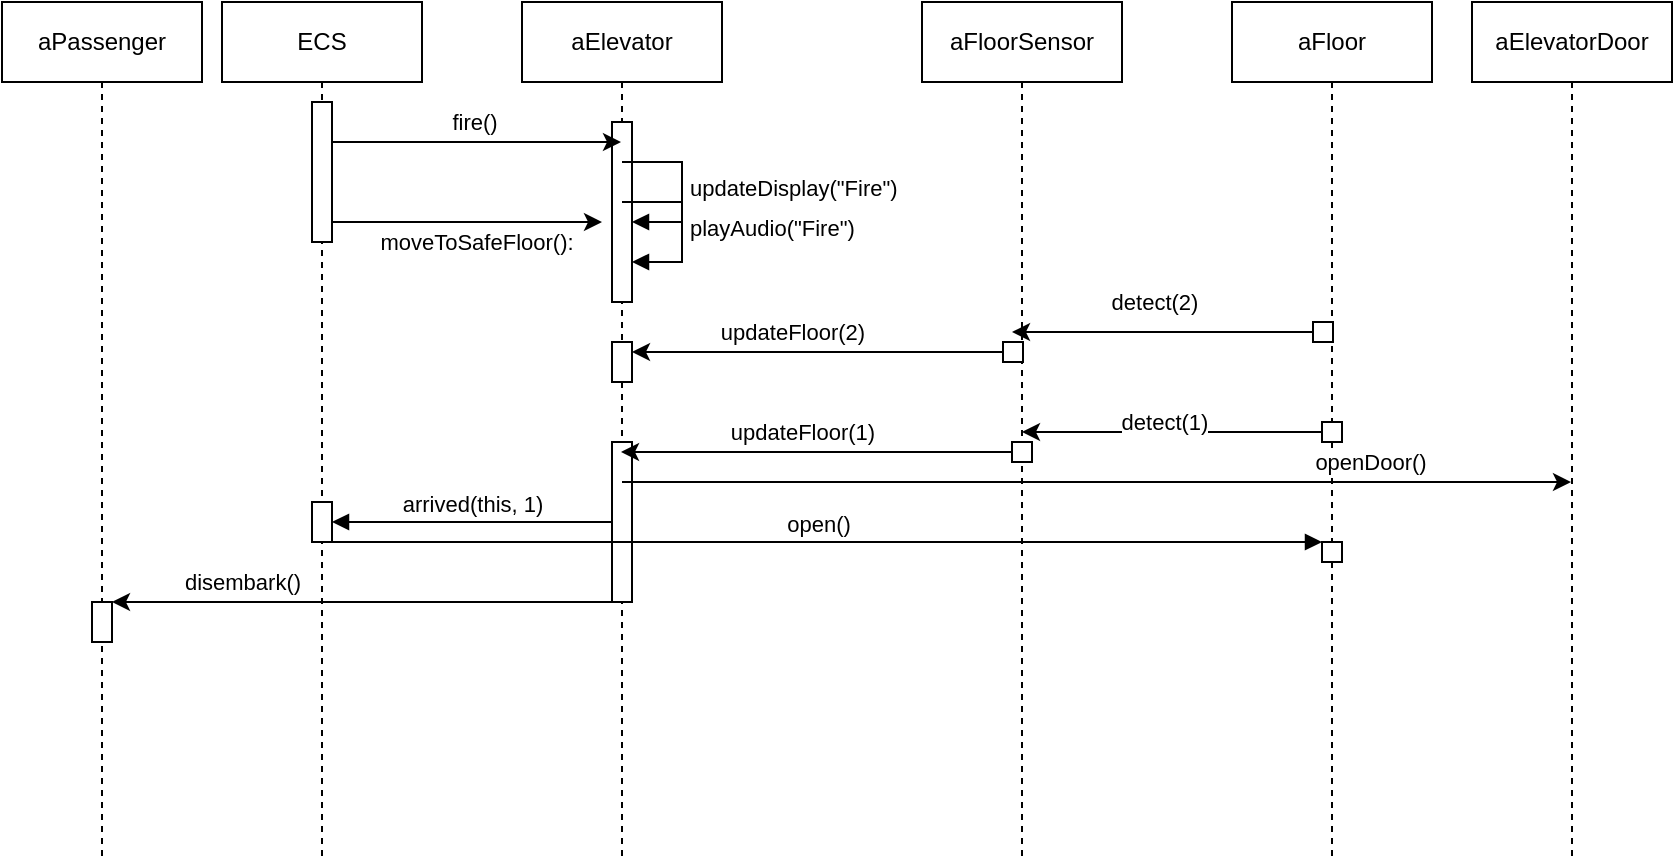 <mxfile version="21.6.5" type="device" pages="7">
  <diagram name="Fire" id="2YBvvXClWsGukQMizWep">
    <mxGraphModel dx="1266" dy="743" grid="1" gridSize="10" guides="1" tooltips="1" connect="1" arrows="1" fold="1" page="1" pageScale="1" pageWidth="850" pageHeight="1100" math="0" shadow="0">
      <root>
        <mxCell id="0" />
        <mxCell id="1" parent="0" />
        <mxCell id="XEBbAF_4fuDl6jCdTxrx-2" value="aPassenger" style="shape=umlLifeline;perimeter=lifelinePerimeter;whiteSpace=wrap;html=1;container=1;dropTarget=0;collapsible=0;recursiveResize=0;outlineConnect=0;portConstraint=eastwest;newEdgeStyle={&quot;edgeStyle&quot;:&quot;elbowEdgeStyle&quot;,&quot;elbow&quot;:&quot;vertical&quot;,&quot;curved&quot;:0,&quot;rounded&quot;:0};" parent="1" vertex="1">
          <mxGeometry x="30" y="70" width="100" height="430" as="geometry" />
        </mxCell>
        <mxCell id="XEBbAF_4fuDl6jCdTxrx-4" value="ECS" style="shape=umlLifeline;perimeter=lifelinePerimeter;whiteSpace=wrap;html=1;container=1;dropTarget=0;collapsible=0;recursiveResize=0;outlineConnect=0;portConstraint=eastwest;newEdgeStyle={&quot;edgeStyle&quot;:&quot;elbowEdgeStyle&quot;,&quot;elbow&quot;:&quot;vertical&quot;,&quot;curved&quot;:0,&quot;rounded&quot;:0};" parent="1" vertex="1">
          <mxGeometry x="140" y="70" width="100" height="430" as="geometry" />
        </mxCell>
        <mxCell id="XEBbAF_4fuDl6jCdTxrx-5" value="" style="html=1;points=[];perimeter=orthogonalPerimeter;outlineConnect=0;targetShapes=umlLifeline;portConstraint=eastwest;newEdgeStyle={&quot;edgeStyle&quot;:&quot;elbowEdgeStyle&quot;,&quot;elbow&quot;:&quot;vertical&quot;,&quot;curved&quot;:0,&quot;rounded&quot;:0};" parent="XEBbAF_4fuDl6jCdTxrx-4" vertex="1">
          <mxGeometry x="45" y="50" width="10" height="70" as="geometry" />
        </mxCell>
        <mxCell id="mE9WRLz44mYZu7XceSsF-4" value="" style="html=1;points=[];perimeter=orthogonalPerimeter;outlineConnect=0;targetShapes=umlLifeline;portConstraint=eastwest;newEdgeStyle={&quot;edgeStyle&quot;:&quot;elbowEdgeStyle&quot;,&quot;elbow&quot;:&quot;vertical&quot;,&quot;curved&quot;:0,&quot;rounded&quot;:0};" parent="XEBbAF_4fuDl6jCdTxrx-4" vertex="1">
          <mxGeometry x="45" y="250" width="10" height="20" as="geometry" />
        </mxCell>
        <mxCell id="XEBbAF_4fuDl6jCdTxrx-6" value="aElevator" style="shape=umlLifeline;perimeter=lifelinePerimeter;whiteSpace=wrap;html=1;container=1;dropTarget=0;collapsible=0;recursiveResize=0;outlineConnect=0;portConstraint=eastwest;newEdgeStyle={&quot;edgeStyle&quot;:&quot;elbowEdgeStyle&quot;,&quot;elbow&quot;:&quot;vertical&quot;,&quot;curved&quot;:0,&quot;rounded&quot;:0};" parent="1" vertex="1">
          <mxGeometry x="290" y="70" width="100" height="430" as="geometry" />
        </mxCell>
        <mxCell id="XEBbAF_4fuDl6jCdTxrx-7" value="" style="html=1;points=[];perimeter=orthogonalPerimeter;outlineConnect=0;targetShapes=umlLifeline;portConstraint=eastwest;newEdgeStyle={&quot;edgeStyle&quot;:&quot;elbowEdgeStyle&quot;,&quot;elbow&quot;:&quot;vertical&quot;,&quot;curved&quot;:0,&quot;rounded&quot;:0};" parent="XEBbAF_4fuDl6jCdTxrx-6" vertex="1">
          <mxGeometry x="45" y="60" width="10" height="90" as="geometry" />
        </mxCell>
        <mxCell id="XEBbAF_4fuDl6jCdTxrx-43" value="updateDisplay(&quot;Fire&quot;)" style="html=1;align=left;spacingLeft=2;endArrow=block;rounded=0;edgeStyle=orthogonalEdgeStyle;curved=0;rounded=0;" parent="XEBbAF_4fuDl6jCdTxrx-6" edge="1">
          <mxGeometry relative="1" as="geometry">
            <mxPoint x="50" y="80" as="sourcePoint" />
            <Array as="points">
              <mxPoint x="80" y="110" />
            </Array>
            <mxPoint x="55" y="110" as="targetPoint" />
          </mxGeometry>
        </mxCell>
        <mxCell id="XEBbAF_4fuDl6jCdTxrx-47" value="playAudio(&quot;Fire&quot;)" style="html=1;align=left;spacingLeft=2;endArrow=block;rounded=0;edgeStyle=orthogonalEdgeStyle;curved=0;rounded=0;" parent="XEBbAF_4fuDl6jCdTxrx-6" edge="1">
          <mxGeometry relative="1" as="geometry">
            <mxPoint x="50" y="100" as="sourcePoint" />
            <Array as="points">
              <mxPoint x="80" y="130" />
            </Array>
            <mxPoint x="55" y="130" as="targetPoint" />
          </mxGeometry>
        </mxCell>
        <mxCell id="XEBbAF_4fuDl6jCdTxrx-21" value="aFloorSensor" style="shape=umlLifeline;perimeter=lifelinePerimeter;whiteSpace=wrap;html=1;container=1;dropTarget=0;collapsible=0;recursiveResize=0;outlineConnect=0;portConstraint=eastwest;newEdgeStyle={&quot;edgeStyle&quot;:&quot;elbowEdgeStyle&quot;,&quot;elbow&quot;:&quot;vertical&quot;,&quot;curved&quot;:0,&quot;rounded&quot;:0};" parent="1" vertex="1">
          <mxGeometry x="490" y="70" width="100" height="430" as="geometry" />
        </mxCell>
        <mxCell id="XEBbAF_4fuDl6jCdTxrx-22" value="" style="html=1;points=[];perimeter=orthogonalPerimeter;outlineConnect=0;targetShapes=umlLifeline;portConstraint=eastwest;newEdgeStyle={&quot;edgeStyle&quot;:&quot;elbowEdgeStyle&quot;,&quot;elbow&quot;:&quot;vertical&quot;,&quot;curved&quot;:0,&quot;rounded&quot;:0};" parent="XEBbAF_4fuDl6jCdTxrx-21" vertex="1">
          <mxGeometry x="40.5" y="170" width="10" height="10" as="geometry" />
        </mxCell>
        <mxCell id="XEBbAF_4fuDl6jCdTxrx-48" style="edgeStyle=elbowEdgeStyle;rounded=0;orthogonalLoop=1;jettySize=auto;html=1;elbow=vertical;curved=0;" parent="XEBbAF_4fuDl6jCdTxrx-21" source="XEBbAF_4fuDl6jCdTxrx-8" edge="1">
          <mxGeometry relative="1" as="geometry">
            <mxPoint x="-155" y="175" as="targetPoint" />
          </mxGeometry>
        </mxCell>
        <mxCell id="XEBbAF_4fuDl6jCdTxrx-55" value="updateFloor(2)" style="edgeLabel;html=1;align=center;verticalAlign=middle;resizable=0;points=[];" parent="XEBbAF_4fuDl6jCdTxrx-48" vertex="1" connectable="0">
          <mxGeometry x="0.136" relative="1" as="geometry">
            <mxPoint x="90" y="-10" as="offset" />
          </mxGeometry>
        </mxCell>
        <mxCell id="XEBbAF_4fuDl6jCdTxrx-63" value="" style="edgeStyle=elbowEdgeStyle;rounded=0;orthogonalLoop=1;jettySize=auto;html=1;elbow=vertical;curved=0;" parent="XEBbAF_4fuDl6jCdTxrx-21" source="XEBbAF_4fuDl6jCdTxrx-22" target="XEBbAF_4fuDl6jCdTxrx-8" edge="1">
          <mxGeometry relative="1" as="geometry">
            <mxPoint x="531" y="245" as="sourcePoint" />
            <mxPoint x="335" y="245" as="targetPoint" />
          </mxGeometry>
        </mxCell>
        <mxCell id="XEBbAF_4fuDl6jCdTxrx-8" value="" style="html=1;points=[];perimeter=orthogonalPerimeter;outlineConnect=0;targetShapes=umlLifeline;portConstraint=eastwest;newEdgeStyle={&quot;edgeStyle&quot;:&quot;elbowEdgeStyle&quot;,&quot;elbow&quot;:&quot;vertical&quot;,&quot;curved&quot;:0,&quot;rounded&quot;:0};" parent="XEBbAF_4fuDl6jCdTxrx-21" vertex="1">
          <mxGeometry x="-155" y="170" width="10" height="20" as="geometry" />
        </mxCell>
        <mxCell id="XEBbAF_4fuDl6jCdTxrx-23" value="aFloor" style="shape=umlLifeline;perimeter=lifelinePerimeter;whiteSpace=wrap;html=1;container=1;dropTarget=0;collapsible=0;recursiveResize=0;outlineConnect=0;portConstraint=eastwest;newEdgeStyle={&quot;edgeStyle&quot;:&quot;elbowEdgeStyle&quot;,&quot;elbow&quot;:&quot;vertical&quot;,&quot;curved&quot;:0,&quot;rounded&quot;:0};" parent="1" vertex="1">
          <mxGeometry x="645" y="70" width="100" height="430" as="geometry" />
        </mxCell>
        <mxCell id="XEBbAF_4fuDl6jCdTxrx-51" value="" style="html=1;points=[];perimeter=orthogonalPerimeter;outlineConnect=0;targetShapes=umlLifeline;portConstraint=eastwest;newEdgeStyle={&quot;edgeStyle&quot;:&quot;elbowEdgeStyle&quot;,&quot;elbow&quot;:&quot;vertical&quot;,&quot;curved&quot;:0,&quot;rounded&quot;:0};" parent="XEBbAF_4fuDl6jCdTxrx-23" vertex="1">
          <mxGeometry x="40.5" y="160" width="10" height="10" as="geometry" />
        </mxCell>
        <mxCell id="acbm9Xwpp2gRTLbH_iwE-1" value="" style="html=1;points=[];perimeter=orthogonalPerimeter;outlineConnect=0;targetShapes=umlLifeline;portConstraint=eastwest;newEdgeStyle={&quot;edgeStyle&quot;:&quot;elbowEdgeStyle&quot;,&quot;elbow&quot;:&quot;vertical&quot;,&quot;curved&quot;:0,&quot;rounded&quot;:0};" parent="XEBbAF_4fuDl6jCdTxrx-23" vertex="1">
          <mxGeometry x="45" y="270" width="10" height="10" as="geometry" />
        </mxCell>
        <mxCell id="XEBbAF_4fuDl6jCdTxrx-24" value="aElevatorDoor" style="shape=umlLifeline;perimeter=lifelinePerimeter;whiteSpace=wrap;html=1;container=1;dropTarget=0;collapsible=0;recursiveResize=0;outlineConnect=0;portConstraint=eastwest;newEdgeStyle={&quot;edgeStyle&quot;:&quot;elbowEdgeStyle&quot;,&quot;elbow&quot;:&quot;vertical&quot;,&quot;curved&quot;:0,&quot;rounded&quot;:0};" parent="1" vertex="1">
          <mxGeometry x="765" y="70" width="100" height="430" as="geometry" />
        </mxCell>
        <mxCell id="XEBbAF_4fuDl6jCdTxrx-25" style="edgeStyle=elbowEdgeStyle;rounded=0;orthogonalLoop=1;jettySize=auto;html=1;elbow=vertical;curved=0;" parent="1" edge="1">
          <mxGeometry relative="1" as="geometry">
            <mxPoint x="195" y="140" as="sourcePoint" />
            <mxPoint x="339.5" y="140" as="targetPoint" />
          </mxGeometry>
        </mxCell>
        <mxCell id="XEBbAF_4fuDl6jCdTxrx-26" value="fire()" style="edgeLabel;html=1;align=center;verticalAlign=middle;resizable=0;points=[];" parent="XEBbAF_4fuDl6jCdTxrx-25" vertex="1" connectable="0">
          <mxGeometry x="-0.215" y="4" relative="1" as="geometry">
            <mxPoint x="14" y="-6" as="offset" />
          </mxGeometry>
        </mxCell>
        <mxCell id="XEBbAF_4fuDl6jCdTxrx-27" value="" style="endArrow=classic;html=1;rounded=0;" parent="1" source="XEBbAF_4fuDl6jCdTxrx-5" edge="1">
          <mxGeometry width="50" height="50" relative="1" as="geometry">
            <mxPoint x="200" y="180" as="sourcePoint" />
            <mxPoint x="330" y="180" as="targetPoint" />
            <Array as="points">
              <mxPoint x="280" y="180" />
            </Array>
          </mxGeometry>
        </mxCell>
        <mxCell id="XEBbAF_4fuDl6jCdTxrx-28" value="moveToSafeFloor():" style="edgeLabel;html=1;align=center;verticalAlign=middle;resizable=0;points=[];" parent="XEBbAF_4fuDl6jCdTxrx-27" vertex="1" connectable="0">
          <mxGeometry x="0.067" y="-4" relative="1" as="geometry">
            <mxPoint y="6" as="offset" />
          </mxGeometry>
        </mxCell>
        <mxCell id="XEBbAF_4fuDl6jCdTxrx-33" value="" style="endArrow=classic;html=1;rounded=0;" parent="1" source="XEBbAF_4fuDl6jCdTxrx-3" edge="1">
          <mxGeometry width="50" height="50" relative="1" as="geometry">
            <mxPoint x="335" y="370" as="sourcePoint" />
            <mxPoint x="75.13" y="370" as="targetPoint" />
            <Array as="points" />
          </mxGeometry>
        </mxCell>
        <mxCell id="XEBbAF_4fuDl6jCdTxrx-34" value="disembark()" style="edgeLabel;html=1;align=center;verticalAlign=middle;resizable=0;points=[];" parent="XEBbAF_4fuDl6jCdTxrx-33" vertex="1" connectable="0">
          <mxGeometry x="0.231" y="-1" relative="1" as="geometry">
            <mxPoint x="75" y="-10" as="offset" />
          </mxGeometry>
        </mxCell>
        <mxCell id="XEBbAF_4fuDl6jCdTxrx-53" style="edgeStyle=elbowEdgeStyle;rounded=0;orthogonalLoop=1;jettySize=auto;html=1;elbow=vertical;curved=0;" parent="1" source="XEBbAF_4fuDl6jCdTxrx-51" edge="1">
          <mxGeometry relative="1" as="geometry">
            <mxPoint x="535" y="235" as="targetPoint" />
          </mxGeometry>
        </mxCell>
        <mxCell id="XEBbAF_4fuDl6jCdTxrx-54" value="detect(2)" style="edgeLabel;html=1;align=center;verticalAlign=middle;resizable=0;points=[];" parent="XEBbAF_4fuDl6jCdTxrx-53" vertex="1" connectable="0">
          <mxGeometry x="0.116" relative="1" as="geometry">
            <mxPoint x="4" y="-15" as="offset" />
          </mxGeometry>
        </mxCell>
        <mxCell id="XEBbAF_4fuDl6jCdTxrx-56" value="" style="html=1;points=[];perimeter=orthogonalPerimeter;outlineConnect=0;targetShapes=umlLifeline;portConstraint=eastwest;newEdgeStyle={&quot;edgeStyle&quot;:&quot;elbowEdgeStyle&quot;,&quot;elbow&quot;:&quot;vertical&quot;,&quot;curved&quot;:0,&quot;rounded&quot;:0};" parent="1" vertex="1">
          <mxGeometry x="335" y="290" width="10" height="80" as="geometry" />
        </mxCell>
        <mxCell id="XEBbAF_4fuDl6jCdTxrx-57" value="" style="html=1;points=[];perimeter=orthogonalPerimeter;outlineConnect=0;targetShapes=umlLifeline;portConstraint=eastwest;newEdgeStyle={&quot;edgeStyle&quot;:&quot;elbowEdgeStyle&quot;,&quot;elbow&quot;:&quot;vertical&quot;,&quot;curved&quot;:0,&quot;rounded&quot;:0};" parent="1" vertex="1">
          <mxGeometry x="535" y="290" width="10" height="10" as="geometry" />
        </mxCell>
        <mxCell id="XEBbAF_4fuDl6jCdTxrx-58" style="edgeStyle=elbowEdgeStyle;rounded=0;orthogonalLoop=1;jettySize=auto;html=1;elbow=vertical;curved=0;" parent="1" source="XEBbAF_4fuDl6jCdTxrx-57" edge="1">
          <mxGeometry relative="1" as="geometry">
            <mxPoint x="339.5" y="295" as="targetPoint" />
          </mxGeometry>
        </mxCell>
        <mxCell id="XEBbAF_4fuDl6jCdTxrx-59" value="updateFloor(1)" style="edgeLabel;html=1;align=center;verticalAlign=middle;resizable=0;points=[];" parent="XEBbAF_4fuDl6jCdTxrx-58" vertex="1" connectable="0">
          <mxGeometry x="0.136" relative="1" as="geometry">
            <mxPoint x="6" y="-10" as="offset" />
          </mxGeometry>
        </mxCell>
        <mxCell id="XEBbAF_4fuDl6jCdTxrx-60" value="" style="html=1;points=[];perimeter=orthogonalPerimeter;outlineConnect=0;targetShapes=umlLifeline;portConstraint=eastwest;newEdgeStyle={&quot;edgeStyle&quot;:&quot;elbowEdgeStyle&quot;,&quot;elbow&quot;:&quot;vertical&quot;,&quot;curved&quot;:0,&quot;rounded&quot;:0};" parent="1" vertex="1">
          <mxGeometry x="690" y="280" width="10" height="10" as="geometry" />
        </mxCell>
        <mxCell id="XEBbAF_4fuDl6jCdTxrx-61" style="edgeStyle=elbowEdgeStyle;rounded=0;orthogonalLoop=1;jettySize=auto;html=1;elbow=horizontal;curved=0;" parent="1" source="XEBbAF_4fuDl6jCdTxrx-60" edge="1">
          <mxGeometry relative="1" as="geometry">
            <mxPoint x="540" y="285" as="targetPoint" />
          </mxGeometry>
        </mxCell>
        <mxCell id="XEBbAF_4fuDl6jCdTxrx-62" value="detect(1)" style="edgeLabel;html=1;align=center;verticalAlign=middle;resizable=0;points=[];" parent="XEBbAF_4fuDl6jCdTxrx-61" vertex="1" connectable="0">
          <mxGeometry x="0.116" relative="1" as="geometry">
            <mxPoint x="4" y="-5" as="offset" />
          </mxGeometry>
        </mxCell>
        <mxCell id="mE9WRLz44mYZu7XceSsF-1" value="open()" style="html=1;verticalAlign=bottom;endArrow=block;edgeStyle=elbowEdgeStyle;elbow=vertical;curved=0;rounded=0;" parent="1" edge="1">
          <mxGeometry width="80" relative="1" as="geometry">
            <mxPoint x="185.5" y="340" as="sourcePoint" />
            <mxPoint x="690" y="340.082" as="targetPoint" />
          </mxGeometry>
        </mxCell>
        <mxCell id="mE9WRLz44mYZu7XceSsF-2" value="" style="endArrow=classic;html=1;rounded=0;" parent="1" target="XEBbAF_4fuDl6jCdTxrx-3" edge="1">
          <mxGeometry width="50" height="50" relative="1" as="geometry">
            <mxPoint x="335" y="370" as="sourcePoint" />
            <mxPoint x="75.13" y="370" as="targetPoint" />
            <Array as="points">
              <mxPoint x="260.5" y="370" />
              <mxPoint x="190.5" y="370" />
            </Array>
          </mxGeometry>
        </mxCell>
        <mxCell id="XEBbAF_4fuDl6jCdTxrx-3" value="" style="html=1;points=[];perimeter=orthogonalPerimeter;outlineConnect=0;targetShapes=umlLifeline;portConstraint=eastwest;newEdgeStyle={&quot;edgeStyle&quot;:&quot;elbowEdgeStyle&quot;,&quot;elbow&quot;:&quot;vertical&quot;,&quot;curved&quot;:0,&quot;rounded&quot;:0};" parent="1" vertex="1">
          <mxGeometry x="75" y="370" width="10" height="20" as="geometry" />
        </mxCell>
        <mxCell id="XEBbAF_4fuDl6jCdTxrx-31" value="" style="endArrow=classic;html=1;rounded=0;" parent="1" edge="1">
          <mxGeometry width="50" height="50" relative="1" as="geometry">
            <mxPoint x="340" y="310" as="sourcePoint" />
            <mxPoint x="814.5" y="310" as="targetPoint" />
            <Array as="points">
              <mxPoint x="585" y="310" />
            </Array>
          </mxGeometry>
        </mxCell>
        <mxCell id="XEBbAF_4fuDl6jCdTxrx-32" value="openDoor()" style="edgeLabel;html=1;align=center;verticalAlign=middle;resizable=0;points=[];" parent="XEBbAF_4fuDl6jCdTxrx-31" vertex="1" connectable="0">
          <mxGeometry x="-0.189" relative="1" as="geometry">
            <mxPoint x="181" y="-10" as="offset" />
          </mxGeometry>
        </mxCell>
        <mxCell id="wBMe0Tgxdm7LsjBc39HS-1" value="arrived(this, 1)" style="html=1;verticalAlign=bottom;endArrow=block;edgeStyle=elbowEdgeStyle;elbow=vertical;curved=0;rounded=0;" parent="1" source="XEBbAF_4fuDl6jCdTxrx-56" target="mE9WRLz44mYZu7XceSsF-4" edge="1">
          <mxGeometry width="80" relative="1" as="geometry">
            <mxPoint x="335" y="320" as="sourcePoint" />
            <mxPoint x="240" y="320" as="targetPoint" />
          </mxGeometry>
        </mxCell>
      </root>
    </mxGraphModel>
  </diagram>
  <diagram id="glSVHnK0ZjlbpBfd_m-v" name="Power Outage">
    <mxGraphModel dx="1266" dy="743" grid="1" gridSize="10" guides="1" tooltips="1" connect="1" arrows="1" fold="1" page="1" pageScale="1" pageWidth="850" pageHeight="1100" math="0" shadow="0">
      <root>
        <mxCell id="0" />
        <mxCell id="1" parent="0" />
        <mxCell id="FNftZoyL_VbwrArkUL3X-1" value="aPassenger" style="shape=umlLifeline;perimeter=lifelinePerimeter;whiteSpace=wrap;html=1;container=1;dropTarget=0;collapsible=0;recursiveResize=0;outlineConnect=0;portConstraint=eastwest;newEdgeStyle={&quot;edgeStyle&quot;:&quot;elbowEdgeStyle&quot;,&quot;elbow&quot;:&quot;vertical&quot;,&quot;curved&quot;:0,&quot;rounded&quot;:0};" parent="1" vertex="1">
          <mxGeometry x="10" y="100" width="100" height="430" as="geometry" />
        </mxCell>
        <mxCell id="FNftZoyL_VbwrArkUL3X-2" value="" style="html=1;points=[];perimeter=orthogonalPerimeter;outlineConnect=0;targetShapes=umlLifeline;portConstraint=eastwest;newEdgeStyle={&quot;edgeStyle&quot;:&quot;elbowEdgeStyle&quot;,&quot;elbow&quot;:&quot;vertical&quot;,&quot;curved&quot;:0,&quot;rounded&quot;:0};" parent="FNftZoyL_VbwrArkUL3X-1" vertex="1">
          <mxGeometry x="40" y="275" width="10" height="40" as="geometry" />
        </mxCell>
        <mxCell id="FNftZoyL_VbwrArkUL3X-3" value="ECS" style="shape=umlLifeline;perimeter=lifelinePerimeter;whiteSpace=wrap;html=1;container=1;dropTarget=0;collapsible=0;recursiveResize=0;outlineConnect=0;portConstraint=eastwest;newEdgeStyle={&quot;edgeStyle&quot;:&quot;elbowEdgeStyle&quot;,&quot;elbow&quot;:&quot;vertical&quot;,&quot;curved&quot;:0,&quot;rounded&quot;:0};" parent="1" vertex="1">
          <mxGeometry x="120" y="100" width="100" height="430" as="geometry" />
        </mxCell>
        <mxCell id="FNftZoyL_VbwrArkUL3X-4" value="" style="html=1;points=[];perimeter=orthogonalPerimeter;outlineConnect=0;targetShapes=umlLifeline;portConstraint=eastwest;newEdgeStyle={&quot;edgeStyle&quot;:&quot;elbowEdgeStyle&quot;,&quot;elbow&quot;:&quot;vertical&quot;,&quot;curved&quot;:0,&quot;rounded&quot;:0};" parent="FNftZoyL_VbwrArkUL3X-3" vertex="1">
          <mxGeometry x="45" y="50" width="10" height="70" as="geometry" />
        </mxCell>
        <mxCell id="rxIJcdbEgizbWhuZYnPy-18" value="" style="html=1;points=[];perimeter=orthogonalPerimeter;outlineConnect=0;targetShapes=umlLifeline;portConstraint=eastwest;newEdgeStyle={&quot;edgeStyle&quot;:&quot;elbowEdgeStyle&quot;,&quot;elbow&quot;:&quot;vertical&quot;,&quot;curved&quot;:0,&quot;rounded&quot;:0};" parent="FNftZoyL_VbwrArkUL3X-3" vertex="1">
          <mxGeometry x="45" y="250" width="10" height="20" as="geometry" />
        </mxCell>
        <mxCell id="FNftZoyL_VbwrArkUL3X-5" value="aElevator" style="shape=umlLifeline;perimeter=lifelinePerimeter;whiteSpace=wrap;html=1;container=1;dropTarget=0;collapsible=0;recursiveResize=0;outlineConnect=0;portConstraint=eastwest;newEdgeStyle={&quot;edgeStyle&quot;:&quot;elbowEdgeStyle&quot;,&quot;elbow&quot;:&quot;vertical&quot;,&quot;curved&quot;:0,&quot;rounded&quot;:0};" parent="1" vertex="1">
          <mxGeometry x="270" y="100" width="100" height="430" as="geometry" />
        </mxCell>
        <mxCell id="FNftZoyL_VbwrArkUL3X-6" value="" style="html=1;points=[];perimeter=orthogonalPerimeter;outlineConnect=0;targetShapes=umlLifeline;portConstraint=eastwest;newEdgeStyle={&quot;edgeStyle&quot;:&quot;elbowEdgeStyle&quot;,&quot;elbow&quot;:&quot;vertical&quot;,&quot;curved&quot;:0,&quot;rounded&quot;:0};" parent="FNftZoyL_VbwrArkUL3X-5" vertex="1">
          <mxGeometry x="45" y="60" width="10" height="80" as="geometry" />
        </mxCell>
        <mxCell id="FNftZoyL_VbwrArkUL3X-7" value="" style="html=1;points=[];perimeter=orthogonalPerimeter;outlineConnect=0;targetShapes=umlLifeline;portConstraint=eastwest;newEdgeStyle={&quot;edgeStyle&quot;:&quot;elbowEdgeStyle&quot;,&quot;elbow&quot;:&quot;vertical&quot;,&quot;curved&quot;:0,&quot;rounded&quot;:0};" parent="FNftZoyL_VbwrArkUL3X-5" vertex="1">
          <mxGeometry x="45" y="230" width="10" height="90" as="geometry" />
        </mxCell>
        <mxCell id="rxIJcdbEgizbWhuZYnPy-9" value="" style="html=1;points=[];perimeter=orthogonalPerimeter;outlineConnect=0;targetShapes=umlLifeline;portConstraint=eastwest;newEdgeStyle={&quot;edgeStyle&quot;:&quot;elbowEdgeStyle&quot;,&quot;elbow&quot;:&quot;vertical&quot;,&quot;curved&quot;:0,&quot;rounded&quot;:0};" parent="FNftZoyL_VbwrArkUL3X-5" vertex="1">
          <mxGeometry x="45" y="170" width="10" height="10" as="geometry" />
        </mxCell>
        <mxCell id="FNftZoyL_VbwrArkUL3X-20" value="aFloorSensor" style="shape=umlLifeline;perimeter=lifelinePerimeter;whiteSpace=wrap;html=1;container=1;dropTarget=0;collapsible=0;recursiveResize=0;outlineConnect=0;portConstraint=eastwest;newEdgeStyle={&quot;edgeStyle&quot;:&quot;elbowEdgeStyle&quot;,&quot;elbow&quot;:&quot;vertical&quot;,&quot;curved&quot;:0,&quot;rounded&quot;:0};" parent="1" vertex="1">
          <mxGeometry x="450" y="100" width="100" height="430" as="geometry" />
        </mxCell>
        <mxCell id="FNftZoyL_VbwrArkUL3X-21" value="" style="html=1;points=[];perimeter=orthogonalPerimeter;outlineConnect=0;targetShapes=umlLifeline;portConstraint=eastwest;newEdgeStyle={&quot;edgeStyle&quot;:&quot;elbowEdgeStyle&quot;,&quot;elbow&quot;:&quot;vertical&quot;,&quot;curved&quot;:0,&quot;rounded&quot;:0};" parent="FNftZoyL_VbwrArkUL3X-20" vertex="1">
          <mxGeometry x="45" y="220" width="10" height="10" as="geometry" />
        </mxCell>
        <mxCell id="rxIJcdbEgizbWhuZYnPy-1" value="" style="html=1;points=[];perimeter=orthogonalPerimeter;outlineConnect=0;targetShapes=umlLifeline;portConstraint=eastwest;newEdgeStyle={&quot;edgeStyle&quot;:&quot;elbowEdgeStyle&quot;,&quot;elbow&quot;:&quot;vertical&quot;,&quot;curved&quot;:0,&quot;rounded&quot;:0};" parent="FNftZoyL_VbwrArkUL3X-20" vertex="1">
          <mxGeometry x="45" y="160" width="10" height="10" as="geometry" />
        </mxCell>
        <mxCell id="FNftZoyL_VbwrArkUL3X-22" value="aFloor" style="shape=umlLifeline;perimeter=lifelinePerimeter;whiteSpace=wrap;html=1;container=1;dropTarget=0;collapsible=0;recursiveResize=0;outlineConnect=0;portConstraint=eastwest;newEdgeStyle={&quot;edgeStyle&quot;:&quot;elbowEdgeStyle&quot;,&quot;elbow&quot;:&quot;vertical&quot;,&quot;curved&quot;:0,&quot;rounded&quot;:0};" parent="1" vertex="1">
          <mxGeometry x="555" y="100" width="100" height="430" as="geometry" />
        </mxCell>
        <mxCell id="rxIJcdbEgizbWhuZYnPy-3" value="" style="html=1;points=[];perimeter=orthogonalPerimeter;outlineConnect=0;targetShapes=umlLifeline;portConstraint=eastwest;newEdgeStyle={&quot;edgeStyle&quot;:&quot;elbowEdgeStyle&quot;,&quot;elbow&quot;:&quot;vertical&quot;,&quot;curved&quot;:0,&quot;rounded&quot;:0};" parent="FNftZoyL_VbwrArkUL3X-22" vertex="1">
          <mxGeometry x="45" y="220" width="10" height="10" as="geometry" />
        </mxCell>
        <mxCell id="rxIJcdbEgizbWhuZYnPy-4" value="" style="html=1;points=[];perimeter=orthogonalPerimeter;outlineConnect=0;targetShapes=umlLifeline;portConstraint=eastwest;newEdgeStyle={&quot;edgeStyle&quot;:&quot;elbowEdgeStyle&quot;,&quot;elbow&quot;:&quot;vertical&quot;,&quot;curved&quot;:0,&quot;rounded&quot;:0};" parent="FNftZoyL_VbwrArkUL3X-22" vertex="1">
          <mxGeometry x="45" y="160" width="10" height="10" as="geometry" />
        </mxCell>
        <mxCell id="FNftZoyL_VbwrArkUL3X-23" value="aElevatorDoor" style="shape=umlLifeline;perimeter=lifelinePerimeter;whiteSpace=wrap;html=1;container=1;dropTarget=0;collapsible=0;recursiveResize=0;outlineConnect=0;portConstraint=eastwest;newEdgeStyle={&quot;edgeStyle&quot;:&quot;elbowEdgeStyle&quot;,&quot;elbow&quot;:&quot;vertical&quot;,&quot;curved&quot;:0,&quot;rounded&quot;:0};" parent="1" vertex="1">
          <mxGeometry x="660" y="100" width="100" height="430" as="geometry" />
        </mxCell>
        <mxCell id="FNftZoyL_VbwrArkUL3X-24" style="edgeStyle=elbowEdgeStyle;rounded=0;orthogonalLoop=1;jettySize=auto;html=1;elbow=vertical;curved=0;" parent="1" edge="1">
          <mxGeometry relative="1" as="geometry">
            <mxPoint x="175" y="170" as="sourcePoint" />
            <mxPoint x="319.5" y="170" as="targetPoint" />
          </mxGeometry>
        </mxCell>
        <mxCell id="FNftZoyL_VbwrArkUL3X-25" value="powerOutage()" style="edgeLabel;html=1;align=center;verticalAlign=middle;resizable=0;points=[];" parent="FNftZoyL_VbwrArkUL3X-24" vertex="1" connectable="0">
          <mxGeometry x="-0.215" y="4" relative="1" as="geometry">
            <mxPoint x="14" y="-6" as="offset" />
          </mxGeometry>
        </mxCell>
        <mxCell id="FNftZoyL_VbwrArkUL3X-26" value="" style="endArrow=classic;html=1;rounded=0;" parent="1" source="FNftZoyL_VbwrArkUL3X-4" edge="1">
          <mxGeometry width="50" height="50" relative="1" as="geometry">
            <mxPoint x="190" y="200" as="sourcePoint" />
            <mxPoint x="315" y="200" as="targetPoint" />
            <Array as="points">
              <mxPoint x="265" y="200" />
            </Array>
          </mxGeometry>
        </mxCell>
        <mxCell id="FNftZoyL_VbwrArkUL3X-27" value="moveToSafeFloor():" style="edgeLabel;html=1;align=center;verticalAlign=middle;resizable=0;points=[];" parent="FNftZoyL_VbwrArkUL3X-26" vertex="1" connectable="0">
          <mxGeometry x="0.067" y="-4" relative="1" as="geometry">
            <mxPoint y="6" as="offset" />
          </mxGeometry>
        </mxCell>
        <mxCell id="FNftZoyL_VbwrArkUL3X-30" value="" style="endArrow=classic;html=1;rounded=0;" parent="1" edge="1">
          <mxGeometry width="50" height="50" relative="1" as="geometry">
            <mxPoint x="320" y="380" as="sourcePoint" />
            <mxPoint x="709.5" y="380" as="targetPoint" />
            <Array as="points">
              <mxPoint x="565" y="380" />
            </Array>
          </mxGeometry>
        </mxCell>
        <mxCell id="FNftZoyL_VbwrArkUL3X-31" value="openDoor()" style="edgeLabel;html=1;align=center;verticalAlign=middle;resizable=0;points=[];" parent="FNftZoyL_VbwrArkUL3X-30" vertex="1" connectable="0">
          <mxGeometry x="-0.189" relative="1" as="geometry">
            <mxPoint x="56" y="-10" as="offset" />
          </mxGeometry>
        </mxCell>
        <mxCell id="FNftZoyL_VbwrArkUL3X-32" value="" style="endArrow=classic;html=1;rounded=0;" parent="1" edge="1">
          <mxGeometry width="50" height="50" relative="1" as="geometry">
            <mxPoint x="310" y="415" as="sourcePoint" />
            <mxPoint x="55" y="415" as="targetPoint" />
            <Array as="points">
              <mxPoint x="245" y="415" />
              <mxPoint x="175" y="415" />
            </Array>
          </mxGeometry>
        </mxCell>
        <mxCell id="FNftZoyL_VbwrArkUL3X-33" value="disembark()" style="edgeLabel;html=1;align=center;verticalAlign=middle;resizable=0;points=[];" parent="FNftZoyL_VbwrArkUL3X-32" vertex="1" connectable="0">
          <mxGeometry x="0.231" y="-1" relative="1" as="geometry">
            <mxPoint x="12" y="-14" as="offset" />
          </mxGeometry>
        </mxCell>
        <mxCell id="rxIJcdbEgizbWhuZYnPy-5" value="updateFloor(1)" style="html=1;verticalAlign=bottom;endArrow=block;edgeStyle=elbowEdgeStyle;elbow=vertical;curved=0;rounded=0;" parent="1" source="FNftZoyL_VbwrArkUL3X-21" edge="1">
          <mxGeometry width="80" relative="1" as="geometry">
            <mxPoint x="190" y="330.33" as="sourcePoint" />
            <mxPoint x="320" y="330" as="targetPoint" />
            <Array as="points" />
          </mxGeometry>
        </mxCell>
        <mxCell id="rxIJcdbEgizbWhuZYnPy-7" value="detect(2)" style="html=1;verticalAlign=bottom;endArrow=block;edgeStyle=elbowEdgeStyle;elbow=vertical;curved=0;rounded=0;" parent="1" source="rxIJcdbEgizbWhuZYnPy-4" edge="1">
          <mxGeometry width="80" relative="1" as="geometry">
            <mxPoint x="550" y="260.33" as="sourcePoint" />
            <mxPoint x="500" y="260" as="targetPoint" />
            <Array as="points" />
          </mxGeometry>
        </mxCell>
        <mxCell id="rxIJcdbEgizbWhuZYnPy-10" value="detect(1)" style="html=1;verticalAlign=bottom;endArrow=block;edgeStyle=elbowEdgeStyle;elbow=vertical;curved=0;rounded=0;" parent="1" source="rxIJcdbEgizbWhuZYnPy-3" target="FNftZoyL_VbwrArkUL3X-20" edge="1">
          <mxGeometry width="80" relative="1" as="geometry">
            <mxPoint x="565" y="314.58" as="sourcePoint" />
            <mxPoint x="540" y="317" as="targetPoint" />
            <Array as="points" />
          </mxGeometry>
        </mxCell>
        <mxCell id="rxIJcdbEgizbWhuZYnPy-11" value="updateFloor(2)" style="html=1;verticalAlign=bottom;endArrow=block;edgeStyle=elbowEdgeStyle;elbow=vertical;curved=0;rounded=0;" parent="1" target="rxIJcdbEgizbWhuZYnPy-9" edge="1">
          <mxGeometry width="80" relative="1" as="geometry">
            <mxPoint x="499.5" y="270.17" as="sourcePoint" />
            <mxPoint x="390" y="270" as="targetPoint" />
            <Array as="points" />
          </mxGeometry>
        </mxCell>
        <mxCell id="rxIJcdbEgizbWhuZYnPy-12" value="updateDisplay(&quot;Power Outage&quot;)" style="html=1;align=left;spacingLeft=2;endArrow=block;rounded=0;edgeStyle=orthogonalEdgeStyle;curved=0;rounded=0;" parent="1" target="FNftZoyL_VbwrArkUL3X-6" edge="1">
          <mxGeometry relative="1" as="geometry">
            <mxPoint x="320" y="210" as="sourcePoint" />
            <Array as="points">
              <mxPoint x="350" y="210" />
              <mxPoint x="350" y="220" />
            </Array>
            <mxPoint x="325" y="240" as="targetPoint" />
          </mxGeometry>
        </mxCell>
        <mxCell id="rxIJcdbEgizbWhuZYnPy-13" value="playAudio(&quot;Power Outage&quot;)" style="html=1;align=left;spacingLeft=2;endArrow=block;rounded=0;edgeStyle=orthogonalEdgeStyle;curved=0;rounded=0;" parent="1" edge="1">
          <mxGeometry relative="1" as="geometry">
            <mxPoint x="320" y="230" as="sourcePoint" />
            <Array as="points">
              <mxPoint x="350" y="230" />
              <mxPoint x="350" y="240" />
            </Array>
            <mxPoint x="325" y="240" as="targetPoint" />
          </mxGeometry>
        </mxCell>
        <mxCell id="rxIJcdbEgizbWhuZYnPy-17" value="arrived(this, 1)" style="html=1;verticalAlign=bottom;endArrow=block;edgeStyle=elbowEdgeStyle;elbow=vertical;curved=0;rounded=0;" parent="1" source="FNftZoyL_VbwrArkUL3X-7" edge="1">
          <mxGeometry width="80" relative="1" as="geometry">
            <mxPoint x="270" y="350" as="sourcePoint" />
            <mxPoint x="175" y="349.997" as="targetPoint" />
          </mxGeometry>
        </mxCell>
        <mxCell id="rxIJcdbEgizbWhuZYnPy-19" value="open()" style="html=1;verticalAlign=bottom;endArrow=block;edgeStyle=elbowEdgeStyle;elbow=vertical;curved=0;rounded=0;" parent="1" edge="1">
          <mxGeometry width="80" relative="1" as="geometry">
            <mxPoint x="169.667" y="360.17" as="sourcePoint" />
            <mxPoint x="609.5" y="359.997" as="targetPoint" />
          </mxGeometry>
        </mxCell>
      </root>
    </mxGraphModel>
  </diagram>
  <diagram id="aqr5IEUP4fSg_kSYwuHM" name="Obstruction">
    <mxGraphModel dx="1266" dy="743" grid="1" gridSize="10" guides="1" tooltips="1" connect="1" arrows="1" fold="1" page="1" pageScale="1" pageWidth="850" pageHeight="1100" math="0" shadow="0">
      <root>
        <mxCell id="0" />
        <mxCell id="1" parent="0" />
        <mxCell id="u4ljq_gWIwCdQ52WqdaF-1" value="aPassenger" style="shape=umlLifeline;perimeter=lifelinePerimeter;whiteSpace=wrap;html=1;container=1;dropTarget=0;collapsible=0;recursiveResize=0;outlineConnect=0;portConstraint=eastwest;newEdgeStyle={&quot;edgeStyle&quot;:&quot;elbowEdgeStyle&quot;,&quot;elbow&quot;:&quot;vertical&quot;,&quot;curved&quot;:0,&quot;rounded&quot;:0};" parent="1" vertex="1">
          <mxGeometry x="140" y="100" width="100" height="490" as="geometry" />
        </mxCell>
        <mxCell id="b9cyO02L7gtXpMJs-Pk2-1" value="" style="html=1;points=[];perimeter=orthogonalPerimeter;outlineConnect=0;targetShapes=umlLifeline;portConstraint=eastwest;newEdgeStyle={&quot;edgeStyle&quot;:&quot;elbowEdgeStyle&quot;,&quot;elbow&quot;:&quot;vertical&quot;,&quot;curved&quot;:0,&quot;rounded&quot;:0};" parent="u4ljq_gWIwCdQ52WqdaF-1" vertex="1">
          <mxGeometry x="45" y="60" width="10" height="10" as="geometry" />
        </mxCell>
        <mxCell id="Lu15vQ7pC-K6QnXBTfBD-1" value="" style="html=1;points=[];perimeter=orthogonalPerimeter;outlineConnect=0;targetShapes=umlLifeline;portConstraint=eastwest;newEdgeStyle={&quot;edgeStyle&quot;:&quot;elbowEdgeStyle&quot;,&quot;elbow&quot;:&quot;vertical&quot;,&quot;curved&quot;:0,&quot;rounded&quot;:0};" vertex="1" parent="u4ljq_gWIwCdQ52WqdaF-1">
          <mxGeometry x="45" y="320" width="10" height="10" as="geometry" />
        </mxCell>
        <mxCell id="u4ljq_gWIwCdQ52WqdaF-5" value="aElevator" style="shape=umlLifeline;perimeter=lifelinePerimeter;whiteSpace=wrap;html=1;container=1;dropTarget=0;collapsible=0;recursiveResize=0;outlineConnect=0;portConstraint=eastwest;newEdgeStyle={&quot;edgeStyle&quot;:&quot;elbowEdgeStyle&quot;,&quot;elbow&quot;:&quot;vertical&quot;,&quot;curved&quot;:0,&quot;rounded&quot;:0};" parent="1" vertex="1">
          <mxGeometry x="270" y="100" width="100" height="490" as="geometry" />
        </mxCell>
        <mxCell id="u4ljq_gWIwCdQ52WqdaF-22" value="" style="html=1;points=[];perimeter=orthogonalPerimeter;outlineConnect=0;targetShapes=umlLifeline;portConstraint=eastwest;newEdgeStyle={&quot;edgeStyle&quot;:&quot;elbowEdgeStyle&quot;,&quot;elbow&quot;:&quot;vertical&quot;,&quot;curved&quot;:0,&quot;rounded&quot;:0};" parent="u4ljq_gWIwCdQ52WqdaF-5" vertex="1">
          <mxGeometry x="45" y="60" width="10" height="60" as="geometry" />
        </mxCell>
        <mxCell id="RO3FMWlkQkooE9BnHzsE-1" value="" style="html=1;points=[];perimeter=orthogonalPerimeter;outlineConnect=0;targetShapes=umlLifeline;portConstraint=eastwest;newEdgeStyle={&quot;edgeStyle&quot;:&quot;elbowEdgeStyle&quot;,&quot;elbow&quot;:&quot;vertical&quot;,&quot;curved&quot;:0,&quot;rounded&quot;:0};" parent="u4ljq_gWIwCdQ52WqdaF-5" vertex="1">
          <mxGeometry x="45" y="150" width="10" height="40" as="geometry" />
        </mxCell>
        <mxCell id="RO3FMWlkQkooE9BnHzsE-13" value="" style="html=1;points=[];perimeter=orthogonalPerimeter;outlineConnect=0;targetShapes=umlLifeline;portConstraint=eastwest;newEdgeStyle={&quot;edgeStyle&quot;:&quot;elbowEdgeStyle&quot;,&quot;elbow&quot;:&quot;vertical&quot;,&quot;curved&quot;:0,&quot;rounded&quot;:0};" parent="u4ljq_gWIwCdQ52WqdaF-5" vertex="1">
          <mxGeometry x="45" y="220" width="10" height="180" as="geometry" />
        </mxCell>
        <mxCell id="u4ljq_gWIwCdQ52WqdaF-20" value="aElevatorDoor" style="shape=umlLifeline;perimeter=lifelinePerimeter;whiteSpace=wrap;html=1;container=1;dropTarget=0;collapsible=0;recursiveResize=0;outlineConnect=0;portConstraint=eastwest;newEdgeStyle={&quot;edgeStyle&quot;:&quot;elbowEdgeStyle&quot;,&quot;elbow&quot;:&quot;vertical&quot;,&quot;curved&quot;:0,&quot;rounded&quot;:0};" parent="1" vertex="1">
          <mxGeometry x="380" y="100" width="100" height="490" as="geometry" />
        </mxCell>
        <mxCell id="RO3FMWlkQkooE9BnHzsE-19" value="" style="html=1;points=[];perimeter=orthogonalPerimeter;outlineConnect=0;targetShapes=umlLifeline;portConstraint=eastwest;newEdgeStyle={&quot;edgeStyle&quot;:&quot;elbowEdgeStyle&quot;,&quot;elbow&quot;:&quot;vertical&quot;,&quot;curved&quot;:0,&quot;rounded&quot;:0};" parent="u4ljq_gWIwCdQ52WqdaF-20" vertex="1">
          <mxGeometry x="45" y="210" width="10" height="60" as="geometry" />
        </mxCell>
        <mxCell id="u4ljq_gWIwCdQ52WqdaF-27" value="" style="html=1;points=[];perimeter=orthogonalPerimeter;outlineConnect=0;targetShapes=umlLifeline;portConstraint=eastwest;newEdgeStyle={&quot;edgeStyle&quot;:&quot;elbowEdgeStyle&quot;,&quot;elbow&quot;:&quot;vertical&quot;,&quot;curved&quot;:0,&quot;rounded&quot;:0};" parent="u4ljq_gWIwCdQ52WqdaF-20" vertex="1">
          <mxGeometry x="45" y="60" width="10" height="50" as="geometry" />
        </mxCell>
        <mxCell id="u4ljq_gWIwCdQ52WqdaF-28" value="" style="html=1;points=[];perimeter=orthogonalPerimeter;outlineConnect=0;targetShapes=umlLifeline;portConstraint=eastwest;newEdgeStyle={&quot;edgeStyle&quot;:&quot;elbowEdgeStyle&quot;,&quot;elbow&quot;:&quot;vertical&quot;,&quot;curved&quot;:0,&quot;rounded&quot;:0};" parent="u4ljq_gWIwCdQ52WqdaF-20" vertex="1">
          <mxGeometry x="45" y="90" width="15" height="20" as="geometry" />
        </mxCell>
        <mxCell id="u4ljq_gWIwCdQ52WqdaF-29" value="isObstructed()" style="html=1;align=left;spacingLeft=2;endArrow=block;rounded=0;edgeStyle=orthogonalEdgeStyle;curved=0;rounded=0;" parent="u4ljq_gWIwCdQ52WqdaF-20" target="u4ljq_gWIwCdQ52WqdaF-28" edge="1">
          <mxGeometry relative="1" as="geometry">
            <mxPoint x="50" y="70" as="sourcePoint" />
            <Array as="points">
              <mxPoint x="80" y="100" />
            </Array>
          </mxGeometry>
        </mxCell>
        <mxCell id="RO3FMWlkQkooE9BnHzsE-3" value="isObstructed()" style="html=1;align=left;spacingLeft=2;endArrow=block;rounded=0;edgeStyle=orthogonalEdgeStyle;curved=0;rounded=0;" parent="u4ljq_gWIwCdQ52WqdaF-20" target="RO3FMWlkQkooE9BnHzsE-2" edge="1">
          <mxGeometry relative="1" as="geometry">
            <mxPoint x="50" y="150" as="sourcePoint" />
            <Array as="points">
              <mxPoint x="80" y="180" />
            </Array>
          </mxGeometry>
        </mxCell>
        <mxCell id="RO3FMWlkQkooE9BnHzsE-4" value="" style="endArrow=classic;html=1;rounded=0;" parent="u4ljq_gWIwCdQ52WqdaF-20" edge="1">
          <mxGeometry width="50" height="50" relative="1" as="geometry">
            <mxPoint x="-55" y="149.5" as="sourcePoint" />
            <mxPoint x="45" y="149.5" as="targetPoint" />
          </mxGeometry>
        </mxCell>
        <mxCell id="RO3FMWlkQkooE9BnHzsE-5" value="closeDoor()" style="edgeLabel;html=1;align=center;verticalAlign=middle;resizable=0;points=[];" parent="RO3FMWlkQkooE9BnHzsE-4" vertex="1" connectable="0">
          <mxGeometry x="0.272" y="3" relative="1" as="geometry">
            <mxPoint x="-30" y="-7" as="offset" />
          </mxGeometry>
        </mxCell>
        <mxCell id="RO3FMWlkQkooE9BnHzsE-6" value="false" style="html=1;verticalAlign=bottom;endArrow=open;dashed=1;endSize=8;edgeStyle=elbowEdgeStyle;elbow=horizontal;curved=0;rounded=0;" parent="u4ljq_gWIwCdQ52WqdaF-20" edge="1">
          <mxGeometry relative="1" as="geometry">
            <mxPoint x="45" y="180" as="sourcePoint" />
            <mxPoint x="-60" y="180" as="targetPoint" />
          </mxGeometry>
        </mxCell>
        <mxCell id="RO3FMWlkQkooE9BnHzsE-7" value="" style="html=1;points=[];perimeter=orthogonalPerimeter;outlineConnect=0;targetShapes=umlLifeline;portConstraint=eastwest;newEdgeStyle={&quot;edgeStyle&quot;:&quot;elbowEdgeStyle&quot;,&quot;elbow&quot;:&quot;vertical&quot;,&quot;curved&quot;:0,&quot;rounded&quot;:0};" parent="u4ljq_gWIwCdQ52WqdaF-20" vertex="1">
          <mxGeometry x="45" y="140" width="10" height="40" as="geometry" />
        </mxCell>
        <mxCell id="RO3FMWlkQkooE9BnHzsE-14" value="" style="html=1;points=[];perimeter=orthogonalPerimeter;outlineConnect=0;targetShapes=umlLifeline;portConstraint=eastwest;newEdgeStyle={&quot;edgeStyle&quot;:&quot;elbowEdgeStyle&quot;,&quot;elbow&quot;:&quot;vertical&quot;,&quot;curved&quot;:0,&quot;rounded&quot;:0};" parent="u4ljq_gWIwCdQ52WqdaF-20" vertex="1">
          <mxGeometry x="45" y="240" width="15" height="30" as="geometry" />
        </mxCell>
        <mxCell id="RO3FMWlkQkooE9BnHzsE-15" value="isObstructed()" style="html=1;align=left;spacingLeft=2;endArrow=block;rounded=0;edgeStyle=orthogonalEdgeStyle;curved=0;rounded=0;" parent="u4ljq_gWIwCdQ52WqdaF-20" target="RO3FMWlkQkooE9BnHzsE-14" edge="1">
          <mxGeometry relative="1" as="geometry">
            <mxPoint x="45" y="220" as="sourcePoint" />
            <Array as="points">
              <mxPoint x="75" y="250" />
            </Array>
          </mxGeometry>
        </mxCell>
        <mxCell id="RO3FMWlkQkooE9BnHzsE-16" value="" style="endArrow=classic;html=1;rounded=0;" parent="u4ljq_gWIwCdQ52WqdaF-20" edge="1">
          <mxGeometry width="50" height="50" relative="1" as="geometry">
            <mxPoint x="-60" y="219.5" as="sourcePoint" />
            <mxPoint x="40" y="219.5" as="targetPoint" />
          </mxGeometry>
        </mxCell>
        <mxCell id="RO3FMWlkQkooE9BnHzsE-17" value="closeDoor()" style="edgeLabel;html=1;align=center;verticalAlign=middle;resizable=0;points=[];" parent="RO3FMWlkQkooE9BnHzsE-16" vertex="1" connectable="0">
          <mxGeometry x="0.272" y="3" relative="1" as="geometry">
            <mxPoint x="-30" y="-7" as="offset" />
          </mxGeometry>
        </mxCell>
        <mxCell id="RO3FMWlkQkooE9BnHzsE-18" value="false" style="html=1;verticalAlign=bottom;endArrow=open;dashed=1;endSize=8;edgeStyle=elbowEdgeStyle;elbow=horizontal;curved=0;rounded=0;" parent="u4ljq_gWIwCdQ52WqdaF-20" edge="1">
          <mxGeometry relative="1" as="geometry">
            <mxPoint x="40" y="250" as="sourcePoint" />
            <mxPoint x="-65" y="250" as="targetPoint" />
          </mxGeometry>
        </mxCell>
        <mxCell id="RO3FMWlkQkooE9BnHzsE-32" value="isObstructed()" style="html=1;align=left;spacingLeft=2;endArrow=block;rounded=0;edgeStyle=orthogonalEdgeStyle;curved=0;rounded=0;" parent="u4ljq_gWIwCdQ52WqdaF-20" edge="1">
          <mxGeometry relative="1" as="geometry">
            <mxPoint x="50" y="330.5" as="sourcePoint" />
            <Array as="points">
              <mxPoint x="80" y="360.5" />
            </Array>
            <mxPoint x="60" y="360.5" as="targetPoint" />
          </mxGeometry>
        </mxCell>
        <mxCell id="RO3FMWlkQkooE9BnHzsE-33" value="" style="endArrow=classic;html=1;rounded=0;" parent="u4ljq_gWIwCdQ52WqdaF-20" edge="1">
          <mxGeometry width="50" height="50" relative="1" as="geometry">
            <mxPoint x="-55" y="340.5" as="sourcePoint" />
            <mxPoint x="45" y="340.5" as="targetPoint" />
          </mxGeometry>
        </mxCell>
        <mxCell id="RO3FMWlkQkooE9BnHzsE-34" value="closeDoor()" style="edgeLabel;html=1;align=center;verticalAlign=middle;resizable=0;points=[];" parent="RO3FMWlkQkooE9BnHzsE-33" vertex="1" connectable="0">
          <mxGeometry x="0.272" y="3" relative="1" as="geometry">
            <mxPoint x="-30" y="-7" as="offset" />
          </mxGeometry>
        </mxCell>
        <mxCell id="RO3FMWlkQkooE9BnHzsE-35" value="true" style="html=1;verticalAlign=bottom;endArrow=open;dashed=1;endSize=8;edgeStyle=elbowEdgeStyle;elbow=vertical;curved=0;rounded=0;" parent="u4ljq_gWIwCdQ52WqdaF-20" edge="1">
          <mxGeometry relative="1" as="geometry">
            <mxPoint x="45" y="360.5" as="sourcePoint" />
            <mxPoint x="-60" y="360.5" as="targetPoint" />
          </mxGeometry>
        </mxCell>
        <mxCell id="RO3FMWlkQkooE9BnHzsE-36" value="" style="html=1;points=[];perimeter=orthogonalPerimeter;outlineConnect=0;targetShapes=umlLifeline;portConstraint=eastwest;newEdgeStyle={&quot;edgeStyle&quot;:&quot;elbowEdgeStyle&quot;,&quot;elbow&quot;:&quot;vertical&quot;,&quot;curved&quot;:0,&quot;rounded&quot;:0};" parent="u4ljq_gWIwCdQ52WqdaF-20" vertex="1">
          <mxGeometry x="45" y="330" width="10" height="30" as="geometry" />
        </mxCell>
        <mxCell id="RO3FMWlkQkooE9BnHzsE-37" value="" style="html=1;points=[];perimeter=orthogonalPerimeter;outlineConnect=0;targetShapes=umlLifeline;portConstraint=eastwest;newEdgeStyle={&quot;edgeStyle&quot;:&quot;elbowEdgeStyle&quot;,&quot;elbow&quot;:&quot;vertical&quot;,&quot;curved&quot;:0,&quot;rounded&quot;:0};" parent="u4ljq_gWIwCdQ52WqdaF-20" vertex="1">
          <mxGeometry x="45" y="350" width="15" height="20.5" as="geometry" />
        </mxCell>
        <mxCell id="RO3FMWlkQkooE9BnHzsE-2" value="" style="html=1;points=[];perimeter=orthogonalPerimeter;outlineConnect=0;targetShapes=umlLifeline;portConstraint=eastwest;newEdgeStyle={&quot;edgeStyle&quot;:&quot;elbowEdgeStyle&quot;,&quot;elbow&quot;:&quot;vertical&quot;,&quot;curved&quot;:0,&quot;rounded&quot;:0};" parent="u4ljq_gWIwCdQ52WqdaF-20" vertex="1">
          <mxGeometry x="45" y="170" width="15" height="10" as="geometry" />
        </mxCell>
        <mxCell id="u4ljq_gWIwCdQ52WqdaF-23" value="" style="endArrow=classic;html=1;rounded=0;" parent="1" edge="1">
          <mxGeometry width="50" height="50" relative="1" as="geometry">
            <mxPoint x="189.5" y="160" as="sourcePoint" />
            <mxPoint x="315" y="160" as="targetPoint" />
          </mxGeometry>
        </mxCell>
        <mxCell id="u4ljq_gWIwCdQ52WqdaF-24" value="embarks()" style="edgeLabel;html=1;align=center;verticalAlign=middle;resizable=0;points=[];" parent="u4ljq_gWIwCdQ52WqdaF-23" vertex="1" connectable="0">
          <mxGeometry x="0.272" y="3" relative="1" as="geometry">
            <mxPoint x="-89" y="-7" as="offset" />
          </mxGeometry>
        </mxCell>
        <mxCell id="u4ljq_gWIwCdQ52WqdaF-25" value="" style="endArrow=classic;html=1;rounded=0;" parent="1" target="u4ljq_gWIwCdQ52WqdaF-20" edge="1">
          <mxGeometry width="50" height="50" relative="1" as="geometry">
            <mxPoint x="330" y="170" as="sourcePoint" />
            <mxPoint x="410" y="170" as="targetPoint" />
          </mxGeometry>
        </mxCell>
        <mxCell id="u4ljq_gWIwCdQ52WqdaF-26" value="closeDoor()" style="edgeLabel;html=1;align=center;verticalAlign=middle;resizable=0;points=[];" parent="u4ljq_gWIwCdQ52WqdaF-25" vertex="1" connectable="0">
          <mxGeometry x="0.272" y="3" relative="1" as="geometry">
            <mxPoint x="-30" y="-7" as="offset" />
          </mxGeometry>
        </mxCell>
        <mxCell id="u4ljq_gWIwCdQ52WqdaF-32" value="false" style="html=1;verticalAlign=bottom;endArrow=open;dashed=1;endSize=8;edgeStyle=elbowEdgeStyle;elbow=vertical;curved=0;rounded=0;" parent="1" target="u4ljq_gWIwCdQ52WqdaF-5" edge="1">
          <mxGeometry relative="1" as="geometry">
            <mxPoint x="425" y="200" as="sourcePoint" />
            <mxPoint x="345" y="200" as="targetPoint" />
          </mxGeometry>
        </mxCell>
        <mxCell id="RO3FMWlkQkooE9BnHzsE-21" value="handleObstruction()" style="html=1;verticalAlign=bottom;endArrow=block;edgeStyle=elbowEdgeStyle;elbow=vertical;curved=0;rounded=0;" parent="1" target="u4ljq_gWIwCdQ52WqdaF-1" edge="1">
          <mxGeometry width="80" relative="1" as="geometry">
            <mxPoint x="320" y="420" as="sourcePoint" />
            <mxPoint x="140" y="450" as="targetPoint" />
            <Array as="points">
              <mxPoint x="270" y="420" />
            </Array>
          </mxGeometry>
        </mxCell>
        <mxCell id="qnogZwLYv4Vznz29YCVP-1" value="updateDisplay(&quot;Door is obstructed&quot;)" style="html=1;align=left;spacingLeft=2;endArrow=block;rounded=0;edgeStyle=orthogonalEdgeStyle;curved=0;rounded=0;" parent="1" edge="1">
          <mxGeometry relative="1" as="geometry">
            <mxPoint x="320" y="360" as="sourcePoint" />
            <Array as="points">
              <mxPoint x="350" y="390" />
            </Array>
            <mxPoint x="325" y="390" as="targetPoint" />
          </mxGeometry>
        </mxCell>
        <mxCell id="qnogZwLYv4Vznz29YCVP-2" value="olayAudio(&quot;Door is obstructed&quot;)" style="html=1;align=left;spacingLeft=2;endArrow=block;rounded=0;edgeStyle=orthogonalEdgeStyle;curved=0;rounded=0;" parent="1" edge="1">
          <mxGeometry relative="1" as="geometry">
            <mxPoint x="320" y="380" as="sourcePoint" />
            <Array as="points">
              <mxPoint x="350" y="410" />
            </Array>
            <mxPoint x="325" y="410" as="targetPoint" />
          </mxGeometry>
        </mxCell>
        <mxCell id="BpOufPzIrTNMkDVGaUCl-1" value="start()" style="html=1;align=left;spacingLeft=2;endArrow=block;rounded=0;edgeStyle=orthogonalEdgeStyle;curved=0;rounded=0;" parent="1" edge="1">
          <mxGeometry relative="1" as="geometry">
            <mxPoint x="330" y="480" as="sourcePoint" />
            <Array as="points">
              <mxPoint x="320" y="480" />
              <mxPoint x="350" y="480" />
              <mxPoint x="350" y="490" />
            </Array>
            <mxPoint x="325" y="490" as="targetPoint" />
          </mxGeometry>
        </mxCell>
      </root>
    </mxGraphModel>
  </diagram>
  <diagram id="hcKWoecrlDM0_LwVYFoW" name="Overload">
    <mxGraphModel dx="1266" dy="743" grid="1" gridSize="10" guides="1" tooltips="1" connect="1" arrows="1" fold="1" page="1" pageScale="1" pageWidth="850" pageHeight="1100" math="0" shadow="0">
      <root>
        <mxCell id="0" />
        <mxCell id="1" parent="0" />
        <mxCell id="F-t1QZ59t9AkkpEoITeQ-1" value="aPassenger2" style="shape=umlLifeline;perimeter=lifelinePerimeter;whiteSpace=wrap;html=1;container=1;dropTarget=0;collapsible=0;recursiveResize=0;outlineConnect=0;portConstraint=eastwest;newEdgeStyle={&quot;edgeStyle&quot;:&quot;elbowEdgeStyle&quot;,&quot;elbow&quot;:&quot;vertical&quot;,&quot;curved&quot;:0,&quot;rounded&quot;:0};" parent="1" vertex="1">
          <mxGeometry x="120" y="80" width="100" height="490" as="geometry" />
        </mxCell>
        <mxCell id="F-t1QZ59t9AkkpEoITeQ-4" value="aElevator" style="shape=umlLifeline;perimeter=lifelinePerimeter;whiteSpace=wrap;html=1;container=1;dropTarget=0;collapsible=0;recursiveResize=0;outlineConnect=0;portConstraint=eastwest;newEdgeStyle={&quot;edgeStyle&quot;:&quot;elbowEdgeStyle&quot;,&quot;elbow&quot;:&quot;vertical&quot;,&quot;curved&quot;:0,&quot;rounded&quot;:0};" parent="1" vertex="1">
          <mxGeometry x="380" y="80" width="100" height="490" as="geometry" />
        </mxCell>
        <mxCell id="F-t1QZ59t9AkkpEoITeQ-5" value="" style="html=1;points=[];perimeter=orthogonalPerimeter;outlineConnect=0;targetShapes=umlLifeline;portConstraint=eastwest;newEdgeStyle={&quot;edgeStyle&quot;:&quot;elbowEdgeStyle&quot;,&quot;elbow&quot;:&quot;vertical&quot;,&quot;curved&quot;:0,&quot;rounded&quot;:0};" parent="F-t1QZ59t9AkkpEoITeQ-4" vertex="1">
          <mxGeometry x="45" y="60" width="10" height="140" as="geometry" />
        </mxCell>
        <mxCell id="0YHfz04vzydoS3ww3Z6a-3" value="" style="html=1;points=[];perimeter=orthogonalPerimeter;outlineConnect=0;targetShapes=umlLifeline;portConstraint=eastwest;newEdgeStyle={&quot;edgeStyle&quot;:&quot;elbowEdgeStyle&quot;,&quot;elbow&quot;:&quot;vertical&quot;,&quot;curved&quot;:0,&quot;rounded&quot;:0};" parent="F-t1QZ59t9AkkpEoITeQ-4" vertex="1">
          <mxGeometry x="45" y="210" width="10" height="90" as="geometry" />
        </mxCell>
        <mxCell id="00DbuGFZEwMLfUSFS2Mz-1" value="" style="html=1;points=[];perimeter=orthogonalPerimeter;outlineConnect=0;targetShapes=umlLifeline;portConstraint=eastwest;newEdgeStyle={&quot;edgeStyle&quot;:&quot;elbowEdgeStyle&quot;,&quot;elbow&quot;:&quot;vertical&quot;,&quot;curved&quot;:0,&quot;rounded&quot;:0};" parent="F-t1QZ59t9AkkpEoITeQ-4" vertex="1">
          <mxGeometry x="50" y="110" width="10" height="20" as="geometry" />
        </mxCell>
        <mxCell id="00DbuGFZEwMLfUSFS2Mz-11" value="" style="html=1;points=[];perimeter=orthogonalPerimeter;outlineConnect=0;targetShapes=umlLifeline;portConstraint=eastwest;newEdgeStyle={&quot;edgeStyle&quot;:&quot;elbowEdgeStyle&quot;,&quot;elbow&quot;:&quot;vertical&quot;,&quot;curved&quot;:0,&quot;rounded&quot;:0};" parent="F-t1QZ59t9AkkpEoITeQ-4" vertex="1">
          <mxGeometry x="50" y="230" width="10" height="20" as="geometry" />
        </mxCell>
        <mxCell id="00DbuGFZEwMLfUSFS2Mz-12" value="overloaded()" style="html=1;align=left;spacingLeft=2;endArrow=block;rounded=0;edgeStyle=orthogonalEdgeStyle;curved=0;rounded=0;" parent="F-t1QZ59t9AkkpEoITeQ-4" edge="1">
          <mxGeometry relative="1" as="geometry">
            <mxPoint x="50" y="210" as="sourcePoint" />
            <Array as="points">
              <mxPoint x="80" y="240" />
            </Array>
            <mxPoint x="55" y="240" as="targetPoint" />
          </mxGeometry>
        </mxCell>
        <mxCell id="00DbuGFZEwMLfUSFS2Mz-13" value="false" style="html=1;verticalAlign=bottom;endArrow=open;dashed=1;endSize=8;edgeStyle=elbowEdgeStyle;elbow=horizontal;curved=0;rounded=0;" parent="F-t1QZ59t9AkkpEoITeQ-4" edge="1">
          <mxGeometry x="-0.143" relative="1" as="geometry">
            <mxPoint x="80" y="240" as="sourcePoint" />
            <mxPoint x="50" y="260" as="targetPoint" />
            <Array as="points">
              <mxPoint x="90" y="260" />
            </Array>
            <mxPoint as="offset" />
          </mxGeometry>
        </mxCell>
        <mxCell id="9oKglxmCQNc-faNdzgU--5" value="" style="html=1;points=[];perimeter=orthogonalPerimeter;outlineConnect=0;targetShapes=umlLifeline;portConstraint=eastwest;newEdgeStyle={&quot;edgeStyle&quot;:&quot;elbowEdgeStyle&quot;,&quot;elbow&quot;:&quot;vertical&quot;,&quot;curved&quot;:0,&quot;rounded&quot;:0};" parent="F-t1QZ59t9AkkpEoITeQ-4" vertex="1">
          <mxGeometry x="45" y="360" width="10" height="30" as="geometry" />
        </mxCell>
        <mxCell id="F-t1QZ59t9AkkpEoITeQ-10" value="aElevatorDoor" style="shape=umlLifeline;perimeter=lifelinePerimeter;whiteSpace=wrap;html=1;container=1;dropTarget=0;collapsible=0;recursiveResize=0;outlineConnect=0;portConstraint=eastwest;newEdgeStyle={&quot;edgeStyle&quot;:&quot;elbowEdgeStyle&quot;,&quot;elbow&quot;:&quot;vertical&quot;,&quot;curved&quot;:0,&quot;rounded&quot;:0};" parent="1" vertex="1">
          <mxGeometry x="490" y="80" width="100" height="490" as="geometry" />
        </mxCell>
        <mxCell id="9oKglxmCQNc-faNdzgU--1" value="isObstructed()" style="html=1;align=left;spacingLeft=2;endArrow=block;rounded=0;edgeStyle=orthogonalEdgeStyle;curved=0;rounded=0;" parent="F-t1QZ59t9AkkpEoITeQ-10" target="9oKglxmCQNc-faNdzgU--4" edge="1">
          <mxGeometry relative="1" as="geometry">
            <mxPoint x="55" y="310" as="sourcePoint" />
            <Array as="points">
              <mxPoint x="85" y="310" />
              <mxPoint x="85" y="340" />
            </Array>
            <mxPoint x="65" y="340" as="targetPoint" />
          </mxGeometry>
        </mxCell>
        <mxCell id="9oKglxmCQNc-faNdzgU--2" value="true" style="html=1;verticalAlign=bottom;endArrow=open;dashed=1;endSize=8;edgeStyle=elbowEdgeStyle;elbow=vertical;curved=0;rounded=0;" parent="F-t1QZ59t9AkkpEoITeQ-10" edge="1">
          <mxGeometry relative="1" as="geometry">
            <mxPoint x="45" y="370" as="sourcePoint" />
            <mxPoint x="-50" y="370" as="targetPoint" />
          </mxGeometry>
        </mxCell>
        <mxCell id="9oKglxmCQNc-faNdzgU--3" value="" style="html=1;points=[];perimeter=orthogonalPerimeter;outlineConnect=0;targetShapes=umlLifeline;portConstraint=eastwest;newEdgeStyle={&quot;edgeStyle&quot;:&quot;elbowEdgeStyle&quot;,&quot;elbow&quot;:&quot;vertical&quot;,&quot;curved&quot;:0,&quot;rounded&quot;:0};" parent="F-t1QZ59t9AkkpEoITeQ-10" vertex="1">
          <mxGeometry x="45" y="300" width="10" height="20" as="geometry" />
        </mxCell>
        <mxCell id="9oKglxmCQNc-faNdzgU--4" value="" style="html=1;points=[];perimeter=orthogonalPerimeter;outlineConnect=0;targetShapes=umlLifeline;portConstraint=eastwest;newEdgeStyle={&quot;edgeStyle&quot;:&quot;elbowEdgeStyle&quot;,&quot;elbow&quot;:&quot;vertical&quot;,&quot;curved&quot;:0,&quot;rounded&quot;:0};" parent="F-t1QZ59t9AkkpEoITeQ-10" vertex="1">
          <mxGeometry x="45" y="340" width="10" height="30" as="geometry" />
        </mxCell>
        <mxCell id="F-t1QZ59t9AkkpEoITeQ-32" value="" style="endArrow=classic;html=1;rounded=0;" parent="1" source="4JaNwIhToENOJM27hyPz-2" target="F-t1QZ59t9AkkpEoITeQ-5" edge="1">
          <mxGeometry width="50" height="50" relative="1" as="geometry">
            <mxPoint x="170" y="140" as="sourcePoint" />
            <mxPoint x="415" y="140" as="targetPoint" />
          </mxGeometry>
        </mxCell>
        <mxCell id="F-t1QZ59t9AkkpEoITeQ-33" value="embarks()" style="edgeLabel;html=1;align=center;verticalAlign=middle;resizable=0;points=[];" parent="F-t1QZ59t9AkkpEoITeQ-32" vertex="1" connectable="0">
          <mxGeometry x="0.272" y="3" relative="1" as="geometry">
            <mxPoint x="-89" y="-7" as="offset" />
          </mxGeometry>
        </mxCell>
        <mxCell id="FQW7hbf1SyqcucwdDzyG-1" value="aPassenger" style="shape=umlLifeline;perimeter=lifelinePerimeter;whiteSpace=wrap;html=1;container=1;dropTarget=0;collapsible=0;recursiveResize=0;outlineConnect=0;portConstraint=eastwest;newEdgeStyle={&quot;edgeStyle&quot;:&quot;elbowEdgeStyle&quot;,&quot;elbow&quot;:&quot;vertical&quot;,&quot;curved&quot;:0,&quot;rounded&quot;:0};" parent="1" vertex="1">
          <mxGeometry x="10" y="80" width="100" height="490" as="geometry" />
        </mxCell>
        <mxCell id="4JaNwIhToENOJM27hyPz-1" value="" style="html=1;points=[];perimeter=orthogonalPerimeter;outlineConnect=0;targetShapes=umlLifeline;portConstraint=eastwest;newEdgeStyle={&quot;edgeStyle&quot;:&quot;elbowEdgeStyle&quot;,&quot;elbow&quot;:&quot;vertical&quot;,&quot;curved&quot;:0,&quot;rounded&quot;:0};" parent="FQW7hbf1SyqcucwdDzyG-1" vertex="1">
          <mxGeometry x="45" y="90" width="10" height="10" as="geometry" />
        </mxCell>
        <mxCell id="a1Wuex71dbXgxsNDNxBQ-1" value="" style="html=1;points=[];perimeter=orthogonalPerimeter;outlineConnect=0;targetShapes=umlLifeline;portConstraint=eastwest;newEdgeStyle={&quot;edgeStyle&quot;:&quot;elbowEdgeStyle&quot;,&quot;elbow&quot;:&quot;vertical&quot;,&quot;curved&quot;:0,&quot;rounded&quot;:0};" vertex="1" parent="FQW7hbf1SyqcucwdDzyG-1">
          <mxGeometry x="45" y="210" width="10" height="10" as="geometry" />
        </mxCell>
        <mxCell id="FQW7hbf1SyqcucwdDzyG-2" value="" style="endArrow=classic;html=1;rounded=0;" parent="1" edge="1">
          <mxGeometry width="50" height="50" relative="1" as="geometry">
            <mxPoint x="56" y="170" as="sourcePoint" />
            <mxPoint x="425.5" y="170" as="targetPoint" />
          </mxGeometry>
        </mxCell>
        <mxCell id="FQW7hbf1SyqcucwdDzyG-3" value="embarks()" style="edgeLabel;html=1;align=center;verticalAlign=middle;resizable=0;points=[];" parent="FQW7hbf1SyqcucwdDzyG-2" vertex="1" connectable="0">
          <mxGeometry x="0.272" y="3" relative="1" as="geometry">
            <mxPoint x="-185" y="-7" as="offset" />
          </mxGeometry>
        </mxCell>
        <mxCell id="0YHfz04vzydoS3ww3Z6a-1" value="" style="endArrow=classic;html=1;rounded=0;" parent="1" source="F-t1QZ59t9AkkpEoITeQ-4" target="FQW7hbf1SyqcucwdDzyG-1" edge="1">
          <mxGeometry width="50" height="50" relative="1" as="geometry">
            <mxPoint x="110" y="310" as="sourcePoint" />
            <mxPoint x="365" y="310" as="targetPoint" />
            <Array as="points">
              <mxPoint x="330" y="290" />
            </Array>
          </mxGeometry>
        </mxCell>
        <mxCell id="0YHfz04vzydoS3ww3Z6a-2" value="disembark()" style="edgeLabel;html=1;align=center;verticalAlign=middle;resizable=0;points=[];" parent="0YHfz04vzydoS3ww3Z6a-1" vertex="1" connectable="0">
          <mxGeometry x="0.272" y="3" relative="1" as="geometry">
            <mxPoint x="-24" y="-18" as="offset" />
          </mxGeometry>
        </mxCell>
        <mxCell id="F-t1QZ59t9AkkpEoITeQ-15" value="overloaded()" style="html=1;align=left;spacingLeft=2;endArrow=block;rounded=0;edgeStyle=orthogonalEdgeStyle;curved=0;rounded=0;" parent="1" edge="1">
          <mxGeometry relative="1" as="geometry">
            <mxPoint x="430" y="170" as="sourcePoint" />
            <Array as="points">
              <mxPoint x="460" y="200" />
            </Array>
            <mxPoint x="435" y="200" as="targetPoint" />
          </mxGeometry>
        </mxCell>
        <mxCell id="00DbuGFZEwMLfUSFS2Mz-3" value="true" style="html=1;verticalAlign=bottom;endArrow=open;dashed=1;endSize=8;edgeStyle=elbowEdgeStyle;elbow=horizontal;curved=0;rounded=0;" parent="1" edge="1">
          <mxGeometry relative="1" as="geometry">
            <mxPoint x="460" y="200" as="sourcePoint" />
            <mxPoint x="430" y="220" as="targetPoint" />
            <Array as="points">
              <mxPoint x="470" y="220" />
            </Array>
          </mxGeometry>
        </mxCell>
        <mxCell id="00DbuGFZEwMLfUSFS2Mz-14" value="" style="endArrow=classic;html=1;rounded=0;" parent="1" edge="1">
          <mxGeometry width="50" height="50" relative="1" as="geometry">
            <mxPoint x="425" y="380" as="sourcePoint" />
            <mxPoint x="540" y="380" as="targetPoint" />
          </mxGeometry>
        </mxCell>
        <mxCell id="00DbuGFZEwMLfUSFS2Mz-15" value="closeDoor()" style="edgeLabel;html=1;align=center;verticalAlign=middle;resizable=0;points=[];" parent="00DbuGFZEwMLfUSFS2Mz-14" vertex="1" connectable="0">
          <mxGeometry x="0.272" y="3" relative="1" as="geometry">
            <mxPoint x="-8" y="-7" as="offset" />
          </mxGeometry>
        </mxCell>
        <mxCell id="exJSEV55cR2H97b6Qr0n-1" value="updateDisplay(&quot;Elevator Overloaded&quot;)" style="html=1;align=left;spacingLeft=2;endArrow=block;rounded=0;edgeStyle=orthogonalEdgeStyle;curved=0;rounded=0;" parent="1" source="F-t1QZ59t9AkkpEoITeQ-5" edge="1">
          <mxGeometry relative="1" as="geometry">
            <mxPoint x="440" y="240" as="sourcePoint" />
            <Array as="points">
              <mxPoint x="470" y="240" />
              <mxPoint x="470" y="250" />
            </Array>
            <mxPoint x="445" y="250" as="targetPoint" />
          </mxGeometry>
        </mxCell>
        <mxCell id="exJSEV55cR2H97b6Qr0n-2" value="playAudio(&quot;Elevator Overloaded&quot;)" style="html=1;align=left;spacingLeft=2;endArrow=block;rounded=0;edgeStyle=orthogonalEdgeStyle;curved=0;rounded=0;" parent="1" source="F-t1QZ59t9AkkpEoITeQ-5" edge="1">
          <mxGeometry relative="1" as="geometry">
            <mxPoint x="440" y="260" as="sourcePoint" />
            <Array as="points">
              <mxPoint x="470" y="260" />
              <mxPoint x="470" y="270" />
            </Array>
            <mxPoint x="445" y="270" as="targetPoint" />
          </mxGeometry>
        </mxCell>
        <mxCell id="DAIB0unpIVfcByAY2yTf-1" value="start()" style="html=1;align=left;spacingLeft=2;endArrow=block;rounded=0;edgeStyle=orthogonalEdgeStyle;curved=0;rounded=0;" parent="1" edge="1">
          <mxGeometry relative="1" as="geometry">
            <mxPoint x="440" y="460" as="sourcePoint" />
            <Array as="points">
              <mxPoint x="430" y="460" />
              <mxPoint x="460" y="460" />
              <mxPoint x="460" y="470" />
            </Array>
            <mxPoint x="435" y="470" as="targetPoint" />
          </mxGeometry>
        </mxCell>
        <mxCell id="4JaNwIhToENOJM27hyPz-3" value="" style="endArrow=classic;html=1;rounded=0;" parent="1" target="4JaNwIhToENOJM27hyPz-2" edge="1">
          <mxGeometry width="50" height="50" relative="1" as="geometry">
            <mxPoint x="170" y="140" as="sourcePoint" />
            <mxPoint x="425" y="140" as="targetPoint" />
          </mxGeometry>
        </mxCell>
        <mxCell id="4JaNwIhToENOJM27hyPz-2" value="" style="html=1;points=[];perimeter=orthogonalPerimeter;outlineConnect=0;targetShapes=umlLifeline;portConstraint=eastwest;newEdgeStyle={&quot;edgeStyle&quot;:&quot;elbowEdgeStyle&quot;,&quot;elbow&quot;:&quot;vertical&quot;,&quot;curved&quot;:0,&quot;rounded&quot;:0};" parent="1" vertex="1">
          <mxGeometry x="165" y="140" width="10" height="10" as="geometry" />
        </mxCell>
      </root>
    </mxGraphModel>
  </diagram>
  <diagram id="0C8bt6SJlywQYq1PpUEq" name="Help">
    <mxGraphModel dx="1266" dy="743" grid="1" gridSize="10" guides="1" tooltips="1" connect="1" arrows="1" fold="1" page="1" pageScale="1" pageWidth="850" pageHeight="1100" math="0" shadow="0">
      <root>
        <mxCell id="0" />
        <mxCell id="1" parent="0" />
        <mxCell id="4nA4eD1C3KsQQGiQ_r83-1" value="aPassenger" style="shape=umlLifeline;perimeter=lifelinePerimeter;whiteSpace=wrap;html=1;container=1;dropTarget=0;collapsible=0;recursiveResize=0;outlineConnect=0;portConstraint=eastwest;newEdgeStyle={&quot;edgeStyle&quot;:&quot;elbowEdgeStyle&quot;,&quot;elbow&quot;:&quot;vertical&quot;,&quot;curved&quot;:0,&quot;rounded&quot;:0};" parent="1" vertex="1">
          <mxGeometry x="90" y="100" width="100" height="580" as="geometry" />
        </mxCell>
        <mxCell id="4nA4eD1C3KsQQGiQ_r83-2" value="ECS" style="shape=umlLifeline;perimeter=lifelinePerimeter;whiteSpace=wrap;html=1;container=1;dropTarget=0;collapsible=0;recursiveResize=0;outlineConnect=0;portConstraint=eastwest;newEdgeStyle={&quot;edgeStyle&quot;:&quot;elbowEdgeStyle&quot;,&quot;elbow&quot;:&quot;vertical&quot;,&quot;curved&quot;:0,&quot;rounded&quot;:0};" parent="1" vertex="1">
          <mxGeometry x="300" y="100" width="100" height="580" as="geometry" />
        </mxCell>
        <mxCell id="4nA4eD1C3KsQQGiQ_r83-48" value="" style="html=1;points=[];perimeter=orthogonalPerimeter;outlineConnect=0;targetShapes=umlLifeline;portConstraint=eastwest;newEdgeStyle={&quot;edgeStyle&quot;:&quot;elbowEdgeStyle&quot;,&quot;elbow&quot;:&quot;vertical&quot;,&quot;curved&quot;:0,&quot;rounded&quot;:0};" parent="4nA4eD1C3KsQQGiQ_r83-2" vertex="1">
          <mxGeometry x="45" y="140" width="10" height="130" as="geometry" />
        </mxCell>
        <mxCell id="4nA4eD1C3KsQQGiQ_r83-77" value="" style="edgeStyle=none;orthogonalLoop=1;jettySize=auto;html=1;rounded=0;" parent="4nA4eD1C3KsQQGiQ_r83-2" target="4nA4eD1C3KsQQGiQ_r83-48" edge="1">
          <mxGeometry width="100" relative="1" as="geometry">
            <mxPoint x="45" y="140" as="sourcePoint" />
            <mxPoint x="45" y="180" as="targetPoint" />
            <Array as="points">
              <mxPoint x="10" y="140" />
              <mxPoint x="10" y="160" />
              <mxPoint x="30" y="160" />
            </Array>
          </mxGeometry>
        </mxCell>
        <mxCell id="4nA4eD1C3KsQQGiQ_r83-78" value="connectBuildingSafetyService():" style="edgeLabel;html=1;align=center;verticalAlign=middle;resizable=0;points=[];" parent="4nA4eD1C3KsQQGiQ_r83-77" vertex="1" connectable="0">
          <mxGeometry x="-0.04" y="1" relative="1" as="geometry">
            <mxPoint x="-51" y="-13" as="offset" />
          </mxGeometry>
        </mxCell>
        <mxCell id="4nA4eD1C3KsQQGiQ_r83-4" value="aElevator" style="shape=umlLifeline;perimeter=lifelinePerimeter;whiteSpace=wrap;html=1;container=1;dropTarget=0;collapsible=0;recursiveResize=0;outlineConnect=0;portConstraint=eastwest;newEdgeStyle={&quot;edgeStyle&quot;:&quot;elbowEdgeStyle&quot;,&quot;elbow&quot;:&quot;vertical&quot;,&quot;curved&quot;:0,&quot;rounded&quot;:0};" parent="1" vertex="1">
          <mxGeometry x="440" y="100" width="100" height="580" as="geometry" />
        </mxCell>
        <mxCell id="4nA4eD1C3KsQQGiQ_r83-46" value="" style="html=1;points=[];perimeter=orthogonalPerimeter;outlineConnect=0;targetShapes=umlLifeline;portConstraint=eastwest;newEdgeStyle={&quot;edgeStyle&quot;:&quot;elbowEdgeStyle&quot;,&quot;elbow&quot;:&quot;vertical&quot;,&quot;curved&quot;:0,&quot;rounded&quot;:0};" parent="4nA4eD1C3KsQQGiQ_r83-4" vertex="1">
          <mxGeometry x="45" y="120" width="10" height="20" as="geometry" />
        </mxCell>
        <mxCell id="4nA4eD1C3KsQQGiQ_r83-8" value="aElevatorPanel" style="shape=umlLifeline;perimeter=lifelinePerimeter;whiteSpace=wrap;html=1;container=1;dropTarget=0;collapsible=0;recursiveResize=0;outlineConnect=0;portConstraint=eastwest;newEdgeStyle={&quot;edgeStyle&quot;:&quot;elbowEdgeStyle&quot;,&quot;elbow&quot;:&quot;vertical&quot;,&quot;curved&quot;:0,&quot;rounded&quot;:0};" parent="1" vertex="1">
          <mxGeometry x="565" y="100" width="100" height="580" as="geometry" />
        </mxCell>
        <mxCell id="4nA4eD1C3KsQQGiQ_r83-42" value="" style="html=1;points=[];perimeter=orthogonalPerimeter;outlineConnect=0;targetShapes=umlLifeline;portConstraint=eastwest;newEdgeStyle={&quot;edgeStyle&quot;:&quot;elbowEdgeStyle&quot;,&quot;elbow&quot;:&quot;vertical&quot;,&quot;curved&quot;:0,&quot;rounded&quot;:0};" parent="4nA4eD1C3KsQQGiQ_r83-8" vertex="1">
          <mxGeometry x="45" y="90" width="10" height="30" as="geometry" />
        </mxCell>
        <mxCell id="4nA4eD1C3KsQQGiQ_r83-41" value="help()" style="html=1;verticalAlign=bottom;endArrow=block;edgeStyle=elbowEdgeStyle;elbow=vertical;curved=0;rounded=0;" parent="1" target="4nA4eD1C3KsQQGiQ_r83-8" edge="1">
          <mxGeometry width="80" relative="1" as="geometry">
            <mxPoint x="140" y="190" as="sourcePoint" />
            <mxPoint x="220" y="190" as="targetPoint" />
          </mxGeometry>
        </mxCell>
        <mxCell id="4nA4eD1C3KsQQGiQ_r83-43" value="help()" style="html=1;verticalAlign=bottom;endArrow=block;edgeStyle=elbowEdgeStyle;elbow=vertical;curved=0;rounded=0;" parent="1" target="4nA4eD1C3KsQQGiQ_r83-4" edge="1">
          <mxGeometry width="80" relative="1" as="geometry">
            <mxPoint x="615" y="220" as="sourcePoint" />
            <mxPoint x="515" y="220" as="targetPoint" />
          </mxGeometry>
        </mxCell>
        <mxCell id="4nA4eD1C3KsQQGiQ_r83-47" value="help()" style="html=1;verticalAlign=bottom;endArrow=block;edgeStyle=elbowEdgeStyle;elbow=vertical;curved=0;rounded=0;" parent="1" target="4nA4eD1C3KsQQGiQ_r83-48" edge="1">
          <mxGeometry width="80" relative="1" as="geometry">
            <mxPoint x="495" y="240" as="sourcePoint" />
            <mxPoint x="370" y="240" as="targetPoint" />
            <mxPoint as="offset" />
          </mxGeometry>
        </mxCell>
        <mxCell id="4nA4eD1C3KsQQGiQ_r83-51" value="speak()" style="html=1;verticalAlign=bottom;endArrow=block;edgeStyle=elbowEdgeStyle;elbow=horizontal;curved=0;rounded=0;" parent="1" edge="1">
          <mxGeometry width="80" relative="1" as="geometry">
            <mxPoint x="350.25" y="270" as="sourcePoint" />
            <mxPoint x="139.75" y="270" as="targetPoint" />
            <mxPoint as="offset" />
          </mxGeometry>
        </mxCell>
        <mxCell id="4nA4eD1C3KsQQGiQ_r83-52" value="help if else" style="shape=umlFrame;whiteSpace=wrap;html=1;pointerEvents=0;" parent="1" vertex="1">
          <mxGeometry x="30" y="160" width="750" height="580" as="geometry" />
        </mxCell>
        <mxCell id="4nA4eD1C3KsQQGiQ_r83-53" value="" style="html=1;points=[];perimeter=orthogonalPerimeter;outlineConnect=0;targetShapes=umlLifeline;portConstraint=eastwest;newEdgeStyle={&quot;edgeStyle&quot;:&quot;elbowEdgeStyle&quot;,&quot;elbow&quot;:&quot;vertical&quot;,&quot;curved&quot;:0,&quot;rounded&quot;:0};" parent="1" vertex="1">
          <mxGeometry x="135" y="270" width="10" height="60" as="geometry" />
        </mxCell>
        <mxCell id="4nA4eD1C3KsQQGiQ_r83-56" value="[connectBuildingSafetyService == true &amp;amp;&amp;amp; speak == true] // within 5 seconds" style="text;html=1;align=center;verticalAlign=middle;resizable=0;points=[];autosize=1;strokeColor=none;fillColor=none;" parent="1" vertex="1">
          <mxGeometry x="30" y="200" width="430" height="30" as="geometry" />
        </mxCell>
        <mxCell id="4nA4eD1C3KsQQGiQ_r83-57" value="true" style="endArrow=open;endSize=12;dashed=1;html=1;rounded=0;" parent="1" edge="1">
          <mxGeometry x="-0.125" y="10" width="160" relative="1" as="geometry">
            <mxPoint x="145" y="300" as="sourcePoint" />
            <mxPoint x="355" y="300" as="targetPoint" />
            <mxPoint as="offset" />
          </mxGeometry>
        </mxCell>
        <mxCell id="4nA4eD1C3KsQQGiQ_r83-60" value="" style="html=1;verticalAlign=bottom;endArrow=block;edgeStyle=elbowEdgeStyle;elbow=vertical;curved=0;rounded=0;" parent="1" target="4nA4eD1C3KsQQGiQ_r83-59" edge="1">
          <mxGeometry width="80" relative="1" as="geometry">
            <mxPoint x="350" y="340" as="sourcePoint" />
            <mxPoint x="450" y="340" as="targetPoint" />
          </mxGeometry>
        </mxCell>
        <mxCell id="HsMlr-98CZfGPfgWsPF7-1" value="connectCaller()" style="edgeLabel;html=1;align=center;verticalAlign=middle;resizable=0;points=[];" parent="4nA4eD1C3KsQQGiQ_r83-60" vertex="1" connectable="0">
          <mxGeometry x="-0.176" y="1" relative="1" as="geometry">
            <mxPoint x="13" y="-9" as="offset" />
          </mxGeometry>
        </mxCell>
        <mxCell id="4nA4eD1C3KsQQGiQ_r83-59" value="" style="html=1;points=[];perimeter=orthogonalPerimeter;outlineConnect=0;targetShapes=umlLifeline;portConstraint=eastwest;newEdgeStyle={&quot;edgeStyle&quot;:&quot;elbowEdgeStyle&quot;,&quot;elbow&quot;:&quot;vertical&quot;,&quot;curved&quot;:0,&quot;rounded&quot;:0};" parent="1" vertex="1">
          <mxGeometry x="485" y="340" width="10" height="10" as="geometry" />
        </mxCell>
        <mxCell id="4nA4eD1C3KsQQGiQ_r83-62" value="" style="html=1;points=[];perimeter=orthogonalPerimeter;outlineConnect=0;targetShapes=umlLifeline;portConstraint=eastwest;newEdgeStyle={&quot;edgeStyle&quot;:&quot;elbowEdgeStyle&quot;,&quot;elbow&quot;:&quot;vertical&quot;,&quot;curved&quot;:0,&quot;rounded&quot;:0};" parent="1" vertex="1">
          <mxGeometry x="345" y="560" width="10" height="100" as="geometry" />
        </mxCell>
        <mxCell id="4nA4eD1C3KsQQGiQ_r83-63" value="" style="html=1;points=[];perimeter=orthogonalPerimeter;outlineConnect=0;targetShapes=umlLifeline;portConstraint=eastwest;newEdgeStyle={&quot;edgeStyle&quot;:&quot;elbowEdgeStyle&quot;,&quot;elbow&quot;:&quot;vertical&quot;,&quot;curved&quot;:0,&quot;rounded&quot;:0};" parent="1" vertex="1">
          <mxGeometry x="485" y="540" width="10" height="20" as="geometry" />
        </mxCell>
        <mxCell id="4nA4eD1C3KsQQGiQ_r83-64" value="" style="html=1;points=[];perimeter=orthogonalPerimeter;outlineConnect=0;targetShapes=umlLifeline;portConstraint=eastwest;newEdgeStyle={&quot;edgeStyle&quot;:&quot;elbowEdgeStyle&quot;,&quot;elbow&quot;:&quot;vertical&quot;,&quot;curved&quot;:0,&quot;rounded&quot;:0};" parent="1" vertex="1">
          <mxGeometry x="610" y="510" width="10" height="30" as="geometry" />
        </mxCell>
        <mxCell id="4nA4eD1C3KsQQGiQ_r83-65" value="help()" style="html=1;verticalAlign=bottom;endArrow=block;edgeStyle=elbowEdgeStyle;elbow=vertical;curved=0;rounded=0;" parent="1" source="l0D2EbYLwKuguZCKmpxa-2" edge="1">
          <mxGeometry width="80" relative="1" as="geometry">
            <mxPoint x="140" y="510" as="sourcePoint" />
            <mxPoint x="615" y="510" as="targetPoint" />
          </mxGeometry>
        </mxCell>
        <mxCell id="4nA4eD1C3KsQQGiQ_r83-66" value="help()" style="html=1;verticalAlign=bottom;endArrow=block;edgeStyle=elbowEdgeStyle;elbow=vertical;curved=0;rounded=0;" parent="1" edge="1">
          <mxGeometry width="80" relative="1" as="geometry">
            <mxPoint x="615" y="540" as="sourcePoint" />
            <mxPoint x="490" y="540" as="targetPoint" />
          </mxGeometry>
        </mxCell>
        <mxCell id="4nA4eD1C3KsQQGiQ_r83-67" value="help()" style="html=1;verticalAlign=bottom;endArrow=block;edgeStyle=elbowEdgeStyle;elbow=vertical;curved=0;rounded=0;" parent="1" target="4nA4eD1C3KsQQGiQ_r83-62" edge="1">
          <mxGeometry width="80" relative="1" as="geometry">
            <mxPoint x="495" y="560" as="sourcePoint" />
            <mxPoint x="370" y="560" as="targetPoint" />
            <mxPoint as="offset" />
          </mxGeometry>
        </mxCell>
        <mxCell id="4nA4eD1C3KsQQGiQ_r83-68" value="connectBuildingSafetyService():" style="html=1;verticalAlign=bottom;endArrow=block;edgeStyle=elbowEdgeStyle;elbow=vertical;curved=0;rounded=0;" parent="1" edge="1">
          <mxGeometry width="80" relative="1" as="geometry">
            <mxPoint x="350" y="590" as="sourcePoint" />
            <mxPoint x="140" y="590" as="targetPoint" />
            <mxPoint as="offset" />
          </mxGeometry>
        </mxCell>
        <mxCell id="4nA4eD1C3KsQQGiQ_r83-69" value="" style="html=1;points=[];perimeter=orthogonalPerimeter;outlineConnect=0;targetShapes=umlLifeline;portConstraint=eastwest;newEdgeStyle={&quot;edgeStyle&quot;:&quot;elbowEdgeStyle&quot;,&quot;elbow&quot;:&quot;vertical&quot;,&quot;curved&quot;:0,&quot;rounded&quot;:0};" parent="1" vertex="1">
          <mxGeometry x="135" y="590" width="10" height="60" as="geometry" />
        </mxCell>
        <mxCell id="4nA4eD1C3KsQQGiQ_r83-70" value="" style="endArrow=open;endSize=12;dashed=1;html=1;rounded=0;" parent="1" source="4nA4eD1C3KsQQGiQ_r83-80" edge="1">
          <mxGeometry y="45" width="160" relative="1" as="geometry">
            <mxPoint x="145" y="620" as="sourcePoint" />
            <mxPoint x="355" y="620" as="targetPoint" />
            <mxPoint x="-45" as="offset" />
          </mxGeometry>
        </mxCell>
        <mxCell id="4nA4eD1C3KsQQGiQ_r83-81" value="dialEmergencyService()" style="html=1;align=left;spacingLeft=2;endArrow=block;rounded=0;edgeStyle=orthogonalEdgeStyle;curved=0;rounded=0;" parent="1" target="4nA4eD1C3KsQQGiQ_r83-80" edge="1">
          <mxGeometry relative="1" as="geometry">
            <mxPoint x="360" y="580" as="sourcePoint" />
            <Array as="points">
              <mxPoint x="390" y="610" />
            </Array>
          </mxGeometry>
        </mxCell>
        <mxCell id="4nA4eD1C3KsQQGiQ_r83-82" value="" style="endArrow=open;endSize=12;dashed=1;html=1;rounded=0;" parent="1" edge="1">
          <mxGeometry x="-0.125" y="10" width="160" relative="1" as="geometry">
            <mxPoint x="145" y="609" as="sourcePoint" />
            <mxPoint x="355" y="609" as="targetPoint" />
            <mxPoint as="offset" />
            <Array as="points">
              <mxPoint x="200" y="609" />
            </Array>
          </mxGeometry>
        </mxCell>
        <mxCell id="4nA4eD1C3KsQQGiQ_r83-88" value="false" style="edgeLabel;html=1;align=center;verticalAlign=middle;resizable=0;points=[];" parent="4nA4eD1C3KsQQGiQ_r83-82" vertex="1" connectable="0">
          <mxGeometry x="-0.048" y="-1" relative="1" as="geometry">
            <mxPoint x="-5" y="-11" as="offset" />
          </mxGeometry>
        </mxCell>
        <mxCell id="4nA4eD1C3KsQQGiQ_r83-80" value="" style="html=1;points=[];perimeter=orthogonalPerimeter;outlineConnect=0;targetShapes=umlLifeline;portConstraint=eastwest;newEdgeStyle={&quot;edgeStyle&quot;:&quot;elbowEdgeStyle&quot;,&quot;elbow&quot;:&quot;vertical&quot;,&quot;curved&quot;:0,&quot;rounded&quot;:0};" parent="1" vertex="1">
          <mxGeometry x="355" y="610" width="10" height="20" as="geometry" />
        </mxCell>
        <mxCell id="4nA4eD1C3KsQQGiQ_r83-84" value="" style="endArrow=none;dashed=1;html=1;rounded=0;exitX=-0.003;exitY=0.476;exitDx=0;exitDy=0;exitPerimeter=0;entryX=0.997;entryY=0.471;entryDx=0;entryDy=0;entryPerimeter=0;" parent="1" edge="1">
          <mxGeometry width="50" height="50" relative="1" as="geometry">
            <mxPoint x="30" y="402.1" as="sourcePoint" />
            <mxPoint x="780" y="400.0" as="targetPoint" />
          </mxGeometry>
        </mxCell>
        <mxCell id="4nA4eD1C3KsQQGiQ_r83-85" value="else" style="edgeLabel;html=1;align=center;verticalAlign=middle;resizable=0;points=[];" parent="4nA4eD1C3KsQQGiQ_r83-84" vertex="1" connectable="0">
          <mxGeometry x="-0.954" y="-1" relative="1" as="geometry">
            <mxPoint x="5" y="-11" as="offset" />
          </mxGeometry>
        </mxCell>
        <mxCell id="4nA4eD1C3KsQQGiQ_r83-86" value="" style="html=1;points=[];perimeter=orthogonalPerimeter;outlineConnect=0;targetShapes=umlLifeline;portConstraint=eastwest;newEdgeStyle={&quot;edgeStyle&quot;:&quot;elbowEdgeStyle&quot;,&quot;elbow&quot;:&quot;vertical&quot;,&quot;curved&quot;:0,&quot;rounded&quot;:0};" parent="1" vertex="1">
          <mxGeometry x="135" y="340" width="10" height="30" as="geometry" />
        </mxCell>
        <mxCell id="4nA4eD1C3KsQQGiQ_r83-87" value="speak()" style="html=1;verticalAlign=bottom;endArrow=block;edgeStyle=elbowEdgeStyle;elbow=vertical;curved=0;rounded=0;" parent="1" target="4nA4eD1C3KsQQGiQ_r83-86" edge="1">
          <mxGeometry width="80" relative="1" as="geometry">
            <mxPoint x="340" y="344.5" as="sourcePoint" />
            <mxPoint x="200" y="344.5" as="targetPoint" />
            <mxPoint as="offset" />
          </mxGeometry>
        </mxCell>
        <mxCell id="4nA4eD1C3KsQQGiQ_r83-89" value="true" style="endArrow=open;endSize=12;dashed=1;html=1;rounded=0;" parent="1" edge="1">
          <mxGeometry x="-0.125" y="10" width="160" relative="1" as="geometry">
            <mxPoint x="145" y="370" as="sourcePoint" />
            <mxPoint x="355" y="370" as="targetPoint" />
            <mxPoint as="offset" />
          </mxGeometry>
        </mxCell>
        <mxCell id="4nA4eD1C3KsQQGiQ_r83-90" value="" style="html=1;points=[];perimeter=orthogonalPerimeter;outlineConnect=0;targetShapes=umlLifeline;portConstraint=eastwest;newEdgeStyle={&quot;edgeStyle&quot;:&quot;elbowEdgeStyle&quot;,&quot;elbow&quot;:&quot;vertical&quot;,&quot;curved&quot;:0,&quot;rounded&quot;:0};" parent="1" vertex="1">
          <mxGeometry x="340" y="260" width="10" height="20" as="geometry" />
        </mxCell>
        <mxCell id="l0D2EbYLwKuguZCKmpxa-1" value="" style="html=1;points=[];perimeter=orthogonalPerimeter;outlineConnect=0;targetShapes=umlLifeline;portConstraint=eastwest;newEdgeStyle={&quot;edgeStyle&quot;:&quot;elbowEdgeStyle&quot;,&quot;elbow&quot;:&quot;vertical&quot;,&quot;curved&quot;:0,&quot;rounded&quot;:0};" parent="1" vertex="1">
          <mxGeometry x="135" y="190" width="10" height="10" as="geometry" />
        </mxCell>
        <mxCell id="l0D2EbYLwKuguZCKmpxa-3" value="" style="html=1;verticalAlign=bottom;endArrow=block;edgeStyle=elbowEdgeStyle;elbow=vertical;curved=0;rounded=0;" parent="1" target="l0D2EbYLwKuguZCKmpxa-2" edge="1">
          <mxGeometry width="80" relative="1" as="geometry">
            <mxPoint x="140" y="510" as="sourcePoint" />
            <mxPoint x="615" y="510" as="targetPoint" />
          </mxGeometry>
        </mxCell>
        <mxCell id="l0D2EbYLwKuguZCKmpxa-2" value="" style="html=1;points=[];perimeter=orthogonalPerimeter;outlineConnect=0;targetShapes=umlLifeline;portConstraint=eastwest;newEdgeStyle={&quot;edgeStyle&quot;:&quot;elbowEdgeStyle&quot;,&quot;elbow&quot;:&quot;vertical&quot;,&quot;curved&quot;:0,&quot;rounded&quot;:0};" parent="1" vertex="1">
          <mxGeometry x="135" y="510" width="10" height="10" as="geometry" />
        </mxCell>
      </root>
    </mxGraphModel>
  </diagram>
  <diagram id="p3E4FfUPGp7wBO3MXCQg" name="SuccessScenario1">
    <mxGraphModel dx="1266" dy="743" grid="1" gridSize="10" guides="1" tooltips="1" connect="1" arrows="1" fold="1" page="1" pageScale="1" pageWidth="850" pageHeight="1100" math="0" shadow="0">
      <root>
        <mxCell id="0" />
        <mxCell id="1" parent="0" />
        <mxCell id="ytNPWyplxcEsp4WZJSHS-1" value="aPassenger1" style="shape=umlLifeline;perimeter=lifelinePerimeter;whiteSpace=wrap;html=1;container=1;dropTarget=0;collapsible=0;recursiveResize=0;outlineConnect=0;portConstraint=eastwest;newEdgeStyle={&quot;edgeStyle&quot;:&quot;elbowEdgeStyle&quot;,&quot;elbow&quot;:&quot;vertical&quot;,&quot;curved&quot;:0,&quot;rounded&quot;:0};" parent="1" vertex="1">
          <mxGeometry x="10" y="100" width="100" height="1560" as="geometry" />
        </mxCell>
        <mxCell id="B0GpyM_p540af20CWNdy-1" value="" style="html=1;points=[];perimeter=orthogonalPerimeter;outlineConnect=0;targetShapes=umlLifeline;portConstraint=eastwest;newEdgeStyle={&quot;edgeStyle&quot;:&quot;elbowEdgeStyle&quot;,&quot;elbow&quot;:&quot;vertical&quot;,&quot;curved&quot;:0,&quot;rounded&quot;:0};" parent="ytNPWyplxcEsp4WZJSHS-1" vertex="1">
          <mxGeometry x="45" y="70" width="10" height="10" as="geometry" />
        </mxCell>
        <mxCell id="B0GpyM_p540af20CWNdy-4" value="" style="html=1;points=[];perimeter=orthogonalPerimeter;outlineConnect=0;targetShapes=umlLifeline;portConstraint=eastwest;newEdgeStyle={&quot;edgeStyle&quot;:&quot;elbowEdgeStyle&quot;,&quot;elbow&quot;:&quot;vertical&quot;,&quot;curved&quot;:0,&quot;rounded&quot;:0};" parent="ytNPWyplxcEsp4WZJSHS-1" vertex="1">
          <mxGeometry x="45" y="230" width="10" height="10" as="geometry" />
        </mxCell>
        <mxCell id="B0GpyM_p540af20CWNdy-7" value="" style="html=1;points=[];perimeter=orthogonalPerimeter;outlineConnect=0;targetShapes=umlLifeline;portConstraint=eastwest;newEdgeStyle={&quot;edgeStyle&quot;:&quot;elbowEdgeStyle&quot;,&quot;elbow&quot;:&quot;vertical&quot;,&quot;curved&quot;:0,&quot;rounded&quot;:0};" parent="ytNPWyplxcEsp4WZJSHS-1" vertex="1">
          <mxGeometry x="45" y="470" width="10" height="10" as="geometry" />
        </mxCell>
        <mxCell id="ytNPWyplxcEsp4WZJSHS-3" value="aECS" style="shape=umlLifeline;perimeter=lifelinePerimeter;whiteSpace=wrap;html=1;container=1;dropTarget=0;collapsible=0;recursiveResize=0;outlineConnect=0;portConstraint=eastwest;newEdgeStyle={&quot;edgeStyle&quot;:&quot;elbowEdgeStyle&quot;,&quot;elbow&quot;:&quot;vertical&quot;,&quot;curved&quot;:0,&quot;rounded&quot;:0};" parent="1" vertex="1">
          <mxGeometry x="1090" y="100" width="100" height="1550" as="geometry" />
        </mxCell>
        <mxCell id="a5KbHZa76vzFc1Fbahlr-1" value="" style="html=1;points=[];perimeter=orthogonalPerimeter;outlineConnect=0;targetShapes=umlLifeline;portConstraint=eastwest;newEdgeStyle={&quot;edgeStyle&quot;:&quot;elbowEdgeStyle&quot;,&quot;elbow&quot;:&quot;vertical&quot;,&quot;curved&quot;:0,&quot;rounded&quot;:0};" parent="ytNPWyplxcEsp4WZJSHS-3" vertex="1">
          <mxGeometry x="45" y="90" width="10" height="50" as="geometry" />
        </mxCell>
        <mxCell id="a5KbHZa76vzFc1Fbahlr-6" value="makeDecision()" style="html=1;align=left;spacingLeft=2;endArrow=block;rounded=0;edgeStyle=orthogonalEdgeStyle;curved=0;rounded=0;" parent="ytNPWyplxcEsp4WZJSHS-3" source="PXQmr-sQOFCIOPprJ1KB-3" edge="1">
          <mxGeometry relative="1" as="geometry">
            <mxPoint x="50" y="90" as="sourcePoint" />
            <Array as="points">
              <mxPoint x="80" y="90" />
              <mxPoint x="80" y="110" />
            </Array>
            <mxPoint x="55" y="110" as="targetPoint" />
          </mxGeometry>
        </mxCell>
        <mxCell id="PXQmr-sQOFCIOPprJ1KB-3" value="" style="html=1;points=[];perimeter=orthogonalPerimeter;outlineConnect=0;targetShapes=umlLifeline;portConstraint=eastwest;newEdgeStyle={&quot;edgeStyle&quot;:&quot;elbowEdgeStyle&quot;,&quot;elbow&quot;:&quot;vertical&quot;,&quot;curved&quot;:0,&quot;rounded&quot;:0};" parent="ytNPWyplxcEsp4WZJSHS-3" vertex="1">
          <mxGeometry x="50" y="100" width="10" height="30" as="geometry" />
        </mxCell>
        <mxCell id="7aKFefSScE1GmJ02JnaF-190" value="" style="html=1;points=[];perimeter=orthogonalPerimeter;outlineConnect=0;targetShapes=umlLifeline;portConstraint=eastwest;newEdgeStyle={&quot;edgeStyle&quot;:&quot;elbowEdgeStyle&quot;,&quot;elbow&quot;:&quot;vertical&quot;,&quot;curved&quot;:0,&quot;rounded&quot;:0};" parent="ytNPWyplxcEsp4WZJSHS-3" vertex="1">
          <mxGeometry x="45" y="490" width="10" height="20" as="geometry" />
        </mxCell>
        <mxCell id="7aKFefSScE1GmJ02JnaF-194" value="" style="html=1;points=[];perimeter=orthogonalPerimeter;outlineConnect=0;targetShapes=umlLifeline;portConstraint=eastwest;newEdgeStyle={&quot;edgeStyle&quot;:&quot;elbowEdgeStyle&quot;,&quot;elbow&quot;:&quot;vertical&quot;,&quot;curved&quot;:0,&quot;rounded&quot;:0};" parent="ytNPWyplxcEsp4WZJSHS-3" vertex="1">
          <mxGeometry x="45" y="170" width="10" height="20" as="geometry" />
        </mxCell>
        <mxCell id="7aKFefSScE1GmJ02JnaF-216" value="" style="html=1;points=[];perimeter=orthogonalPerimeter;outlineConnect=0;targetShapes=umlLifeline;portConstraint=eastwest;newEdgeStyle={&quot;edgeStyle&quot;:&quot;elbowEdgeStyle&quot;,&quot;elbow&quot;:&quot;vertical&quot;,&quot;curved&quot;:0,&quot;rounded&quot;:0};" parent="ytNPWyplxcEsp4WZJSHS-3" vertex="1">
          <mxGeometry x="45" y="630" width="10" height="20" as="geometry" />
        </mxCell>
        <mxCell id="7aKFefSScE1GmJ02JnaF-270" value="" style="html=1;points=[];perimeter=orthogonalPerimeter;outlineConnect=0;targetShapes=umlLifeline;portConstraint=eastwest;newEdgeStyle={&quot;edgeStyle&quot;:&quot;elbowEdgeStyle&quot;,&quot;elbow&quot;:&quot;vertical&quot;,&quot;curved&quot;:0,&quot;rounded&quot;:0};" parent="ytNPWyplxcEsp4WZJSHS-3" vertex="1">
          <mxGeometry x="45" y="940" width="10" height="20" as="geometry" />
        </mxCell>
        <mxCell id="pZiKR9al1oRn67C5W-mK-92" value="" style="html=1;points=[];perimeter=orthogonalPerimeter;outlineConnect=0;targetShapes=umlLifeline;portConstraint=eastwest;newEdgeStyle={&quot;edgeStyle&quot;:&quot;elbowEdgeStyle&quot;,&quot;elbow&quot;:&quot;vertical&quot;,&quot;curved&quot;:0,&quot;rounded&quot;:0};" parent="ytNPWyplxcEsp4WZJSHS-3" vertex="1">
          <mxGeometry x="45" y="1060" width="10" height="50" as="geometry" />
        </mxCell>
        <mxCell id="pZiKR9al1oRn67C5W-mK-93" value="makeDecision()" style="html=1;align=left;spacingLeft=2;endArrow=block;rounded=0;edgeStyle=orthogonalEdgeStyle;curved=0;rounded=0;" parent="ytNPWyplxcEsp4WZJSHS-3" source="pZiKR9al1oRn67C5W-mK-94" edge="1">
          <mxGeometry relative="1" as="geometry">
            <mxPoint x="50" y="1060" as="sourcePoint" />
            <Array as="points">
              <mxPoint x="80" y="1060" />
              <mxPoint x="80" y="1080" />
            </Array>
            <mxPoint x="55" y="1080" as="targetPoint" />
          </mxGeometry>
        </mxCell>
        <mxCell id="pZiKR9al1oRn67C5W-mK-94" value="" style="html=1;points=[];perimeter=orthogonalPerimeter;outlineConnect=0;targetShapes=umlLifeline;portConstraint=eastwest;newEdgeStyle={&quot;edgeStyle&quot;:&quot;elbowEdgeStyle&quot;,&quot;elbow&quot;:&quot;vertical&quot;,&quot;curved&quot;:0,&quot;rounded&quot;:0};" parent="ytNPWyplxcEsp4WZJSHS-3" vertex="1">
          <mxGeometry x="50" y="1070" width="10" height="30" as="geometry" />
        </mxCell>
        <mxCell id="pZiKR9al1oRn67C5W-mK-169" value="" style="html=1;points=[];perimeter=orthogonalPerimeter;outlineConnect=0;targetShapes=umlLifeline;portConstraint=eastwest;newEdgeStyle={&quot;edgeStyle&quot;:&quot;elbowEdgeStyle&quot;,&quot;elbow&quot;:&quot;vertical&quot;,&quot;curved&quot;:0,&quot;rounded&quot;:0};" parent="ytNPWyplxcEsp4WZJSHS-3" vertex="1">
          <mxGeometry x="45" y="1150" width="10" height="20" as="geometry" />
        </mxCell>
        <mxCell id="pZiKR9al1oRn67C5W-mK-223" value="" style="html=1;points=[];perimeter=orthogonalPerimeter;outlineConnect=0;targetShapes=umlLifeline;portConstraint=eastwest;newEdgeStyle={&quot;edgeStyle&quot;:&quot;elbowEdgeStyle&quot;,&quot;elbow&quot;:&quot;vertical&quot;,&quot;curved&quot;:0,&quot;rounded&quot;:0};" parent="ytNPWyplxcEsp4WZJSHS-3" vertex="1">
          <mxGeometry x="45" y="1430" width="10" height="20" as="geometry" />
        </mxCell>
        <mxCell id="pZiKR9al1oRn67C5W-mK-230" value="" style="html=1;points=[];perimeter=orthogonalPerimeter;outlineConnect=0;targetShapes=umlLifeline;portConstraint=eastwest;newEdgeStyle={&quot;edgeStyle&quot;:&quot;elbowEdgeStyle&quot;,&quot;elbow&quot;:&quot;vertical&quot;,&quot;curved&quot;:0,&quot;rounded&quot;:0};" parent="ytNPWyplxcEsp4WZJSHS-3" vertex="1">
          <mxGeometry x="45" y="1490" width="10" height="20" as="geometry" />
        </mxCell>
        <mxCell id="pZiKR9al1oRn67C5W-mK-236" value="" style="html=1;points=[];perimeter=orthogonalPerimeter;outlineConnect=0;targetShapes=umlLifeline;portConstraint=eastwest;newEdgeStyle={&quot;edgeStyle&quot;:&quot;elbowEdgeStyle&quot;,&quot;elbow&quot;:&quot;vertical&quot;,&quot;curved&quot;:0,&quot;rounded&quot;:0};" parent="ytNPWyplxcEsp4WZJSHS-3" vertex="1">
          <mxGeometry x="45" y="300" width="10" height="20" as="geometry" />
        </mxCell>
        <mxCell id="pZiKR9al1oRn67C5W-mK-243" value="" style="html=1;points=[];perimeter=orthogonalPerimeter;outlineConnect=0;targetShapes=umlLifeline;portConstraint=eastwest;newEdgeStyle={&quot;edgeStyle&quot;:&quot;elbowEdgeStyle&quot;,&quot;elbow&quot;:&quot;vertical&quot;,&quot;curved&quot;:0,&quot;rounded&quot;:0};" parent="ytNPWyplxcEsp4WZJSHS-3" vertex="1">
          <mxGeometry x="40" y="760" width="10" height="20" as="geometry" />
        </mxCell>
        <mxCell id="pZiKR9al1oRn67C5W-mK-245" value="" style="html=1;points=[];perimeter=orthogonalPerimeter;outlineConnect=0;targetShapes=umlLifeline;portConstraint=eastwest;newEdgeStyle={&quot;edgeStyle&quot;:&quot;elbowEdgeStyle&quot;,&quot;elbow&quot;:&quot;vertical&quot;,&quot;curved&quot;:0,&quot;rounded&quot;:0};" parent="ytNPWyplxcEsp4WZJSHS-3" vertex="1">
          <mxGeometry x="45" y="1270" width="10" height="20" as="geometry" />
        </mxCell>
        <mxCell id="ytNPWyplxcEsp4WZJSHS-5" value="aElevator1" style="shape=umlLifeline;perimeter=lifelinePerimeter;whiteSpace=wrap;html=1;container=1;dropTarget=0;collapsible=0;recursiveResize=0;outlineConnect=0;portConstraint=eastwest;newEdgeStyle={&quot;edgeStyle&quot;:&quot;elbowEdgeStyle&quot;,&quot;elbow&quot;:&quot;vertical&quot;,&quot;curved&quot;:0,&quot;rounded&quot;:0};" parent="1" vertex="1">
          <mxGeometry x="1210" y="100" width="100" height="1550" as="geometry" />
        </mxCell>
        <mxCell id="PXQmr-sQOFCIOPprJ1KB-7" value="" style="html=1;points=[];perimeter=orthogonalPerimeter;outlineConnect=0;targetShapes=umlLifeline;portConstraint=eastwest;newEdgeStyle={&quot;edgeStyle&quot;:&quot;elbowEdgeStyle&quot;,&quot;elbow&quot;:&quot;vertical&quot;,&quot;curved&quot;:0,&quot;rounded&quot;:0};" parent="ytNPWyplxcEsp4WZJSHS-5" vertex="1">
          <mxGeometry x="45" y="130" width="10" height="10" as="geometry" />
        </mxCell>
        <mxCell id="PXQmr-sQOFCIOPprJ1KB-8" value="" style="html=1;points=[];perimeter=orthogonalPerimeter;outlineConnect=0;targetShapes=umlLifeline;portConstraint=eastwest;newEdgeStyle={&quot;edgeStyle&quot;:&quot;elbowEdgeStyle&quot;,&quot;elbow&quot;:&quot;vertical&quot;,&quot;curved&quot;:0,&quot;rounded&quot;:0};" parent="ytNPWyplxcEsp4WZJSHS-5" vertex="1">
          <mxGeometry x="45" y="160" width="10" height="20" as="geometry" />
        </mxCell>
        <mxCell id="7aKFefSScE1GmJ02JnaF-14" value="" style="html=1;points=[];perimeter=orthogonalPerimeter;outlineConnect=0;targetShapes=umlLifeline;portConstraint=eastwest;newEdgeStyle={&quot;edgeStyle&quot;:&quot;elbowEdgeStyle&quot;,&quot;elbow&quot;:&quot;vertical&quot;,&quot;curved&quot;:0,&quot;rounded&quot;:0};" parent="ytNPWyplxcEsp4WZJSHS-5" vertex="1">
          <mxGeometry x="45" y="200" width="10" height="100" as="geometry" />
        </mxCell>
        <mxCell id="7aKFefSScE1GmJ02JnaF-163" value="" style="html=1;points=[];perimeter=orthogonalPerimeter;outlineConnect=0;targetShapes=umlLifeline;portConstraint=eastwest;newEdgeStyle={&quot;edgeStyle&quot;:&quot;elbowEdgeStyle&quot;,&quot;elbow&quot;:&quot;vertical&quot;,&quot;curved&quot;:0,&quot;rounded&quot;:0};" parent="ytNPWyplxcEsp4WZJSHS-5" vertex="1">
          <mxGeometry x="48" y="400" width="10" height="50" as="geometry" />
        </mxCell>
        <mxCell id="7aKFefSScE1GmJ02JnaF-164" value="stop(4)" style="html=1;align=left;spacingLeft=2;endArrow=block;rounded=0;edgeStyle=orthogonalEdgeStyle;curved=0;rounded=0;" parent="ytNPWyplxcEsp4WZJSHS-5" source="7aKFefSScE1GmJ02JnaF-160" target="7aKFefSScE1GmJ02JnaF-163" edge="1">
          <mxGeometry x="0.012" relative="1" as="geometry">
            <mxPoint x="53" y="380" as="sourcePoint" />
            <Array as="points">
              <mxPoint x="83" y="410" />
            </Array>
            <mxPoint as="offset" />
          </mxGeometry>
        </mxCell>
        <mxCell id="7aKFefSScE1GmJ02JnaF-160" value="" style="html=1;points=[];perimeter=orthogonalPerimeter;outlineConnect=0;targetShapes=umlLifeline;portConstraint=eastwest;newEdgeStyle={&quot;edgeStyle&quot;:&quot;elbowEdgeStyle&quot;,&quot;elbow&quot;:&quot;vertical&quot;,&quot;curved&quot;:0,&quot;rounded&quot;:0};" parent="ytNPWyplxcEsp4WZJSHS-5" vertex="1">
          <mxGeometry x="48" y="375" width="10" height="10" as="geometry" />
        </mxCell>
        <mxCell id="7aKFefSScE1GmJ02JnaF-184" value="" style="html=1;points=[];perimeter=orthogonalPerimeter;outlineConnect=0;targetShapes=umlLifeline;portConstraint=eastwest;newEdgeStyle={&quot;edgeStyle&quot;:&quot;elbowEdgeStyle&quot;,&quot;elbow&quot;:&quot;vertical&quot;,&quot;curved&quot;:0,&quot;rounded&quot;:0};" parent="ytNPWyplxcEsp4WZJSHS-5" vertex="1">
          <mxGeometry x="45" y="460" width="10" height="30" as="geometry" />
        </mxCell>
        <mxCell id="7aKFefSScE1GmJ02JnaF-198" value="" style="html=1;points=[];perimeter=orthogonalPerimeter;outlineConnect=0;targetShapes=umlLifeline;portConstraint=eastwest;newEdgeStyle={&quot;edgeStyle&quot;:&quot;elbowEdgeStyle&quot;,&quot;elbow&quot;:&quot;vertical&quot;,&quot;curved&quot;:0,&quot;rounded&quot;:0};" parent="ytNPWyplxcEsp4WZJSHS-5" vertex="1">
          <mxGeometry x="-76" y="430" width="10" height="20" as="geometry" />
        </mxCell>
        <mxCell id="7aKFefSScE1GmJ02JnaF-199" value="arrived(this, 4)" style="html=1;verticalAlign=bottom;endArrow=block;edgeStyle=elbowEdgeStyle;elbow=vertical;curved=0;rounded=0;" parent="ytNPWyplxcEsp4WZJSHS-5" target="7aKFefSScE1GmJ02JnaF-198" edge="1">
          <mxGeometry width="80" relative="1" as="geometry">
            <mxPoint x="48" y="440" as="sourcePoint" />
            <mxPoint x="-61" y="430" as="targetPoint" />
            <Array as="points">
              <mxPoint x="10" y="450" />
            </Array>
          </mxGeometry>
        </mxCell>
        <mxCell id="ytNPWyplxcEsp4WZJSHS-20" value="aFloorSensor1" style="shape=umlLifeline;perimeter=lifelinePerimeter;whiteSpace=wrap;html=1;container=1;dropTarget=0;collapsible=0;recursiveResize=0;outlineConnect=0;portConstraint=eastwest;newEdgeStyle={&quot;edgeStyle&quot;:&quot;elbowEdgeStyle&quot;,&quot;elbow&quot;:&quot;vertical&quot;,&quot;curved&quot;:0,&quot;rounded&quot;:0};" parent="1" vertex="1">
          <mxGeometry x="1580" y="100" width="100" height="1550" as="geometry" />
        </mxCell>
        <mxCell id="7aKFefSScE1GmJ02JnaF-133" value="" style="html=1;points=[];perimeter=orthogonalPerimeter;outlineConnect=0;targetShapes=umlLifeline;portConstraint=eastwest;newEdgeStyle={&quot;edgeStyle&quot;:&quot;elbowEdgeStyle&quot;,&quot;elbow&quot;:&quot;vertical&quot;,&quot;curved&quot;:0,&quot;rounded&quot;:0};" parent="ytNPWyplxcEsp4WZJSHS-20" vertex="1">
          <mxGeometry x="45" y="320" width="10" height="10" as="geometry" />
        </mxCell>
        <mxCell id="7aKFefSScE1GmJ02JnaF-217" value="arrived(this, 1)" style="html=1;verticalAlign=bottom;endArrow=block;edgeStyle=elbowEdgeStyle;elbow=vertical;curved=0;rounded=0;" parent="ytNPWyplxcEsp4WZJSHS-20" target="7aKFefSScE1GmJ02JnaF-216" edge="1">
          <mxGeometry width="80" relative="1" as="geometry">
            <mxPoint x="170" y="620" as="sourcePoint" />
            <mxPoint x="61" y="610" as="targetPoint" />
            <Array as="points">
              <mxPoint x="-320" y="630" />
            </Array>
          </mxGeometry>
        </mxCell>
        <mxCell id="ytNPWyplxcEsp4WZJSHS-22" value="aFloor1" style="shape=umlLifeline;perimeter=lifelinePerimeter;whiteSpace=wrap;html=1;container=1;dropTarget=0;collapsible=0;recursiveResize=0;outlineConnect=0;portConstraint=eastwest;newEdgeStyle={&quot;edgeStyle&quot;:&quot;elbowEdgeStyle&quot;,&quot;elbow&quot;:&quot;vertical&quot;,&quot;curved&quot;:0,&quot;rounded&quot;:0};" parent="1" vertex="1">
          <mxGeometry x="490" y="100" width="100" height="1550" as="geometry" />
        </mxCell>
        <mxCell id="ytNPWyplxcEsp4WZJSHS-36" value="" style="html=1;points=[];perimeter=orthogonalPerimeter;outlineConnect=0;targetShapes=umlLifeline;portConstraint=eastwest;newEdgeStyle={&quot;edgeStyle&quot;:&quot;elbowEdgeStyle&quot;,&quot;elbow&quot;:&quot;vertical&quot;,&quot;curved&quot;:0,&quot;rounded&quot;:0};" parent="ytNPWyplxcEsp4WZJSHS-22" vertex="1">
          <mxGeometry x="45" y="80" width="10" height="10" as="geometry" />
        </mxCell>
        <mxCell id="7aKFefSScE1GmJ02JnaF-23" value="" style="html=1;points=[];perimeter=orthogonalPerimeter;outlineConnect=0;targetShapes=umlLifeline;portConstraint=eastwest;newEdgeStyle={&quot;edgeStyle&quot;:&quot;elbowEdgeStyle&quot;,&quot;elbow&quot;:&quot;vertical&quot;,&quot;curved&quot;:0,&quot;rounded&quot;:0};" parent="ytNPWyplxcEsp4WZJSHS-22" vertex="1">
          <mxGeometry x="45" y="290" width="10" height="30" as="geometry" />
        </mxCell>
        <mxCell id="7aKFefSScE1GmJ02JnaF-206" value="" style="html=1;points=[];perimeter=orthogonalPerimeter;outlineConnect=0;targetShapes=umlLifeline;portConstraint=eastwest;newEdgeStyle={&quot;edgeStyle&quot;:&quot;elbowEdgeStyle&quot;,&quot;elbow&quot;:&quot;vertical&quot;,&quot;curved&quot;:0,&quot;rounded&quot;:0};" parent="ytNPWyplxcEsp4WZJSHS-22" vertex="1">
          <mxGeometry x="-70" y="510" width="10" height="10" as="geometry" />
        </mxCell>
        <mxCell id="7aKFefSScE1GmJ02JnaF-207" value="inform(&quot;up&quot;)" style="html=1;verticalAlign=bottom;endArrow=block;edgeStyle=elbowEdgeStyle;elbow=vertical;curved=0;rounded=0;" parent="ytNPWyplxcEsp4WZJSHS-22" edge="1">
          <mxGeometry width="80" relative="1" as="geometry">
            <mxPoint x="-60" y="520" as="sourcePoint" />
            <mxPoint x="55" y="520" as="targetPoint" />
          </mxGeometry>
        </mxCell>
        <mxCell id="7aKFefSScE1GmJ02JnaF-240" value="" style="html=1;points=[];perimeter=orthogonalPerimeter;outlineConnect=0;targetShapes=umlLifeline;portConstraint=eastwest;newEdgeStyle={&quot;edgeStyle&quot;:&quot;elbowEdgeStyle&quot;,&quot;elbow&quot;:&quot;vertical&quot;,&quot;curved&quot;:0,&quot;rounded&quot;:0};" parent="ytNPWyplxcEsp4WZJSHS-22" vertex="1">
          <mxGeometry x="45" y="170" width="10" height="20" as="geometry" />
        </mxCell>
        <mxCell id="7aKFefSScE1GmJ02JnaF-243" value="" style="html=1;points=[];perimeter=orthogonalPerimeter;outlineConnect=0;targetShapes=umlLifeline;portConstraint=eastwest;newEdgeStyle={&quot;edgeStyle&quot;:&quot;elbowEdgeStyle&quot;,&quot;elbow&quot;:&quot;vertical&quot;,&quot;curved&quot;:0,&quot;rounded&quot;:0};" parent="ytNPWyplxcEsp4WZJSHS-22" vertex="1">
          <mxGeometry x="45" y="260" width="10" height="20" as="geometry" />
        </mxCell>
        <mxCell id="7aKFefSScE1GmJ02JnaF-244" value="close()" style="html=1;align=left;spacingLeft=2;endArrow=block;rounded=0;edgeStyle=orthogonalEdgeStyle;curved=0;rounded=0;" parent="ytNPWyplxcEsp4WZJSHS-22" target="7aKFefSScE1GmJ02JnaF-243" edge="1">
          <mxGeometry x="0.333" y="10" relative="1" as="geometry">
            <mxPoint x="50" y="190" as="sourcePoint" />
            <Array as="points">
              <mxPoint x="80" y="190" />
              <mxPoint x="80" y="270" />
            </Array>
            <mxPoint y="1" as="offset" />
          </mxGeometry>
        </mxCell>
        <mxCell id="7aKFefSScE1GmJ02JnaF-245" value="" style="html=1;points=[];perimeter=orthogonalPerimeter;outlineConnect=0;targetShapes=umlLifeline;portConstraint=eastwest;newEdgeStyle={&quot;edgeStyle&quot;:&quot;elbowEdgeStyle&quot;,&quot;elbow&quot;:&quot;vertical&quot;,&quot;curved&quot;:0,&quot;rounded&quot;:0};" parent="ytNPWyplxcEsp4WZJSHS-22" vertex="1">
          <mxGeometry x="45" y="710" width="10" height="40" as="geometry" />
        </mxCell>
        <mxCell id="7aKFefSScE1GmJ02JnaF-246" value="close()" style="html=1;align=left;spacingLeft=2;endArrow=block;rounded=0;edgeStyle=orthogonalEdgeStyle;curved=0;rounded=0;" parent="ytNPWyplxcEsp4WZJSHS-22" target="7aKFefSScE1GmJ02JnaF-245" edge="1">
          <mxGeometry x="0.333" y="10" relative="1" as="geometry">
            <mxPoint x="50" y="650" as="sourcePoint" />
            <Array as="points">
              <mxPoint x="80" y="650" />
              <mxPoint x="80" y="730" />
            </Array>
            <mxPoint y="1" as="offset" />
          </mxGeometry>
        </mxCell>
        <mxCell id="7aKFefSScE1GmJ02JnaF-247" value="" style="html=1;points=[];perimeter=orthogonalPerimeter;outlineConnect=0;targetShapes=umlLifeline;portConstraint=eastwest;newEdgeStyle={&quot;edgeStyle&quot;:&quot;elbowEdgeStyle&quot;,&quot;elbow&quot;:&quot;vertical&quot;,&quot;curved&quot;:0,&quot;rounded&quot;:0};" parent="ytNPWyplxcEsp4WZJSHS-22" vertex="1">
          <mxGeometry x="45" y="630" width="10" height="20" as="geometry" />
        </mxCell>
        <mxCell id="7aKFefSScE1GmJ02JnaF-251" value="" style="html=1;points=[];perimeter=orthogonalPerimeter;outlineConnect=0;targetShapes=umlLifeline;portConstraint=eastwest;newEdgeStyle={&quot;edgeStyle&quot;:&quot;elbowEdgeStyle&quot;,&quot;elbow&quot;:&quot;vertical&quot;,&quot;curved&quot;:0,&quot;rounded&quot;:0};" parent="ytNPWyplxcEsp4WZJSHS-22" vertex="1">
          <mxGeometry x="45" y="760" width="10" height="30" as="geometry" />
        </mxCell>
        <mxCell id="ytNPWyplxcEsp4WZJSHS-23" value="aElevatorDoor1" style="shape=umlLifeline;perimeter=lifelinePerimeter;whiteSpace=wrap;html=1;container=1;dropTarget=0;collapsible=0;recursiveResize=0;outlineConnect=0;portConstraint=eastwest;newEdgeStyle={&quot;edgeStyle&quot;:&quot;elbowEdgeStyle&quot;,&quot;elbow&quot;:&quot;vertical&quot;,&quot;curved&quot;:0,&quot;rounded&quot;:0};" parent="1" vertex="1">
          <mxGeometry x="1460" y="100" width="100" height="1550" as="geometry" />
        </mxCell>
        <mxCell id="7aKFefSScE1GmJ02JnaF-31" value="" style="html=1;points=[];perimeter=orthogonalPerimeter;outlineConnect=0;targetShapes=umlLifeline;portConstraint=eastwest;newEdgeStyle={&quot;edgeStyle&quot;:&quot;elbowEdgeStyle&quot;,&quot;elbow&quot;:&quot;vertical&quot;,&quot;curved&quot;:0,&quot;rounded&quot;:0};" parent="ytNPWyplxcEsp4WZJSHS-23" vertex="1">
          <mxGeometry x="45" y="260" width="10" height="10" as="geometry" />
        </mxCell>
        <mxCell id="ytNPWyplxcEsp4WZJSHS-24" value="aPassenger2" style="shape=umlLifeline;perimeter=lifelinePerimeter;whiteSpace=wrap;html=1;container=1;dropTarget=0;collapsible=0;recursiveResize=0;outlineConnect=0;portConstraint=eastwest;newEdgeStyle={&quot;edgeStyle&quot;:&quot;elbowEdgeStyle&quot;,&quot;elbow&quot;:&quot;vertical&quot;,&quot;curved&quot;:0,&quot;rounded&quot;:0};" parent="1" vertex="1">
          <mxGeometry x="130" y="100" width="100" height="1520" as="geometry" />
        </mxCell>
        <mxCell id="B0GpyM_p540af20CWNdy-14" value="" style="html=1;points=[];perimeter=orthogonalPerimeter;outlineConnect=0;targetShapes=umlLifeline;portConstraint=eastwest;newEdgeStyle={&quot;edgeStyle&quot;:&quot;elbowEdgeStyle&quot;,&quot;elbow&quot;:&quot;vertical&quot;,&quot;curved&quot;:0,&quot;rounded&quot;:0};" parent="ytNPWyplxcEsp4WZJSHS-24" vertex="1">
          <mxGeometry x="45" y="690" width="10" height="10" as="geometry" />
        </mxCell>
        <mxCell id="B0GpyM_p540af20CWNdy-15" value="" style="html=1;points=[];perimeter=orthogonalPerimeter;outlineConnect=0;targetShapes=umlLifeline;portConstraint=eastwest;newEdgeStyle={&quot;edgeStyle&quot;:&quot;elbowEdgeStyle&quot;,&quot;elbow&quot;:&quot;vertical&quot;,&quot;curved&quot;:0,&quot;rounded&quot;:0};" parent="ytNPWyplxcEsp4WZJSHS-24" vertex="1">
          <mxGeometry x="45" y="970" width="10" height="10" as="geometry" />
        </mxCell>
        <mxCell id="ytNPWyplxcEsp4WZJSHS-25" value="aPassenger3" style="shape=umlLifeline;perimeter=lifelinePerimeter;whiteSpace=wrap;html=1;container=1;dropTarget=0;collapsible=0;recursiveResize=0;outlineConnect=0;portConstraint=eastwest;newEdgeStyle={&quot;edgeStyle&quot;:&quot;elbowEdgeStyle&quot;,&quot;elbow&quot;:&quot;vertical&quot;,&quot;curved&quot;:0,&quot;rounded&quot;:0};" parent="1" vertex="1">
          <mxGeometry x="250" y="100" width="100" height="1550" as="geometry" />
        </mxCell>
        <mxCell id="B0GpyM_p540af20CWNdy-23" value="" style="html=1;points=[];perimeter=orthogonalPerimeter;outlineConnect=0;targetShapes=umlLifeline;portConstraint=eastwest;newEdgeStyle={&quot;edgeStyle&quot;:&quot;elbowEdgeStyle&quot;,&quot;elbow&quot;:&quot;vertical&quot;,&quot;curved&quot;:0,&quot;rounded&quot;:0};" parent="ytNPWyplxcEsp4WZJSHS-25" vertex="1">
          <mxGeometry x="45" y="1470" width="10" height="10" as="geometry" />
        </mxCell>
        <mxCell id="ytNPWyplxcEsp4WZJSHS-27" value="aFloor7" style="shape=umlLifeline;perimeter=lifelinePerimeter;whiteSpace=wrap;html=1;container=1;dropTarget=0;collapsible=0;recursiveResize=0;outlineConnect=0;portConstraint=eastwest;newEdgeStyle={&quot;edgeStyle&quot;:&quot;elbowEdgeStyle&quot;,&quot;elbow&quot;:&quot;vertical&quot;,&quot;curved&quot;:0,&quot;rounded&quot;:0};" parent="1" vertex="1">
          <mxGeometry x="970" y="100" width="110" height="1550" as="geometry" />
        </mxCell>
        <mxCell id="7aKFefSScE1GmJ02JnaF-208" value="" style="html=1;points=[];perimeter=orthogonalPerimeter;outlineConnect=0;targetShapes=umlLifeline;portConstraint=eastwest;newEdgeStyle={&quot;edgeStyle&quot;:&quot;elbowEdgeStyle&quot;,&quot;elbow&quot;:&quot;vertical&quot;,&quot;curved&quot;:0,&quot;rounded&quot;:0};" parent="ytNPWyplxcEsp4WZJSHS-27" vertex="1">
          <mxGeometry x="165" y="530" width="10" height="50" as="geometry" />
        </mxCell>
        <mxCell id="7aKFefSScE1GmJ02JnaF-209" value="makeDecision()" style="html=1;align=left;spacingLeft=2;endArrow=block;rounded=0;edgeStyle=orthogonalEdgeStyle;curved=0;rounded=0;" parent="ytNPWyplxcEsp4WZJSHS-27" source="7aKFefSScE1GmJ02JnaF-210" edge="1">
          <mxGeometry relative="1" as="geometry">
            <mxPoint x="170" y="530" as="sourcePoint" />
            <Array as="points">
              <mxPoint x="200" y="530" />
              <mxPoint x="200" y="550" />
            </Array>
            <mxPoint x="175" y="550" as="targetPoint" />
          </mxGeometry>
        </mxCell>
        <mxCell id="7aKFefSScE1GmJ02JnaF-210" value="" style="html=1;points=[];perimeter=orthogonalPerimeter;outlineConnect=0;targetShapes=umlLifeline;portConstraint=eastwest;newEdgeStyle={&quot;edgeStyle&quot;:&quot;elbowEdgeStyle&quot;,&quot;elbow&quot;:&quot;vertical&quot;,&quot;curved&quot;:0,&quot;rounded&quot;:0};" parent="ytNPWyplxcEsp4WZJSHS-27" vertex="1">
          <mxGeometry x="170" y="540" width="10" height="30" as="geometry" />
        </mxCell>
        <mxCell id="7aKFefSScE1GmJ02JnaF-211" value="" style="html=1;points=[];perimeter=orthogonalPerimeter;outlineConnect=0;targetShapes=umlLifeline;portConstraint=eastwest;newEdgeStyle={&quot;edgeStyle&quot;:&quot;elbowEdgeStyle&quot;,&quot;elbow&quot;:&quot;vertical&quot;,&quot;curved&quot;:0,&quot;rounded&quot;:0};" parent="ytNPWyplxcEsp4WZJSHS-27" vertex="1">
          <mxGeometry x="-435" y="520" width="10" height="10" as="geometry" />
        </mxCell>
        <mxCell id="7aKFefSScE1GmJ02JnaF-212" value="floorRequest(1,&quot;up)" style="html=1;verticalAlign=bottom;endArrow=block;edgeStyle=elbowEdgeStyle;elbow=vertical;curved=0;rounded=0;" parent="ytNPWyplxcEsp4WZJSHS-27" source="7aKFefSScE1GmJ02JnaF-211" edge="1">
          <mxGeometry width="80" relative="1" as="geometry">
            <mxPoint x="-80" y="530" as="sourcePoint" />
            <mxPoint x="169" y="530" as="targetPoint" />
            <Array as="points">
              <mxPoint x="-230" y="530" />
            </Array>
          </mxGeometry>
        </mxCell>
        <mxCell id="pZiKR9al1oRn67C5W-mK-95" value="" style="html=1;points=[];perimeter=orthogonalPerimeter;outlineConnect=0;targetShapes=umlLifeline;portConstraint=eastwest;newEdgeStyle={&quot;edgeStyle&quot;:&quot;elbowEdgeStyle&quot;,&quot;elbow&quot;:&quot;vertical&quot;,&quot;curved&quot;:0,&quot;rounded&quot;:0};" parent="ytNPWyplxcEsp4WZJSHS-27" vertex="1">
          <mxGeometry x="50" y="1050" width="10" height="10" as="geometry" />
        </mxCell>
        <mxCell id="pZiKR9al1oRn67C5W-mK-172" value="" style="html=1;points=[];perimeter=orthogonalPerimeter;outlineConnect=0;targetShapes=umlLifeline;portConstraint=eastwest;newEdgeStyle={&quot;edgeStyle&quot;:&quot;elbowEdgeStyle&quot;,&quot;elbow&quot;:&quot;vertical&quot;,&quot;curved&quot;:0,&quot;rounded&quot;:0};" parent="ytNPWyplxcEsp4WZJSHS-27" vertex="1">
          <mxGeometry x="50" y="1160" width="10" height="20" as="geometry" />
        </mxCell>
        <mxCell id="pZiKR9al1oRn67C5W-mK-193" value="" style="html=1;points=[];perimeter=orthogonalPerimeter;outlineConnect=0;targetShapes=umlLifeline;portConstraint=eastwest;newEdgeStyle={&quot;edgeStyle&quot;:&quot;elbowEdgeStyle&quot;,&quot;elbow&quot;:&quot;vertical&quot;,&quot;curved&quot;:0,&quot;rounded&quot;:0};" parent="ytNPWyplxcEsp4WZJSHS-27" vertex="1">
          <mxGeometry x="50" y="1280" width="10" height="30" as="geometry" />
        </mxCell>
        <mxCell id="ytNPWyplxcEsp4WZJSHS-28" value="aFloorPanel1" style="shape=umlLifeline;perimeter=lifelinePerimeter;whiteSpace=wrap;html=1;container=1;dropTarget=0;collapsible=0;recursiveResize=0;outlineConnect=0;portConstraint=eastwest;newEdgeStyle={&quot;edgeStyle&quot;:&quot;elbowEdgeStyle&quot;,&quot;elbow&quot;:&quot;vertical&quot;,&quot;curved&quot;:0,&quot;rounded&quot;:0};" parent="1" vertex="1">
          <mxGeometry x="370" y="100" width="100" height="1560" as="geometry" />
        </mxCell>
        <mxCell id="ytNPWyplxcEsp4WZJSHS-34" value="" style="html=1;points=[];perimeter=orthogonalPerimeter;outlineConnect=0;targetShapes=umlLifeline;portConstraint=eastwest;newEdgeStyle={&quot;edgeStyle&quot;:&quot;elbowEdgeStyle&quot;,&quot;elbow&quot;:&quot;vertical&quot;,&quot;curved&quot;:0,&quot;rounded&quot;:0};" parent="ytNPWyplxcEsp4WZJSHS-28" vertex="1">
          <mxGeometry x="45" y="70" width="10" height="10" as="geometry" />
        </mxCell>
        <mxCell id="ytNPWyplxcEsp4WZJSHS-29" value="aFloorPanel7" style="shape=umlLifeline;perimeter=lifelinePerimeter;whiteSpace=wrap;html=1;container=1;dropTarget=0;collapsible=0;recursiveResize=0;outlineConnect=0;portConstraint=eastwest;newEdgeStyle={&quot;edgeStyle&quot;:&quot;elbowEdgeStyle&quot;,&quot;elbow&quot;:&quot;vertical&quot;,&quot;curved&quot;:0,&quot;rounded&quot;:0};" parent="1" vertex="1">
          <mxGeometry x="860" y="100" width="100" height="1550" as="geometry" />
        </mxCell>
        <mxCell id="pZiKR9al1oRn67C5W-mK-86" value="" style="html=1;points=[];perimeter=orthogonalPerimeter;outlineConnect=0;targetShapes=umlLifeline;portConstraint=eastwest;newEdgeStyle={&quot;edgeStyle&quot;:&quot;elbowEdgeStyle&quot;,&quot;elbow&quot;:&quot;vertical&quot;,&quot;curved&quot;:0,&quot;rounded&quot;:0};" parent="ytNPWyplxcEsp4WZJSHS-29" vertex="1">
          <mxGeometry x="45" y="1040" width="10" height="10" as="geometry" />
        </mxCell>
        <mxCell id="ytNPWyplxcEsp4WZJSHS-32" value="otherFloors" style="shape=umlLifeline;perimeter=lifelinePerimeter;whiteSpace=wrap;html=1;container=1;dropTarget=0;collapsible=0;recursiveResize=0;outlineConnect=0;portConstraint=eastwest;newEdgeStyle={&quot;edgeStyle&quot;:&quot;elbowEdgeStyle&quot;,&quot;elbow&quot;:&quot;vertical&quot;,&quot;curved&quot;:0,&quot;rounded&quot;:0};" parent="1" vertex="1">
          <mxGeometry x="2660" y="100" width="100" height="1540" as="geometry" />
        </mxCell>
        <mxCell id="pZiKR9al1oRn67C5W-mK-213" value="" style="html=1;points=[];perimeter=orthogonalPerimeter;outlineConnect=0;targetShapes=umlLifeline;portConstraint=eastwest;newEdgeStyle={&quot;edgeStyle&quot;:&quot;elbowEdgeStyle&quot;,&quot;elbow&quot;:&quot;vertical&quot;,&quot;curved&quot;:0,&quot;rounded&quot;:0};" parent="ytNPWyplxcEsp4WZJSHS-32" vertex="1">
          <mxGeometry x="45" y="1305" width="10" height="10" as="geometry" />
        </mxCell>
        <mxCell id="ytNPWyplxcEsp4WZJSHS-33" value="pressUp(this)" style="html=1;verticalAlign=bottom;endArrow=block;edgeStyle=elbowEdgeStyle;elbow=vertical;curved=0;rounded=0;" parent="1" target="ytNPWyplxcEsp4WZJSHS-28" edge="1">
          <mxGeometry x="0.001" width="80" relative="1" as="geometry">
            <mxPoint x="60" y="170" as="sourcePoint" />
            <mxPoint x="140" y="170" as="targetPoint" />
            <mxPoint as="offset" />
          </mxGeometry>
        </mxCell>
        <mxCell id="ytNPWyplxcEsp4WZJSHS-35" value="inform(&quot;up&quot;)" style="html=1;verticalAlign=bottom;endArrow=block;edgeStyle=elbowEdgeStyle;elbow=vertical;curved=0;rounded=0;" parent="1" target="ytNPWyplxcEsp4WZJSHS-22" edge="1">
          <mxGeometry width="80" relative="1" as="geometry">
            <mxPoint x="425" y="180" as="sourcePoint" />
            <mxPoint x="505" y="180" as="targetPoint" />
          </mxGeometry>
        </mxCell>
        <mxCell id="ytNPWyplxcEsp4WZJSHS-37" value="floorRequest(1,&quot;up)" style="html=1;verticalAlign=bottom;endArrow=block;edgeStyle=elbowEdgeStyle;elbow=vertical;curved=0;rounded=0;" parent="1" source="ytNPWyplxcEsp4WZJSHS-36" target="ytNPWyplxcEsp4WZJSHS-3" edge="1">
          <mxGeometry width="80" relative="1" as="geometry">
            <mxPoint x="890" y="190" as="sourcePoint" />
            <mxPoint x="970" y="190" as="targetPoint" />
            <Array as="points">
              <mxPoint x="740" y="190" />
            </Array>
          </mxGeometry>
        </mxCell>
        <mxCell id="PXQmr-sQOFCIOPprJ1KB-5" value="addRequest(1)" style="html=1;verticalAlign=bottom;endArrow=block;edgeStyle=elbowEdgeStyle;elbow=vertical;curved=0;rounded=0;" parent="1" target="ytNPWyplxcEsp4WZJSHS-5" edge="1">
          <mxGeometry width="80" relative="1" as="geometry">
            <mxPoint x="1140" y="230" as="sourcePoint" />
            <mxPoint x="1249.5" y="230" as="targetPoint" />
          </mxGeometry>
        </mxCell>
        <mxCell id="PXQmr-sQOFCIOPprJ1KB-9" value="stop(1)" style="html=1;align=left;spacingLeft=2;endArrow=block;rounded=0;edgeStyle=orthogonalEdgeStyle;curved=0;rounded=0;" parent="1" edge="1">
          <mxGeometry x="0.012" relative="1" as="geometry">
            <mxPoint x="1260" y="240" as="sourcePoint" />
            <Array as="points">
              <mxPoint x="1290" y="270" />
            </Array>
            <mxPoint x="1265" y="270" as="targetPoint" />
            <mxPoint as="offset" />
          </mxGeometry>
        </mxCell>
        <mxCell id="7aKFefSScE1GmJ02JnaF-1" value="aElevator2" style="shape=umlLifeline;perimeter=lifelinePerimeter;whiteSpace=wrap;html=1;container=1;dropTarget=0;collapsible=0;recursiveResize=0;outlineConnect=0;portConstraint=eastwest;newEdgeStyle={&quot;edgeStyle&quot;:&quot;elbowEdgeStyle&quot;,&quot;elbow&quot;:&quot;vertical&quot;,&quot;curved&quot;:0,&quot;rounded&quot;:0};" parent="1" vertex="1">
          <mxGeometry x="1700" y="100" width="100" height="1550" as="geometry" />
        </mxCell>
        <mxCell id="7aKFefSScE1GmJ02JnaF-214" value="" style="html=1;points=[];perimeter=orthogonalPerimeter;outlineConnect=0;targetShapes=umlLifeline;portConstraint=eastwest;newEdgeStyle={&quot;edgeStyle&quot;:&quot;elbowEdgeStyle&quot;,&quot;elbow&quot;:&quot;vertical&quot;,&quot;curved&quot;:0,&quot;rounded&quot;:0};" parent="7aKFefSScE1GmJ02JnaF-1" vertex="1">
          <mxGeometry x="50" y="570" width="10" height="20" as="geometry" />
        </mxCell>
        <mxCell id="7aKFefSScE1GmJ02JnaF-215" value="stop(1)" style="html=1;align=left;spacingLeft=2;endArrow=block;rounded=0;edgeStyle=orthogonalEdgeStyle;curved=0;rounded=0;" parent="7aKFefSScE1GmJ02JnaF-1" edge="1">
          <mxGeometry x="0.012" relative="1" as="geometry">
            <mxPoint x="55" y="590" as="sourcePoint" />
            <Array as="points">
              <mxPoint x="85" y="620" />
            </Array>
            <mxPoint x="60" y="620" as="targetPoint" />
            <mxPoint as="offset" />
          </mxGeometry>
        </mxCell>
        <mxCell id="7aKFefSScE1GmJ02JnaF-218" value="" style="html=1;points=[];perimeter=orthogonalPerimeter;outlineConnect=0;targetShapes=umlLifeline;portConstraint=eastwest;newEdgeStyle={&quot;edgeStyle&quot;:&quot;elbowEdgeStyle&quot;,&quot;elbow&quot;:&quot;vertical&quot;,&quot;curved&quot;:0,&quot;rounded&quot;:0};" parent="7aKFefSScE1GmJ02JnaF-1" vertex="1">
          <mxGeometry x="45" y="610" width="10" height="20" as="geometry" />
        </mxCell>
        <mxCell id="7aKFefSScE1GmJ02JnaF-224" value="" style="html=1;points=[];perimeter=orthogonalPerimeter;outlineConnect=0;targetShapes=umlLifeline;portConstraint=eastwest;newEdgeStyle={&quot;edgeStyle&quot;:&quot;elbowEdgeStyle&quot;,&quot;elbow&quot;:&quot;vertical&quot;,&quot;curved&quot;:0,&quot;rounded&quot;:0};" parent="7aKFefSScE1GmJ02JnaF-1" vertex="1">
          <mxGeometry x="45" y="640" width="10" height="30" as="geometry" />
        </mxCell>
        <mxCell id="7aKFefSScE1GmJ02JnaF-258" value="" style="html=1;points=[];perimeter=orthogonalPerimeter;outlineConnect=0;targetShapes=umlLifeline;portConstraint=eastwest;newEdgeStyle={&quot;edgeStyle&quot;:&quot;elbowEdgeStyle&quot;,&quot;elbow&quot;:&quot;vertical&quot;,&quot;curved&quot;:0,&quot;rounded&quot;:0};" parent="7aKFefSScE1GmJ02JnaF-1" vertex="1">
          <mxGeometry x="45" y="790" width="10" height="20" as="geometry" />
        </mxCell>
        <mxCell id="pZiKR9al1oRn67C5W-mK-183" value="" style="html=1;points=[];perimeter=orthogonalPerimeter;outlineConnect=0;targetShapes=umlLifeline;portConstraint=eastwest;newEdgeStyle={&quot;edgeStyle&quot;:&quot;elbowEdgeStyle&quot;,&quot;elbow&quot;:&quot;vertical&quot;,&quot;curved&quot;:0,&quot;rounded&quot;:0};" parent="7aKFefSScE1GmJ02JnaF-1" vertex="1">
          <mxGeometry x="45" y="700" width="10" height="60" as="geometry" />
        </mxCell>
        <mxCell id="pZiKR9al1oRn67C5W-mK-216" value="" style="html=1;points=[];perimeter=orthogonalPerimeter;outlineConnect=0;targetShapes=umlLifeline;portConstraint=eastwest;newEdgeStyle={&quot;edgeStyle&quot;:&quot;elbowEdgeStyle&quot;,&quot;elbow&quot;:&quot;vertical&quot;,&quot;curved&quot;:0,&quot;rounded&quot;:0};" parent="7aKFefSScE1GmJ02JnaF-1" vertex="1">
          <mxGeometry x="520" y="1370" width="10" height="20" as="geometry" />
        </mxCell>
        <mxCell id="pZiKR9al1oRn67C5W-mK-204" value="" style="html=1;points=[];perimeter=orthogonalPerimeter;outlineConnect=0;targetShapes=umlLifeline;portConstraint=eastwest;newEdgeStyle={&quot;edgeStyle&quot;:&quot;elbowEdgeStyle&quot;,&quot;elbow&quot;:&quot;vertical&quot;,&quot;curved&quot;:0,&quot;rounded&quot;:0};" parent="7aKFefSScE1GmJ02JnaF-1" vertex="1">
          <mxGeometry x="520" y="1340" width="10" height="20" as="geometry" />
        </mxCell>
        <mxCell id="pZiKR9al1oRn67C5W-mK-196" value="" style="html=1;points=[];perimeter=orthogonalPerimeter;outlineConnect=0;targetShapes=umlLifeline;portConstraint=eastwest;newEdgeStyle={&quot;edgeStyle&quot;:&quot;elbowEdgeStyle&quot;,&quot;elbow&quot;:&quot;vertical&quot;,&quot;curved&quot;:0,&quot;rounded&quot;:0};" parent="7aKFefSScE1GmJ02JnaF-1" vertex="1">
          <mxGeometry x="520" y="1305" width="10" height="20" as="geometry" />
        </mxCell>
        <mxCell id="pZiKR9al1oRn67C5W-mK-218" value="" style="html=1;points=[];perimeter=orthogonalPerimeter;outlineConnect=0;targetShapes=umlLifeline;portConstraint=eastwest;newEdgeStyle={&quot;edgeStyle&quot;:&quot;elbowEdgeStyle&quot;,&quot;elbow&quot;:&quot;vertical&quot;,&quot;curved&quot;:0,&quot;rounded&quot;:0};" parent="7aKFefSScE1GmJ02JnaF-1" vertex="1">
          <mxGeometry x="521" y="1400" width="8" height="120" as="geometry" />
        </mxCell>
        <mxCell id="7aKFefSScE1GmJ02JnaF-4" value="aFloorSensor2" style="shape=umlLifeline;perimeter=lifelinePerimeter;whiteSpace=wrap;html=1;container=1;dropTarget=0;collapsible=0;recursiveResize=0;outlineConnect=0;portConstraint=eastwest;newEdgeStyle={&quot;edgeStyle&quot;:&quot;elbowEdgeStyle&quot;,&quot;elbow&quot;:&quot;vertical&quot;,&quot;curved&quot;:0,&quot;rounded&quot;:0};" parent="1" vertex="1">
          <mxGeometry x="2060" y="100" width="90" height="1540" as="geometry" />
        </mxCell>
        <mxCell id="7aKFefSScE1GmJ02JnaF-149" value="" style="html=1;points=[];perimeter=orthogonalPerimeter;outlineConnect=0;targetShapes=umlLifeline;portConstraint=eastwest;newEdgeStyle={&quot;edgeStyle&quot;:&quot;elbowEdgeStyle&quot;,&quot;elbow&quot;:&quot;vertical&quot;,&quot;curved&quot;:0,&quot;rounded&quot;:0};" parent="7aKFefSScE1GmJ02JnaF-4" vertex="1">
          <mxGeometry x="645" y="365" width="10" height="10" as="geometry" />
        </mxCell>
        <mxCell id="7aKFefSScE1GmJ02JnaF-150" value="" style="endArrow=classic;html=1;rounded=0;" parent="7aKFefSScE1GmJ02JnaF-4" target="7aKFefSScE1GmJ02JnaF-149" edge="1">
          <mxGeometry width="50" height="50" relative="1" as="geometry">
            <mxPoint x="650" y="375" as="sourcePoint" />
            <mxPoint x="-175" y="375" as="targetPoint" />
          </mxGeometry>
        </mxCell>
        <mxCell id="7aKFefSScE1GmJ02JnaF-151" value="detect(4)" style="edgeLabel;html=1;align=center;verticalAlign=middle;resizable=0;points=[];" parent="7aKFefSScE1GmJ02JnaF-150" vertex="1" connectable="0">
          <mxGeometry x="-0.232" y="-4" relative="1" as="geometry">
            <mxPoint x="-410" y="-10" as="offset" />
          </mxGeometry>
        </mxCell>
        <mxCell id="7aKFefSScE1GmJ02JnaF-254" value="" style="html=1;points=[];perimeter=orthogonalPerimeter;outlineConnect=0;targetShapes=umlLifeline;portConstraint=eastwest;newEdgeStyle={&quot;edgeStyle&quot;:&quot;elbowEdgeStyle&quot;,&quot;elbow&quot;:&quot;vertical&quot;,&quot;curved&quot;:0,&quot;rounded&quot;:0};" parent="7aKFefSScE1GmJ02JnaF-4" vertex="1">
          <mxGeometry x="40" y="790" width="10" height="10" as="geometry" />
        </mxCell>
        <mxCell id="7aKFefSScE1GmJ02JnaF-5" value="aElevatorDoor2" style="shape=umlLifeline;perimeter=lifelinePerimeter;whiteSpace=wrap;html=1;container=1;dropTarget=0;collapsible=0;recursiveResize=0;outlineConnect=0;portConstraint=eastwest;newEdgeStyle={&quot;edgeStyle&quot;:&quot;elbowEdgeStyle&quot;,&quot;elbow&quot;:&quot;vertical&quot;,&quot;curved&quot;:0,&quot;rounded&quot;:0};" parent="1" vertex="1">
          <mxGeometry x="1940" y="100" width="100" height="1540" as="geometry" />
        </mxCell>
        <mxCell id="7aKFefSScE1GmJ02JnaF-269" value="" style="html=1;points=[];perimeter=orthogonalPerimeter;outlineConnect=0;targetShapes=umlLifeline;portConstraint=eastwest;newEdgeStyle={&quot;edgeStyle&quot;:&quot;elbowEdgeStyle&quot;,&quot;elbow&quot;:&quot;vertical&quot;,&quot;curved&quot;:0,&quot;rounded&quot;:0};" parent="7aKFefSScE1GmJ02JnaF-5" vertex="1">
          <mxGeometry x="45" y="920" width="10" height="10" as="geometry" />
        </mxCell>
        <mxCell id="7aKFefSScE1GmJ02JnaF-297" value="" style="html=1;points=[];perimeter=orthogonalPerimeter;outlineConnect=0;targetShapes=umlLifeline;portConstraint=eastwest;newEdgeStyle={&quot;edgeStyle&quot;:&quot;elbowEdgeStyle&quot;,&quot;elbow&quot;:&quot;vertical&quot;,&quot;curved&quot;:0,&quot;rounded&quot;:0};" parent="7aKFefSScE1GmJ02JnaF-5" vertex="1">
          <mxGeometry x="45" y="950" width="10" height="10" as="geometry" />
        </mxCell>
        <mxCell id="7aKFefSScE1GmJ02JnaF-6" value="aElevator3" style="shape=umlLifeline;perimeter=lifelinePerimeter;whiteSpace=wrap;html=1;container=1;dropTarget=0;collapsible=0;recursiveResize=0;outlineConnect=0;portConstraint=eastwest;newEdgeStyle={&quot;edgeStyle&quot;:&quot;elbowEdgeStyle&quot;,&quot;elbow&quot;:&quot;vertical&quot;,&quot;curved&quot;:0,&quot;rounded&quot;:0};" parent="1" vertex="1">
          <mxGeometry x="2170" y="105" width="100" height="1535" as="geometry" />
        </mxCell>
        <mxCell id="7aKFefSScE1GmJ02JnaF-288" value="" style="html=1;points=[];perimeter=orthogonalPerimeter;outlineConnect=0;targetShapes=umlLifeline;portConstraint=eastwest;newEdgeStyle={&quot;edgeStyle&quot;:&quot;elbowEdgeStyle&quot;,&quot;elbow&quot;:&quot;vertical&quot;,&quot;curved&quot;:0,&quot;rounded&quot;:0};" parent="7aKFefSScE1GmJ02JnaF-6" vertex="1">
          <mxGeometry x="-425" y="850" width="10" height="20" as="geometry" />
        </mxCell>
        <mxCell id="7aKFefSScE1GmJ02JnaF-289" value="" style="html=1;points=[];perimeter=orthogonalPerimeter;outlineConnect=0;targetShapes=umlLifeline;portConstraint=eastwest;newEdgeStyle={&quot;edgeStyle&quot;:&quot;elbowEdgeStyle&quot;,&quot;elbow&quot;:&quot;vertical&quot;,&quot;curved&quot;:0,&quot;rounded&quot;:0};" parent="7aKFefSScE1GmJ02JnaF-6" vertex="1">
          <mxGeometry x="-70" y="850" width="10" height="10" as="geometry" />
        </mxCell>
        <mxCell id="7aKFefSScE1GmJ02JnaF-290" value="" style="endArrow=classic;html=1;rounded=0;" parent="7aKFefSScE1GmJ02JnaF-6" source="7aKFefSScE1GmJ02JnaF-292" edge="1">
          <mxGeometry width="50" height="50" relative="1" as="geometry">
            <mxPoint x="-270" y="880" as="sourcePoint" />
            <mxPoint x="-70" y="850" as="targetPoint" />
          </mxGeometry>
        </mxCell>
        <mxCell id="7aKFefSScE1GmJ02JnaF-291" value="detect(4)" style="edgeLabel;html=1;align=center;verticalAlign=middle;resizable=0;points=[];" parent="7aKFefSScE1GmJ02JnaF-290" vertex="1" connectable="0">
          <mxGeometry x="-0.065" y="-2" relative="1" as="geometry">
            <mxPoint x="-2" y="-8" as="offset" />
          </mxGeometry>
        </mxCell>
        <mxCell id="7aKFefSScE1GmJ02JnaF-292" value="" style="html=1;points=[];perimeter=orthogonalPerimeter;outlineConnect=0;targetShapes=umlLifeline;portConstraint=eastwest;newEdgeStyle={&quot;edgeStyle&quot;:&quot;elbowEdgeStyle&quot;,&quot;elbow&quot;:&quot;vertical&quot;,&quot;curved&quot;:0,&quot;rounded&quot;:0};" parent="7aKFefSScE1GmJ02JnaF-6" vertex="1">
          <mxGeometry x="535" y="840" width="10" height="10" as="geometry" />
        </mxCell>
        <mxCell id="7aKFefSScE1GmJ02JnaF-293" value="" style="edgeStyle=elbowEdgeStyle;rounded=0;orthogonalLoop=1;jettySize=auto;html=1;elbow=vertical;curved=0;" parent="7aKFefSScE1GmJ02JnaF-6" source="7aKFefSScE1GmJ02JnaF-289" target="7aKFefSScE1GmJ02JnaF-288" edge="1">
          <mxGeometry relative="1" as="geometry">
            <mxPoint x="-675" y="855" as="sourcePoint" />
            <mxPoint x="-910" y="855" as="targetPoint" />
          </mxGeometry>
        </mxCell>
        <mxCell id="7aKFefSScE1GmJ02JnaF-294" value="updateFloor(4)" style="edgeLabel;html=1;align=center;verticalAlign=middle;resizable=0;points=[];" parent="7aKFefSScE1GmJ02JnaF-6" vertex="1" connectable="0">
          <mxGeometry x="-240.0" y="844.999" as="geometry" />
        </mxCell>
        <mxCell id="pZiKR9al1oRn67C5W-mK-165" value="" style="html=1;points=[];perimeter=orthogonalPerimeter;outlineConnect=0;targetShapes=umlLifeline;portConstraint=eastwest;newEdgeStyle={&quot;edgeStyle&quot;:&quot;elbowEdgeStyle&quot;,&quot;elbow&quot;:&quot;vertical&quot;,&quot;curved&quot;:0,&quot;rounded&quot;:0};" parent="7aKFefSScE1GmJ02JnaF-6" vertex="1">
          <mxGeometry x="45" y="1095" width="10" height="25" as="geometry" />
        </mxCell>
        <mxCell id="pZiKR9al1oRn67C5W-mK-167" value="" style="html=1;points=[];perimeter=orthogonalPerimeter;outlineConnect=0;targetShapes=umlLifeline;portConstraint=eastwest;newEdgeStyle={&quot;edgeStyle&quot;:&quot;elbowEdgeStyle&quot;,&quot;elbow&quot;:&quot;vertical&quot;,&quot;curved&quot;:0,&quot;rounded&quot;:0};" parent="7aKFefSScE1GmJ02JnaF-6" vertex="1">
          <mxGeometry x="45" y="1135" width="10" height="65" as="geometry" />
        </mxCell>
        <mxCell id="pZiKR9al1oRn67C5W-mK-185" value="" style="html=1;points=[];perimeter=orthogonalPerimeter;outlineConnect=0;targetShapes=umlLifeline;portConstraint=eastwest;newEdgeStyle={&quot;edgeStyle&quot;:&quot;elbowEdgeStyle&quot;,&quot;elbow&quot;:&quot;vertical&quot;,&quot;curved&quot;:0,&quot;rounded&quot;:0};" parent="7aKFefSScE1GmJ02JnaF-6" vertex="1">
          <mxGeometry x="45" y="1215" width="10" height="60" as="geometry" />
        </mxCell>
        <mxCell id="7aKFefSScE1GmJ02JnaF-9" value="aFloorSensor3" style="shape=umlLifeline;perimeter=lifelinePerimeter;whiteSpace=wrap;html=1;container=1;dropTarget=0;collapsible=0;recursiveResize=0;outlineConnect=0;portConstraint=eastwest;newEdgeStyle={&quot;edgeStyle&quot;:&quot;elbowEdgeStyle&quot;,&quot;elbow&quot;:&quot;vertical&quot;,&quot;curved&quot;:0,&quot;rounded&quot;:0};" parent="1" vertex="1">
          <mxGeometry x="2540" y="100" width="110" height="1540" as="geometry" />
        </mxCell>
        <mxCell id="7aKFefSScE1GmJ02JnaF-274" value="" style="html=1;points=[];perimeter=orthogonalPerimeter;outlineConnect=0;targetShapes=umlLifeline;portConstraint=eastwest;newEdgeStyle={&quot;edgeStyle&quot;:&quot;elbowEdgeStyle&quot;,&quot;elbow&quot;:&quot;vertical&quot;,&quot;curved&quot;:0,&quot;rounded&quot;:0};" parent="7aKFefSScE1GmJ02JnaF-9" vertex="1">
          <mxGeometry x="-795" y="820" width="10" height="20" as="geometry" />
        </mxCell>
        <mxCell id="7aKFefSScE1GmJ02JnaF-275" value="" style="html=1;points=[];perimeter=orthogonalPerimeter;outlineConnect=0;targetShapes=umlLifeline;portConstraint=eastwest;newEdgeStyle={&quot;edgeStyle&quot;:&quot;elbowEdgeStyle&quot;,&quot;elbow&quot;:&quot;vertical&quot;,&quot;curved&quot;:0,&quot;rounded&quot;:0};" parent="7aKFefSScE1GmJ02JnaF-9" vertex="1">
          <mxGeometry x="-440" y="820" width="10" height="10" as="geometry" />
        </mxCell>
        <mxCell id="7aKFefSScE1GmJ02JnaF-276" value="" style="endArrow=classic;html=1;rounded=0;" parent="7aKFefSScE1GmJ02JnaF-9" source="7aKFefSScE1GmJ02JnaF-278" edge="1">
          <mxGeometry width="50" height="50" relative="1" as="geometry">
            <mxPoint x="-640" y="850" as="sourcePoint" />
            <mxPoint x="-440" y="820" as="targetPoint" />
          </mxGeometry>
        </mxCell>
        <mxCell id="7aKFefSScE1GmJ02JnaF-277" value="detect(3)" style="edgeLabel;html=1;align=center;verticalAlign=middle;resizable=0;points=[];" parent="7aKFefSScE1GmJ02JnaF-276" vertex="1" connectable="0">
          <mxGeometry x="-0.065" y="-2" relative="1" as="geometry">
            <mxPoint x="-2" y="-8" as="offset" />
          </mxGeometry>
        </mxCell>
        <mxCell id="7aKFefSScE1GmJ02JnaF-278" value="" style="html=1;points=[];perimeter=orthogonalPerimeter;outlineConnect=0;targetShapes=umlLifeline;portConstraint=eastwest;newEdgeStyle={&quot;edgeStyle&quot;:&quot;elbowEdgeStyle&quot;,&quot;elbow&quot;:&quot;vertical&quot;,&quot;curved&quot;:0,&quot;rounded&quot;:0};" parent="7aKFefSScE1GmJ02JnaF-9" vertex="1">
          <mxGeometry x="165" y="810" width="10" height="10" as="geometry" />
        </mxCell>
        <mxCell id="7aKFefSScE1GmJ02JnaF-279" value="" style="edgeStyle=elbowEdgeStyle;rounded=0;orthogonalLoop=1;jettySize=auto;html=1;elbow=vertical;curved=0;" parent="7aKFefSScE1GmJ02JnaF-9" source="7aKFefSScE1GmJ02JnaF-275" target="7aKFefSScE1GmJ02JnaF-274" edge="1">
          <mxGeometry relative="1" as="geometry">
            <mxPoint x="-1045" y="825" as="sourcePoint" />
            <mxPoint x="-1280" y="825" as="targetPoint" />
          </mxGeometry>
        </mxCell>
        <mxCell id="7aKFefSScE1GmJ02JnaF-280" value="updateFloor(3)" style="edgeLabel;html=1;align=center;verticalAlign=middle;resizable=0;points=[];" parent="7aKFefSScE1GmJ02JnaF-9" vertex="1" connectable="0">
          <mxGeometry x="-610.0" y="814.999" as="geometry" />
        </mxCell>
        <mxCell id="pZiKR9al1oRn67C5W-mK-198" value="" style="html=1;points=[];perimeter=orthogonalPerimeter;outlineConnect=0;targetShapes=umlLifeline;portConstraint=eastwest;newEdgeStyle={&quot;edgeStyle&quot;:&quot;elbowEdgeStyle&quot;,&quot;elbow&quot;:&quot;vertical&quot;,&quot;curved&quot;:0,&quot;rounded&quot;:0};" parent="7aKFefSScE1GmJ02JnaF-9" vertex="1">
          <mxGeometry x="50" y="1380" width="10" height="10" as="geometry" />
        </mxCell>
        <mxCell id="pZiKR9al1oRn67C5W-mK-205" value="" style="html=1;points=[];perimeter=orthogonalPerimeter;outlineConnect=0;targetShapes=umlLifeline;portConstraint=eastwest;newEdgeStyle={&quot;edgeStyle&quot;:&quot;elbowEdgeStyle&quot;,&quot;elbow&quot;:&quot;vertical&quot;,&quot;curved&quot;:0,&quot;rounded&quot;:0};" parent="7aKFefSScE1GmJ02JnaF-9" vertex="1">
          <mxGeometry x="50" y="1345" width="10" height="10" as="geometry" />
        </mxCell>
        <mxCell id="7aKFefSScE1GmJ02JnaF-10" value="aElevatorDoor3" style="shape=umlLifeline;perimeter=lifelinePerimeter;whiteSpace=wrap;html=1;container=1;dropTarget=0;collapsible=0;recursiveResize=0;outlineConnect=0;portConstraint=eastwest;newEdgeStyle={&quot;edgeStyle&quot;:&quot;elbowEdgeStyle&quot;,&quot;elbow&quot;:&quot;vertical&quot;,&quot;curved&quot;:0,&quot;rounded&quot;:0};" parent="1" vertex="1">
          <mxGeometry x="2420" y="100" width="100" height="1540" as="geometry" />
        </mxCell>
        <mxCell id="pZiKR9al1oRn67C5W-mK-187" value="" style="html=1;points=[];perimeter=orthogonalPerimeter;outlineConnect=0;targetShapes=umlLifeline;portConstraint=eastwest;newEdgeStyle={&quot;edgeStyle&quot;:&quot;elbowEdgeStyle&quot;,&quot;elbow&quot;:&quot;vertical&quot;,&quot;curved&quot;:0,&quot;rounded&quot;:0};" parent="7aKFefSScE1GmJ02JnaF-10" vertex="1">
          <mxGeometry x="45" y="1260" width="10" height="10" as="geometry" />
        </mxCell>
        <mxCell id="pZiKR9al1oRn67C5W-mK-232" value="" style="html=1;points=[];perimeter=orthogonalPerimeter;outlineConnect=0;targetShapes=umlLifeline;portConstraint=eastwest;newEdgeStyle={&quot;edgeStyle&quot;:&quot;elbowEdgeStyle&quot;,&quot;elbow&quot;:&quot;vertical&quot;,&quot;curved&quot;:0,&quot;rounded&quot;:0};" parent="7aKFefSScE1GmJ02JnaF-10" vertex="1">
          <mxGeometry x="45" y="1440" width="10" height="10" as="geometry" />
        </mxCell>
        <mxCell id="pZiKR9al1oRn67C5W-mK-235" value="" style="html=1;points=[];perimeter=orthogonalPerimeter;outlineConnect=0;targetShapes=umlLifeline;portConstraint=eastwest;newEdgeStyle={&quot;edgeStyle&quot;:&quot;elbowEdgeStyle&quot;,&quot;elbow&quot;:&quot;vertical&quot;,&quot;curved&quot;:0,&quot;rounded&quot;:0};" parent="7aKFefSScE1GmJ02JnaF-10" vertex="1">
          <mxGeometry x="45" y="1480" width="10" height="10" as="geometry" />
        </mxCell>
        <mxCell id="7aKFefSScE1GmJ02JnaF-13" value="ring()" style="html=1;align=left;spacingLeft=2;endArrow=block;rounded=0;edgeStyle=orthogonalEdgeStyle;curved=0;rounded=0;" parent="1" edge="1">
          <mxGeometry x="0.012" relative="1" as="geometry">
            <mxPoint x="1260" y="270" as="sourcePoint" />
            <Array as="points">
              <mxPoint x="1290" y="300" />
            </Array>
            <mxPoint x="1265" y="300" as="targetPoint" />
            <mxPoint as="offset" />
          </mxGeometry>
        </mxCell>
        <mxCell id="7aKFefSScE1GmJ02JnaF-15" value="openDoor()" style="html=1;verticalAlign=bottom;endArrow=block;edgeStyle=elbowEdgeStyle;elbow=vertical;curved=0;rounded=0;" parent="1" source="7aKFefSScE1GmJ02JnaF-16" target="ytNPWyplxcEsp4WZJSHS-23" edge="1">
          <mxGeometry x="1" y="40" width="80" relative="1" as="geometry">
            <mxPoint x="1400" y="310" as="sourcePoint" />
            <mxPoint x="1480" y="310" as="targetPoint" />
            <mxPoint x="-39" y="-40" as="offset" />
          </mxGeometry>
        </mxCell>
        <mxCell id="7aKFefSScE1GmJ02JnaF-17" value="" style="html=1;verticalAlign=bottom;endArrow=block;edgeStyle=elbowEdgeStyle;elbow=vertical;curved=0;rounded=0;" parent="1" source="7aKFefSScE1GmJ02JnaF-14" target="7aKFefSScE1GmJ02JnaF-16" edge="1">
          <mxGeometry width="80" relative="1" as="geometry">
            <mxPoint x="1265" y="305" as="sourcePoint" />
            <mxPoint x="1380" y="305" as="targetPoint" />
          </mxGeometry>
        </mxCell>
        <mxCell id="7aKFefSScE1GmJ02JnaF-16" value="" style="html=1;points=[];perimeter=orthogonalPerimeter;outlineConnect=0;targetShapes=umlLifeline;portConstraint=eastwest;newEdgeStyle={&quot;edgeStyle&quot;:&quot;elbowEdgeStyle&quot;,&quot;elbow&quot;:&quot;vertical&quot;,&quot;curved&quot;:0,&quot;rounded&quot;:0};" parent="1" vertex="1">
          <mxGeometry x="1505" y="300" width="10" height="10" as="geometry" />
        </mxCell>
        <mxCell id="7aKFefSScE1GmJ02JnaF-20" value="embarks(this)" style="html=1;verticalAlign=bottom;endArrow=block;edgeStyle=elbowEdgeStyle;elbow=vertical;curved=0;rounded=0;" parent="1" source="B0GpyM_p540af20CWNdy-2" edge="1">
          <mxGeometry x="-0.936" width="80" relative="1" as="geometry">
            <mxPoint x="55.5" y="320" as="sourcePoint" />
            <mxPoint x="1255" y="310" as="targetPoint" />
            <Array as="points">
              <mxPoint x="110" y="310" />
            </Array>
            <mxPoint as="offset" />
          </mxGeometry>
        </mxCell>
        <mxCell id="7aKFefSScE1GmJ02JnaF-24" value="" style="endArrow=classic;html=1;rounded=0;" parent="1" source="pZiKR9al1oRn67C5W-mK-236" edge="1">
          <mxGeometry width="50" height="50" relative="1" as="geometry">
            <mxPoint x="1070" y="410" as="sourcePoint" />
            <mxPoint x="545" y="410" as="targetPoint" />
            <Array as="points">
              <mxPoint x="1110" y="410" />
            </Array>
          </mxGeometry>
        </mxCell>
        <mxCell id="7aKFefSScE1GmJ02JnaF-25" value="serviced(&quot;up&quot;)" style="edgeLabel;html=1;align=center;verticalAlign=middle;resizable=0;points=[];" parent="7aKFefSScE1GmJ02JnaF-24" vertex="1" connectable="0">
          <mxGeometry x="-0.146" y="1" relative="1" as="geometry">
            <mxPoint x="-93" y="-11" as="offset" />
          </mxGeometry>
        </mxCell>
        <mxCell id="7aKFefSScE1GmJ02JnaF-29" value="" style="html=1;verticalAlign=bottom;endArrow=block;edgeStyle=elbowEdgeStyle;elbow=vertical;curved=0;rounded=0;" parent="1" source="7aKFefSScE1GmJ02JnaF-14" target="7aKFefSScE1GmJ02JnaF-31" edge="1">
          <mxGeometry width="80" relative="1" as="geometry">
            <mxPoint x="1275" y="340" as="sourcePoint" />
            <mxPoint x="1360" y="340" as="targetPoint" />
            <Array as="points">
              <mxPoint x="1460" y="370" />
              <mxPoint x="1440" y="360" />
              <mxPoint x="1430" y="340" />
              <mxPoint x="1350" y="345" />
            </Array>
          </mxGeometry>
        </mxCell>
        <mxCell id="7aKFefSScE1GmJ02JnaF-30" value="closeDoor()" style="edgeLabel;html=1;align=center;verticalAlign=middle;resizable=0;points=[];" parent="7aKFefSScE1GmJ02JnaF-29" vertex="1" connectable="0">
          <mxGeometry x="-0.347" y="-2" relative="1" as="geometry">
            <mxPoint x="4" y="-12" as="offset" />
          </mxGeometry>
        </mxCell>
        <mxCell id="7aKFefSScE1GmJ02JnaF-126" value="aFloor4" style="shape=umlLifeline;perimeter=lifelinePerimeter;whiteSpace=wrap;html=1;container=1;dropTarget=0;collapsible=0;recursiveResize=0;outlineConnect=0;portConstraint=eastwest;newEdgeStyle={&quot;edgeStyle&quot;:&quot;elbowEdgeStyle&quot;,&quot;elbow&quot;:&quot;vertical&quot;,&quot;curved&quot;:0,&quot;rounded&quot;:0};" parent="1" vertex="1">
          <mxGeometry x="720" y="100" width="100" height="1550" as="geometry" />
        </mxCell>
        <mxCell id="7aKFefSScE1GmJ02JnaF-202" value="" style="html=1;points=[];perimeter=orthogonalPerimeter;outlineConnect=0;targetShapes=umlLifeline;portConstraint=eastwest;newEdgeStyle={&quot;edgeStyle&quot;:&quot;elbowEdgeStyle&quot;,&quot;elbow&quot;:&quot;vertical&quot;,&quot;curved&quot;:0,&quot;rounded&quot;:0};" parent="7aKFefSScE1GmJ02JnaF-126" vertex="1">
          <mxGeometry x="45" y="420" width="10" height="20" as="geometry" />
        </mxCell>
        <mxCell id="B0GpyM_p540af20CWNdy-24" value="" style="html=1;points=[];perimeter=orthogonalPerimeter;outlineConnect=0;targetShapes=umlLifeline;portConstraint=eastwest;newEdgeStyle={&quot;edgeStyle&quot;:&quot;elbowEdgeStyle&quot;,&quot;elbow&quot;:&quot;vertical&quot;,&quot;curved&quot;:0,&quot;rounded&quot;:0};" parent="7aKFefSScE1GmJ02JnaF-126" vertex="1">
          <mxGeometry x="45" y="1450" width="10" height="10" as="geometry" />
        </mxCell>
        <mxCell id="7aKFefSScE1GmJ02JnaF-128" value="aFloorPanel4" style="shape=umlLifeline;perimeter=lifelinePerimeter;whiteSpace=wrap;html=1;container=1;dropTarget=0;collapsible=0;recursiveResize=0;outlineConnect=0;portConstraint=eastwest;newEdgeStyle={&quot;edgeStyle&quot;:&quot;elbowEdgeStyle&quot;,&quot;elbow&quot;:&quot;vertical&quot;,&quot;curved&quot;:0,&quot;rounded&quot;:0};" parent="1" vertex="1">
          <mxGeometry x="600" y="100" width="100" height="1550" as="geometry" />
        </mxCell>
        <mxCell id="7aKFefSScE1GmJ02JnaF-132" value="" style="endArrow=classic;html=1;rounded=0;" parent="1" source="7aKFefSScE1GmJ02JnaF-131" target="7aKFefSScE1GmJ02JnaF-133" edge="1">
          <mxGeometry width="50" height="50" relative="1" as="geometry">
            <mxPoint x="1900" y="450" as="sourcePoint" />
            <mxPoint x="1930" y="400" as="targetPoint" />
          </mxGeometry>
        </mxCell>
        <mxCell id="7aKFefSScE1GmJ02JnaF-131" value="" style="html=1;points=[];perimeter=orthogonalPerimeter;outlineConnect=0;targetShapes=umlLifeline;portConstraint=eastwest;newEdgeStyle={&quot;edgeStyle&quot;:&quot;elbowEdgeStyle&quot;,&quot;elbow&quot;:&quot;vertical&quot;,&quot;curved&quot;:0,&quot;rounded&quot;:0};" parent="1" vertex="1">
          <mxGeometry x="2705" y="410" width="10" height="10" as="geometry" />
        </mxCell>
        <mxCell id="7aKFefSScE1GmJ02JnaF-135" value="" style="endArrow=classic;html=1;rounded=0;" parent="1" source="ytNPWyplxcEsp4WZJSHS-32" target="7aKFefSScE1GmJ02JnaF-131" edge="1">
          <mxGeometry width="50" height="50" relative="1" as="geometry">
            <mxPoint x="2710" y="420" as="sourcePoint" />
            <mxPoint x="1885" y="420" as="targetPoint" />
          </mxGeometry>
        </mxCell>
        <mxCell id="7aKFefSScE1GmJ02JnaF-136" value="detect(2)" style="edgeLabel;html=1;align=center;verticalAlign=middle;resizable=0;points=[];" parent="7aKFefSScE1GmJ02JnaF-135" vertex="1" connectable="0">
          <mxGeometry x="-0.232" y="-4" relative="1" as="geometry">
            <mxPoint x="-419" y="-14" as="offset" />
          </mxGeometry>
        </mxCell>
        <mxCell id="7aKFefSScE1GmJ02JnaF-138" style="edgeStyle=elbowEdgeStyle;rounded=0;orthogonalLoop=1;jettySize=auto;html=1;elbow=vertical;curved=0;" parent="1" source="7aKFefSScE1GmJ02JnaF-154" target="ytNPWyplxcEsp4WZJSHS-5" edge="1">
          <mxGeometry relative="1" as="geometry" />
        </mxCell>
        <mxCell id="7aKFefSScE1GmJ02JnaF-139" value="updateFloor(2)" style="edgeLabel;html=1;align=center;verticalAlign=middle;resizable=0;points=[];" parent="7aKFefSScE1GmJ02JnaF-138" vertex="1" connectable="0">
          <mxGeometry x="0.588" y="-2" relative="1" as="geometry">
            <mxPoint x="200" y="-8" as="offset" />
          </mxGeometry>
        </mxCell>
        <mxCell id="7aKFefSScE1GmJ02JnaF-140" value="" style="html=1;points=[];perimeter=orthogonalPerimeter;outlineConnect=0;targetShapes=umlLifeline;portConstraint=eastwest;newEdgeStyle={&quot;edgeStyle&quot;:&quot;elbowEdgeStyle&quot;,&quot;elbow&quot;:&quot;vertical&quot;,&quot;curved&quot;:0,&quot;rounded&quot;:0};" parent="1" vertex="1">
          <mxGeometry x="1625" y="450" width="10" height="10" as="geometry" />
        </mxCell>
        <mxCell id="7aKFefSScE1GmJ02JnaF-141" value="" style="endArrow=classic;html=1;rounded=0;" parent="1" source="7aKFefSScE1GmJ02JnaF-142" target="7aKFefSScE1GmJ02JnaF-140" edge="1">
          <mxGeometry width="50" height="50" relative="1" as="geometry">
            <mxPoint x="1900" y="480" as="sourcePoint" />
            <mxPoint x="1930" y="430" as="targetPoint" />
          </mxGeometry>
        </mxCell>
        <mxCell id="7aKFefSScE1GmJ02JnaF-142" value="" style="html=1;points=[];perimeter=orthogonalPerimeter;outlineConnect=0;targetShapes=umlLifeline;portConstraint=eastwest;newEdgeStyle={&quot;edgeStyle&quot;:&quot;elbowEdgeStyle&quot;,&quot;elbow&quot;:&quot;vertical&quot;,&quot;curved&quot;:0,&quot;rounded&quot;:0};" parent="1" vertex="1">
          <mxGeometry x="2705" y="440" width="10" height="10" as="geometry" />
        </mxCell>
        <mxCell id="7aKFefSScE1GmJ02JnaF-143" value="" style="endArrow=classic;html=1;rounded=0;" parent="1" target="7aKFefSScE1GmJ02JnaF-142" edge="1">
          <mxGeometry width="50" height="50" relative="1" as="geometry">
            <mxPoint x="2710" y="450" as="sourcePoint" />
            <mxPoint x="1885" y="450" as="targetPoint" />
          </mxGeometry>
        </mxCell>
        <mxCell id="7aKFefSScE1GmJ02JnaF-144" value="detect(3)" style="edgeLabel;html=1;align=center;verticalAlign=middle;resizable=0;points=[];" parent="7aKFefSScE1GmJ02JnaF-143" vertex="1" connectable="0">
          <mxGeometry x="-0.232" y="-4" relative="1" as="geometry">
            <mxPoint x="-410" y="-10" as="offset" />
          </mxGeometry>
        </mxCell>
        <mxCell id="7aKFefSScE1GmJ02JnaF-145" style="edgeStyle=elbowEdgeStyle;rounded=0;orthogonalLoop=1;jettySize=auto;html=1;elbow=vertical;curved=0;" parent="1" source="7aKFefSScE1GmJ02JnaF-157" edge="1">
          <mxGeometry relative="1" as="geometry">
            <mxPoint x="1260" y="455" as="targetPoint" />
          </mxGeometry>
        </mxCell>
        <mxCell id="7aKFefSScE1GmJ02JnaF-146" value="updateFloor(3)" style="edgeLabel;html=1;align=center;verticalAlign=middle;resizable=0;points=[];" parent="7aKFefSScE1GmJ02JnaF-145" vertex="1" connectable="0">
          <mxGeometry x="0.588" y="-2" relative="1" as="geometry">
            <mxPoint x="200" y="-10" as="offset" />
          </mxGeometry>
        </mxCell>
        <mxCell id="7aKFefSScE1GmJ02JnaF-155" value="" style="edgeStyle=elbowEdgeStyle;rounded=0;orthogonalLoop=1;jettySize=auto;html=1;elbow=vertical;curved=0;" parent="1" source="7aKFefSScE1GmJ02JnaF-133" target="7aKFefSScE1GmJ02JnaF-154" edge="1">
          <mxGeometry relative="1" as="geometry">
            <mxPoint x="1495" y="425" as="sourcePoint" />
            <mxPoint x="1260" y="425" as="targetPoint" />
          </mxGeometry>
        </mxCell>
        <mxCell id="7aKFefSScE1GmJ02JnaF-154" value="" style="html=1;points=[];perimeter=orthogonalPerimeter;outlineConnect=0;targetShapes=umlLifeline;portConstraint=eastwest;newEdgeStyle={&quot;edgeStyle&quot;:&quot;elbowEdgeStyle&quot;,&quot;elbow&quot;:&quot;vertical&quot;,&quot;curved&quot;:0,&quot;rounded&quot;:0};" parent="1" vertex="1">
          <mxGeometry x="1255" y="420" width="10" height="10" as="geometry" />
        </mxCell>
        <mxCell id="7aKFefSScE1GmJ02JnaF-158" value="" style="edgeStyle=elbowEdgeStyle;rounded=0;orthogonalLoop=1;jettySize=auto;html=1;elbow=vertical;curved=0;" parent="1" source="7aKFefSScE1GmJ02JnaF-140" target="7aKFefSScE1GmJ02JnaF-157" edge="1">
          <mxGeometry relative="1" as="geometry">
            <mxPoint x="1260" y="455" as="targetPoint" />
            <mxPoint x="1495" y="455" as="sourcePoint" />
          </mxGeometry>
        </mxCell>
        <mxCell id="7aKFefSScE1GmJ02JnaF-157" value="" style="html=1;points=[];perimeter=orthogonalPerimeter;outlineConnect=0;targetShapes=umlLifeline;portConstraint=eastwest;newEdgeStyle={&quot;edgeStyle&quot;:&quot;elbowEdgeStyle&quot;,&quot;elbow&quot;:&quot;vertical&quot;,&quot;curved&quot;:0,&quot;rounded&quot;:0};" parent="1" vertex="1">
          <mxGeometry x="1255" y="450" width="10" height="10" as="geometry" />
        </mxCell>
        <mxCell id="7aKFefSScE1GmJ02JnaF-165" value="ring()" style="html=1;align=left;spacingLeft=2;endArrow=block;rounded=0;edgeStyle=orthogonalEdgeStyle;curved=0;rounded=0;" parent="1" edge="1">
          <mxGeometry x="0.012" relative="1" as="geometry">
            <mxPoint x="1265" y="500" as="sourcePoint" />
            <Array as="points">
              <mxPoint x="1295" y="530" />
            </Array>
            <mxPoint x="1270" y="530" as="targetPoint" />
            <mxPoint as="offset" />
          </mxGeometry>
        </mxCell>
        <mxCell id="7aKFefSScE1GmJ02JnaF-166" value="" style="html=1;verticalAlign=bottom;endArrow=block;edgeStyle=elbowEdgeStyle;elbow=vertical;curved=0;rounded=0;" parent="1" source="7aKFefSScE1GmJ02JnaF-168" edge="1">
          <mxGeometry width="80" relative="1" as="geometry">
            <mxPoint x="1395" y="540" as="sourcePoint" />
            <mxPoint x="1505" y="540" as="targetPoint" />
          </mxGeometry>
        </mxCell>
        <mxCell id="7aKFefSScE1GmJ02JnaF-169" value="" style="html=1;verticalAlign=bottom;endArrow=block;edgeStyle=elbowEdgeStyle;elbow=vertical;curved=0;rounded=0;" parent="1" target="7aKFefSScE1GmJ02JnaF-168" edge="1">
          <mxGeometry width="80" relative="1" as="geometry">
            <mxPoint x="1265" y="540" as="sourcePoint" />
            <mxPoint x="1375" y="540" as="targetPoint" />
          </mxGeometry>
        </mxCell>
        <mxCell id="7aKFefSScE1GmJ02JnaF-170" value="openDoor()" style="edgeLabel;html=1;align=center;verticalAlign=middle;resizable=0;points=[];" parent="7aKFefSScE1GmJ02JnaF-169" vertex="1" connectable="0">
          <mxGeometry x="-0.347" y="-2" relative="1" as="geometry">
            <mxPoint x="29" y="-12" as="offset" />
          </mxGeometry>
        </mxCell>
        <mxCell id="7aKFefSScE1GmJ02JnaF-168" value="" style="html=1;points=[];perimeter=orthogonalPerimeter;outlineConnect=0;targetShapes=umlLifeline;portConstraint=eastwest;newEdgeStyle={&quot;edgeStyle&quot;:&quot;elbowEdgeStyle&quot;,&quot;elbow&quot;:&quot;vertical&quot;,&quot;curved&quot;:0,&quot;rounded&quot;:0};" parent="1" vertex="1">
          <mxGeometry x="1505" y="540" width="10" height="10" as="geometry" />
        </mxCell>
        <mxCell id="7aKFefSScE1GmJ02JnaF-171" value="aElevatorPanel1" style="shape=umlLifeline;perimeter=lifelinePerimeter;whiteSpace=wrap;html=1;container=1;dropTarget=0;collapsible=0;recursiveResize=0;outlineConnect=0;portConstraint=eastwest;newEdgeStyle={&quot;edgeStyle&quot;:&quot;elbowEdgeStyle&quot;,&quot;elbow&quot;:&quot;vertical&quot;,&quot;curved&quot;:0,&quot;rounded&quot;:0};" parent="1" vertex="1">
          <mxGeometry x="1340" y="100" width="100" height="1550" as="geometry" />
        </mxCell>
        <mxCell id="7aKFefSScE1GmJ02JnaF-176" value="" style="html=1;points=[];perimeter=orthogonalPerimeter;outlineConnect=0;targetShapes=umlLifeline;portConstraint=eastwest;newEdgeStyle={&quot;edgeStyle&quot;:&quot;elbowEdgeStyle&quot;,&quot;elbow&quot;:&quot;vertical&quot;,&quot;curved&quot;:0,&quot;rounded&quot;:0};" parent="7aKFefSScE1GmJ02JnaF-171" vertex="1">
          <mxGeometry x="45" y="230" width="10" height="20" as="geometry" />
        </mxCell>
        <mxCell id="7aKFefSScE1GmJ02JnaF-173" value="updateFloor(4)" style="edgeLabel;html=1;align=center;verticalAlign=middle;resizable=0;points=[];" parent="1" vertex="1" connectable="0">
          <mxGeometry x="1430" y="470" as="geometry" />
        </mxCell>
        <mxCell id="7aKFefSScE1GmJ02JnaF-174" value="" style="edgeStyle=elbowEdgeStyle;rounded=0;orthogonalLoop=1;jettySize=auto;html=1;elbow=vertical;curved=0;" parent="1" edge="1">
          <mxGeometry relative="1" as="geometry">
            <mxPoint x="1265" y="479.5" as="targetPoint" />
            <mxPoint x="1625" y="479.5" as="sourcePoint" />
          </mxGeometry>
        </mxCell>
        <mxCell id="7aKFefSScE1GmJ02JnaF-26" value="" style="endArrow=classic;html=1;rounded=0;" parent="1" edge="1">
          <mxGeometry width="50" height="50" relative="1" as="geometry">
            <mxPoint x="545" y="420" as="sourcePoint" />
            <mxPoint x="425" y="420" as="targetPoint" />
            <Array as="points">
              <mxPoint x="485.5" y="420" />
            </Array>
          </mxGeometry>
        </mxCell>
        <mxCell id="7aKFefSScE1GmJ02JnaF-28" value="deactivate(&quot;up&quot;)" style="edgeLabel;html=1;align=center;verticalAlign=middle;resizable=0;points=[];" parent="7aKFefSScE1GmJ02JnaF-26" vertex="1" connectable="0">
          <mxGeometry x="0.225" y="-1" relative="1" as="geometry">
            <mxPoint x="5" y="-9" as="offset" />
          </mxGeometry>
        </mxCell>
        <mxCell id="7aKFefSScE1GmJ02JnaF-175" value="addStop(4)" style="html=1;verticalAlign=bottom;endArrow=block;edgeStyle=elbowEdgeStyle;elbow=vertical;curved=0;rounded=0;" parent="1" target="7aKFefSScE1GmJ02JnaF-171" edge="1">
          <mxGeometry x="-0.003" width="80" relative="1" as="geometry">
            <mxPoint x="59.5" y="320" as="sourcePoint" />
            <mxPoint x="1360" y="320" as="targetPoint" />
            <Array as="points">
              <mxPoint x="820" y="330" />
            </Array>
            <mxPoint x="1" as="offset" />
          </mxGeometry>
        </mxCell>
        <mxCell id="7aKFefSScE1GmJ02JnaF-177" value="addRequest(4)" style="html=1;verticalAlign=bottom;endArrow=block;edgeStyle=elbowEdgeStyle;elbow=vertical;curved=0;rounded=0;" parent="1" target="ytNPWyplxcEsp4WZJSHS-5" edge="1">
          <mxGeometry width="80" relative="1" as="geometry">
            <mxPoint x="1385" y="350" as="sourcePoint" />
            <mxPoint x="1300" y="350" as="targetPoint" />
          </mxGeometry>
        </mxCell>
        <mxCell id="7aKFefSScE1GmJ02JnaF-148" value="" style="endArrow=classic;html=1;rounded=0;" parent="1" source="7aKFefSScE1GmJ02JnaF-147" target="ytNPWyplxcEsp4WZJSHS-20" edge="1">
          <mxGeometry width="50" height="50" relative="1" as="geometry">
            <mxPoint x="2020" y="505" as="sourcePoint" />
            <mxPoint x="2050" y="455" as="targetPoint" />
          </mxGeometry>
        </mxCell>
        <mxCell id="7aKFefSScE1GmJ02JnaF-179" value="" style="endArrow=classic;html=1;rounded=0;" parent="1" source="7aKFefSScE1GmJ02JnaF-149" target="7aKFefSScE1GmJ02JnaF-147" edge="1">
          <mxGeometry width="50" height="50" relative="1" as="geometry">
            <mxPoint x="2575" y="470" as="sourcePoint" />
            <mxPoint x="1630" y="470" as="targetPoint" />
          </mxGeometry>
        </mxCell>
        <mxCell id="7aKFefSScE1GmJ02JnaF-147" value="" style="html=1;points=[];perimeter=orthogonalPerimeter;outlineConnect=0;targetShapes=umlLifeline;portConstraint=eastwest;newEdgeStyle={&quot;edgeStyle&quot;:&quot;elbowEdgeStyle&quot;,&quot;elbow&quot;:&quot;vertical&quot;,&quot;curved&quot;:0,&quot;rounded&quot;:0};" parent="1" vertex="1">
          <mxGeometry x="1625" y="470" width="10" height="10" as="geometry" />
        </mxCell>
        <mxCell id="7aKFefSScE1GmJ02JnaF-180" value="aElevatorPanel2" style="shape=umlLifeline;perimeter=lifelinePerimeter;whiteSpace=wrap;html=1;container=1;dropTarget=0;collapsible=0;recursiveResize=0;outlineConnect=0;portConstraint=eastwest;newEdgeStyle={&quot;edgeStyle&quot;:&quot;elbowEdgeStyle&quot;,&quot;elbow&quot;:&quot;vertical&quot;,&quot;curved&quot;:0,&quot;rounded&quot;:0};" parent="1" vertex="1">
          <mxGeometry x="1820" y="100" width="100" height="1550" as="geometry" />
        </mxCell>
        <mxCell id="7aKFefSScE1GmJ02JnaF-228" value="" style="html=1;points=[];perimeter=orthogonalPerimeter;outlineConnect=0;targetShapes=umlLifeline;portConstraint=eastwest;newEdgeStyle={&quot;edgeStyle&quot;:&quot;elbowEdgeStyle&quot;,&quot;elbow&quot;:&quot;vertical&quot;,&quot;curved&quot;:0,&quot;rounded&quot;:0};" parent="7aKFefSScE1GmJ02JnaF-180" vertex="1">
          <mxGeometry x="45" y="690" width="10" height="20" as="geometry" />
        </mxCell>
        <mxCell id="7aKFefSScE1GmJ02JnaF-182" value="aElevatorPanel3" style="shape=umlLifeline;perimeter=lifelinePerimeter;whiteSpace=wrap;html=1;container=1;dropTarget=0;collapsible=0;recursiveResize=0;outlineConnect=0;portConstraint=eastwest;newEdgeStyle={&quot;edgeStyle&quot;:&quot;elbowEdgeStyle&quot;,&quot;elbow&quot;:&quot;vertical&quot;,&quot;curved&quot;:0,&quot;rounded&quot;:0};" parent="1" vertex="1">
          <mxGeometry x="2290" y="100" width="110" height="1540" as="geometry" />
        </mxCell>
        <mxCell id="pZiKR9al1oRn67C5W-mK-182" value="" style="html=1;points=[];perimeter=orthogonalPerimeter;outlineConnect=0;targetShapes=umlLifeline;portConstraint=eastwest;newEdgeStyle={&quot;edgeStyle&quot;:&quot;elbowEdgeStyle&quot;,&quot;elbow&quot;:&quot;vertical&quot;,&quot;curved&quot;:0,&quot;rounded&quot;:0};" parent="7aKFefSScE1GmJ02JnaF-182" vertex="1">
          <mxGeometry x="45" y="1210" width="10" height="20" as="geometry" />
        </mxCell>
        <mxCell id="pZiKR9al1oRn67C5W-mK-199" value="" style="endArrow=classic;html=1;rounded=0;" parent="7aKFefSScE1GmJ02JnaF-182" source="pZiKR9al1oRn67C5W-mK-201" edge="1">
          <mxGeometry width="50" height="50" relative="1" as="geometry">
            <mxPoint x="90" y="1405" as="sourcePoint" />
            <mxPoint x="290" y="1375" as="targetPoint" />
          </mxGeometry>
        </mxCell>
        <mxCell id="pZiKR9al1oRn67C5W-mK-200" value="detect(4)" style="edgeLabel;html=1;align=center;verticalAlign=middle;resizable=0;points=[];" parent="pZiKR9al1oRn67C5W-mK-199" vertex="1" connectable="0">
          <mxGeometry x="-0.065" y="-2" relative="1" as="geometry">
            <mxPoint x="-2" y="-8" as="offset" />
          </mxGeometry>
        </mxCell>
        <mxCell id="pZiKR9al1oRn67C5W-mK-202" value="" style="edgeStyle=elbowEdgeStyle;rounded=0;orthogonalLoop=1;jettySize=auto;html=1;elbow=vertical;curved=0;" parent="7aKFefSScE1GmJ02JnaF-182" source="pZiKR9al1oRn67C5W-mK-198" edge="1">
          <mxGeometry relative="1" as="geometry">
            <mxPoint x="-315" y="1380" as="sourcePoint" />
            <mxPoint x="-65" y="1380" as="targetPoint" />
          </mxGeometry>
        </mxCell>
        <mxCell id="pZiKR9al1oRn67C5W-mK-203" value="updateFloor(4)" style="edgeLabel;html=1;align=center;verticalAlign=middle;resizable=0;points=[];" parent="7aKFefSScE1GmJ02JnaF-182" vertex="1" connectable="0">
          <mxGeometry x="120.0" y="1369.999" as="geometry" />
        </mxCell>
        <mxCell id="pZiKR9al1oRn67C5W-mK-206" value="" style="endArrow=classic;html=1;rounded=0;" parent="7aKFefSScE1GmJ02JnaF-182" source="pZiKR9al1oRn67C5W-mK-208" edge="1">
          <mxGeometry width="50" height="50" relative="1" as="geometry">
            <mxPoint x="90" y="1370" as="sourcePoint" />
            <mxPoint x="290" y="1340" as="targetPoint" />
          </mxGeometry>
        </mxCell>
        <mxCell id="pZiKR9al1oRn67C5W-mK-207" value="detect(5)" style="edgeLabel;html=1;align=center;verticalAlign=middle;resizable=0;points=[];" parent="pZiKR9al1oRn67C5W-mK-206" vertex="1" connectable="0">
          <mxGeometry x="-0.065" y="-2" relative="1" as="geometry">
            <mxPoint x="-2" y="-8" as="offset" />
          </mxGeometry>
        </mxCell>
        <mxCell id="pZiKR9al1oRn67C5W-mK-210" value="updateFloor(5)" style="edgeLabel;html=1;align=center;verticalAlign=middle;resizable=0;points=[];" parent="7aKFefSScE1GmJ02JnaF-182" vertex="1" connectable="0">
          <mxGeometry x="120.0" y="1334.999" as="geometry" />
        </mxCell>
        <mxCell id="pZiKR9al1oRn67C5W-mK-211" value="" style="endArrow=classic;html=1;rounded=0;" parent="7aKFefSScE1GmJ02JnaF-182" source="pZiKR9al1oRn67C5W-mK-213" edge="1">
          <mxGeometry width="50" height="50" relative="1" as="geometry">
            <mxPoint x="90" y="1340" as="sourcePoint" />
            <mxPoint x="290" y="1310" as="targetPoint" />
          </mxGeometry>
        </mxCell>
        <mxCell id="pZiKR9al1oRn67C5W-mK-212" value="detect(6)" style="edgeLabel;html=1;align=center;verticalAlign=middle;resizable=0;points=[];" parent="pZiKR9al1oRn67C5W-mK-211" vertex="1" connectable="0">
          <mxGeometry x="-0.065" y="-2" relative="1" as="geometry">
            <mxPoint x="-2" y="-8" as="offset" />
          </mxGeometry>
        </mxCell>
        <mxCell id="pZiKR9al1oRn67C5W-mK-215" value="updateFloor(6)" style="edgeLabel;html=1;align=center;verticalAlign=middle;resizable=0;points=[];" parent="7aKFefSScE1GmJ02JnaF-182" vertex="1" connectable="0">
          <mxGeometry x="120.0" y="1304.999" as="geometry" />
        </mxCell>
        <mxCell id="pZiKR9al1oRn67C5W-mK-208" value="" style="html=1;points=[];perimeter=orthogonalPerimeter;outlineConnect=0;targetShapes=umlLifeline;portConstraint=eastwest;newEdgeStyle={&quot;edgeStyle&quot;:&quot;elbowEdgeStyle&quot;,&quot;elbow&quot;:&quot;vertical&quot;,&quot;curved&quot;:0,&quot;rounded&quot;:0};" parent="7aKFefSScE1GmJ02JnaF-182" vertex="1">
          <mxGeometry x="420" y="1335" width="10" height="10" as="geometry" />
        </mxCell>
        <mxCell id="pZiKR9al1oRn67C5W-mK-201" value="" style="html=1;points=[];perimeter=orthogonalPerimeter;outlineConnect=0;targetShapes=umlLifeline;portConstraint=eastwest;newEdgeStyle={&quot;edgeStyle&quot;:&quot;elbowEdgeStyle&quot;,&quot;elbow&quot;:&quot;vertical&quot;,&quot;curved&quot;:0,&quot;rounded&quot;:0};" parent="7aKFefSScE1GmJ02JnaF-182" vertex="1">
          <mxGeometry x="420" y="1370" width="10" height="10" as="geometry" />
        </mxCell>
        <mxCell id="7aKFefSScE1GmJ02JnaF-183" value="disembarks(this)" style="html=1;verticalAlign=bottom;endArrow=block;edgeStyle=elbowEdgeStyle;elbow=vertical;curved=0;rounded=0;" parent="1" edge="1">
          <mxGeometry x="-0.937" width="80" relative="1" as="geometry">
            <mxPoint x="59" y="570" as="sourcePoint" />
            <mxPoint x="1255" y="570" as="targetPoint" />
            <Array as="points">
              <mxPoint x="110" y="570" />
            </Array>
            <mxPoint as="offset" />
          </mxGeometry>
        </mxCell>
        <mxCell id="7aKFefSScE1GmJ02JnaF-185" value="" style="html=1;verticalAlign=bottom;endArrow=block;edgeStyle=elbowEdgeStyle;elbow=vertical;curved=0;rounded=0;" parent="1" source="7aKFefSScE1GmJ02JnaF-187" edge="1">
          <mxGeometry width="80" relative="1" as="geometry">
            <mxPoint x="1265" y="580" as="sourcePoint" />
            <mxPoint x="1505" y="580" as="targetPoint" />
            <Array as="points">
              <mxPoint x="1460" y="580" />
              <mxPoint x="1440" y="570" />
              <mxPoint x="1430" y="550" />
              <mxPoint x="1350" y="555" />
            </Array>
          </mxGeometry>
        </mxCell>
        <mxCell id="7aKFefSScE1GmJ02JnaF-188" value="" style="html=1;verticalAlign=bottom;endArrow=block;edgeStyle=elbowEdgeStyle;elbow=vertical;curved=0;rounded=0;" parent="1" target="7aKFefSScE1GmJ02JnaF-187" edge="1">
          <mxGeometry width="80" relative="1" as="geometry">
            <mxPoint x="1265" y="580" as="sourcePoint" />
            <mxPoint x="1505" y="580" as="targetPoint" />
            <Array as="points" />
          </mxGeometry>
        </mxCell>
        <mxCell id="7aKFefSScE1GmJ02JnaF-189" value="closeDoor()" style="edgeLabel;html=1;align=center;verticalAlign=middle;resizable=0;points=[];" parent="7aKFefSScE1GmJ02JnaF-188" vertex="1" connectable="0">
          <mxGeometry x="-0.347" y="-2" relative="1" as="geometry">
            <mxPoint x="4" y="-12" as="offset" />
          </mxGeometry>
        </mxCell>
        <mxCell id="7aKFefSScE1GmJ02JnaF-187" value="" style="html=1;points=[];perimeter=orthogonalPerimeter;outlineConnect=0;targetShapes=umlLifeline;portConstraint=eastwest;newEdgeStyle={&quot;edgeStyle&quot;:&quot;elbowEdgeStyle&quot;,&quot;elbow&quot;:&quot;vertical&quot;,&quot;curved&quot;:0,&quot;rounded&quot;:0};" parent="1" vertex="1">
          <mxGeometry x="1505" y="580" width="10" height="10" as="geometry" />
        </mxCell>
        <mxCell id="7aKFefSScE1GmJ02JnaF-191" value="" style="endArrow=classic;html=1;rounded=0;" parent="1" source="ytNPWyplxcEsp4WZJSHS-5" target="7aKFefSScE1GmJ02JnaF-190" edge="1">
          <mxGeometry width="50" height="50" relative="1" as="geometry">
            <mxPoint x="1290" y="650" as="sourcePoint" />
            <mxPoint x="1340" y="600" as="targetPoint" />
            <Array as="points">
              <mxPoint x="1240" y="590" />
            </Array>
          </mxGeometry>
        </mxCell>
        <mxCell id="7aKFefSScE1GmJ02JnaF-192" value="readyToMove(this)" style="edgeLabel;html=1;align=center;verticalAlign=middle;resizable=0;points=[];" parent="7aKFefSScE1GmJ02JnaF-191" vertex="1" connectable="0">
          <mxGeometry x="0.093" y="3" relative="1" as="geometry">
            <mxPoint y="-13" as="offset" />
          </mxGeometry>
        </mxCell>
        <mxCell id="7aKFefSScE1GmJ02JnaF-195" value="arrived(this, 1)" style="html=1;verticalAlign=bottom;endArrow=block;edgeStyle=elbowEdgeStyle;elbow=vertical;curved=0;rounded=0;" parent="1" source="ytNPWyplxcEsp4WZJSHS-5" target="7aKFefSScE1GmJ02JnaF-194" edge="1">
          <mxGeometry width="80" relative="1" as="geometry">
            <mxPoint x="1030" y="270.11" as="sourcePoint" />
            <mxPoint x="1150" y="270" as="targetPoint" />
          </mxGeometry>
        </mxCell>
        <mxCell id="7aKFefSScE1GmJ02JnaF-196" value="" style="endArrow=classic;html=1;rounded=0;" parent="1" source="7aKFefSScE1GmJ02JnaF-194" target="ytNPWyplxcEsp4WZJSHS-22" edge="1">
          <mxGeometry width="50" height="50" relative="1" as="geometry">
            <mxPoint x="930" y="290" as="sourcePoint" />
            <mxPoint x="980" y="240" as="targetPoint" />
          </mxGeometry>
        </mxCell>
        <mxCell id="7aKFefSScE1GmJ02JnaF-197" value="open()" style="edgeLabel;html=1;align=center;verticalAlign=middle;resizable=0;points=[];" parent="7aKFefSScE1GmJ02JnaF-196" vertex="1" connectable="0">
          <mxGeometry x="0.39" y="-4" relative="1" as="geometry">
            <mxPoint x="-1" y="-6" as="offset" />
          </mxGeometry>
        </mxCell>
        <mxCell id="7aKFefSScE1GmJ02JnaF-200" value="" style="endArrow=classic;html=1;rounded=0;" parent="1" target="7aKFefSScE1GmJ02JnaF-202" edge="1">
          <mxGeometry width="50" height="50" relative="1" as="geometry">
            <mxPoint x="1145" y="530" as="sourcePoint" />
            <mxPoint x="549" y="530" as="targetPoint" />
          </mxGeometry>
        </mxCell>
        <mxCell id="7aKFefSScE1GmJ02JnaF-201" value="open()" style="edgeLabel;html=1;align=center;verticalAlign=middle;resizable=0;points=[];" parent="7aKFefSScE1GmJ02JnaF-200" vertex="1" connectable="0">
          <mxGeometry x="0.39" y="-4" relative="1" as="geometry">
            <mxPoint x="-1" y="-6" as="offset" />
          </mxGeometry>
        </mxCell>
        <mxCell id="7aKFefSScE1GmJ02JnaF-203" value="pressUp(this)" style="html=1;verticalAlign=bottom;endArrow=block;edgeStyle=elbowEdgeStyle;elbow=vertical;curved=0;rounded=0;" parent="1" source="B0GpyM_p540af20CWNdy-8" edge="1">
          <mxGeometry width="80" relative="1" as="geometry">
            <mxPoint x="180" y="610.11" as="sourcePoint" />
            <mxPoint x="420" y="610" as="targetPoint" />
          </mxGeometry>
        </mxCell>
        <mxCell id="7aKFefSScE1GmJ02JnaF-213" value="addRequest(1)" style="html=1;verticalAlign=bottom;endArrow=block;edgeStyle=elbowEdgeStyle;elbow=vertical;curved=0;rounded=0;" parent="1" target="7aKFefSScE1GmJ02JnaF-1" edge="1">
          <mxGeometry width="80" relative="1" as="geometry">
            <mxPoint x="1136" y="680.11" as="sourcePoint" />
            <mxPoint x="1255" y="680.11" as="targetPoint" />
            <Array as="points">
              <mxPoint x="1150" y="670" />
            </Array>
          </mxGeometry>
        </mxCell>
        <mxCell id="7aKFefSScE1GmJ02JnaF-219" value="ring()" style="html=1;align=left;spacingLeft=2;endArrow=block;rounded=0;edgeStyle=orthogonalEdgeStyle;curved=0;rounded=0;" parent="1" edge="1">
          <mxGeometry x="0.012" relative="1" as="geometry">
            <mxPoint x="1750" y="720" as="sourcePoint" />
            <Array as="points">
              <mxPoint x="1780" y="750" />
            </Array>
            <mxPoint x="1755" y="750" as="targetPoint" />
            <mxPoint as="offset" />
          </mxGeometry>
        </mxCell>
        <mxCell id="7aKFefSScE1GmJ02JnaF-220" value="" style="endArrow=classic;html=1;rounded=0;" parent="1" edge="1">
          <mxGeometry width="50" height="50" relative="1" as="geometry">
            <mxPoint x="1136" y="740" as="sourcePoint" />
            <mxPoint x="540" y="740" as="targetPoint" />
          </mxGeometry>
        </mxCell>
        <mxCell id="7aKFefSScE1GmJ02JnaF-221" value="open()" style="edgeLabel;html=1;align=center;verticalAlign=middle;resizable=0;points=[];" parent="7aKFefSScE1GmJ02JnaF-220" vertex="1" connectable="0">
          <mxGeometry x="0.39" y="-4" relative="1" as="geometry">
            <mxPoint x="-1" y="-6" as="offset" />
          </mxGeometry>
        </mxCell>
        <mxCell id="7aKFefSScE1GmJ02JnaF-223" value="embarks(this)" style="html=1;verticalAlign=bottom;endArrow=block;edgeStyle=elbowEdgeStyle;elbow=vertical;curved=0;rounded=0;" parent="1" source="B0GpyM_p540af20CWNdy-12" target="7aKFefSScE1GmJ02JnaF-1" edge="1">
          <mxGeometry x="-0.936" width="80" relative="1" as="geometry">
            <mxPoint x="180" y="740" as="sourcePoint" />
            <mxPoint x="1376" y="740" as="targetPoint" />
            <Array as="points">
              <mxPoint x="250" y="770" />
              <mxPoint x="1720" y="760" />
              <mxPoint x="231" y="740" />
            </Array>
            <mxPoint as="offset" />
          </mxGeometry>
        </mxCell>
        <mxCell id="7aKFefSScE1GmJ02JnaF-225" value="" style="html=1;verticalAlign=bottom;endArrow=block;edgeStyle=elbowEdgeStyle;elbow=vertical;curved=0;rounded=0;" parent="1" source="7aKFefSScE1GmJ02JnaF-232" edge="1">
          <mxGeometry width="80" relative="1" as="geometry">
            <mxPoint x="1750" y="760.37" as="sourcePoint" />
            <mxPoint x="1990" y="760.37" as="targetPoint" />
          </mxGeometry>
        </mxCell>
        <mxCell id="7aKFefSScE1GmJ02JnaF-226" value="openDoor()" style="edgeLabel;html=1;align=center;verticalAlign=middle;resizable=0;points=[];" parent="7aKFefSScE1GmJ02JnaF-225" vertex="1" connectable="0">
          <mxGeometry x="0.416" y="-4" relative="1" as="geometry">
            <mxPoint x="-66" y="-10" as="offset" />
          </mxGeometry>
        </mxCell>
        <mxCell id="7aKFefSScE1GmJ02JnaF-227" value="addStop(4)" style="html=1;verticalAlign=bottom;endArrow=block;edgeStyle=elbowEdgeStyle;elbow=vertical;curved=0;rounded=0;" parent="1" source="ytNPWyplxcEsp4WZJSHS-24" target="7aKFefSScE1GmJ02JnaF-180" edge="1">
          <mxGeometry x="-0.644" width="80" relative="1" as="geometry">
            <mxPoint x="190" y="790" as="sourcePoint" />
            <mxPoint x="1810" y="800" as="targetPoint" />
            <Array as="points">
              <mxPoint x="1810" y="790" />
              <mxPoint x="1720" y="800" />
              <mxPoint x="1340" y="820" />
              <mxPoint x="1730" y="810" />
              <mxPoint x="241" y="790" />
            </Array>
            <mxPoint as="offset" />
          </mxGeometry>
        </mxCell>
        <mxCell id="7aKFefSScE1GmJ02JnaF-229" value="addRequest(4)" style="html=1;verticalAlign=bottom;endArrow=block;edgeStyle=elbowEdgeStyle;elbow=vertical;curved=0;rounded=0;" parent="1" edge="1">
          <mxGeometry width="80" relative="1" as="geometry">
            <mxPoint x="1876" y="810.11" as="sourcePoint" />
            <mxPoint x="1750" y="810.11" as="targetPoint" />
          </mxGeometry>
        </mxCell>
        <mxCell id="7aKFefSScE1GmJ02JnaF-230" value="" style="html=1;verticalAlign=bottom;endArrow=block;edgeStyle=elbowEdgeStyle;elbow=vertical;curved=0;rounded=0;" parent="1" source="7aKFefSScE1GmJ02JnaF-237" edge="1">
          <mxGeometry width="80" relative="1" as="geometry">
            <mxPoint x="1750" y="830" as="sourcePoint" />
            <mxPoint x="1990" y="830" as="targetPoint" />
          </mxGeometry>
        </mxCell>
        <mxCell id="7aKFefSScE1GmJ02JnaF-231" value="closeDoor()" style="edgeLabel;html=1;align=center;verticalAlign=middle;resizable=0;points=[];" parent="7aKFefSScE1GmJ02JnaF-230" vertex="1" connectable="0">
          <mxGeometry x="0.416" y="-4" relative="1" as="geometry">
            <mxPoint x="-74" y="-10" as="offset" />
          </mxGeometry>
        </mxCell>
        <mxCell id="7aKFefSScE1GmJ02JnaF-233" value="" style="html=1;verticalAlign=bottom;endArrow=block;edgeStyle=elbowEdgeStyle;elbow=vertical;curved=0;rounded=0;" parent="1" target="7aKFefSScE1GmJ02JnaF-232" edge="1">
          <mxGeometry width="80" relative="1" as="geometry">
            <mxPoint x="1750" y="760.37" as="sourcePoint" />
            <mxPoint x="1990" y="760.37" as="targetPoint" />
          </mxGeometry>
        </mxCell>
        <mxCell id="7aKFefSScE1GmJ02JnaF-232" value="" style="html=1;points=[];perimeter=orthogonalPerimeter;outlineConnect=0;targetShapes=umlLifeline;portConstraint=eastwest;newEdgeStyle={&quot;edgeStyle&quot;:&quot;elbowEdgeStyle&quot;,&quot;elbow&quot;:&quot;vertical&quot;,&quot;curved&quot;:0,&quot;rounded&quot;:0};" parent="1" vertex="1">
          <mxGeometry x="1985" y="760" width="10" height="10" as="geometry" />
        </mxCell>
        <mxCell id="7aKFefSScE1GmJ02JnaF-238" value="" style="html=1;verticalAlign=bottom;endArrow=block;edgeStyle=elbowEdgeStyle;elbow=vertical;curved=0;rounded=0;" parent="1" target="7aKFefSScE1GmJ02JnaF-237" edge="1">
          <mxGeometry width="80" relative="1" as="geometry">
            <mxPoint x="1750" y="830" as="sourcePoint" />
            <mxPoint x="1990" y="830" as="targetPoint" />
          </mxGeometry>
        </mxCell>
        <mxCell id="7aKFefSScE1GmJ02JnaF-237" value="" style="html=1;points=[];perimeter=orthogonalPerimeter;outlineConnect=0;targetShapes=umlLifeline;portConstraint=eastwest;newEdgeStyle={&quot;edgeStyle&quot;:&quot;elbowEdgeStyle&quot;,&quot;elbow&quot;:&quot;vertical&quot;,&quot;curved&quot;:0,&quot;rounded&quot;:0};" parent="1" vertex="1">
          <mxGeometry x="1985" y="830" width="10" height="10" as="geometry" />
        </mxCell>
        <mxCell id="7aKFefSScE1GmJ02JnaF-248" value="start()" style="html=1;align=left;spacingLeft=2;endArrow=block;rounded=0;edgeStyle=orthogonalEdgeStyle;curved=0;rounded=0;" parent="1" edge="1">
          <mxGeometry relative="1" as="geometry">
            <mxPoint x="1270" y="380" as="sourcePoint" />
            <Array as="points">
              <mxPoint x="1260" y="380" />
              <mxPoint x="1290" y="380" />
              <mxPoint x="1290" y="390" />
            </Array>
            <mxPoint x="1265" y="390" as="targetPoint" />
          </mxGeometry>
        </mxCell>
        <mxCell id="7aKFefSScE1GmJ02JnaF-35" value="start()" style="html=1;align=left;spacingLeft=2;endArrow=block;rounded=0;edgeStyle=orthogonalEdgeStyle;curved=0;rounded=0;" parent="1" edge="1">
          <mxGeometry relative="1" as="geometry">
            <mxPoint x="1760" y="850" as="sourcePoint" />
            <Array as="points">
              <mxPoint x="1750" y="850" />
              <mxPoint x="1780" y="850" />
              <mxPoint x="1780" y="860" />
            </Array>
            <mxPoint x="1755" y="860" as="targetPoint" />
          </mxGeometry>
        </mxCell>
        <mxCell id="7aKFefSScE1GmJ02JnaF-249" value="" style="endArrow=classic;html=1;rounded=0;" parent="1" edge="1">
          <mxGeometry width="50" height="50" relative="1" as="geometry">
            <mxPoint x="1130" y="874.41" as="sourcePoint" />
            <mxPoint x="537.227" y="874.41" as="targetPoint" />
            <Array as="points">
              <mxPoint x="970" y="874.41" />
            </Array>
          </mxGeometry>
        </mxCell>
        <mxCell id="7aKFefSScE1GmJ02JnaF-250" value="serviced(&quot;up&quot;)" style="edgeLabel;html=1;align=center;verticalAlign=middle;resizable=0;points=[];" parent="7aKFefSScE1GmJ02JnaF-249" vertex="1" connectable="0">
          <mxGeometry x="-0.146" y="1" relative="1" as="geometry">
            <mxPoint x="-93" y="-11" as="offset" />
          </mxGeometry>
        </mxCell>
        <mxCell id="7aKFefSScE1GmJ02JnaF-252" value="" style="endArrow=classic;html=1;rounded=0;" parent="1" edge="1">
          <mxGeometry width="50" height="50" relative="1" as="geometry">
            <mxPoint x="545" y="890" as="sourcePoint" />
            <mxPoint x="425" y="890" as="targetPoint" />
            <Array as="points">
              <mxPoint x="485.5" y="890" />
            </Array>
          </mxGeometry>
        </mxCell>
        <mxCell id="7aKFefSScE1GmJ02JnaF-253" value="deactivate(&quot;up&quot;)" style="edgeLabel;html=1;align=center;verticalAlign=middle;resizable=0;points=[];" parent="7aKFefSScE1GmJ02JnaF-252" vertex="1" connectable="0">
          <mxGeometry x="0.225" y="-1" relative="1" as="geometry">
            <mxPoint x="5" y="-9" as="offset" />
          </mxGeometry>
        </mxCell>
        <mxCell id="7aKFefSScE1GmJ02JnaF-255" value="" style="endArrow=classic;html=1;rounded=0;" parent="1" source="7aKFefSScE1GmJ02JnaF-256" edge="1">
          <mxGeometry width="50" height="50" relative="1" as="geometry">
            <mxPoint x="1900" y="920" as="sourcePoint" />
            <mxPoint x="2100" y="890" as="targetPoint" />
          </mxGeometry>
        </mxCell>
        <mxCell id="7aKFefSScE1GmJ02JnaF-259" value="detect(2)" style="edgeLabel;html=1;align=center;verticalAlign=middle;resizable=0;points=[];" parent="7aKFefSScE1GmJ02JnaF-255" vertex="1" connectable="0">
          <mxGeometry x="-0.065" y="-2" relative="1" as="geometry">
            <mxPoint x="-2" y="-8" as="offset" />
          </mxGeometry>
        </mxCell>
        <mxCell id="7aKFefSScE1GmJ02JnaF-256" value="" style="html=1;points=[];perimeter=orthogonalPerimeter;outlineConnect=0;targetShapes=umlLifeline;portConstraint=eastwest;newEdgeStyle={&quot;edgeStyle&quot;:&quot;elbowEdgeStyle&quot;,&quot;elbow&quot;:&quot;vertical&quot;,&quot;curved&quot;:0,&quot;rounded&quot;:0};" parent="1" vertex="1">
          <mxGeometry x="2705" y="880" width="10" height="10" as="geometry" />
        </mxCell>
        <mxCell id="7aKFefSScE1GmJ02JnaF-257" value="" style="edgeStyle=elbowEdgeStyle;rounded=0;orthogonalLoop=1;jettySize=auto;html=1;elbow=vertical;curved=0;" parent="1" source="7aKFefSScE1GmJ02JnaF-254" target="7aKFefSScE1GmJ02JnaF-258" edge="1">
          <mxGeometry relative="1" as="geometry">
            <mxPoint x="1495" y="895" as="sourcePoint" />
            <mxPoint x="1260" y="895" as="targetPoint" />
          </mxGeometry>
        </mxCell>
        <mxCell id="7aKFefSScE1GmJ02JnaF-260" value="updateFloor(2)" style="edgeLabel;html=1;align=center;verticalAlign=middle;resizable=0;points=[];" parent="1" vertex="1" connectable="0">
          <mxGeometry x="1930.0" y="884.999" as="geometry" />
        </mxCell>
        <mxCell id="7aKFefSScE1GmJ02JnaF-264" value="" style="html=1;points=[];perimeter=orthogonalPerimeter;outlineConnect=0;targetShapes=umlLifeline;portConstraint=eastwest;newEdgeStyle={&quot;edgeStyle&quot;:&quot;elbowEdgeStyle&quot;,&quot;elbow&quot;:&quot;vertical&quot;,&quot;curved&quot;:0,&quot;rounded&quot;:0};" parent="1" vertex="1">
          <mxGeometry x="1750" y="980" width="8" height="120" as="geometry" />
        </mxCell>
        <mxCell id="7aKFefSScE1GmJ02JnaF-265" value="stop(4)" style="html=1;align=left;spacingLeft=2;endArrow=block;rounded=0;edgeStyle=orthogonalEdgeStyle;curved=0;rounded=0;" parent="1" target="7aKFefSScE1GmJ02JnaF-264" edge="1">
          <mxGeometry x="0.012" relative="1" as="geometry">
            <mxPoint x="1758" y="960" as="sourcePoint" />
            <Array as="points">
              <mxPoint x="1783" y="990" />
            </Array>
            <mxPoint as="offset" />
          </mxGeometry>
        </mxCell>
        <mxCell id="7aKFefSScE1GmJ02JnaF-266" value="ring()" style="html=1;align=left;spacingLeft=2;endArrow=block;rounded=0;edgeStyle=orthogonalEdgeStyle;curved=0;rounded=0;" parent="1" edge="1">
          <mxGeometry x="0.012" relative="1" as="geometry">
            <mxPoint x="1755" y="980" as="sourcePoint" />
            <Array as="points">
              <mxPoint x="1785" y="1010" />
            </Array>
            <mxPoint x="1760" y="1010" as="targetPoint" />
            <mxPoint as="offset" />
          </mxGeometry>
        </mxCell>
        <mxCell id="7aKFefSScE1GmJ02JnaF-267" value="" style="html=1;verticalAlign=bottom;endArrow=block;edgeStyle=elbowEdgeStyle;elbow=vertical;curved=0;rounded=0;" parent="1" target="7aKFefSScE1GmJ02JnaF-269" edge="1">
          <mxGeometry width="80" relative="1" as="geometry">
            <mxPoint x="1758" y="1030" as="sourcePoint" />
            <mxPoint x="1868" y="1030" as="targetPoint" />
            <Array as="points">
              <mxPoint x="1950" y="1020" />
            </Array>
          </mxGeometry>
        </mxCell>
        <mxCell id="7aKFefSScE1GmJ02JnaF-268" value="openDoor()" style="edgeLabel;html=1;align=center;verticalAlign=middle;resizable=0;points=[];" parent="7aKFefSScE1GmJ02JnaF-267" vertex="1" connectable="0">
          <mxGeometry x="-0.347" y="-2" relative="1" as="geometry">
            <mxPoint x="29" y="-12" as="offset" />
          </mxGeometry>
        </mxCell>
        <mxCell id="7aKFefSScE1GmJ02JnaF-271" value="arrived(this, 4)" style="html=1;verticalAlign=bottom;endArrow=block;edgeStyle=elbowEdgeStyle;elbow=vertical;curved=0;rounded=0;" parent="1" target="7aKFefSScE1GmJ02JnaF-270" edge="1">
          <mxGeometry width="80" relative="1" as="geometry">
            <mxPoint x="1750" y="1040" as="sourcePoint" />
            <mxPoint x="1641" y="1030" as="targetPoint" />
            <Array as="points">
              <mxPoint x="1712" y="1050" />
            </Array>
          </mxGeometry>
        </mxCell>
        <mxCell id="7aKFefSScE1GmJ02JnaF-272" value="" style="endArrow=classic;html=1;rounded=0;" parent="1" source="B0GpyM_p540af20CWNdy-25" edge="1">
          <mxGeometry width="50" height="50" relative="1" as="geometry">
            <mxPoint x="1140" y="1060" as="sourcePoint" />
            <mxPoint x="770" y="1060" as="targetPoint" />
          </mxGeometry>
        </mxCell>
        <mxCell id="7aKFefSScE1GmJ02JnaF-273" value="open()" style="edgeLabel;html=1;align=center;verticalAlign=middle;resizable=0;points=[];" parent="7aKFefSScE1GmJ02JnaF-272" vertex="1" connectable="0">
          <mxGeometry x="0.39" y="-4" relative="1" as="geometry">
            <mxPoint x="70" y="-10" as="offset" />
          </mxGeometry>
        </mxCell>
        <mxCell id="7aKFefSScE1GmJ02JnaF-295" value="" style="html=1;verticalAlign=bottom;endArrow=block;edgeStyle=elbowEdgeStyle;elbow=vertical;curved=0;rounded=0;" parent="1" edge="1">
          <mxGeometry width="80" relative="1" as="geometry">
            <mxPoint x="1758" y="1070" as="sourcePoint" />
            <mxPoint x="1985" y="1060" as="targetPoint" />
            <Array as="points">
              <mxPoint x="1950" y="1060" />
            </Array>
          </mxGeometry>
        </mxCell>
        <mxCell id="7aKFefSScE1GmJ02JnaF-296" value="closeDoor()" style="edgeLabel;html=1;align=center;verticalAlign=middle;resizable=0;points=[];" parent="7aKFefSScE1GmJ02JnaF-295" vertex="1" connectable="0">
          <mxGeometry x="-0.347" y="-2" relative="1" as="geometry">
            <mxPoint x="29" y="-12" as="offset" />
          </mxGeometry>
        </mxCell>
        <mxCell id="7aKFefSScE1GmJ02JnaF-304" value="disembarks(this)" style="html=1;verticalAlign=bottom;endArrow=block;edgeStyle=elbowEdgeStyle;elbow=vertical;curved=0;rounded=0;" parent="1" target="7aKFefSScE1GmJ02JnaF-1" edge="1">
          <mxGeometry x="-0.937" width="80" relative="1" as="geometry">
            <mxPoint x="180" y="1070" as="sourcePoint" />
            <mxPoint x="1376" y="1070" as="targetPoint" />
            <Array as="points">
              <mxPoint x="231" y="1070" />
            </Array>
            <mxPoint as="offset" />
          </mxGeometry>
        </mxCell>
        <mxCell id="7aKFefSScE1GmJ02JnaF-302" value="" style="endArrow=classic;html=1;rounded=0;" parent="1" source="7aKFefSScE1GmJ02JnaF-301" edge="1">
          <mxGeometry width="50" height="50" relative="1" as="geometry">
            <mxPoint x="1750" y="1090" as="sourcePoint" />
            <mxPoint x="1145" y="1090" as="targetPoint" />
            <Array as="points" />
          </mxGeometry>
        </mxCell>
        <mxCell id="7aKFefSScE1GmJ02JnaF-303" value="readyToMove(this)" style="edgeLabel;html=1;align=center;verticalAlign=middle;resizable=0;points=[];" parent="7aKFefSScE1GmJ02JnaF-302" vertex="1" connectable="0">
          <mxGeometry x="0.093" y="3" relative="1" as="geometry">
            <mxPoint x="175" y="-10" as="offset" />
          </mxGeometry>
        </mxCell>
        <mxCell id="7aKFefSScE1GmJ02JnaF-305" value="" style="endArrow=classic;html=1;rounded=0;" parent="1" target="7aKFefSScE1GmJ02JnaF-301" edge="1">
          <mxGeometry width="50" height="50" relative="1" as="geometry">
            <mxPoint x="1750" y="1090" as="sourcePoint" />
            <mxPoint x="1145" y="1090" as="targetPoint" />
            <Array as="points">
              <mxPoint x="1731" y="1090" />
            </Array>
          </mxGeometry>
        </mxCell>
        <mxCell id="7aKFefSScE1GmJ02JnaF-301" value="" style="html=1;points=[];perimeter=orthogonalPerimeter;outlineConnect=0;targetShapes=umlLifeline;portConstraint=eastwest;newEdgeStyle={&quot;edgeStyle&quot;:&quot;elbowEdgeStyle&quot;,&quot;elbow&quot;:&quot;vertical&quot;,&quot;curved&quot;:0,&quot;rounded&quot;:0};" parent="1" vertex="1">
          <mxGeometry x="1135" y="1080" width="10" height="20" as="geometry" />
        </mxCell>
        <mxCell id="pZiKR9al1oRn67C5W-mK-87" value="inform(&quot;down&quot;)" style="html=1;verticalAlign=bottom;endArrow=block;edgeStyle=elbowEdgeStyle;elbow=vertical;curved=0;rounded=0;" parent="1" edge="1">
          <mxGeometry width="80" relative="1" as="geometry">
            <mxPoint x="910" y="1150" as="sourcePoint" />
            <mxPoint x="1025" y="1150" as="targetPoint" />
          </mxGeometry>
        </mxCell>
        <mxCell id="pZiKR9al1oRn67C5W-mK-96" value="floorRequest(7,&quot;down&quot;)" style="html=1;verticalAlign=bottom;endArrow=block;edgeStyle=elbowEdgeStyle;elbow=vertical;curved=0;rounded=0;" parent="1" source="pZiKR9al1oRn67C5W-mK-95" edge="1">
          <mxGeometry width="80" relative="1" as="geometry">
            <mxPoint x="1011" y="1160" as="sourcePoint" />
            <mxPoint x="1140" y="1160" as="targetPoint" />
            <Array as="points" />
          </mxGeometry>
        </mxCell>
        <mxCell id="pZiKR9al1oRn67C5W-mK-122" value="pressDown(this)" style="html=1;verticalAlign=bottom;endArrow=block;edgeStyle=elbowEdgeStyle;elbow=vertical;curved=0;rounded=0;" parent="1" source="B0GpyM_p540af20CWNdy-16" edge="1">
          <mxGeometry x="0.001" width="80" relative="1" as="geometry">
            <mxPoint x="680" y="1140.22" as="sourcePoint" />
            <mxPoint x="920" y="1140.11" as="targetPoint" />
            <mxPoint as="offset" />
          </mxGeometry>
        </mxCell>
        <mxCell id="pZiKR9al1oRn67C5W-mK-123" value="addRequest(7)" style="html=1;verticalAlign=bottom;endArrow=block;edgeStyle=elbowEdgeStyle;elbow=vertical;curved=0;rounded=0;" parent="1" target="7aKFefSScE1GmJ02JnaF-6" edge="1">
          <mxGeometry width="80" relative="1" as="geometry">
            <mxPoint x="1145" y="1200.61" as="sourcePoint" />
            <mxPoint x="2170" y="1200" as="targetPoint" />
          </mxGeometry>
        </mxCell>
        <mxCell id="pZiKR9al1oRn67C5W-mK-166" value="stop(7)" style="html=1;align=left;spacingLeft=2;endArrow=block;rounded=0;edgeStyle=orthogonalEdgeStyle;curved=0;rounded=0;" parent="1" edge="1">
          <mxGeometry x="0.012" relative="1" as="geometry">
            <mxPoint x="2220" y="1210" as="sourcePoint" />
            <Array as="points">
              <mxPoint x="2250" y="1240" />
            </Array>
            <mxPoint x="2225" y="1240" as="targetPoint" />
            <mxPoint as="offset" />
          </mxGeometry>
        </mxCell>
        <mxCell id="pZiKR9al1oRn67C5W-mK-168" value="arrived(this, 7)" style="html=1;verticalAlign=bottom;endArrow=block;edgeStyle=elbowEdgeStyle;elbow=vertical;curved=0;rounded=0;" parent="1" target="ytNPWyplxcEsp4WZJSHS-3" edge="1">
          <mxGeometry width="80" relative="1" as="geometry">
            <mxPoint x="2215" y="1250.5" as="sourcePoint" />
            <mxPoint x="2100" y="1250.5" as="targetPoint" />
          </mxGeometry>
        </mxCell>
        <mxCell id="pZiKR9al1oRn67C5W-mK-170" value="" style="endArrow=classic;html=1;rounded=0;" parent="1" source="pZiKR9al1oRn67C5W-mK-169" target="ytNPWyplxcEsp4WZJSHS-27" edge="1">
          <mxGeometry width="50" height="50" relative="1" as="geometry">
            <mxPoint x="1120" y="1260" as="sourcePoint" />
            <mxPoint x="1025" y="1260" as="targetPoint" />
          </mxGeometry>
        </mxCell>
        <mxCell id="pZiKR9al1oRn67C5W-mK-171" value="open()" style="edgeLabel;html=1;align=center;verticalAlign=middle;resizable=0;points=[];" parent="pZiKR9al1oRn67C5W-mK-170" vertex="1" connectable="0">
          <mxGeometry x="0.39" y="-4" relative="1" as="geometry">
            <mxPoint x="-1" y="-6" as="offset" />
          </mxGeometry>
        </mxCell>
        <mxCell id="pZiKR9al1oRn67C5W-mK-173" value="ring()" style="html=1;align=left;spacingLeft=2;endArrow=block;rounded=0;edgeStyle=orthogonalEdgeStyle;curved=0;rounded=0;" parent="1" edge="1">
          <mxGeometry x="0.012" relative="1" as="geometry">
            <mxPoint x="2220" y="1220" as="sourcePoint" />
            <Array as="points">
              <mxPoint x="2250" y="1250" />
            </Array>
            <mxPoint x="2225" y="1250" as="targetPoint" />
            <mxPoint as="offset" />
          </mxGeometry>
        </mxCell>
        <mxCell id="pZiKR9al1oRn67C5W-mK-174" value="" style="html=1;verticalAlign=bottom;endArrow=block;edgeStyle=elbowEdgeStyle;elbow=vertical;curved=0;rounded=0;" parent="1" source="pZiKR9al1oRn67C5W-mK-176" edge="1">
          <mxGeometry width="80" relative="1" as="geometry">
            <mxPoint x="2230" y="1260.5" as="sourcePoint" />
            <mxPoint x="2470" y="1260.5" as="targetPoint" />
          </mxGeometry>
        </mxCell>
        <mxCell id="pZiKR9al1oRn67C5W-mK-177" value="" style="html=1;verticalAlign=bottom;endArrow=block;edgeStyle=elbowEdgeStyle;elbow=vertical;curved=0;rounded=0;" parent="1" target="pZiKR9al1oRn67C5W-mK-176" edge="1">
          <mxGeometry width="80" relative="1" as="geometry">
            <mxPoint x="2230" y="1260.5" as="sourcePoint" />
            <mxPoint x="2470" y="1260.5" as="targetPoint" />
          </mxGeometry>
        </mxCell>
        <mxCell id="pZiKR9al1oRn67C5W-mK-178" value="openDoor()" style="edgeLabel;html=1;align=center;verticalAlign=middle;resizable=0;points=[];" parent="pZiKR9al1oRn67C5W-mK-177" vertex="1" connectable="0">
          <mxGeometry x="-0.524" relative="1" as="geometry">
            <mxPoint x="53" y="-11" as="offset" />
          </mxGeometry>
        </mxCell>
        <mxCell id="pZiKR9al1oRn67C5W-mK-176" value="" style="html=1;points=[];perimeter=orthogonalPerimeter;outlineConnect=0;targetShapes=umlLifeline;portConstraint=eastwest;newEdgeStyle={&quot;edgeStyle&quot;:&quot;elbowEdgeStyle&quot;,&quot;elbow&quot;:&quot;vertical&quot;,&quot;curved&quot;:0,&quot;rounded&quot;:0};" parent="1" vertex="1">
          <mxGeometry x="2465" y="1260" width="10" height="10" as="geometry" />
        </mxCell>
        <mxCell id="pZiKR9al1oRn67C5W-mK-180" value="embarks(this)" style="html=1;verticalAlign=bottom;endArrow=block;edgeStyle=elbowEdgeStyle;elbow=vertical;curved=0;rounded=0;" parent="1" source="B0GpyM_p540af20CWNdy-18" target="7aKFefSScE1GmJ02JnaF-6" edge="1">
          <mxGeometry x="-0.896" y="1" width="80" relative="1" as="geometry">
            <mxPoint x="300" y="1290.5" as="sourcePoint" />
            <mxPoint x="380" y="1290.5" as="targetPoint" />
            <mxPoint as="offset" />
          </mxGeometry>
        </mxCell>
        <mxCell id="pZiKR9al1oRn67C5W-mK-181" value="addStop(4)" style="html=1;verticalAlign=bottom;endArrow=block;edgeStyle=elbowEdgeStyle;elbow=vertical;curved=0;rounded=0;" parent="1" source="B0GpyM_p540af20CWNdy-20" target="7aKFefSScE1GmJ02JnaF-182" edge="1">
          <mxGeometry x="-0.644" width="80" relative="1" as="geometry">
            <mxPoint x="294.5" y="1310" as="sourcePoint" />
            <mxPoint x="1985.5" y="1310" as="targetPoint" />
            <Array as="points">
              <mxPoint x="1925.5" y="1310" />
              <mxPoint x="1835.5" y="1320" />
              <mxPoint x="1455.5" y="1340" />
              <mxPoint x="1845.5" y="1330" />
              <mxPoint x="356.5" y="1310" />
            </Array>
            <mxPoint as="offset" />
          </mxGeometry>
        </mxCell>
        <mxCell id="pZiKR9al1oRn67C5W-mK-184" value="addRequest(4)" style="html=1;verticalAlign=bottom;endArrow=block;edgeStyle=elbowEdgeStyle;elbow=vertical;curved=0;rounded=0;" parent="1" target="pZiKR9al1oRn67C5W-mK-185" edge="1">
          <mxGeometry width="80" relative="1" as="geometry">
            <mxPoint x="2336" y="1330.61" as="sourcePoint" />
            <mxPoint x="2210" y="1331" as="targetPoint" />
          </mxGeometry>
        </mxCell>
        <mxCell id="pZiKR9al1oRn67C5W-mK-186" value="" style="html=1;verticalAlign=bottom;endArrow=block;edgeStyle=elbowEdgeStyle;elbow=vertical;curved=0;rounded=0;" parent="1" edge="1">
          <mxGeometry width="80" relative="1" as="geometry">
            <mxPoint x="2225" y="1360.5" as="sourcePoint" />
            <mxPoint x="2465" y="1360.5" as="targetPoint" />
          </mxGeometry>
        </mxCell>
        <mxCell id="pZiKR9al1oRn67C5W-mK-188" value="closeDoor()" style="edgeLabel;html=1;align=center;verticalAlign=middle;resizable=0;points=[];" parent="pZiKR9al1oRn67C5W-mK-186" vertex="1" connectable="0">
          <mxGeometry x="-0.202" y="-2" relative="1" as="geometry">
            <mxPoint x="19" y="-13" as="offset" />
          </mxGeometry>
        </mxCell>
        <mxCell id="pZiKR9al1oRn67C5W-mK-190" value="start()" style="html=1;align=left;spacingLeft=2;endArrow=block;rounded=0;edgeStyle=orthogonalEdgeStyle;curved=0;rounded=0;" parent="1" edge="1">
          <mxGeometry relative="1" as="geometry">
            <mxPoint x="2230" y="1370" as="sourcePoint" />
            <Array as="points">
              <mxPoint x="2220" y="1370" />
              <mxPoint x="2250" y="1370" />
              <mxPoint x="2250" y="1380" />
            </Array>
            <mxPoint x="2225" y="1380" as="targetPoint" />
          </mxGeometry>
        </mxCell>
        <mxCell id="pZiKR9al1oRn67C5W-mK-191" value="" style="endArrow=classic;html=1;rounded=0;" parent="1" source="pZiKR9al1oRn67C5W-mK-245" target="ytNPWyplxcEsp4WZJSHS-27" edge="1">
          <mxGeometry width="50" height="50" relative="1" as="geometry">
            <mxPoint x="2225.55" y="1380" as="sourcePoint" />
            <mxPoint x="1070" y="1380" as="targetPoint" />
            <Array as="points">
              <mxPoint x="1110" y="1390" />
            </Array>
          </mxGeometry>
        </mxCell>
        <mxCell id="pZiKR9al1oRn67C5W-mK-192" value="serviced(&quot;down&quot;)" style="edgeLabel;html=1;align=center;verticalAlign=middle;resizable=0;points=[];" parent="pZiKR9al1oRn67C5W-mK-191" vertex="1" connectable="0">
          <mxGeometry x="-0.146" y="1" relative="1" as="geometry">
            <mxPoint x="-93" y="-11" as="offset" />
          </mxGeometry>
        </mxCell>
        <mxCell id="pZiKR9al1oRn67C5W-mK-194" value="" style="endArrow=classic;html=1;rounded=0;" parent="1" target="ytNPWyplxcEsp4WZJSHS-29" edge="1">
          <mxGeometry width="50" height="50" relative="1" as="geometry">
            <mxPoint x="1020" y="1410" as="sourcePoint" />
            <mxPoint x="920" y="1410" as="targetPoint" />
            <Array as="points">
              <mxPoint x="960.5" y="1410" />
            </Array>
          </mxGeometry>
        </mxCell>
        <mxCell id="pZiKR9al1oRn67C5W-mK-195" value="deactivate(&quot;down&quot;)" style="edgeLabel;html=1;align=center;verticalAlign=middle;resizable=0;points=[];" parent="pZiKR9al1oRn67C5W-mK-194" vertex="1" connectable="0">
          <mxGeometry x="0.225" y="-1" relative="1" as="geometry">
            <mxPoint x="5" y="-9" as="offset" />
          </mxGeometry>
        </mxCell>
        <mxCell id="pZiKR9al1oRn67C5W-mK-209" value="" style="edgeStyle=elbowEdgeStyle;rounded=0;orthogonalLoop=1;jettySize=auto;html=1;elbow=vertical;curved=0;" parent="1" source="pZiKR9al1oRn67C5W-mK-205" target="pZiKR9al1oRn67C5W-mK-204" edge="1">
          <mxGeometry relative="1" as="geometry">
            <mxPoint x="1975" y="1445" as="sourcePoint" />
            <mxPoint x="1740" y="1445" as="targetPoint" />
          </mxGeometry>
        </mxCell>
        <mxCell id="pZiKR9al1oRn67C5W-mK-214" value="" style="edgeStyle=elbowEdgeStyle;rounded=0;orthogonalLoop=1;jettySize=auto;html=1;elbow=vertical;curved=0;" parent="1" source="pZiKR9al1oRn67C5W-mK-197" target="pZiKR9al1oRn67C5W-mK-196" edge="1">
          <mxGeometry relative="1" as="geometry">
            <mxPoint x="1975" y="1415" as="sourcePoint" />
            <mxPoint x="1740" y="1415" as="targetPoint" />
          </mxGeometry>
        </mxCell>
        <mxCell id="pZiKR9al1oRn67C5W-mK-217" value="stop(4)" style="html=1;align=left;spacingLeft=2;endArrow=block;rounded=0;edgeStyle=orthogonalEdgeStyle;curved=0;rounded=0;" parent="1" edge="1">
          <mxGeometry x="0.012" relative="1" as="geometry">
            <mxPoint x="2225" y="1490" as="sourcePoint" />
            <Array as="points">
              <mxPoint x="2250" y="1520" />
            </Array>
            <mxPoint as="offset" />
            <mxPoint x="2225" y="1520" as="targetPoint" />
          </mxGeometry>
        </mxCell>
        <mxCell id="pZiKR9al1oRn67C5W-mK-219" value="ring()" style="html=1;align=left;spacingLeft=2;endArrow=block;rounded=0;edgeStyle=orthogonalEdgeStyle;curved=0;rounded=0;" parent="1" edge="1">
          <mxGeometry x="0.012" relative="1" as="geometry">
            <mxPoint x="2225" y="1510" as="sourcePoint" />
            <Array as="points">
              <mxPoint x="2255" y="1540" />
            </Array>
            <mxPoint x="2230" y="1540" as="targetPoint" />
            <mxPoint as="offset" />
          </mxGeometry>
        </mxCell>
        <mxCell id="pZiKR9al1oRn67C5W-mK-220" value="" style="html=1;verticalAlign=bottom;endArrow=block;edgeStyle=elbowEdgeStyle;elbow=vertical;curved=0;rounded=0;" parent="1" target="pZiKR9al1oRn67C5W-mK-232" edge="1">
          <mxGeometry width="80" relative="1" as="geometry">
            <mxPoint x="2231.5" y="1550" as="sourcePoint" />
            <mxPoint x="2458.5" y="1540" as="targetPoint" />
            <Array as="points">
              <mxPoint x="2423.5" y="1540" />
            </Array>
          </mxGeometry>
        </mxCell>
        <mxCell id="pZiKR9al1oRn67C5W-mK-221" value="openDoor()" style="edgeLabel;html=1;align=center;verticalAlign=middle;resizable=0;points=[];" parent="pZiKR9al1oRn67C5W-mK-220" vertex="1" connectable="0">
          <mxGeometry x="-0.347" y="-2" relative="1" as="geometry">
            <mxPoint x="29" y="-12" as="offset" />
          </mxGeometry>
        </mxCell>
        <mxCell id="pZiKR9al1oRn67C5W-mK-222" value="arrived(this, 4)" style="html=1;verticalAlign=bottom;endArrow=block;edgeStyle=elbowEdgeStyle;elbow=vertical;curved=0;rounded=0;" parent="1" target="ytNPWyplxcEsp4WZJSHS-3" edge="1">
          <mxGeometry width="80" relative="1" as="geometry">
            <mxPoint x="2225" y="1520" as="sourcePoint" />
            <mxPoint x="1620" y="1530" as="targetPoint" />
            <Array as="points">
              <mxPoint x="2187" y="1530" />
            </Array>
          </mxGeometry>
        </mxCell>
        <mxCell id="pZiKR9al1oRn67C5W-mK-224" value="" style="endArrow=classic;html=1;rounded=0;" parent="1" edge="1">
          <mxGeometry width="50" height="50" relative="1" as="geometry">
            <mxPoint x="1145" y="1550" as="sourcePoint" />
            <mxPoint x="775" y="1550" as="targetPoint" />
          </mxGeometry>
        </mxCell>
        <mxCell id="pZiKR9al1oRn67C5W-mK-225" value="open()" style="edgeLabel;html=1;align=center;verticalAlign=middle;resizable=0;points=[];" parent="pZiKR9al1oRn67C5W-mK-224" vertex="1" connectable="0">
          <mxGeometry x="0.39" y="-4" relative="1" as="geometry">
            <mxPoint x="-1" y="-6" as="offset" />
          </mxGeometry>
        </mxCell>
        <mxCell id="pZiKR9al1oRn67C5W-mK-197" value="" style="html=1;points=[];perimeter=orthogonalPerimeter;outlineConnect=0;targetShapes=umlLifeline;portConstraint=eastwest;newEdgeStyle={&quot;edgeStyle&quot;:&quot;elbowEdgeStyle&quot;,&quot;elbow&quot;:&quot;vertical&quot;,&quot;curved&quot;:0,&quot;rounded&quot;:0};" parent="1" vertex="1">
          <mxGeometry x="2590" y="1410" width="10" height="10" as="geometry" />
        </mxCell>
        <mxCell id="pZiKR9al1oRn67C5W-mK-228" value="disembarks(this)" style="html=1;verticalAlign=bottom;endArrow=block;edgeStyle=elbowEdgeStyle;elbow=vertical;curved=0;rounded=0;" parent="1" target="7aKFefSScE1GmJ02JnaF-6" edge="1">
          <mxGeometry x="-0.937" width="80" relative="1" as="geometry">
            <mxPoint x="300" y="1570" as="sourcePoint" />
            <mxPoint x="1870" y="1570" as="targetPoint" />
            <Array as="points">
              <mxPoint x="351" y="1570" />
            </Array>
            <mxPoint as="offset" />
          </mxGeometry>
        </mxCell>
        <mxCell id="pZiKR9al1oRn67C5W-mK-229" value="" style="endArrow=classic;html=1;rounded=0;" parent="1" source="7aKFefSScE1GmJ02JnaF-6" target="pZiKR9al1oRn67C5W-mK-230" edge="1">
          <mxGeometry width="50" height="50" relative="1" as="geometry">
            <mxPoint x="2150" y="1590" as="sourcePoint" />
            <mxPoint x="1650" y="1590" as="targetPoint" />
            <Array as="points" />
          </mxGeometry>
        </mxCell>
        <mxCell id="pZiKR9al1oRn67C5W-mK-231" value="readyToMove(this)" style="edgeLabel;html=1;align=center;verticalAlign=middle;resizable=0;points=[];" parent="pZiKR9al1oRn67C5W-mK-229" vertex="1" connectable="0">
          <mxGeometry x="0.191" y="-3" relative="1" as="geometry">
            <mxPoint x="1" y="-7" as="offset" />
          </mxGeometry>
        </mxCell>
        <mxCell id="pZiKR9al1oRn67C5W-mK-233" value="" style="html=1;verticalAlign=bottom;endArrow=block;edgeStyle=elbowEdgeStyle;elbow=vertical;curved=0;rounded=0;" parent="1" target="pZiKR9al1oRn67C5W-mK-235" edge="1">
          <mxGeometry width="80" relative="1" as="geometry">
            <mxPoint x="2230" y="1590" as="sourcePoint" />
            <mxPoint x="2457" y="1580" as="targetPoint" />
            <Array as="points">
              <mxPoint x="2422" y="1580" />
            </Array>
          </mxGeometry>
        </mxCell>
        <mxCell id="pZiKR9al1oRn67C5W-mK-234" value="closeDoor()" style="edgeLabel;html=1;align=center;verticalAlign=middle;resizable=0;points=[];" parent="pZiKR9al1oRn67C5W-mK-233" vertex="1" connectable="0">
          <mxGeometry x="-0.347" y="-2" relative="1" as="geometry">
            <mxPoint x="29" y="-12" as="offset" />
          </mxGeometry>
        </mxCell>
        <mxCell id="pZiKR9al1oRn67C5W-mK-239" value="depart(this, 1)" style="html=1;verticalAlign=bottom;endArrow=block;edgeStyle=elbowEdgeStyle;elbow=vertical;curved=0;rounded=0;" parent="1" edge="1">
          <mxGeometry width="80" relative="1" as="geometry">
            <mxPoint x="1255" y="400.345" as="sourcePoint" />
            <mxPoint x="1139.324" y="399.997" as="targetPoint" />
          </mxGeometry>
        </mxCell>
        <mxCell id="pZiKR9al1oRn67C5W-mK-244" value="depart(this, 1)" style="html=1;verticalAlign=bottom;endArrow=block;edgeStyle=elbowEdgeStyle;elbow=vertical;curved=0;rounded=0;" parent="1" target="pZiKR9al1oRn67C5W-mK-243" edge="1">
          <mxGeometry width="80" relative="1" as="geometry">
            <mxPoint x="1758" y="860.105" as="sourcePoint" />
            <mxPoint x="1642.324" y="859.757" as="targetPoint" />
          </mxGeometry>
        </mxCell>
        <mxCell id="pZiKR9al1oRn67C5W-mK-246" value="depart(this, 7)" style="html=1;verticalAlign=bottom;endArrow=block;edgeStyle=elbowEdgeStyle;elbow=vertical;curved=0;rounded=0;" parent="1" target="ytNPWyplxcEsp4WZJSHS-3" edge="1">
          <mxGeometry width="80" relative="1" as="geometry">
            <mxPoint x="2218" y="1380.455" as="sourcePoint" />
            <mxPoint x="1600" y="1380.35" as="targetPoint" />
          </mxGeometry>
        </mxCell>
        <mxCell id="B0GpyM_p540af20CWNdy-3" value="" style="html=1;verticalAlign=bottom;endArrow=block;edgeStyle=elbowEdgeStyle;elbow=vertical;curved=0;rounded=0;" parent="1" source="ytNPWyplxcEsp4WZJSHS-1" target="B0GpyM_p540af20CWNdy-2" edge="1">
          <mxGeometry x="-0.936" width="80" relative="1" as="geometry">
            <mxPoint x="60" y="310" as="sourcePoint" />
            <mxPoint x="1255" y="310" as="targetPoint" />
            <Array as="points" />
            <mxPoint as="offset" />
          </mxGeometry>
        </mxCell>
        <mxCell id="B0GpyM_p540af20CWNdy-2" value="" style="html=1;points=[];perimeter=orthogonalPerimeter;outlineConnect=0;targetShapes=umlLifeline;portConstraint=eastwest;newEdgeStyle={&quot;edgeStyle&quot;:&quot;elbowEdgeStyle&quot;,&quot;elbow&quot;:&quot;vertical&quot;,&quot;curved&quot;:0,&quot;rounded&quot;:0};" parent="1" vertex="1">
          <mxGeometry x="55" y="300" width="10" height="10" as="geometry" />
        </mxCell>
        <mxCell id="B0GpyM_p540af20CWNdy-9" value="" style="html=1;verticalAlign=bottom;endArrow=block;edgeStyle=elbowEdgeStyle;elbow=vertical;curved=0;rounded=0;" parent="1" target="B0GpyM_p540af20CWNdy-8" edge="1">
          <mxGeometry width="80" relative="1" as="geometry">
            <mxPoint x="180" y="610.11" as="sourcePoint" />
            <mxPoint x="420" y="610" as="targetPoint" />
          </mxGeometry>
        </mxCell>
        <mxCell id="B0GpyM_p540af20CWNdy-8" value="" style="html=1;points=[];perimeter=orthogonalPerimeter;outlineConnect=0;targetShapes=umlLifeline;portConstraint=eastwest;newEdgeStyle={&quot;edgeStyle&quot;:&quot;elbowEdgeStyle&quot;,&quot;elbow&quot;:&quot;vertical&quot;,&quot;curved&quot;:0,&quot;rounded&quot;:0};" parent="1" vertex="1">
          <mxGeometry x="175" y="610" width="10" height="10" as="geometry" />
        </mxCell>
        <mxCell id="B0GpyM_p540af20CWNdy-13" value="" style="html=1;verticalAlign=bottom;endArrow=block;edgeStyle=elbowEdgeStyle;elbow=vertical;curved=0;rounded=0;" parent="1" source="ytNPWyplxcEsp4WZJSHS-24" target="B0GpyM_p540af20CWNdy-12" edge="1">
          <mxGeometry x="-0.936" width="80" relative="1" as="geometry">
            <mxPoint x="180" y="770" as="sourcePoint" />
            <mxPoint x="1750" y="770" as="targetPoint" />
            <Array as="points" />
            <mxPoint as="offset" />
          </mxGeometry>
        </mxCell>
        <mxCell id="B0GpyM_p540af20CWNdy-12" value="" style="html=1;points=[];perimeter=orthogonalPerimeter;outlineConnect=0;targetShapes=umlLifeline;portConstraint=eastwest;newEdgeStyle={&quot;edgeStyle&quot;:&quot;elbowEdgeStyle&quot;,&quot;elbow&quot;:&quot;vertical&quot;,&quot;curved&quot;:0,&quot;rounded&quot;:0};" parent="1" vertex="1">
          <mxGeometry x="175" y="760" width="10" height="10" as="geometry" />
        </mxCell>
        <mxCell id="B0GpyM_p540af20CWNdy-17" value="" style="html=1;verticalAlign=bottom;endArrow=block;edgeStyle=elbowEdgeStyle;elbow=vertical;curved=0;rounded=0;" parent="1" source="ytNPWyplxcEsp4WZJSHS-25" target="B0GpyM_p540af20CWNdy-16" edge="1">
          <mxGeometry width="80" relative="1" as="geometry">
            <mxPoint x="300" y="1140" as="sourcePoint" />
            <mxPoint x="920" y="1140.11" as="targetPoint" />
          </mxGeometry>
        </mxCell>
        <mxCell id="B0GpyM_p540af20CWNdy-16" value="" style="html=1;points=[];perimeter=orthogonalPerimeter;outlineConnect=0;targetShapes=umlLifeline;portConstraint=eastwest;newEdgeStyle={&quot;edgeStyle&quot;:&quot;elbowEdgeStyle&quot;,&quot;elbow&quot;:&quot;vertical&quot;,&quot;curved&quot;:0,&quot;rounded&quot;:0};" parent="1" vertex="1">
          <mxGeometry x="295" y="1140" width="10" height="10" as="geometry" />
        </mxCell>
        <mxCell id="B0GpyM_p540af20CWNdy-19" value="" style="html=1;verticalAlign=bottom;endArrow=block;edgeStyle=elbowEdgeStyle;elbow=vertical;curved=0;rounded=0;" parent="1" target="B0GpyM_p540af20CWNdy-18" edge="1">
          <mxGeometry x="-0.896" y="1" width="80" relative="1" as="geometry">
            <mxPoint x="300" y="1290.5" as="sourcePoint" />
            <mxPoint x="2220" y="1291" as="targetPoint" />
            <mxPoint as="offset" />
          </mxGeometry>
        </mxCell>
        <mxCell id="B0GpyM_p540af20CWNdy-18" value="" style="html=1;points=[];perimeter=orthogonalPerimeter;outlineConnect=0;targetShapes=umlLifeline;portConstraint=eastwest;newEdgeStyle={&quot;edgeStyle&quot;:&quot;elbowEdgeStyle&quot;,&quot;elbow&quot;:&quot;vertical&quot;,&quot;curved&quot;:0,&quot;rounded&quot;:0};" parent="1" vertex="1">
          <mxGeometry x="295" y="1290" width="10" height="10" as="geometry" />
        </mxCell>
        <mxCell id="B0GpyM_p540af20CWNdy-22" value="" style="html=1;verticalAlign=bottom;endArrow=block;edgeStyle=elbowEdgeStyle;elbow=vertical;curved=0;rounded=0;" parent="1" target="B0GpyM_p540af20CWNdy-20" edge="1">
          <mxGeometry x="-0.644" width="80" relative="1" as="geometry">
            <mxPoint x="294.5" y="1310" as="sourcePoint" />
            <mxPoint x="2345" y="1310" as="targetPoint" />
            <Array as="points" />
            <mxPoint as="offset" />
          </mxGeometry>
        </mxCell>
        <mxCell id="B0GpyM_p540af20CWNdy-20" value="" style="html=1;points=[];perimeter=orthogonalPerimeter;outlineConnect=0;targetShapes=umlLifeline;portConstraint=eastwest;newEdgeStyle={&quot;edgeStyle&quot;:&quot;elbowEdgeStyle&quot;,&quot;elbow&quot;:&quot;vertical&quot;,&quot;curved&quot;:0,&quot;rounded&quot;:0};" parent="1" vertex="1">
          <mxGeometry x="295" y="1305" width="10" height="10" as="geometry" />
        </mxCell>
        <mxCell id="B0GpyM_p540af20CWNdy-26" value="" style="endArrow=classic;html=1;rounded=0;" parent="1" target="B0GpyM_p540af20CWNdy-25" edge="1">
          <mxGeometry width="50" height="50" relative="1" as="geometry">
            <mxPoint x="1140" y="1060" as="sourcePoint" />
            <mxPoint x="770" y="1060" as="targetPoint" />
          </mxGeometry>
        </mxCell>
        <mxCell id="B0GpyM_p540af20CWNdy-25" value="" style="html=1;points=[];perimeter=orthogonalPerimeter;outlineConnect=0;targetShapes=umlLifeline;portConstraint=eastwest;newEdgeStyle={&quot;edgeStyle&quot;:&quot;elbowEdgeStyle&quot;,&quot;elbow&quot;:&quot;vertical&quot;,&quot;curved&quot;:0,&quot;rounded&quot;:0};" parent="1" vertex="1">
          <mxGeometry x="765" y="1050" width="10" height="10" as="geometry" />
        </mxCell>
      </root>
    </mxGraphModel>
  </diagram>
  <diagram id="AYT34Cpk_PSZ7x1a0UIh" name="SuccessScenario2">
    <mxGraphModel dx="1266" dy="743" grid="1" gridSize="10" guides="1" tooltips="1" connect="1" arrows="1" fold="1" page="1" pageScale="1" pageWidth="850" pageHeight="1100" math="0" shadow="0">
      <root>
        <mxCell id="0" />
        <mxCell id="1" parent="0" />
        <mxCell id="PdQZwzMjRey8CTsvR-q3-1" value="aPassenger1" style="shape=umlLifeline;perimeter=lifelinePerimeter;whiteSpace=wrap;html=1;container=1;dropTarget=0;collapsible=0;recursiveResize=0;outlineConnect=0;portConstraint=eastwest;newEdgeStyle={&quot;edgeStyle&quot;:&quot;elbowEdgeStyle&quot;,&quot;elbow&quot;:&quot;vertical&quot;,&quot;curved&quot;:0,&quot;rounded&quot;:0};" parent="1" vertex="1">
          <mxGeometry x="10" y="100" width="100" height="2120" as="geometry" />
        </mxCell>
        <mxCell id="9D_d7nClmfcEIjqTr1y--2" value="" style="html=1;points=[];perimeter=orthogonalPerimeter;outlineConnect=0;targetShapes=umlLifeline;portConstraint=eastwest;newEdgeStyle={&quot;edgeStyle&quot;:&quot;elbowEdgeStyle&quot;,&quot;elbow&quot;:&quot;vertical&quot;,&quot;curved&quot;:0,&quot;rounded&quot;:0};" parent="PdQZwzMjRey8CTsvR-q3-1" vertex="1">
          <mxGeometry x="45" y="70" width="10" height="10" as="geometry" />
        </mxCell>
        <mxCell id="9D_d7nClmfcEIjqTr1y--3" value="" style="html=1;points=[];perimeter=orthogonalPerimeter;outlineConnect=0;targetShapes=umlLifeline;portConstraint=eastwest;newEdgeStyle={&quot;edgeStyle&quot;:&quot;elbowEdgeStyle&quot;,&quot;elbow&quot;:&quot;vertical&quot;,&quot;curved&quot;:0,&quot;rounded&quot;:0};" parent="PdQZwzMjRey8CTsvR-q3-1" vertex="1">
          <mxGeometry x="45" y="200" width="10" height="10" as="geometry" />
        </mxCell>
        <mxCell id="PdQZwzMjRey8CTsvR-q3-2" value="aECS" style="shape=umlLifeline;perimeter=lifelinePerimeter;whiteSpace=wrap;html=1;container=1;dropTarget=0;collapsible=0;recursiveResize=0;outlineConnect=0;portConstraint=eastwest;newEdgeStyle={&quot;edgeStyle&quot;:&quot;elbowEdgeStyle&quot;,&quot;elbow&quot;:&quot;vertical&quot;,&quot;curved&quot;:0,&quot;rounded&quot;:0};" parent="1" vertex="1">
          <mxGeometry x="1338.5" y="100" width="100" height="2100" as="geometry" />
        </mxCell>
        <mxCell id="PdQZwzMjRey8CTsvR-q3-3" value="" style="html=1;points=[];perimeter=orthogonalPerimeter;outlineConnect=0;targetShapes=umlLifeline;portConstraint=eastwest;newEdgeStyle={&quot;edgeStyle&quot;:&quot;elbowEdgeStyle&quot;,&quot;elbow&quot;:&quot;vertical&quot;,&quot;curved&quot;:0,&quot;rounded&quot;:0};" parent="PdQZwzMjRey8CTsvR-q3-2" vertex="1">
          <mxGeometry x="45" y="90" width="10" height="50" as="geometry" />
        </mxCell>
        <mxCell id="PdQZwzMjRey8CTsvR-q3-4" value="makeDecision()" style="html=1;align=left;spacingLeft=2;endArrow=block;rounded=0;edgeStyle=orthogonalEdgeStyle;curved=0;rounded=0;" parent="PdQZwzMjRey8CTsvR-q3-2" source="PdQZwzMjRey8CTsvR-q3-5" edge="1">
          <mxGeometry relative="1" as="geometry">
            <mxPoint x="50" y="90" as="sourcePoint" />
            <Array as="points">
              <mxPoint x="80" y="90" />
              <mxPoint x="80" y="110" />
            </Array>
            <mxPoint x="55" y="110" as="targetPoint" />
          </mxGeometry>
        </mxCell>
        <mxCell id="PdQZwzMjRey8CTsvR-q3-5" value="" style="html=1;points=[];perimeter=orthogonalPerimeter;outlineConnect=0;targetShapes=umlLifeline;portConstraint=eastwest;newEdgeStyle={&quot;edgeStyle&quot;:&quot;elbowEdgeStyle&quot;,&quot;elbow&quot;:&quot;vertical&quot;,&quot;curved&quot;:0,&quot;rounded&quot;:0};" parent="PdQZwzMjRey8CTsvR-q3-2" vertex="1">
          <mxGeometry x="50" y="100" width="10" height="30" as="geometry" />
        </mxCell>
        <mxCell id="PdQZwzMjRey8CTsvR-q3-7" value="" style="html=1;points=[];perimeter=orthogonalPerimeter;outlineConnect=0;targetShapes=umlLifeline;portConstraint=eastwest;newEdgeStyle={&quot;edgeStyle&quot;:&quot;elbowEdgeStyle&quot;,&quot;elbow&quot;:&quot;vertical&quot;,&quot;curved&quot;:0,&quot;rounded&quot;:0};" parent="PdQZwzMjRey8CTsvR-q3-2" vertex="1">
          <mxGeometry x="45" y="170" width="10" height="20" as="geometry" />
        </mxCell>
        <mxCell id="PdQZwzMjRey8CTsvR-q3-16" value="" style="html=1;points=[];perimeter=orthogonalPerimeter;outlineConnect=0;targetShapes=umlLifeline;portConstraint=eastwest;newEdgeStyle={&quot;edgeStyle&quot;:&quot;elbowEdgeStyle&quot;,&quot;elbow&quot;:&quot;vertical&quot;,&quot;curved&quot;:0,&quot;rounded&quot;:0};" parent="PdQZwzMjRey8CTsvR-q3-2" vertex="1">
          <mxGeometry x="45" y="300" width="10" height="20" as="geometry" />
        </mxCell>
        <mxCell id="TrYA643x4Fb5JQ23pXdu-6" value="" style="html=1;points=[];perimeter=orthogonalPerimeter;outlineConnect=0;targetShapes=umlLifeline;portConstraint=eastwest;newEdgeStyle={&quot;edgeStyle&quot;:&quot;elbowEdgeStyle&quot;,&quot;elbow&quot;:&quot;vertical&quot;,&quot;curved&quot;:0,&quot;rounded&quot;:0};" parent="PdQZwzMjRey8CTsvR-q3-2" vertex="1">
          <mxGeometry x="45" y="380" width="10" height="50" as="geometry" />
        </mxCell>
        <mxCell id="TrYA643x4Fb5JQ23pXdu-7" value="makeDecision()" style="html=1;align=left;spacingLeft=2;endArrow=block;rounded=0;edgeStyle=orthogonalEdgeStyle;curved=0;rounded=0;" parent="PdQZwzMjRey8CTsvR-q3-2" source="TrYA643x4Fb5JQ23pXdu-8" edge="1">
          <mxGeometry relative="1" as="geometry">
            <mxPoint x="50" y="380" as="sourcePoint" />
            <Array as="points">
              <mxPoint x="80" y="380" />
              <mxPoint x="80" y="400" />
            </Array>
            <mxPoint x="55" y="400" as="targetPoint" />
          </mxGeometry>
        </mxCell>
        <mxCell id="TrYA643x4Fb5JQ23pXdu-8" value="" style="html=1;points=[];perimeter=orthogonalPerimeter;outlineConnect=0;targetShapes=umlLifeline;portConstraint=eastwest;newEdgeStyle={&quot;edgeStyle&quot;:&quot;elbowEdgeStyle&quot;,&quot;elbow&quot;:&quot;vertical&quot;,&quot;curved&quot;:0,&quot;rounded&quot;:0};" parent="PdQZwzMjRey8CTsvR-q3-2" vertex="1">
          <mxGeometry x="50" y="390" width="10" height="30" as="geometry" />
        </mxCell>
        <mxCell id="zOty286y6zK4vHBD3iLs-14" value="" style="html=1;points=[];perimeter=orthogonalPerimeter;outlineConnect=0;targetShapes=umlLifeline;portConstraint=eastwest;newEdgeStyle={&quot;edgeStyle&quot;:&quot;elbowEdgeStyle&quot;,&quot;elbow&quot;:&quot;vertical&quot;,&quot;curved&quot;:0,&quot;rounded&quot;:0};" parent="PdQZwzMjRey8CTsvR-q3-2" vertex="1">
          <mxGeometry x="45" y="490" width="10" height="20" as="geometry" />
        </mxCell>
        <mxCell id="uyqz3FHa7-HYMqZ9RT0x-14" value="" style="html=1;points=[];perimeter=orthogonalPerimeter;outlineConnect=0;targetShapes=umlLifeline;portConstraint=eastwest;newEdgeStyle={&quot;edgeStyle&quot;:&quot;elbowEdgeStyle&quot;,&quot;elbow&quot;:&quot;vertical&quot;,&quot;curved&quot;:0,&quot;rounded&quot;:0};" parent="PdQZwzMjRey8CTsvR-q3-2" vertex="1">
          <mxGeometry x="45" y="600" width="10" height="20" as="geometry" />
        </mxCell>
        <mxCell id="MR_Hr8K2ib05qmsro8Wm-5" value="" style="html=1;points=[];perimeter=orthogonalPerimeter;outlineConnect=0;targetShapes=umlLifeline;portConstraint=eastwest;newEdgeStyle={&quot;edgeStyle&quot;:&quot;elbowEdgeStyle&quot;,&quot;elbow&quot;:&quot;vertical&quot;,&quot;curved&quot;:0,&quot;rounded&quot;:0};" parent="PdQZwzMjRey8CTsvR-q3-2" vertex="1">
          <mxGeometry x="45" y="690" width="10" height="10" as="geometry" />
        </mxCell>
        <mxCell id="LhEvLKIZ63ooWVPHDodc-3" value="" style="html=1;points=[];perimeter=orthogonalPerimeter;outlineConnect=0;targetShapes=umlLifeline;portConstraint=eastwest;newEdgeStyle={&quot;edgeStyle&quot;:&quot;elbowEdgeStyle&quot;,&quot;elbow&quot;:&quot;vertical&quot;,&quot;curved&quot;:0,&quot;rounded&quot;:0};" parent="PdQZwzMjRey8CTsvR-q3-2" vertex="1">
          <mxGeometry x="45" y="760" width="10" height="10" as="geometry" />
        </mxCell>
        <mxCell id="SwQcSZuxHKZSyhU4w1ni-1" value="" style="html=1;points=[];perimeter=orthogonalPerimeter;outlineConnect=0;targetShapes=umlLifeline;portConstraint=eastwest;newEdgeStyle={&quot;edgeStyle&quot;:&quot;elbowEdgeStyle&quot;,&quot;elbow&quot;:&quot;vertical&quot;,&quot;curved&quot;:0,&quot;rounded&quot;:0};" parent="PdQZwzMjRey8CTsvR-q3-2" vertex="1">
          <mxGeometry x="45" y="950" width="10" height="50" as="geometry" />
        </mxCell>
        <mxCell id="SwQcSZuxHKZSyhU4w1ni-2" value="makeDecision()" style="html=1;align=left;spacingLeft=2;endArrow=block;rounded=0;edgeStyle=orthogonalEdgeStyle;curved=0;rounded=0;" parent="PdQZwzMjRey8CTsvR-q3-2" source="SwQcSZuxHKZSyhU4w1ni-3" edge="1">
          <mxGeometry relative="1" as="geometry">
            <mxPoint x="50" y="950" as="sourcePoint" />
            <Array as="points">
              <mxPoint x="80" y="950" />
              <mxPoint x="80" y="970" />
            </Array>
            <mxPoint x="55" y="970" as="targetPoint" />
          </mxGeometry>
        </mxCell>
        <mxCell id="SwQcSZuxHKZSyhU4w1ni-3" value="" style="html=1;points=[];perimeter=orthogonalPerimeter;outlineConnect=0;targetShapes=umlLifeline;portConstraint=eastwest;newEdgeStyle={&quot;edgeStyle&quot;:&quot;elbowEdgeStyle&quot;,&quot;elbow&quot;:&quot;vertical&quot;,&quot;curved&quot;:0,&quot;rounded&quot;:0};" parent="PdQZwzMjRey8CTsvR-q3-2" vertex="1">
          <mxGeometry x="50" y="960" width="10" height="30" as="geometry" />
        </mxCell>
        <mxCell id="SwQcSZuxHKZSyhU4w1ni-4" value="" style="html=1;points=[];perimeter=orthogonalPerimeter;outlineConnect=0;targetShapes=umlLifeline;portConstraint=eastwest;newEdgeStyle={&quot;edgeStyle&quot;:&quot;elbowEdgeStyle&quot;,&quot;elbow&quot;:&quot;vertical&quot;,&quot;curved&quot;:0,&quot;rounded&quot;:0};" parent="PdQZwzMjRey8CTsvR-q3-2" vertex="1">
          <mxGeometry x="40" y="1030" width="10" height="20" as="geometry" />
        </mxCell>
        <mxCell id="SwQcSZuxHKZSyhU4w1ni-92" value="" style="html=1;points=[];perimeter=orthogonalPerimeter;outlineConnect=0;targetShapes=umlLifeline;portConstraint=eastwest;newEdgeStyle={&quot;edgeStyle&quot;:&quot;elbowEdgeStyle&quot;,&quot;elbow&quot;:&quot;vertical&quot;,&quot;curved&quot;:0,&quot;rounded&quot;:0};" parent="PdQZwzMjRey8CTsvR-q3-2" vertex="1">
          <mxGeometry x="45" y="1170" width="10" height="20" as="geometry" />
        </mxCell>
        <mxCell id="8oaca0ajIBvc85FLUdDn-26" value="" style="html=1;points=[];perimeter=orthogonalPerimeter;outlineConnect=0;targetShapes=umlLifeline;portConstraint=eastwest;newEdgeStyle={&quot;edgeStyle&quot;:&quot;elbowEdgeStyle&quot;,&quot;elbow&quot;:&quot;vertical&quot;,&quot;curved&quot;:0,&quot;rounded&quot;:0};" parent="PdQZwzMjRey8CTsvR-q3-2" vertex="1">
          <mxGeometry x="45" y="1380" width="10" height="20" as="geometry" />
        </mxCell>
        <mxCell id="8oaca0ajIBvc85FLUdDn-39" value="" style="html=1;points=[];perimeter=orthogonalPerimeter;outlineConnect=0;targetShapes=umlLifeline;portConstraint=eastwest;newEdgeStyle={&quot;edgeStyle&quot;:&quot;elbowEdgeStyle&quot;,&quot;elbow&quot;:&quot;vertical&quot;,&quot;curved&quot;:0,&quot;rounded&quot;:0};" parent="PdQZwzMjRey8CTsvR-q3-2" vertex="1">
          <mxGeometry x="45" y="1450" width="10" height="10" as="geometry" />
        </mxCell>
        <mxCell id="8oaca0ajIBvc85FLUdDn-122" value="" style="html=1;points=[];perimeter=orthogonalPerimeter;outlineConnect=0;targetShapes=umlLifeline;portConstraint=eastwest;newEdgeStyle={&quot;edgeStyle&quot;:&quot;elbowEdgeStyle&quot;,&quot;elbow&quot;:&quot;vertical&quot;,&quot;curved&quot;:0,&quot;rounded&quot;:0};" parent="PdQZwzMjRey8CTsvR-q3-2" vertex="1">
          <mxGeometry x="50" y="1620.02" width="10" height="50" as="geometry" />
        </mxCell>
        <mxCell id="8oaca0ajIBvc85FLUdDn-123" value="makeDecision()" style="html=1;align=left;spacingLeft=2;endArrow=block;rounded=0;edgeStyle=orthogonalEdgeStyle;curved=0;rounded=0;" parent="PdQZwzMjRey8CTsvR-q3-2" source="8oaca0ajIBvc85FLUdDn-124" edge="1">
          <mxGeometry relative="1" as="geometry">
            <mxPoint x="55" y="1620.02" as="sourcePoint" />
            <Array as="points">
              <mxPoint x="85" y="1620.02" />
              <mxPoint x="85" y="1640.02" />
            </Array>
            <mxPoint x="60" y="1640.02" as="targetPoint" />
          </mxGeometry>
        </mxCell>
        <mxCell id="8oaca0ajIBvc85FLUdDn-124" value="" style="html=1;points=[];perimeter=orthogonalPerimeter;outlineConnect=0;targetShapes=umlLifeline;portConstraint=eastwest;newEdgeStyle={&quot;edgeStyle&quot;:&quot;elbowEdgeStyle&quot;,&quot;elbow&quot;:&quot;vertical&quot;,&quot;curved&quot;:0,&quot;rounded&quot;:0};" parent="PdQZwzMjRey8CTsvR-q3-2" vertex="1">
          <mxGeometry x="55" y="1630.02" width="10" height="30" as="geometry" />
        </mxCell>
        <mxCell id="8oaca0ajIBvc85FLUdDn-131" value="" style="html=1;points=[];perimeter=orthogonalPerimeter;outlineConnect=0;targetShapes=umlLifeline;portConstraint=eastwest;newEdgeStyle={&quot;edgeStyle&quot;:&quot;elbowEdgeStyle&quot;,&quot;elbow&quot;:&quot;vertical&quot;,&quot;curved&quot;:0,&quot;rounded&quot;:0};" parent="PdQZwzMjRey8CTsvR-q3-2" vertex="1">
          <mxGeometry x="45" y="1720" width="10" height="20" as="geometry" />
        </mxCell>
        <mxCell id="8oaca0ajIBvc85FLUdDn-150" value="" style="html=1;points=[];perimeter=orthogonalPerimeter;outlineConnect=0;targetShapes=umlLifeline;portConstraint=eastwest;newEdgeStyle={&quot;edgeStyle&quot;:&quot;elbowEdgeStyle&quot;,&quot;elbow&quot;:&quot;vertical&quot;,&quot;curved&quot;:0,&quot;rounded&quot;:0};" parent="PdQZwzMjRey8CTsvR-q3-2" vertex="1">
          <mxGeometry x="45" y="1830" width="10" height="20" as="geometry" />
        </mxCell>
        <mxCell id="8oaca0ajIBvc85FLUdDn-182" value="" style="html=1;points=[];perimeter=orthogonalPerimeter;outlineConnect=0;targetShapes=umlLifeline;portConstraint=eastwest;newEdgeStyle={&quot;edgeStyle&quot;:&quot;elbowEdgeStyle&quot;,&quot;elbow&quot;:&quot;vertical&quot;,&quot;curved&quot;:0,&quot;rounded&quot;:0};" parent="PdQZwzMjRey8CTsvR-q3-2" vertex="1">
          <mxGeometry x="45" y="2010" width="10" height="10" as="geometry" />
        </mxCell>
        <mxCell id="8oaca0ajIBvc85FLUdDn-194" value="" style="html=1;points=[];perimeter=orthogonalPerimeter;outlineConnect=0;targetShapes=umlLifeline;portConstraint=eastwest;newEdgeStyle={&quot;edgeStyle&quot;:&quot;elbowEdgeStyle&quot;,&quot;elbow&quot;:&quot;vertical&quot;,&quot;curved&quot;:0,&quot;rounded&quot;:0};" parent="PdQZwzMjRey8CTsvR-q3-2" vertex="1">
          <mxGeometry x="45" y="2060" width="10" height="10" as="geometry" />
        </mxCell>
        <mxCell id="PdQZwzMjRey8CTsvR-q3-19" value="aElevator1" style="shape=umlLifeline;perimeter=lifelinePerimeter;whiteSpace=wrap;html=1;container=1;dropTarget=0;collapsible=0;recursiveResize=0;outlineConnect=0;portConstraint=eastwest;newEdgeStyle={&quot;edgeStyle&quot;:&quot;elbowEdgeStyle&quot;,&quot;elbow&quot;:&quot;vertical&quot;,&quot;curved&quot;:0,&quot;rounded&quot;:0};" parent="1" vertex="1">
          <mxGeometry x="1458.5" y="100" width="100" height="2100" as="geometry" />
        </mxCell>
        <mxCell id="PdQZwzMjRey8CTsvR-q3-20" value="" style="html=1;points=[];perimeter=orthogonalPerimeter;outlineConnect=0;targetShapes=umlLifeline;portConstraint=eastwest;newEdgeStyle={&quot;edgeStyle&quot;:&quot;elbowEdgeStyle&quot;,&quot;elbow&quot;:&quot;vertical&quot;,&quot;curved&quot;:0,&quot;rounded&quot;:0};" parent="PdQZwzMjRey8CTsvR-q3-19" vertex="1">
          <mxGeometry x="45" y="130" width="10" height="10" as="geometry" />
        </mxCell>
        <mxCell id="PdQZwzMjRey8CTsvR-q3-21" value="" style="html=1;points=[];perimeter=orthogonalPerimeter;outlineConnect=0;targetShapes=umlLifeline;portConstraint=eastwest;newEdgeStyle={&quot;edgeStyle&quot;:&quot;elbowEdgeStyle&quot;,&quot;elbow&quot;:&quot;vertical&quot;,&quot;curved&quot;:0,&quot;rounded&quot;:0};" parent="PdQZwzMjRey8CTsvR-q3-19" vertex="1">
          <mxGeometry x="45" y="160" width="10" height="20" as="geometry" />
        </mxCell>
        <mxCell id="PdQZwzMjRey8CTsvR-q3-22" value="" style="html=1;points=[];perimeter=orthogonalPerimeter;outlineConnect=0;targetShapes=umlLifeline;portConstraint=eastwest;newEdgeStyle={&quot;edgeStyle&quot;:&quot;elbowEdgeStyle&quot;,&quot;elbow&quot;:&quot;vertical&quot;,&quot;curved&quot;:0,&quot;rounded&quot;:0};" parent="PdQZwzMjRey8CTsvR-q3-19" vertex="1">
          <mxGeometry x="45" y="200" width="10" height="100" as="geometry" />
        </mxCell>
        <mxCell id="TrYA643x4Fb5JQ23pXdu-10" value="" style="html=1;points=[];perimeter=orthogonalPerimeter;outlineConnect=0;targetShapes=umlLifeline;portConstraint=eastwest;newEdgeStyle={&quot;edgeStyle&quot;:&quot;elbowEdgeStyle&quot;,&quot;elbow&quot;:&quot;vertical&quot;,&quot;curved&quot;:0,&quot;rounded&quot;:0};" parent="PdQZwzMjRey8CTsvR-q3-19" vertex="1">
          <mxGeometry x="45" y="420" width="10" height="10" as="geometry" />
        </mxCell>
        <mxCell id="zOty286y6zK4vHBD3iLs-10" value="" style="html=1;points=[];perimeter=orthogonalPerimeter;outlineConnect=0;targetShapes=umlLifeline;portConstraint=eastwest;newEdgeStyle={&quot;edgeStyle&quot;:&quot;elbowEdgeStyle&quot;,&quot;elbow&quot;:&quot;vertical&quot;,&quot;curved&quot;:0,&quot;rounded&quot;:0};" parent="PdQZwzMjRey8CTsvR-q3-19" vertex="1">
          <mxGeometry x="45" y="445" width="10" height="10" as="geometry" />
        </mxCell>
        <mxCell id="zOty286y6zK4vHBD3iLs-12" value="" style="html=1;points=[];perimeter=orthogonalPerimeter;outlineConnect=0;targetShapes=umlLifeline;portConstraint=eastwest;newEdgeStyle={&quot;edgeStyle&quot;:&quot;elbowEdgeStyle&quot;,&quot;elbow&quot;:&quot;vertical&quot;,&quot;curved&quot;:0,&quot;rounded&quot;:0};" parent="PdQZwzMjRey8CTsvR-q3-19" vertex="1">
          <mxGeometry x="45" y="480" width="10" height="130" as="geometry" />
        </mxCell>
        <mxCell id="uyqz3FHa7-HYMqZ9RT0x-29" value="" style="html=1;points=[];perimeter=orthogonalPerimeter;outlineConnect=0;targetShapes=umlLifeline;portConstraint=eastwest;newEdgeStyle={&quot;edgeStyle&quot;:&quot;elbowEdgeStyle&quot;,&quot;elbow&quot;:&quot;vertical&quot;,&quot;curved&quot;:0,&quot;rounded&quot;:0};" parent="PdQZwzMjRey8CTsvR-q3-19" vertex="1">
          <mxGeometry x="45" y="640" width="10" height="20" as="geometry" />
        </mxCell>
        <mxCell id="MR_Hr8K2ib05qmsro8Wm-2" value="" style="html=1;points=[];perimeter=orthogonalPerimeter;outlineConnect=0;targetShapes=umlLifeline;portConstraint=eastwest;newEdgeStyle={&quot;edgeStyle&quot;:&quot;elbowEdgeStyle&quot;,&quot;elbow&quot;:&quot;vertical&quot;,&quot;curved&quot;:0,&quot;rounded&quot;:0};" parent="PdQZwzMjRey8CTsvR-q3-19" vertex="1">
          <mxGeometry x="45" y="680" width="10" height="80" as="geometry" />
        </mxCell>
        <mxCell id="PdQZwzMjRey8CTsvR-q3-29" value="aFloorSensor1" style="shape=umlLifeline;perimeter=lifelinePerimeter;whiteSpace=wrap;html=1;container=1;dropTarget=0;collapsible=0;recursiveResize=0;outlineConnect=0;portConstraint=eastwest;newEdgeStyle={&quot;edgeStyle&quot;:&quot;elbowEdgeStyle&quot;,&quot;elbow&quot;:&quot;vertical&quot;,&quot;curved&quot;:0,&quot;rounded&quot;:0};" parent="1" vertex="1">
          <mxGeometry x="1828.5" y="100" width="100" height="2100" as="geometry" />
        </mxCell>
        <mxCell id="PdQZwzMjRey8CTsvR-q3-30" value="" style="html=1;points=[];perimeter=orthogonalPerimeter;outlineConnect=0;targetShapes=umlLifeline;portConstraint=eastwest;newEdgeStyle={&quot;edgeStyle&quot;:&quot;elbowEdgeStyle&quot;,&quot;elbow&quot;:&quot;vertical&quot;,&quot;curved&quot;:0,&quot;rounded&quot;:0};" parent="PdQZwzMjRey8CTsvR-q3-29" vertex="1">
          <mxGeometry x="45" y="320" width="10" height="10" as="geometry" />
        </mxCell>
        <mxCell id="zOty286y6zK4vHBD3iLs-5" value="" style="html=1;points=[];perimeter=orthogonalPerimeter;outlineConnect=0;targetShapes=umlLifeline;portConstraint=eastwest;newEdgeStyle={&quot;edgeStyle&quot;:&quot;elbowEdgeStyle&quot;,&quot;elbow&quot;:&quot;vertical&quot;,&quot;curved&quot;:0,&quot;rounded&quot;:0};" parent="PdQZwzMjRey8CTsvR-q3-29" vertex="1">
          <mxGeometry x="45" y="440" width="10" height="10" as="geometry" />
        </mxCell>
        <mxCell id="PdQZwzMjRey8CTsvR-q3-32" value="aFloor1" style="shape=umlLifeline;perimeter=lifelinePerimeter;whiteSpace=wrap;html=1;container=1;dropTarget=0;collapsible=0;recursiveResize=0;outlineConnect=0;portConstraint=eastwest;newEdgeStyle={&quot;edgeStyle&quot;:&quot;elbowEdgeStyle&quot;,&quot;elbow&quot;:&quot;vertical&quot;,&quot;curved&quot;:0,&quot;rounded&quot;:0};" parent="1" vertex="1">
          <mxGeometry x="490" y="100" width="100" height="2100" as="geometry" />
        </mxCell>
        <mxCell id="PdQZwzMjRey8CTsvR-q3-33" value="" style="html=1;points=[];perimeter=orthogonalPerimeter;outlineConnect=0;targetShapes=umlLifeline;portConstraint=eastwest;newEdgeStyle={&quot;edgeStyle&quot;:&quot;elbowEdgeStyle&quot;,&quot;elbow&quot;:&quot;vertical&quot;,&quot;curved&quot;:0,&quot;rounded&quot;:0};" parent="PdQZwzMjRey8CTsvR-q3-32" vertex="1">
          <mxGeometry x="45" y="80" width="10" height="10" as="geometry" />
        </mxCell>
        <mxCell id="PdQZwzMjRey8CTsvR-q3-34" value="" style="html=1;points=[];perimeter=orthogonalPerimeter;outlineConnect=0;targetShapes=umlLifeline;portConstraint=eastwest;newEdgeStyle={&quot;edgeStyle&quot;:&quot;elbowEdgeStyle&quot;,&quot;elbow&quot;:&quot;vertical&quot;,&quot;curved&quot;:0,&quot;rounded&quot;:0};" parent="PdQZwzMjRey8CTsvR-q3-32" vertex="1">
          <mxGeometry x="45" y="290" width="10" height="30" as="geometry" />
        </mxCell>
        <mxCell id="PdQZwzMjRey8CTsvR-q3-37" value="" style="html=1;points=[];perimeter=orthogonalPerimeter;outlineConnect=0;targetShapes=umlLifeline;portConstraint=eastwest;newEdgeStyle={&quot;edgeStyle&quot;:&quot;elbowEdgeStyle&quot;,&quot;elbow&quot;:&quot;vertical&quot;,&quot;curved&quot;:0,&quot;rounded&quot;:0};" parent="PdQZwzMjRey8CTsvR-q3-32" vertex="1">
          <mxGeometry x="45" y="170" width="10" height="20" as="geometry" />
        </mxCell>
        <mxCell id="PdQZwzMjRey8CTsvR-q3-38" value="" style="html=1;points=[];perimeter=orthogonalPerimeter;outlineConnect=0;targetShapes=umlLifeline;portConstraint=eastwest;newEdgeStyle={&quot;edgeStyle&quot;:&quot;elbowEdgeStyle&quot;,&quot;elbow&quot;:&quot;vertical&quot;,&quot;curved&quot;:0,&quot;rounded&quot;:0};" parent="PdQZwzMjRey8CTsvR-q3-32" vertex="1">
          <mxGeometry x="45" y="260" width="10" height="20" as="geometry" />
        </mxCell>
        <mxCell id="PdQZwzMjRey8CTsvR-q3-39" value="close()" style="html=1;align=left;spacingLeft=2;endArrow=block;rounded=0;edgeStyle=orthogonalEdgeStyle;curved=0;rounded=0;" parent="PdQZwzMjRey8CTsvR-q3-32" target="PdQZwzMjRey8CTsvR-q3-38" edge="1">
          <mxGeometry x="0.333" y="10" relative="1" as="geometry">
            <mxPoint x="50" y="190" as="sourcePoint" />
            <Array as="points">
              <mxPoint x="80" y="190" />
              <mxPoint x="80" y="270" />
            </Array>
            <mxPoint y="1" as="offset" />
          </mxGeometry>
        </mxCell>
        <mxCell id="SwQcSZuxHKZSyhU4w1ni-9" value="" style="html=1;points=[];perimeter=orthogonalPerimeter;outlineConnect=0;targetShapes=umlLifeline;portConstraint=eastwest;newEdgeStyle={&quot;edgeStyle&quot;:&quot;elbowEdgeStyle&quot;,&quot;elbow&quot;:&quot;vertical&quot;,&quot;curved&quot;:0,&quot;rounded&quot;:0};" parent="PdQZwzMjRey8CTsvR-q3-32" vertex="1">
          <mxGeometry x="45" y="1030" width="10" height="20" as="geometry" />
        </mxCell>
        <mxCell id="SwQcSZuxHKZSyhU4w1ni-95" value="" style="html=1;points=[];perimeter=orthogonalPerimeter;outlineConnect=0;targetShapes=umlLifeline;portConstraint=eastwest;newEdgeStyle={&quot;edgeStyle&quot;:&quot;elbowEdgeStyle&quot;,&quot;elbow&quot;:&quot;vertical&quot;,&quot;curved&quot;:0,&quot;rounded&quot;:0};" parent="PdQZwzMjRey8CTsvR-q3-32" vertex="1">
          <mxGeometry x="45" y="1190" width="10" height="30" as="geometry" />
        </mxCell>
        <mxCell id="SwQcSZuxHKZSyhU4w1ni-100" value="" style="html=1;points=[];perimeter=orthogonalPerimeter;outlineConnect=0;targetShapes=umlLifeline;portConstraint=eastwest;newEdgeStyle={&quot;edgeStyle&quot;:&quot;elbowEdgeStyle&quot;,&quot;elbow&quot;:&quot;vertical&quot;,&quot;curved&quot;:0,&quot;rounded&quot;:0};" parent="PdQZwzMjRey8CTsvR-q3-32" vertex="1">
          <mxGeometry x="45" y="1100" width="10" height="10" as="geometry" />
        </mxCell>
        <mxCell id="PdQZwzMjRey8CTsvR-q3-44" value="aElevatorDoor1" style="shape=umlLifeline;perimeter=lifelinePerimeter;whiteSpace=wrap;html=1;container=1;dropTarget=0;collapsible=0;recursiveResize=0;outlineConnect=0;portConstraint=eastwest;newEdgeStyle={&quot;edgeStyle&quot;:&quot;elbowEdgeStyle&quot;,&quot;elbow&quot;:&quot;vertical&quot;,&quot;curved&quot;:0,&quot;rounded&quot;:0};" parent="1" vertex="1">
          <mxGeometry x="1708.5" y="100" width="100" height="2100" as="geometry" />
        </mxCell>
        <mxCell id="PdQZwzMjRey8CTsvR-q3-45" value="" style="html=1;points=[];perimeter=orthogonalPerimeter;outlineConnect=0;targetShapes=umlLifeline;portConstraint=eastwest;newEdgeStyle={&quot;edgeStyle&quot;:&quot;elbowEdgeStyle&quot;,&quot;elbow&quot;:&quot;vertical&quot;,&quot;curved&quot;:0,&quot;rounded&quot;:0};" parent="PdQZwzMjRey8CTsvR-q3-44" vertex="1">
          <mxGeometry x="45" y="260" width="10" height="10" as="geometry" />
        </mxCell>
        <mxCell id="zOty286y6zK4vHBD3iLs-20" value="" style="html=1;points=[];perimeter=orthogonalPerimeter;outlineConnect=0;targetShapes=umlLifeline;portConstraint=eastwest;newEdgeStyle={&quot;edgeStyle&quot;:&quot;elbowEdgeStyle&quot;,&quot;elbow&quot;:&quot;vertical&quot;,&quot;curved&quot;:0,&quot;rounded&quot;:0};" parent="PdQZwzMjRey8CTsvR-q3-44" vertex="1">
          <mxGeometry x="45" y="500" width="10" height="10" as="geometry" />
        </mxCell>
        <mxCell id="uyqz3FHa7-HYMqZ9RT0x-9" value="" style="html=1;points=[];perimeter=orthogonalPerimeter;outlineConnect=0;targetShapes=umlLifeline;portConstraint=eastwest;newEdgeStyle={&quot;edgeStyle&quot;:&quot;elbowEdgeStyle&quot;,&quot;elbow&quot;:&quot;vertical&quot;,&quot;curved&quot;:0,&quot;rounded&quot;:0};" parent="PdQZwzMjRey8CTsvR-q3-44" vertex="1">
          <mxGeometry x="45" y="580" width="10" height="10" as="geometry" />
        </mxCell>
        <mxCell id="DESRXNOCQ4GmOyBCNxlh-3" value="" style="html=1;points=[];perimeter=orthogonalPerimeter;outlineConnect=0;targetShapes=umlLifeline;portConstraint=eastwest;newEdgeStyle={&quot;edgeStyle&quot;:&quot;elbowEdgeStyle&quot;,&quot;elbow&quot;:&quot;vertical&quot;,&quot;curved&quot;:0,&quot;rounded&quot;:0};" parent="PdQZwzMjRey8CTsvR-q3-44" vertex="1">
          <mxGeometry x="45" y="740" width="10" height="10" as="geometry" />
        </mxCell>
        <mxCell id="PdQZwzMjRey8CTsvR-q3-46" value="aPassenger2" style="shape=umlLifeline;perimeter=lifelinePerimeter;whiteSpace=wrap;html=1;container=1;dropTarget=0;collapsible=0;recursiveResize=0;outlineConnect=0;portConstraint=eastwest;newEdgeStyle={&quot;edgeStyle&quot;:&quot;elbowEdgeStyle&quot;,&quot;elbow&quot;:&quot;vertical&quot;,&quot;curved&quot;:0,&quot;rounded&quot;:0};" parent="1" vertex="1">
          <mxGeometry x="130" y="100" width="100" height="2100" as="geometry" />
        </mxCell>
        <mxCell id="9D_d7nClmfcEIjqTr1y--6" value="" style="html=1;points=[];perimeter=orthogonalPerimeter;outlineConnect=0;targetShapes=umlLifeline;portConstraint=eastwest;newEdgeStyle={&quot;edgeStyle&quot;:&quot;elbowEdgeStyle&quot;,&quot;elbow&quot;:&quot;vertical&quot;,&quot;curved&quot;:0,&quot;rounded&quot;:0};" parent="PdQZwzMjRey8CTsvR-q3-46" vertex="1">
          <mxGeometry x="45" y="360" width="10" height="10" as="geometry" />
        </mxCell>
        <mxCell id="9D_d7nClmfcEIjqTr1y--7" value="" style="html=1;points=[];perimeter=orthogonalPerimeter;outlineConnect=0;targetShapes=umlLifeline;portConstraint=eastwest;newEdgeStyle={&quot;edgeStyle&quot;:&quot;elbowEdgeStyle&quot;,&quot;elbow&quot;:&quot;vertical&quot;,&quot;curved&quot;:0,&quot;rounded&quot;:0};" parent="PdQZwzMjRey8CTsvR-q3-46" vertex="1">
          <mxGeometry x="45" y="520" width="10" height="10" as="geometry" />
        </mxCell>
        <mxCell id="9D_d7nClmfcEIjqTr1y--8" value="" style="html=1;points=[];perimeter=orthogonalPerimeter;outlineConnect=0;targetShapes=umlLifeline;portConstraint=eastwest;newEdgeStyle={&quot;edgeStyle&quot;:&quot;elbowEdgeStyle&quot;,&quot;elbow&quot;:&quot;vertical&quot;,&quot;curved&quot;:0,&quot;rounded&quot;:0};" parent="PdQZwzMjRey8CTsvR-q3-46" vertex="1">
          <mxGeometry x="45" y="540" width="10" height="10" as="geometry" />
        </mxCell>
        <mxCell id="9D_d7nClmfcEIjqTr1y--12" value="" style="html=1;points=[];perimeter=orthogonalPerimeter;outlineConnect=0;targetShapes=umlLifeline;portConstraint=eastwest;newEdgeStyle={&quot;edgeStyle&quot;:&quot;elbowEdgeStyle&quot;,&quot;elbow&quot;:&quot;vertical&quot;,&quot;curved&quot;:0,&quot;rounded&quot;:0};" parent="PdQZwzMjRey8CTsvR-q3-46" vertex="1">
          <mxGeometry x="45" y="730" width="10" height="10" as="geometry" />
        </mxCell>
        <mxCell id="PdQZwzMjRey8CTsvR-q3-47" value="aPassenger3" style="shape=umlLifeline;perimeter=lifelinePerimeter;whiteSpace=wrap;html=1;container=1;dropTarget=0;collapsible=0;recursiveResize=0;outlineConnect=0;portConstraint=eastwest;newEdgeStyle={&quot;edgeStyle&quot;:&quot;elbowEdgeStyle&quot;,&quot;elbow&quot;:&quot;vertical&quot;,&quot;curved&quot;:0,&quot;rounded&quot;:0};" parent="1" vertex="1">
          <mxGeometry x="250" y="100" width="100" height="2100" as="geometry" />
        </mxCell>
        <mxCell id="9D_d7nClmfcEIjqTr1y--15" value="" style="html=1;points=[];perimeter=orthogonalPerimeter;outlineConnect=0;targetShapes=umlLifeline;portConstraint=eastwest;newEdgeStyle={&quot;edgeStyle&quot;:&quot;elbowEdgeStyle&quot;,&quot;elbow&quot;:&quot;vertical&quot;,&quot;curved&quot;:0,&quot;rounded&quot;:0};" parent="PdQZwzMjRey8CTsvR-q3-47" vertex="1">
          <mxGeometry x="45" y="1060" width="10" height="10" as="geometry" />
        </mxCell>
        <mxCell id="9D_d7nClmfcEIjqTr1y--16" value="" style="html=1;points=[];perimeter=orthogonalPerimeter;outlineConnect=0;targetShapes=umlLifeline;portConstraint=eastwest;newEdgeStyle={&quot;edgeStyle&quot;:&quot;elbowEdgeStyle&quot;,&quot;elbow&quot;:&quot;vertical&quot;,&quot;curved&quot;:0,&quot;rounded&quot;:0};" parent="PdQZwzMjRey8CTsvR-q3-47" vertex="1">
          <mxGeometry x="45" y="1085" width="10" height="10" as="geometry" />
        </mxCell>
        <mxCell id="9D_d7nClmfcEIjqTr1y--20" value="" style="html=1;points=[];perimeter=orthogonalPerimeter;outlineConnect=0;targetShapes=umlLifeline;portConstraint=eastwest;newEdgeStyle={&quot;edgeStyle&quot;:&quot;elbowEdgeStyle&quot;,&quot;elbow&quot;:&quot;vertical&quot;,&quot;curved&quot;:0,&quot;rounded&quot;:0};" parent="PdQZwzMjRey8CTsvR-q3-47" vertex="1">
          <mxGeometry x="45" y="1600" width="10" height="10" as="geometry" />
        </mxCell>
        <mxCell id="9D_d7nClmfcEIjqTr1y--24" value="" style="html=1;points=[];perimeter=orthogonalPerimeter;outlineConnect=0;targetShapes=umlLifeline;portConstraint=eastwest;newEdgeStyle={&quot;edgeStyle&quot;:&quot;elbowEdgeStyle&quot;,&quot;elbow&quot;:&quot;vertical&quot;,&quot;curved&quot;:0,&quot;rounded&quot;:0};" parent="PdQZwzMjRey8CTsvR-q3-47" vertex="1">
          <mxGeometry x="45" y="1770" width="10" height="10" as="geometry" />
        </mxCell>
        <mxCell id="PdQZwzMjRey8CTsvR-q3-48" value="aFloor7" style="shape=umlLifeline;perimeter=lifelinePerimeter;whiteSpace=wrap;html=1;container=1;dropTarget=0;collapsible=0;recursiveResize=0;outlineConnect=0;portConstraint=eastwest;newEdgeStyle={&quot;edgeStyle&quot;:&quot;elbowEdgeStyle&quot;,&quot;elbow&quot;:&quot;vertical&quot;,&quot;curved&quot;:0,&quot;rounded&quot;:0};" parent="1" vertex="1">
          <mxGeometry x="1218.5" y="100" width="110" height="2100" as="geometry" />
        </mxCell>
        <mxCell id="PdQZwzMjRey8CTsvR-q3-57" value="aFloorPanel1" style="shape=umlLifeline;perimeter=lifelinePerimeter;whiteSpace=wrap;html=1;container=1;dropTarget=0;collapsible=0;recursiveResize=0;outlineConnect=0;portConstraint=eastwest;newEdgeStyle={&quot;edgeStyle&quot;:&quot;elbowEdgeStyle&quot;,&quot;elbow&quot;:&quot;vertical&quot;,&quot;curved&quot;:0,&quot;rounded&quot;:0};" parent="1" vertex="1">
          <mxGeometry x="370" y="100" width="100" height="2100" as="geometry" />
        </mxCell>
        <mxCell id="PdQZwzMjRey8CTsvR-q3-58" value="" style="html=1;points=[];perimeter=orthogonalPerimeter;outlineConnect=0;targetShapes=umlLifeline;portConstraint=eastwest;newEdgeStyle={&quot;edgeStyle&quot;:&quot;elbowEdgeStyle&quot;,&quot;elbow&quot;:&quot;vertical&quot;,&quot;curved&quot;:0,&quot;rounded&quot;:0};" parent="PdQZwzMjRey8CTsvR-q3-57" vertex="1">
          <mxGeometry x="45" y="70" width="10" height="10" as="geometry" />
        </mxCell>
        <mxCell id="uyqz3FHa7-HYMqZ9RT0x-20" value="" style="html=1;points=[];perimeter=orthogonalPerimeter;outlineConnect=0;targetShapes=umlLifeline;portConstraint=eastwest;newEdgeStyle={&quot;edgeStyle&quot;:&quot;elbowEdgeStyle&quot;,&quot;elbow&quot;:&quot;vertical&quot;,&quot;curved&quot;:0,&quot;rounded&quot;:0};" parent="PdQZwzMjRey8CTsvR-q3-57" vertex="1">
          <mxGeometry x="45" y="320" width="10" height="10" as="geometry" />
        </mxCell>
        <mxCell id="SwQcSZuxHKZSyhU4w1ni-11" value="" style="html=1;points=[];perimeter=orthogonalPerimeter;outlineConnect=0;targetShapes=umlLifeline;portConstraint=eastwest;newEdgeStyle={&quot;edgeStyle&quot;:&quot;elbowEdgeStyle&quot;,&quot;elbow&quot;:&quot;vertical&quot;,&quot;curved&quot;:0,&quot;rounded&quot;:0};" parent="PdQZwzMjRey8CTsvR-q3-57" vertex="1">
          <mxGeometry x="45" y="930" width="10" height="10" as="geometry" />
        </mxCell>
        <mxCell id="SwQcSZuxHKZSyhU4w1ni-98" value="" style="html=1;points=[];perimeter=orthogonalPerimeter;outlineConnect=0;targetShapes=umlLifeline;portConstraint=eastwest;newEdgeStyle={&quot;edgeStyle&quot;:&quot;elbowEdgeStyle&quot;,&quot;elbow&quot;:&quot;vertical&quot;,&quot;curved&quot;:0,&quot;rounded&quot;:0};" parent="PdQZwzMjRey8CTsvR-q3-57" vertex="1">
          <mxGeometry x="45" y="1220" width="10" height="10" as="geometry" />
        </mxCell>
        <mxCell id="PdQZwzMjRey8CTsvR-q3-59" value="aFloorPanel7" style="shape=umlLifeline;perimeter=lifelinePerimeter;whiteSpace=wrap;html=1;container=1;dropTarget=0;collapsible=0;recursiveResize=0;outlineConnect=0;portConstraint=eastwest;newEdgeStyle={&quot;edgeStyle&quot;:&quot;elbowEdgeStyle&quot;,&quot;elbow&quot;:&quot;vertical&quot;,&quot;curved&quot;:0,&quot;rounded&quot;:0};" parent="1" vertex="1">
          <mxGeometry x="1108.5" y="100" width="100" height="2100" as="geometry" />
        </mxCell>
        <mxCell id="PdQZwzMjRey8CTsvR-q3-61" value="otherFloors" style="shape=umlLifeline;perimeter=lifelinePerimeter;whiteSpace=wrap;html=1;container=1;dropTarget=0;collapsible=0;recursiveResize=0;outlineConnect=0;portConstraint=eastwest;newEdgeStyle={&quot;edgeStyle&quot;:&quot;elbowEdgeStyle&quot;,&quot;elbow&quot;:&quot;vertical&quot;,&quot;curved&quot;:0,&quot;rounded&quot;:0};" parent="1" vertex="1">
          <mxGeometry x="2908.5" y="100" width="100" height="2100" as="geometry" />
        </mxCell>
        <mxCell id="zOty286y6zK4vHBD3iLs-2" value="" style="html=1;points=[];perimeter=orthogonalPerimeter;outlineConnect=0;targetShapes=umlLifeline;portConstraint=eastwest;newEdgeStyle={&quot;edgeStyle&quot;:&quot;elbowEdgeStyle&quot;,&quot;elbow&quot;:&quot;vertical&quot;,&quot;curved&quot;:0,&quot;rounded&quot;:0};" parent="PdQZwzMjRey8CTsvR-q3-61" vertex="1">
          <mxGeometry x="45" y="430" width="10" height="10" as="geometry" />
        </mxCell>
        <mxCell id="8oaca0ajIBvc85FLUdDn-6" value="" style="html=1;points=[];perimeter=orthogonalPerimeter;outlineConnect=0;targetShapes=umlLifeline;portConstraint=eastwest;newEdgeStyle={&quot;edgeStyle&quot;:&quot;elbowEdgeStyle&quot;,&quot;elbow&quot;:&quot;vertical&quot;,&quot;curved&quot;:0,&quot;rounded&quot;:0};" parent="PdQZwzMjRey8CTsvR-q3-61" vertex="1">
          <mxGeometry x="45" y="1250" width="10" height="10" as="geometry" />
        </mxCell>
        <mxCell id="8oaca0ajIBvc85FLUdDn-159" value="" style="html=1;points=[];perimeter=orthogonalPerimeter;outlineConnect=0;targetShapes=umlLifeline;portConstraint=eastwest;newEdgeStyle={&quot;edgeStyle&quot;:&quot;elbowEdgeStyle&quot;,&quot;elbow&quot;:&quot;vertical&quot;,&quot;curved&quot;:0,&quot;rounded&quot;:0};" parent="PdQZwzMjRey8CTsvR-q3-61" vertex="1">
          <mxGeometry x="45" y="1890" width="10" height="10" as="geometry" />
        </mxCell>
        <mxCell id="PdQZwzMjRey8CTsvR-q3-63" value="pressUp(this)" style="html=1;verticalAlign=bottom;endArrow=block;edgeStyle=elbowEdgeStyle;elbow=vertical;curved=0;rounded=0;" parent="1" target="PdQZwzMjRey8CTsvR-q3-57" edge="1">
          <mxGeometry x="0.001" width="80" relative="1" as="geometry">
            <mxPoint x="60" y="170" as="sourcePoint" />
            <mxPoint x="140" y="170" as="targetPoint" />
            <mxPoint as="offset" />
          </mxGeometry>
        </mxCell>
        <mxCell id="PdQZwzMjRey8CTsvR-q3-64" value="inform(&quot;up&quot;)" style="html=1;verticalAlign=bottom;endArrow=block;edgeStyle=elbowEdgeStyle;elbow=vertical;curved=0;rounded=0;" parent="1" target="PdQZwzMjRey8CTsvR-q3-32" edge="1">
          <mxGeometry width="80" relative="1" as="geometry">
            <mxPoint x="425" y="180" as="sourcePoint" />
            <mxPoint x="505" y="180" as="targetPoint" />
          </mxGeometry>
        </mxCell>
        <mxCell id="PdQZwzMjRey8CTsvR-q3-65" value="floorRequest(1,&quot;up)" style="html=1;verticalAlign=bottom;endArrow=block;edgeStyle=elbowEdgeStyle;elbow=vertical;curved=0;rounded=0;" parent="1" source="PdQZwzMjRey8CTsvR-q3-33" target="PdQZwzMjRey8CTsvR-q3-2" edge="1">
          <mxGeometry width="80" relative="1" as="geometry">
            <mxPoint x="890" y="190" as="sourcePoint" />
            <mxPoint x="970" y="190" as="targetPoint" />
            <Array as="points">
              <mxPoint x="740" y="190" />
            </Array>
          </mxGeometry>
        </mxCell>
        <mxCell id="PdQZwzMjRey8CTsvR-q3-66" value="addRequest(1)" style="html=1;verticalAlign=bottom;endArrow=block;edgeStyle=elbowEdgeStyle;elbow=vertical;curved=0;rounded=0;" parent="1" target="PdQZwzMjRey8CTsvR-q3-19" edge="1">
          <mxGeometry width="80" relative="1" as="geometry">
            <mxPoint x="1388.5" y="230" as="sourcePoint" />
            <mxPoint x="1498" y="230" as="targetPoint" />
          </mxGeometry>
        </mxCell>
        <mxCell id="PdQZwzMjRey8CTsvR-q3-67" value="stop(1)" style="html=1;align=left;spacingLeft=2;endArrow=block;rounded=0;edgeStyle=orthogonalEdgeStyle;curved=0;rounded=0;" parent="1" edge="1">
          <mxGeometry x="0.012" relative="1" as="geometry">
            <mxPoint x="1508.5" y="240" as="sourcePoint" />
            <Array as="points">
              <mxPoint x="1538.5" y="270" />
            </Array>
            <mxPoint x="1513.5" y="270" as="targetPoint" />
            <mxPoint as="offset" />
          </mxGeometry>
        </mxCell>
        <mxCell id="PdQZwzMjRey8CTsvR-q3-68" value="aElevator2" style="shape=umlLifeline;perimeter=lifelinePerimeter;whiteSpace=wrap;html=1;container=1;dropTarget=0;collapsible=0;recursiveResize=0;outlineConnect=0;portConstraint=eastwest;newEdgeStyle={&quot;edgeStyle&quot;:&quot;elbowEdgeStyle&quot;,&quot;elbow&quot;:&quot;vertical&quot;,&quot;curved&quot;:0,&quot;rounded&quot;:0};" parent="1" vertex="1">
          <mxGeometry x="1948.5" y="100" width="100" height="2100" as="geometry" />
        </mxCell>
        <mxCell id="SwQcSZuxHKZSyhU4w1ni-17" value="" style="html=1;points=[];perimeter=orthogonalPerimeter;outlineConnect=0;targetShapes=umlLifeline;portConstraint=eastwest;newEdgeStyle={&quot;edgeStyle&quot;:&quot;elbowEdgeStyle&quot;,&quot;elbow&quot;:&quot;vertical&quot;,&quot;curved&quot;:0,&quot;rounded&quot;:0};" parent="PdQZwzMjRey8CTsvR-q3-68" vertex="1">
          <mxGeometry x="45" y="990" width="10" height="25" as="geometry" />
        </mxCell>
        <mxCell id="SwQcSZuxHKZSyhU4w1ni-85" value="" style="html=1;points=[];perimeter=orthogonalPerimeter;outlineConnect=0;targetShapes=umlLifeline;portConstraint=eastwest;newEdgeStyle={&quot;edgeStyle&quot;:&quot;elbowEdgeStyle&quot;,&quot;elbow&quot;:&quot;vertical&quot;,&quot;curved&quot;:0,&quot;rounded&quot;:0};" parent="PdQZwzMjRey8CTsvR-q3-68" vertex="1">
          <mxGeometry x="45" y="1110" width="10" height="60" as="geometry" />
        </mxCell>
        <mxCell id="SwQcSZuxHKZSyhU4w1ni-89" value="start()" style="html=1;align=left;spacingLeft=2;endArrow=block;rounded=0;edgeStyle=orthogonalEdgeStyle;curved=0;rounded=0;" parent="PdQZwzMjRey8CTsvR-q3-68" source="SwQcSZuxHKZSyhU4w1ni-85" target="SwQcSZuxHKZSyhU4w1ni-85" edge="1">
          <mxGeometry relative="1" as="geometry">
            <mxPoint x="66.98" y="1140" as="sourcePoint" />
            <Array as="points">
              <mxPoint x="86.5" y="1140" />
              <mxPoint x="86.5" y="1150" />
            </Array>
            <mxPoint x="61.98" y="1150" as="targetPoint" />
          </mxGeometry>
        </mxCell>
        <mxCell id="8oaca0ajIBvc85FLUdDn-13" value="" style="html=1;points=[];perimeter=orthogonalPerimeter;outlineConnect=0;targetShapes=umlLifeline;portConstraint=eastwest;newEdgeStyle={&quot;edgeStyle&quot;:&quot;elbowEdgeStyle&quot;,&quot;elbow&quot;:&quot;vertical&quot;,&quot;curved&quot;:0,&quot;rounded&quot;:0};" parent="PdQZwzMjRey8CTsvR-q3-68" vertex="1">
          <mxGeometry x="45" y="1270" width="10" height="10" as="geometry" />
        </mxCell>
        <mxCell id="8oaca0ajIBvc85FLUdDn-23" value="" style="html=1;points=[];perimeter=orthogonalPerimeter;outlineConnect=0;targetShapes=umlLifeline;portConstraint=eastwest;newEdgeStyle={&quot;edgeStyle&quot;:&quot;elbowEdgeStyle&quot;,&quot;elbow&quot;:&quot;vertical&quot;,&quot;curved&quot;:0,&quot;rounded&quot;:0};" parent="PdQZwzMjRey8CTsvR-q3-68" vertex="1">
          <mxGeometry x="46" y="1350" width="8" height="120" as="geometry" />
        </mxCell>
        <mxCell id="PdQZwzMjRey8CTsvR-q3-79" value="aFloorSensor2" style="shape=umlLifeline;perimeter=lifelinePerimeter;whiteSpace=wrap;html=1;container=1;dropTarget=0;collapsible=0;recursiveResize=0;outlineConnect=0;portConstraint=eastwest;newEdgeStyle={&quot;edgeStyle&quot;:&quot;elbowEdgeStyle&quot;,&quot;elbow&quot;:&quot;vertical&quot;,&quot;curved&quot;:0,&quot;rounded&quot;:0};" parent="1" vertex="1">
          <mxGeometry x="2308.5" y="100" width="90" height="2100" as="geometry" />
        </mxCell>
        <mxCell id="8oaca0ajIBvc85FLUdDn-9" value="" style="html=1;points=[];perimeter=orthogonalPerimeter;outlineConnect=0;targetShapes=umlLifeline;portConstraint=eastwest;newEdgeStyle={&quot;edgeStyle&quot;:&quot;elbowEdgeStyle&quot;,&quot;elbow&quot;:&quot;vertical&quot;,&quot;curved&quot;:0,&quot;rounded&quot;:0};" parent="PdQZwzMjRey8CTsvR-q3-79" vertex="1">
          <mxGeometry x="40" y="1260" width="10" height="10" as="geometry" />
        </mxCell>
        <mxCell id="PdQZwzMjRey8CTsvR-q3-84" value="aElevatorDoor2" style="shape=umlLifeline;perimeter=lifelinePerimeter;whiteSpace=wrap;html=1;container=1;dropTarget=0;collapsible=0;recursiveResize=0;outlineConnect=0;portConstraint=eastwest;newEdgeStyle={&quot;edgeStyle&quot;:&quot;elbowEdgeStyle&quot;,&quot;elbow&quot;:&quot;vertical&quot;,&quot;curved&quot;:0,&quot;rounded&quot;:0};" parent="1" vertex="1">
          <mxGeometry x="2188.5" y="100" width="111.5" height="2100" as="geometry" />
        </mxCell>
        <mxCell id="SwQcSZuxHKZSyhU4w1ni-50" value="" style="html=1;points=[];perimeter=orthogonalPerimeter;outlineConnect=0;targetShapes=umlLifeline;portConstraint=eastwest;newEdgeStyle={&quot;edgeStyle&quot;:&quot;elbowEdgeStyle&quot;,&quot;elbow&quot;:&quot;vertical&quot;,&quot;curved&quot;:0,&quot;rounded&quot;:0};" parent="PdQZwzMjRey8CTsvR-q3-84" vertex="1">
          <mxGeometry x="45" y="1040" width="10" height="10" as="geometry" />
        </mxCell>
        <mxCell id="SwQcSZuxHKZSyhU4w1ni-88" value="" style="html=1;points=[];perimeter=orthogonalPerimeter;outlineConnect=0;targetShapes=umlLifeline;portConstraint=eastwest;newEdgeStyle={&quot;edgeStyle&quot;:&quot;elbowEdgeStyle&quot;,&quot;elbow&quot;:&quot;vertical&quot;,&quot;curved&quot;:0,&quot;rounded&quot;:0};" parent="PdQZwzMjRey8CTsvR-q3-84" vertex="1">
          <mxGeometry x="45" y="1130" width="10" height="10" as="geometry" />
        </mxCell>
        <mxCell id="8oaca0ajIBvc85FLUdDn-32" value="" style="html=1;points=[];perimeter=orthogonalPerimeter;outlineConnect=0;targetShapes=umlLifeline;portConstraint=eastwest;newEdgeStyle={&quot;edgeStyle&quot;:&quot;elbowEdgeStyle&quot;,&quot;elbow&quot;:&quot;vertical&quot;,&quot;curved&quot;:0,&quot;rounded&quot;:0};" parent="PdQZwzMjRey8CTsvR-q3-84" vertex="1">
          <mxGeometry x="50.75" y="1390" width="10" height="10" as="geometry" />
        </mxCell>
        <mxCell id="8oaca0ajIBvc85FLUdDn-34" value="" style="html=1;points=[];perimeter=orthogonalPerimeter;outlineConnect=0;targetShapes=umlLifeline;portConstraint=eastwest;newEdgeStyle={&quot;edgeStyle&quot;:&quot;elbowEdgeStyle&quot;,&quot;elbow&quot;:&quot;vertical&quot;,&quot;curved&quot;:0,&quot;rounded&quot;:0};" parent="PdQZwzMjRey8CTsvR-q3-84" vertex="1">
          <mxGeometry x="50.75" y="1430" width="10" height="10" as="geometry" />
        </mxCell>
        <mxCell id="PdQZwzMjRey8CTsvR-q3-87" value="aElevator3" style="shape=umlLifeline;perimeter=lifelinePerimeter;whiteSpace=wrap;html=1;container=1;dropTarget=0;collapsible=0;recursiveResize=0;outlineConnect=0;portConstraint=eastwest;newEdgeStyle={&quot;edgeStyle&quot;:&quot;elbowEdgeStyle&quot;,&quot;elbow&quot;:&quot;vertical&quot;,&quot;curved&quot;:0,&quot;rounded&quot;:0};" parent="1" vertex="1">
          <mxGeometry x="2418.5" y="105" width="100" height="2105" as="geometry" />
        </mxCell>
        <mxCell id="8oaca0ajIBvc85FLUdDn-126" value="" style="html=1;points=[];perimeter=orthogonalPerimeter;outlineConnect=0;targetShapes=umlLifeline;portConstraint=eastwest;newEdgeStyle={&quot;edgeStyle&quot;:&quot;elbowEdgeStyle&quot;,&quot;elbow&quot;:&quot;vertical&quot;,&quot;curved&quot;:0,&quot;rounded&quot;:0};" parent="PdQZwzMjRey8CTsvR-q3-87" vertex="1">
          <mxGeometry x="45" y="1655.02" width="10" height="25" as="geometry" />
        </mxCell>
        <mxCell id="8oaca0ajIBvc85FLUdDn-128" value="" style="html=1;points=[];perimeter=orthogonalPerimeter;outlineConnect=0;targetShapes=umlLifeline;portConstraint=eastwest;newEdgeStyle={&quot;edgeStyle&quot;:&quot;elbowEdgeStyle&quot;,&quot;elbow&quot;:&quot;vertical&quot;,&quot;curved&quot;:0,&quot;rounded&quot;:0};" parent="PdQZwzMjRey8CTsvR-q3-87" vertex="1">
          <mxGeometry x="45" y="1695" width="10" height="55" as="geometry" />
        </mxCell>
        <mxCell id="8oaca0ajIBvc85FLUdDn-139" value="" style="html=1;points=[];perimeter=orthogonalPerimeter;outlineConnect=0;targetShapes=umlLifeline;portConstraint=eastwest;newEdgeStyle={&quot;edgeStyle&quot;:&quot;elbowEdgeStyle&quot;,&quot;elbow&quot;:&quot;vertical&quot;,&quot;curved&quot;:0,&quot;rounded&quot;:0};" parent="PdQZwzMjRey8CTsvR-q3-87" vertex="1">
          <mxGeometry x="45" y="1785" width="10" height="45" as="geometry" />
        </mxCell>
        <mxCell id="8oaca0ajIBvc85FLUdDn-165" value="" style="html=1;points=[];perimeter=orthogonalPerimeter;outlineConnect=0;targetShapes=umlLifeline;portConstraint=eastwest;newEdgeStyle={&quot;edgeStyle&quot;:&quot;elbowEdgeStyle&quot;,&quot;elbow&quot;:&quot;vertical&quot;,&quot;curved&quot;:0,&quot;rounded&quot;:0};" parent="PdQZwzMjRey8CTsvR-q3-87" vertex="1">
          <mxGeometry x="45" y="1905" width="10" height="10" as="geometry" />
        </mxCell>
        <mxCell id="8oaca0ajIBvc85FLUdDn-169" value="" style="html=1;points=[];perimeter=orthogonalPerimeter;outlineConnect=0;targetShapes=umlLifeline;portConstraint=eastwest;newEdgeStyle={&quot;edgeStyle&quot;:&quot;elbowEdgeStyle&quot;,&quot;elbow&quot;:&quot;vertical&quot;,&quot;curved&quot;:0,&quot;rounded&quot;:0};" parent="PdQZwzMjRey8CTsvR-q3-87" vertex="1">
          <mxGeometry x="45" y="1945" width="10" height="10" as="geometry" />
        </mxCell>
        <mxCell id="8oaca0ajIBvc85FLUdDn-178" value="" style="html=1;points=[];perimeter=orthogonalPerimeter;outlineConnect=0;targetShapes=umlLifeline;portConstraint=eastwest;newEdgeStyle={&quot;edgeStyle&quot;:&quot;elbowEdgeStyle&quot;,&quot;elbow&quot;:&quot;vertical&quot;,&quot;curved&quot;:0,&quot;rounded&quot;:0};" parent="PdQZwzMjRey8CTsvR-q3-87" vertex="1">
          <mxGeometry x="46" y="1985" width="8" height="95" as="geometry" />
        </mxCell>
        <mxCell id="PdQZwzMjRey8CTsvR-q3-98" value="aFloorSensor3" style="shape=umlLifeline;perimeter=lifelinePerimeter;whiteSpace=wrap;html=1;container=1;dropTarget=0;collapsible=0;recursiveResize=0;outlineConnect=0;portConstraint=eastwest;newEdgeStyle={&quot;edgeStyle&quot;:&quot;elbowEdgeStyle&quot;,&quot;elbow&quot;:&quot;vertical&quot;,&quot;curved&quot;:0,&quot;rounded&quot;:0};" parent="1" vertex="1">
          <mxGeometry x="2788.5" y="100" width="110" height="2100" as="geometry" />
        </mxCell>
        <mxCell id="8oaca0ajIBvc85FLUdDn-162" value="" style="html=1;points=[];perimeter=orthogonalPerimeter;outlineConnect=0;targetShapes=umlLifeline;portConstraint=eastwest;newEdgeStyle={&quot;edgeStyle&quot;:&quot;elbowEdgeStyle&quot;,&quot;elbow&quot;:&quot;vertical&quot;,&quot;curved&quot;:0,&quot;rounded&quot;:0};" parent="PdQZwzMjRey8CTsvR-q3-98" vertex="1">
          <mxGeometry x="50" y="1900" width="10" height="10" as="geometry" />
        </mxCell>
        <mxCell id="PdQZwzMjRey8CTsvR-q3-108" value="aElevatorDoor3" style="shape=umlLifeline;perimeter=lifelinePerimeter;whiteSpace=wrap;html=1;container=1;dropTarget=0;collapsible=0;recursiveResize=0;outlineConnect=0;portConstraint=eastwest;newEdgeStyle={&quot;edgeStyle&quot;:&quot;elbowEdgeStyle&quot;,&quot;elbow&quot;:&quot;vertical&quot;,&quot;curved&quot;:0,&quot;rounded&quot;:0};" parent="1" vertex="1">
          <mxGeometry x="2668.5" y="100" width="100" height="2100" as="geometry" />
        </mxCell>
        <mxCell id="8oaca0ajIBvc85FLUdDn-144" value="" style="html=1;points=[];perimeter=orthogonalPerimeter;outlineConnect=0;targetShapes=umlLifeline;portConstraint=eastwest;newEdgeStyle={&quot;edgeStyle&quot;:&quot;elbowEdgeStyle&quot;,&quot;elbow&quot;:&quot;vertical&quot;,&quot;curved&quot;:0,&quot;rounded&quot;:0};" parent="PdQZwzMjRey8CTsvR-q3-108" vertex="1">
          <mxGeometry x="45" y="1722.5" width="10" height="10" as="geometry" />
        </mxCell>
        <mxCell id="8oaca0ajIBvc85FLUdDn-188" value="" style="html=1;points=[];perimeter=orthogonalPerimeter;outlineConnect=0;targetShapes=umlLifeline;portConstraint=eastwest;newEdgeStyle={&quot;edgeStyle&quot;:&quot;elbowEdgeStyle&quot;,&quot;elbow&quot;:&quot;vertical&quot;,&quot;curved&quot;:0,&quot;rounded&quot;:0};" parent="PdQZwzMjRey8CTsvR-q3-108" vertex="1">
          <mxGeometry x="45" y="2020" width="10" height="10" as="geometry" />
        </mxCell>
        <mxCell id="8oaca0ajIBvc85FLUdDn-191" value="" style="html=1;points=[];perimeter=orthogonalPerimeter;outlineConnect=0;targetShapes=umlLifeline;portConstraint=eastwest;newEdgeStyle={&quot;edgeStyle&quot;:&quot;elbowEdgeStyle&quot;,&quot;elbow&quot;:&quot;vertical&quot;,&quot;curved&quot;:0,&quot;rounded&quot;:0};" parent="PdQZwzMjRey8CTsvR-q3-108" vertex="1">
          <mxGeometry x="45" y="2040" width="10" height="10" as="geometry" />
        </mxCell>
        <mxCell id="PdQZwzMjRey8CTsvR-q3-112" value="ring()" style="html=1;align=left;spacingLeft=2;endArrow=block;rounded=0;edgeStyle=orthogonalEdgeStyle;curved=0;rounded=0;" parent="1" edge="1">
          <mxGeometry x="0.012" relative="1" as="geometry">
            <mxPoint x="1508.5" y="270" as="sourcePoint" />
            <Array as="points">
              <mxPoint x="1538.5" y="300" />
            </Array>
            <mxPoint x="1513.5" y="300" as="targetPoint" />
            <mxPoint as="offset" />
          </mxGeometry>
        </mxCell>
        <mxCell id="PdQZwzMjRey8CTsvR-q3-113" value="openDoor()" style="html=1;verticalAlign=bottom;endArrow=block;edgeStyle=elbowEdgeStyle;elbow=vertical;curved=0;rounded=0;" parent="1" source="PdQZwzMjRey8CTsvR-q3-115" target="PdQZwzMjRey8CTsvR-q3-44" edge="1">
          <mxGeometry x="1" y="40" width="80" relative="1" as="geometry">
            <mxPoint x="1648.5" y="310" as="sourcePoint" />
            <mxPoint x="1728.5" y="310" as="targetPoint" />
            <mxPoint x="-39" y="-40" as="offset" />
          </mxGeometry>
        </mxCell>
        <mxCell id="PdQZwzMjRey8CTsvR-q3-114" value="" style="html=1;verticalAlign=bottom;endArrow=block;edgeStyle=elbowEdgeStyle;elbow=vertical;curved=0;rounded=0;" parent="1" source="PdQZwzMjRey8CTsvR-q3-22" target="PdQZwzMjRey8CTsvR-q3-115" edge="1">
          <mxGeometry width="80" relative="1" as="geometry">
            <mxPoint x="1513.5" y="305" as="sourcePoint" />
            <mxPoint x="1628.5" y="305" as="targetPoint" />
          </mxGeometry>
        </mxCell>
        <mxCell id="PdQZwzMjRey8CTsvR-q3-115" value="" style="html=1;points=[];perimeter=orthogonalPerimeter;outlineConnect=0;targetShapes=umlLifeline;portConstraint=eastwest;newEdgeStyle={&quot;edgeStyle&quot;:&quot;elbowEdgeStyle&quot;,&quot;elbow&quot;:&quot;vertical&quot;,&quot;curved&quot;:0,&quot;rounded&quot;:0};" parent="1" vertex="1">
          <mxGeometry x="1753.5" y="300" width="10" height="10" as="geometry" />
        </mxCell>
        <mxCell id="PdQZwzMjRey8CTsvR-q3-116" value="embarks(this)" style="html=1;verticalAlign=bottom;endArrow=block;edgeStyle=elbowEdgeStyle;elbow=vertical;curved=0;rounded=0;" parent="1" source="PdQZwzMjRey8CTsvR-q3-1" edge="1">
          <mxGeometry x="-0.937" width="80" relative="1" as="geometry">
            <mxPoint x="55.5" y="320" as="sourcePoint" />
            <mxPoint x="1520" y="310" as="targetPoint" />
            <Array as="points">
              <mxPoint x="110" y="310" />
            </Array>
            <mxPoint as="offset" />
          </mxGeometry>
        </mxCell>
        <mxCell id="PdQZwzMjRey8CTsvR-q3-117" value="" style="endArrow=classic;html=1;rounded=0;" parent="1" source="PdQZwzMjRey8CTsvR-q3-16" edge="1">
          <mxGeometry width="50" height="50" relative="1" as="geometry">
            <mxPoint x="1070" y="410" as="sourcePoint" />
            <mxPoint x="545" y="410" as="targetPoint" />
            <Array as="points">
              <mxPoint x="1110" y="410" />
            </Array>
          </mxGeometry>
        </mxCell>
        <mxCell id="PdQZwzMjRey8CTsvR-q3-118" value="serviced(&quot;up&quot;)" style="edgeLabel;html=1;align=center;verticalAlign=middle;resizable=0;points=[];" parent="PdQZwzMjRey8CTsvR-q3-117" vertex="1" connectable="0">
          <mxGeometry x="-0.146" y="1" relative="1" as="geometry">
            <mxPoint x="-93" y="-11" as="offset" />
          </mxGeometry>
        </mxCell>
        <mxCell id="PdQZwzMjRey8CTsvR-q3-119" value="" style="html=1;verticalAlign=bottom;endArrow=block;edgeStyle=elbowEdgeStyle;elbow=vertical;curved=0;rounded=0;" parent="1" source="PdQZwzMjRey8CTsvR-q3-22" target="PdQZwzMjRey8CTsvR-q3-45" edge="1">
          <mxGeometry width="80" relative="1" as="geometry">
            <mxPoint x="1523.5" y="340" as="sourcePoint" />
            <mxPoint x="1608.5" y="340" as="targetPoint" />
            <Array as="points">
              <mxPoint x="1708.5" y="370" />
              <mxPoint x="1688.5" y="360" />
              <mxPoint x="1678.5" y="340" />
              <mxPoint x="1598.5" y="345" />
            </Array>
          </mxGeometry>
        </mxCell>
        <mxCell id="PdQZwzMjRey8CTsvR-q3-120" value="closeDoor()" style="edgeLabel;html=1;align=center;verticalAlign=middle;resizable=0;points=[];" parent="PdQZwzMjRey8CTsvR-q3-119" vertex="1" connectable="0">
          <mxGeometry x="-0.347" y="-2" relative="1" as="geometry">
            <mxPoint x="4" y="-12" as="offset" />
          </mxGeometry>
        </mxCell>
        <mxCell id="PdQZwzMjRey8CTsvR-q3-121" value="aFloor3" style="shape=umlLifeline;perimeter=lifelinePerimeter;whiteSpace=wrap;html=1;container=1;dropTarget=0;collapsible=0;recursiveResize=0;outlineConnect=0;portConstraint=eastwest;newEdgeStyle={&quot;edgeStyle&quot;:&quot;elbowEdgeStyle&quot;,&quot;elbow&quot;:&quot;vertical&quot;,&quot;curved&quot;:0,&quot;rounded&quot;:0};" parent="1" vertex="1">
          <mxGeometry x="720" y="100" width="100" height="2110" as="geometry" />
        </mxCell>
        <mxCell id="TrYA643x4Fb5JQ23pXdu-4" value="" style="html=1;points=[];perimeter=orthogonalPerimeter;outlineConnect=0;targetShapes=umlLifeline;portConstraint=eastwest;newEdgeStyle={&quot;edgeStyle&quot;:&quot;elbowEdgeStyle&quot;,&quot;elbow&quot;:&quot;vertical&quot;,&quot;curved&quot;:0,&quot;rounded&quot;:0};" parent="PdQZwzMjRey8CTsvR-q3-121" vertex="1">
          <mxGeometry x="45" y="370" width="10" height="10" as="geometry" />
        </mxCell>
        <mxCell id="zOty286y6zK4vHBD3iLs-17" value="" style="html=1;points=[];perimeter=orthogonalPerimeter;outlineConnect=0;targetShapes=umlLifeline;portConstraint=eastwest;newEdgeStyle={&quot;edgeStyle&quot;:&quot;elbowEdgeStyle&quot;,&quot;elbow&quot;:&quot;vertical&quot;,&quot;curved&quot;:0,&quot;rounded&quot;:0};" parent="PdQZwzMjRey8CTsvR-q3-121" vertex="1">
          <mxGeometry x="45" y="495" width="10" height="10" as="geometry" />
        </mxCell>
        <mxCell id="uyqz3FHa7-HYMqZ9RT0x-2" value="" style="html=1;points=[];perimeter=orthogonalPerimeter;outlineConnect=0;targetShapes=umlLifeline;portConstraint=eastwest;newEdgeStyle={&quot;edgeStyle&quot;:&quot;elbowEdgeStyle&quot;,&quot;elbow&quot;:&quot;vertical&quot;,&quot;curved&quot;:0,&quot;rounded&quot;:0};" parent="PdQZwzMjRey8CTsvR-q3-121" vertex="1">
          <mxGeometry x="45" y="560" width="10" height="20" as="geometry" />
        </mxCell>
        <mxCell id="uyqz3FHa7-HYMqZ9RT0x-3" value="close()" style="html=1;align=left;spacingLeft=2;endArrow=block;rounded=0;edgeStyle=orthogonalEdgeStyle;curved=0;rounded=0;" parent="PdQZwzMjRey8CTsvR-q3-121" target="uyqz3FHa7-HYMqZ9RT0x-2" edge="1">
          <mxGeometry x="0.333" y="10" relative="1" as="geometry">
            <mxPoint x="50" y="505" as="sourcePoint" />
            <Array as="points">
              <mxPoint x="80" y="505" />
              <mxPoint x="80" y="560" />
            </Array>
            <mxPoint y="1" as="offset" />
          </mxGeometry>
        </mxCell>
        <mxCell id="uyqz3FHa7-HYMqZ9RT0x-17" value="" style="html=1;points=[];perimeter=orthogonalPerimeter;outlineConnect=0;targetShapes=umlLifeline;portConstraint=eastwest;newEdgeStyle={&quot;edgeStyle&quot;:&quot;elbowEdgeStyle&quot;,&quot;elbow&quot;:&quot;vertical&quot;,&quot;curved&quot;:0,&quot;rounded&quot;:0};" parent="PdQZwzMjRey8CTsvR-q3-121" vertex="1">
          <mxGeometry x="45" y="620" width="10" height="10" as="geometry" />
        </mxCell>
        <mxCell id="8oaca0ajIBvc85FLUdDn-29" value="" style="html=1;points=[];perimeter=orthogonalPerimeter;outlineConnect=0;targetShapes=umlLifeline;portConstraint=eastwest;newEdgeStyle={&quot;edgeStyle&quot;:&quot;elbowEdgeStyle&quot;,&quot;elbow&quot;:&quot;vertical&quot;,&quot;curved&quot;:0,&quot;rounded&quot;:0};" parent="PdQZwzMjRey8CTsvR-q3-121" vertex="1">
          <mxGeometry x="45" y="1400" width="10" height="10" as="geometry" />
        </mxCell>
        <mxCell id="8oaca0ajIBvc85FLUdDn-120" value="" style="html=1;points=[];perimeter=orthogonalPerimeter;outlineConnect=0;targetShapes=umlLifeline;portConstraint=eastwest;newEdgeStyle={&quot;edgeStyle&quot;:&quot;elbowEdgeStyle&quot;,&quot;elbow&quot;:&quot;vertical&quot;,&quot;curved&quot;:0,&quot;rounded&quot;:0};" parent="PdQZwzMjRey8CTsvR-q3-121" vertex="1">
          <mxGeometry x="45" y="1610" width="10" height="10" as="geometry" />
        </mxCell>
        <mxCell id="8oaca0ajIBvc85FLUdDn-134" value="" style="html=1;points=[];perimeter=orthogonalPerimeter;outlineConnect=0;targetShapes=umlLifeline;portConstraint=eastwest;newEdgeStyle={&quot;edgeStyle&quot;:&quot;elbowEdgeStyle&quot;,&quot;elbow&quot;:&quot;vertical&quot;,&quot;curved&quot;:0,&quot;rounded&quot;:0};" parent="PdQZwzMjRey8CTsvR-q3-121" vertex="1">
          <mxGeometry x="45" y="1740" width="10" height="10" as="geometry" />
        </mxCell>
        <mxCell id="8oaca0ajIBvc85FLUdDn-153" value="" style="html=1;points=[];perimeter=orthogonalPerimeter;outlineConnect=0;targetShapes=umlLifeline;portConstraint=eastwest;newEdgeStyle={&quot;edgeStyle&quot;:&quot;elbowEdgeStyle&quot;,&quot;elbow&quot;:&quot;vertical&quot;,&quot;curved&quot;:0,&quot;rounded&quot;:0};" parent="PdQZwzMjRey8CTsvR-q3-121" vertex="1">
          <mxGeometry x="45" y="1850" width="10" height="10" as="geometry" />
        </mxCell>
        <mxCell id="PdQZwzMjRey8CTsvR-q3-123" value="aFloorPanel3" style="shape=umlLifeline;perimeter=lifelinePerimeter;whiteSpace=wrap;html=1;container=1;dropTarget=0;collapsible=0;recursiveResize=0;outlineConnect=0;portConstraint=eastwest;newEdgeStyle={&quot;edgeStyle&quot;:&quot;elbowEdgeStyle&quot;,&quot;elbow&quot;:&quot;vertical&quot;,&quot;curved&quot;:0,&quot;rounded&quot;:0};" parent="1" vertex="1">
          <mxGeometry x="600" y="100" width="100" height="2100" as="geometry" />
        </mxCell>
        <mxCell id="TrYA643x4Fb5JQ23pXdu-2" value="" style="html=1;points=[];perimeter=orthogonalPerimeter;outlineConnect=0;targetShapes=umlLifeline;portConstraint=eastwest;newEdgeStyle={&quot;edgeStyle&quot;:&quot;elbowEdgeStyle&quot;,&quot;elbow&quot;:&quot;vertical&quot;,&quot;curved&quot;:0,&quot;rounded&quot;:0};" parent="PdQZwzMjRey8CTsvR-q3-123" vertex="1">
          <mxGeometry x="45" y="360" width="10" height="20" as="geometry" />
        </mxCell>
        <mxCell id="uyqz3FHa7-HYMqZ9RT0x-21" value="" style="html=1;points=[];perimeter=orthogonalPerimeter;outlineConnect=0;targetShapes=umlLifeline;portConstraint=eastwest;newEdgeStyle={&quot;edgeStyle&quot;:&quot;elbowEdgeStyle&quot;,&quot;elbow&quot;:&quot;vertical&quot;,&quot;curved&quot;:0,&quot;rounded&quot;:0};" parent="PdQZwzMjRey8CTsvR-q3-123" vertex="1">
          <mxGeometry x="45" y="630" width="10" height="10" as="geometry" />
        </mxCell>
        <mxCell id="8oaca0ajIBvc85FLUdDn-117" value="" style="html=1;points=[];perimeter=orthogonalPerimeter;outlineConnect=0;targetShapes=umlLifeline;portConstraint=eastwest;newEdgeStyle={&quot;edgeStyle&quot;:&quot;elbowEdgeStyle&quot;,&quot;elbow&quot;:&quot;vertical&quot;,&quot;curved&quot;:0,&quot;rounded&quot;:0};" parent="PdQZwzMjRey8CTsvR-q3-123" vertex="1">
          <mxGeometry x="45" y="1600" width="10" height="10" as="geometry" />
        </mxCell>
        <mxCell id="8oaca0ajIBvc85FLUdDn-156" value="" style="html=1;points=[];perimeter=orthogonalPerimeter;outlineConnect=0;targetShapes=umlLifeline;portConstraint=eastwest;newEdgeStyle={&quot;edgeStyle&quot;:&quot;elbowEdgeStyle&quot;,&quot;elbow&quot;:&quot;vertical&quot;,&quot;curved&quot;:0,&quot;rounded&quot;:0};" parent="PdQZwzMjRey8CTsvR-q3-123" vertex="1">
          <mxGeometry x="45" y="1860" width="10" height="10" as="geometry" />
        </mxCell>
        <mxCell id="PdQZwzMjRey8CTsvR-q3-124" value="" style="endArrow=classic;html=1;rounded=0;" parent="1" source="PdQZwzMjRey8CTsvR-q3-125" target="PdQZwzMjRey8CTsvR-q3-30" edge="1">
          <mxGeometry width="50" height="50" relative="1" as="geometry">
            <mxPoint x="2148.5" y="450" as="sourcePoint" />
            <mxPoint x="2178.5" y="400" as="targetPoint" />
          </mxGeometry>
        </mxCell>
        <mxCell id="PdQZwzMjRey8CTsvR-q3-125" value="" style="html=1;points=[];perimeter=orthogonalPerimeter;outlineConnect=0;targetShapes=umlLifeline;portConstraint=eastwest;newEdgeStyle={&quot;edgeStyle&quot;:&quot;elbowEdgeStyle&quot;,&quot;elbow&quot;:&quot;vertical&quot;,&quot;curved&quot;:0,&quot;rounded&quot;:0};" parent="1" vertex="1">
          <mxGeometry x="2953.5" y="410" width="10" height="10" as="geometry" />
        </mxCell>
        <mxCell id="PdQZwzMjRey8CTsvR-q3-126" value="" style="endArrow=classic;html=1;rounded=0;" parent="1" source="PdQZwzMjRey8CTsvR-q3-61" target="PdQZwzMjRey8CTsvR-q3-125" edge="1">
          <mxGeometry width="50" height="50" relative="1" as="geometry">
            <mxPoint x="2958.5" y="420" as="sourcePoint" />
            <mxPoint x="2133.5" y="420" as="targetPoint" />
          </mxGeometry>
        </mxCell>
        <mxCell id="PdQZwzMjRey8CTsvR-q3-127" value="detect(2)" style="edgeLabel;html=1;align=center;verticalAlign=middle;resizable=0;points=[];" parent="PdQZwzMjRey8CTsvR-q3-126" vertex="1" connectable="0">
          <mxGeometry x="-0.232" y="-4" relative="1" as="geometry">
            <mxPoint x="-419" y="-14" as="offset" />
          </mxGeometry>
        </mxCell>
        <mxCell id="PdQZwzMjRey8CTsvR-q3-137" value="" style="edgeStyle=elbowEdgeStyle;rounded=0;orthogonalLoop=1;jettySize=auto;html=1;elbow=vertical;curved=0;" parent="1" source="PdQZwzMjRey8CTsvR-q3-30" target="PdQZwzMjRey8CTsvR-q3-138" edge="1">
          <mxGeometry relative="1" as="geometry">
            <mxPoint x="1743.5" y="425" as="sourcePoint" />
            <mxPoint x="1508.5" y="425" as="targetPoint" />
          </mxGeometry>
        </mxCell>
        <mxCell id="uyqz3FHa7-HYMqZ9RT0x-28" value="updateFloor(2)" style="edgeLabel;html=1;align=center;verticalAlign=middle;resizable=0;points=[];" parent="PdQZwzMjRey8CTsvR-q3-137" vertex="1" connectable="0">
          <mxGeometry x="0.057" y="-1" relative="1" as="geometry">
            <mxPoint x="15" y="-9" as="offset" />
          </mxGeometry>
        </mxCell>
        <mxCell id="PdQZwzMjRey8CTsvR-q3-138" value="" style="html=1;points=[];perimeter=orthogonalPerimeter;outlineConnect=0;targetShapes=umlLifeline;portConstraint=eastwest;newEdgeStyle={&quot;edgeStyle&quot;:&quot;elbowEdgeStyle&quot;,&quot;elbow&quot;:&quot;vertical&quot;,&quot;curved&quot;:0,&quot;rounded&quot;:0};" parent="1" vertex="1">
          <mxGeometry x="1503.5" y="420" width="10" height="10" as="geometry" />
        </mxCell>
        <mxCell id="PdQZwzMjRey8CTsvR-q3-146" value="aElevatorPanel1" style="shape=umlLifeline;perimeter=lifelinePerimeter;whiteSpace=wrap;html=1;container=1;dropTarget=0;collapsible=0;recursiveResize=0;outlineConnect=0;portConstraint=eastwest;newEdgeStyle={&quot;edgeStyle&quot;:&quot;elbowEdgeStyle&quot;,&quot;elbow&quot;:&quot;vertical&quot;,&quot;curved&quot;:0,&quot;rounded&quot;:0};" parent="1" vertex="1">
          <mxGeometry x="1588.5" y="100" width="100" height="2100" as="geometry" />
        </mxCell>
        <mxCell id="PdQZwzMjRey8CTsvR-q3-147" value="" style="html=1;points=[];perimeter=orthogonalPerimeter;outlineConnect=0;targetShapes=umlLifeline;portConstraint=eastwest;newEdgeStyle={&quot;edgeStyle&quot;:&quot;elbowEdgeStyle&quot;,&quot;elbow&quot;:&quot;vertical&quot;,&quot;curved&quot;:0,&quot;rounded&quot;:0};" parent="PdQZwzMjRey8CTsvR-q3-146" vertex="1">
          <mxGeometry x="45" y="220" width="10" height="30" as="geometry" />
        </mxCell>
        <mxCell id="uyqz3FHa7-HYMqZ9RT0x-5" value="" style="html=1;points=[];perimeter=orthogonalPerimeter;outlineConnect=0;targetShapes=umlLifeline;portConstraint=eastwest;newEdgeStyle={&quot;edgeStyle&quot;:&quot;elbowEdgeStyle&quot;,&quot;elbow&quot;:&quot;vertical&quot;,&quot;curved&quot;:0,&quot;rounded&quot;:0};" parent="PdQZwzMjRey8CTsvR-q3-146" vertex="1">
          <mxGeometry x="45" y="530" width="10" height="30" as="geometry" />
        </mxCell>
        <mxCell id="PdQZwzMjRey8CTsvR-q3-150" value="" style="endArrow=classic;html=1;rounded=0;" parent="1" edge="1">
          <mxGeometry width="50" height="50" relative="1" as="geometry">
            <mxPoint x="545" y="420" as="sourcePoint" />
            <mxPoint x="425" y="420" as="targetPoint" />
            <Array as="points">
              <mxPoint x="485.5" y="420" />
            </Array>
          </mxGeometry>
        </mxCell>
        <mxCell id="PdQZwzMjRey8CTsvR-q3-151" value="deactivate(&quot;up&quot;)" style="edgeLabel;html=1;align=center;verticalAlign=middle;resizable=0;points=[];" parent="PdQZwzMjRey8CTsvR-q3-150" vertex="1" connectable="0">
          <mxGeometry x="0.225" y="-1" relative="1" as="geometry">
            <mxPoint x="5" y="-9" as="offset" />
          </mxGeometry>
        </mxCell>
        <mxCell id="PdQZwzMjRey8CTsvR-q3-152" value="addStop(4)" style="html=1;verticalAlign=bottom;endArrow=block;edgeStyle=elbowEdgeStyle;elbow=vertical;curved=0;rounded=0;" parent="1" source="9D_d7nClmfcEIjqTr1y--4" target="PdQZwzMjRey8CTsvR-q3-146" edge="1">
          <mxGeometry x="-0.003" width="80" relative="1" as="geometry">
            <mxPoint x="59.5" y="320" as="sourcePoint" />
            <mxPoint x="1360" y="320" as="targetPoint" />
            <Array as="points">
              <mxPoint x="80" y="320" />
            </Array>
            <mxPoint x="1" as="offset" />
          </mxGeometry>
        </mxCell>
        <mxCell id="PdQZwzMjRey8CTsvR-q3-153" value="addRequest(4)" style="html=1;verticalAlign=bottom;endArrow=block;edgeStyle=elbowEdgeStyle;elbow=vertical;curved=0;rounded=0;" parent="1" target="PdQZwzMjRey8CTsvR-q3-19" edge="1">
          <mxGeometry width="80" relative="1" as="geometry">
            <mxPoint x="1633.5" y="350" as="sourcePoint" />
            <mxPoint x="1548.5" y="350" as="targetPoint" />
          </mxGeometry>
        </mxCell>
        <mxCell id="PdQZwzMjRey8CTsvR-q3-157" value="aElevatorPanel2" style="shape=umlLifeline;perimeter=lifelinePerimeter;whiteSpace=wrap;html=1;container=1;dropTarget=0;collapsible=0;recursiveResize=0;outlineConnect=0;portConstraint=eastwest;newEdgeStyle={&quot;edgeStyle&quot;:&quot;elbowEdgeStyle&quot;,&quot;elbow&quot;:&quot;vertical&quot;,&quot;curved&quot;:0,&quot;rounded&quot;:0};" parent="1" vertex="1">
          <mxGeometry x="2068.5" y="100" width="101.5" height="2100" as="geometry" />
        </mxCell>
        <mxCell id="SwQcSZuxHKZSyhU4w1ni-82" value="" style="html=1;points=[];perimeter=orthogonalPerimeter;outlineConnect=0;targetShapes=umlLifeline;portConstraint=eastwest;newEdgeStyle={&quot;edgeStyle&quot;:&quot;elbowEdgeStyle&quot;,&quot;elbow&quot;:&quot;vertical&quot;,&quot;curved&quot;:0,&quot;rounded&quot;:0};" parent="PdQZwzMjRey8CTsvR-q3-157" vertex="1">
          <mxGeometry x="45" y="1090" width="10" height="20" as="geometry" />
        </mxCell>
        <mxCell id="8oaca0ajIBvc85FLUdDn-15" value="" style="html=1;points=[];perimeter=orthogonalPerimeter;outlineConnect=0;targetShapes=umlLifeline;portConstraint=eastwest;newEdgeStyle={&quot;edgeStyle&quot;:&quot;elbowEdgeStyle&quot;,&quot;elbow&quot;:&quot;vertical&quot;,&quot;curved&quot;:0,&quot;rounded&quot;:0};" parent="PdQZwzMjRey8CTsvR-q3-157" vertex="1">
          <mxGeometry x="887" y="1290" width="10" height="10" as="geometry" />
        </mxCell>
        <mxCell id="8oaca0ajIBvc85FLUdDn-16" value="" style="html=1;points=[];perimeter=orthogonalPerimeter;outlineConnect=0;targetShapes=umlLifeline;portConstraint=eastwest;newEdgeStyle={&quot;edgeStyle&quot;:&quot;elbowEdgeStyle&quot;,&quot;elbow&quot;:&quot;vertical&quot;,&quot;curved&quot;:0,&quot;rounded&quot;:0};" parent="PdQZwzMjRey8CTsvR-q3-157" vertex="1">
          <mxGeometry x="-73" y="1310" width="10" height="10" as="geometry" />
        </mxCell>
        <mxCell id="8oaca0ajIBvc85FLUdDn-17" value="" style="html=1;points=[];perimeter=orthogonalPerimeter;outlineConnect=0;targetShapes=umlLifeline;portConstraint=eastwest;newEdgeStyle={&quot;edgeStyle&quot;:&quot;elbowEdgeStyle&quot;,&quot;elbow&quot;:&quot;vertical&quot;,&quot;curved&quot;:0,&quot;rounded&quot;:0};" parent="PdQZwzMjRey8CTsvR-q3-157" vertex="1">
          <mxGeometry x="282" y="1300" width="10" height="10" as="geometry" />
        </mxCell>
        <mxCell id="8oaca0ajIBvc85FLUdDn-18" value="" style="endArrow=classic;html=1;rounded=0;" parent="PdQZwzMjRey8CTsvR-q3-157" edge="1">
          <mxGeometry width="50" height="50" relative="1" as="geometry">
            <mxPoint x="887" y="1300" as="sourcePoint" />
            <mxPoint x="286.5" y="1300" as="targetPoint" />
          </mxGeometry>
        </mxCell>
        <mxCell id="8oaca0ajIBvc85FLUdDn-19" value="detect(3)" style="edgeLabel;html=1;align=center;verticalAlign=middle;resizable=0;points=[];" parent="8oaca0ajIBvc85FLUdDn-18" vertex="1" connectable="0">
          <mxGeometry x="-0.065" y="-2" relative="1" as="geometry">
            <mxPoint x="-2" y="-8" as="offset" />
          </mxGeometry>
        </mxCell>
        <mxCell id="8oaca0ajIBvc85FLUdDn-20" value="" style="edgeStyle=elbowEdgeStyle;rounded=0;orthogonalLoop=1;jettySize=auto;html=1;elbow=vertical;curved=0;" parent="PdQZwzMjRey8CTsvR-q3-157" edge="1">
          <mxGeometry relative="1" as="geometry">
            <mxPoint x="284" y="1310" as="sourcePoint" />
            <mxPoint x="-68.5" y="1310" as="targetPoint" />
          </mxGeometry>
        </mxCell>
        <mxCell id="8oaca0ajIBvc85FLUdDn-21" value="updateFloor(3)" style="edgeLabel;html=1;align=center;verticalAlign=middle;resizable=0;points=[];" parent="8oaca0ajIBvc85FLUdDn-20" vertex="1" connectable="0">
          <mxGeometry x="0.12" relative="1" as="geometry">
            <mxPoint x="17" y="-10" as="offset" />
          </mxGeometry>
        </mxCell>
        <mxCell id="PdQZwzMjRey8CTsvR-q3-159" value="aElevatorPanel3" style="shape=umlLifeline;perimeter=lifelinePerimeter;whiteSpace=wrap;html=1;container=1;dropTarget=0;collapsible=0;recursiveResize=0;outlineConnect=0;portConstraint=eastwest;newEdgeStyle={&quot;edgeStyle&quot;:&quot;elbowEdgeStyle&quot;,&quot;elbow&quot;:&quot;vertical&quot;,&quot;curved&quot;:0,&quot;rounded&quot;:0};" parent="1" vertex="1">
          <mxGeometry x="2538.5" y="100" width="110" height="2110" as="geometry" />
        </mxCell>
        <mxCell id="8oaca0ajIBvc85FLUdDn-137" value="" style="html=1;points=[];perimeter=orthogonalPerimeter;outlineConnect=0;targetShapes=umlLifeline;portConstraint=eastwest;newEdgeStyle={&quot;edgeStyle&quot;:&quot;elbowEdgeStyle&quot;,&quot;elbow&quot;:&quot;vertical&quot;,&quot;curved&quot;:0,&quot;rounded&quot;:0};" parent="PdQZwzMjRey8CTsvR-q3-159" vertex="1">
          <mxGeometry x="50" y="1770" width="10" height="20" as="geometry" />
        </mxCell>
        <mxCell id="PdQZwzMjRey8CTsvR-q3-180" value="arrived(this, 1)" style="html=1;verticalAlign=bottom;endArrow=block;edgeStyle=elbowEdgeStyle;elbow=vertical;curved=0;rounded=0;" parent="1" source="PdQZwzMjRey8CTsvR-q3-19" target="PdQZwzMjRey8CTsvR-q3-7" edge="1">
          <mxGeometry width="80" relative="1" as="geometry">
            <mxPoint x="1278.5" y="270.11" as="sourcePoint" />
            <mxPoint x="1398.5" y="270" as="targetPoint" />
          </mxGeometry>
        </mxCell>
        <mxCell id="PdQZwzMjRey8CTsvR-q3-181" value="" style="endArrow=classic;html=1;rounded=0;" parent="1" source="PdQZwzMjRey8CTsvR-q3-7" target="PdQZwzMjRey8CTsvR-q3-32" edge="1">
          <mxGeometry width="50" height="50" relative="1" as="geometry">
            <mxPoint x="930" y="290" as="sourcePoint" />
            <mxPoint x="980" y="240" as="targetPoint" />
          </mxGeometry>
        </mxCell>
        <mxCell id="PdQZwzMjRey8CTsvR-q3-182" value="open()" style="edgeLabel;html=1;align=center;verticalAlign=middle;resizable=0;points=[];" parent="PdQZwzMjRey8CTsvR-q3-181" vertex="1" connectable="0">
          <mxGeometry x="0.39" y="-4" relative="1" as="geometry">
            <mxPoint x="-1" y="-6" as="offset" />
          </mxGeometry>
        </mxCell>
        <mxCell id="PdQZwzMjRey8CTsvR-q3-201" value="start()" style="html=1;align=left;spacingLeft=2;endArrow=block;rounded=0;edgeStyle=orthogonalEdgeStyle;curved=0;rounded=0;" parent="1" edge="1">
          <mxGeometry relative="1" as="geometry">
            <mxPoint x="1518.5" y="380" as="sourcePoint" />
            <Array as="points">
              <mxPoint x="1508.5" y="380" />
              <mxPoint x="1538.5" y="380" />
              <mxPoint x="1538.5" y="390" />
            </Array>
            <mxPoint x="1513.5" y="390" as="targetPoint" />
          </mxGeometry>
        </mxCell>
        <mxCell id="PdQZwzMjRey8CTsvR-q3-265" value="depart(this, 1)" style="html=1;verticalAlign=bottom;endArrow=block;edgeStyle=elbowEdgeStyle;elbow=vertical;curved=0;rounded=0;" parent="1" edge="1">
          <mxGeometry width="80" relative="1" as="geometry">
            <mxPoint x="1503.5" y="400.345" as="sourcePoint" />
            <mxPoint x="1387.824" y="399.997" as="targetPoint" />
          </mxGeometry>
        </mxCell>
        <mxCell id="TrYA643x4Fb5JQ23pXdu-1" value="pressUp(this)" style="html=1;verticalAlign=bottom;endArrow=block;edgeStyle=elbowEdgeStyle;elbow=vertical;curved=0;rounded=0;" parent="1" target="PdQZwzMjRey8CTsvR-q3-123" edge="1">
          <mxGeometry width="80" relative="1" as="geometry">
            <mxPoint x="180" y="460" as="sourcePoint" />
            <mxPoint x="620" y="460" as="targetPoint" />
          </mxGeometry>
        </mxCell>
        <mxCell id="TrYA643x4Fb5JQ23pXdu-3" value="inform(&quot;up&quot;)" style="html=1;verticalAlign=bottom;endArrow=block;edgeStyle=elbowEdgeStyle;elbow=vertical;curved=0;rounded=0;" parent="1" source="PdQZwzMjRey8CTsvR-q3-123" target="TrYA643x4Fb5JQ23pXdu-4" edge="1">
          <mxGeometry width="80" relative="1" as="geometry">
            <mxPoint x="670" y="470" as="sourcePoint" />
            <mxPoint x="740" y="470" as="targetPoint" />
          </mxGeometry>
        </mxCell>
        <mxCell id="TrYA643x4Fb5JQ23pXdu-5" value="floorRequest(3,&quot;up)" style="html=1;verticalAlign=bottom;endArrow=block;edgeStyle=elbowEdgeStyle;elbow=vertical;curved=0;rounded=0;" parent="1" source="TrYA643x4Fb5JQ23pXdu-4" target="TrYA643x4Fb5JQ23pXdu-6" edge="1">
          <mxGeometry width="80" relative="1" as="geometry">
            <mxPoint x="820" y="480" as="sourcePoint" />
            <mxPoint x="1090" y="480" as="targetPoint" />
            <Array as="points">
              <mxPoint x="1015" y="480" />
            </Array>
          </mxGeometry>
        </mxCell>
        <mxCell id="TrYA643x4Fb5JQ23pXdu-9" value="addRequest(3)" style="html=1;verticalAlign=bottom;endArrow=block;edgeStyle=elbowEdgeStyle;elbow=vertical;curved=0;rounded=0;" parent="1" target="TrYA643x4Fb5JQ23pXdu-10" edge="1">
          <mxGeometry width="80" relative="1" as="geometry">
            <mxPoint x="1398.5" y="520" as="sourcePoint" />
            <mxPoint x="1478.5" y="520" as="targetPoint" />
          </mxGeometry>
        </mxCell>
        <mxCell id="zOty286y6zK4vHBD3iLs-4" value="" style="endArrow=classic;html=1;rounded=0;" parent="1" target="PdQZwzMjRey8CTsvR-q3-29" edge="1">
          <mxGeometry width="50" height="50" relative="1" as="geometry">
            <mxPoint x="2953.5" y="540" as="sourcePoint" />
            <mxPoint x="2198.5" y="540" as="targetPoint" />
          </mxGeometry>
        </mxCell>
        <mxCell id="zOty286y6zK4vHBD3iLs-6" value="detect(3)" style="edgeLabel;html=1;align=center;verticalAlign=middle;resizable=0;points=[];" parent="zOty286y6zK4vHBD3iLs-4" vertex="1" connectable="0">
          <mxGeometry x="0.067" y="-3" relative="1" as="geometry">
            <mxPoint x="9" y="-7" as="offset" />
          </mxGeometry>
        </mxCell>
        <mxCell id="zOty286y6zK4vHBD3iLs-7" value="" style="edgeStyle=elbowEdgeStyle;rounded=0;orthogonalLoop=1;jettySize=auto;html=1;elbow=vertical;curved=0;" parent="1" source="zOty286y6zK4vHBD3iLs-5" target="zOty286y6zK4vHBD3iLs-10" edge="1">
          <mxGeometry relative="1" as="geometry">
            <mxPoint x="1863.5" y="550" as="sourcePoint" />
            <mxPoint x="1528.5" y="540" as="targetPoint" />
          </mxGeometry>
        </mxCell>
        <mxCell id="zOty286y6zK4vHBD3iLs-8" value="updateFloor(3)" style="edgeLabel;html=1;align=center;verticalAlign=middle;resizable=0;points=[];" parent="zOty286y6zK4vHBD3iLs-7" vertex="1" connectable="0">
          <mxGeometry x="0.135" y="-4" relative="1" as="geometry">
            <mxPoint x="9" y="-4" as="offset" />
          </mxGeometry>
        </mxCell>
        <mxCell id="zOty286y6zK4vHBD3iLs-11" value="stop(3)" style="html=1;align=left;spacingLeft=2;endArrow=block;rounded=0;edgeStyle=orthogonalEdgeStyle;curved=0;rounded=0;" parent="1" target="zOty286y6zK4vHBD3iLs-12" edge="1">
          <mxGeometry x="0.012" relative="1" as="geometry">
            <mxPoint x="1508.5" y="550" as="sourcePoint" />
            <Array as="points">
              <mxPoint x="1538.5" y="550" />
              <mxPoint x="1538.5" y="580" />
            </Array>
            <mxPoint x="1513.5" y="580" as="targetPoint" />
            <mxPoint as="offset" />
          </mxGeometry>
        </mxCell>
        <mxCell id="zOty286y6zK4vHBD3iLs-13" value="arrived(this, 3)" style="html=1;verticalAlign=bottom;endArrow=block;edgeStyle=elbowEdgeStyle;elbow=vertical;curved=0;rounded=0;" parent="1" target="PdQZwzMjRey8CTsvR-q3-2" edge="1">
          <mxGeometry width="80" relative="1" as="geometry">
            <mxPoint x="1503.5" y="590" as="sourcePoint" />
            <mxPoint x="1408.5" y="590" as="targetPoint" />
          </mxGeometry>
        </mxCell>
        <mxCell id="zOty286y6zK4vHBD3iLs-15" value="" style="endArrow=classic;html=1;rounded=0;" parent="1" source="zOty286y6zK4vHBD3iLs-14" target="zOty286y6zK4vHBD3iLs-17" edge="1">
          <mxGeometry width="50" height="50" relative="1" as="geometry">
            <mxPoint x="1100" y="600" as="sourcePoint" />
            <mxPoint x="840" y="600" as="targetPoint" />
          </mxGeometry>
        </mxCell>
        <mxCell id="zOty286y6zK4vHBD3iLs-16" value="open()" style="edgeLabel;html=1;align=center;verticalAlign=middle;resizable=0;points=[];" parent="zOty286y6zK4vHBD3iLs-15" vertex="1" connectable="0">
          <mxGeometry x="0.39" y="-4" relative="1" as="geometry">
            <mxPoint x="-1" y="-6" as="offset" />
          </mxGeometry>
        </mxCell>
        <mxCell id="zOty286y6zK4vHBD3iLs-18" value="" style="html=1;verticalAlign=bottom;endArrow=block;edgeStyle=elbowEdgeStyle;elbow=vertical;curved=0;rounded=0;" parent="1" target="PdQZwzMjRey8CTsvR-q3-44" edge="1">
          <mxGeometry width="80" relative="1" as="geometry">
            <mxPoint x="1513.5" y="600" as="sourcePoint" />
            <mxPoint x="1708.5" y="600" as="targetPoint" />
          </mxGeometry>
        </mxCell>
        <mxCell id="zOty286y6zK4vHBD3iLs-19" value="openDoor()" style="edgeLabel;html=1;align=center;verticalAlign=middle;resizable=0;points=[];" parent="zOty286y6zK4vHBD3iLs-18" vertex="1" connectable="0">
          <mxGeometry x="-0.658" y="1" relative="1" as="geometry">
            <mxPoint x="29" y="-9" as="offset" />
          </mxGeometry>
        </mxCell>
        <mxCell id="uyqz3FHa7-HYMqZ9RT0x-1" value="embarks(this)" style="html=1;verticalAlign=bottom;endArrow=block;edgeStyle=elbowEdgeStyle;elbow=vertical;curved=0;rounded=0;" parent="1" target="PdQZwzMjRey8CTsvR-q3-19" edge="1">
          <mxGeometry x="-0.853" width="80" relative="1" as="geometry">
            <mxPoint x="180" y="630" as="sourcePoint" />
            <mxPoint x="1200" y="620" as="targetPoint" />
            <Array as="points">
              <mxPoint x="870" y="620" />
              <mxPoint x="230" y="630" />
            </Array>
            <mxPoint as="offset" />
          </mxGeometry>
        </mxCell>
        <mxCell id="uyqz3FHa7-HYMqZ9RT0x-4" value="addStop(4)" style="html=1;verticalAlign=bottom;endArrow=block;edgeStyle=elbowEdgeStyle;elbow=vertical;curved=0;rounded=0;" parent="1" target="uyqz3FHa7-HYMqZ9RT0x-5" edge="1">
          <mxGeometry x="-0.003" width="80" relative="1" as="geometry">
            <mxPoint x="179.5" y="640" as="sourcePoint" />
            <mxPoint x="700" y="640" as="targetPoint" />
            <Array as="points">
              <mxPoint x="205" y="640" />
            </Array>
            <mxPoint x="1" as="offset" />
          </mxGeometry>
        </mxCell>
        <mxCell id="uyqz3FHa7-HYMqZ9RT0x-6" value="addRequest(4)" style="html=1;verticalAlign=bottom;endArrow=block;edgeStyle=elbowEdgeStyle;elbow=vertical;curved=0;rounded=0;" parent="1" edge="1">
          <mxGeometry width="80" relative="1" as="geometry">
            <mxPoint x="1633.5" y="660" as="sourcePoint" />
            <mxPoint x="1513.5" y="660" as="targetPoint" />
          </mxGeometry>
        </mxCell>
        <mxCell id="uyqz3FHa7-HYMqZ9RT0x-7" value="" style="html=1;verticalAlign=bottom;endArrow=block;edgeStyle=elbowEdgeStyle;elbow=vertical;curved=0;rounded=0;" parent="1" source="zOty286y6zK4vHBD3iLs-12" target="uyqz3FHa7-HYMqZ9RT0x-9" edge="1">
          <mxGeometry width="80" relative="1" as="geometry">
            <mxPoint x="1518.5" y="680" as="sourcePoint" />
            <mxPoint x="1718.5" y="680" as="targetPoint" />
            <Array as="points">
              <mxPoint x="1713.5" y="680" />
              <mxPoint x="1693.5" y="670" />
              <mxPoint x="1683.5" y="650" />
              <mxPoint x="1603.5" y="655" />
            </Array>
          </mxGeometry>
        </mxCell>
        <mxCell id="uyqz3FHa7-HYMqZ9RT0x-8" value="closeDoor()" style="edgeLabel;html=1;align=center;verticalAlign=middle;resizable=0;points=[];" parent="uyqz3FHa7-HYMqZ9RT0x-7" vertex="1" connectable="0">
          <mxGeometry x="-0.347" y="-2" relative="1" as="geometry">
            <mxPoint x="4" y="-12" as="offset" />
          </mxGeometry>
        </mxCell>
        <mxCell id="uyqz3FHa7-HYMqZ9RT0x-12" value="start()" style="html=1;align=left;spacingLeft=2;endArrow=block;rounded=0;edgeStyle=orthogonalEdgeStyle;curved=0;rounded=0;" parent="1" source="zOty286y6zK4vHBD3iLs-12" edge="1">
          <mxGeometry relative="1" as="geometry">
            <mxPoint x="1523.5" y="690" as="sourcePoint" />
            <Array as="points">
              <mxPoint x="1543.5" y="690" />
              <mxPoint x="1543.5" y="700" />
            </Array>
            <mxPoint x="1518.5" y="700" as="targetPoint" />
          </mxGeometry>
        </mxCell>
        <mxCell id="uyqz3FHa7-HYMqZ9RT0x-13" value="depart(this, 3)" style="html=1;verticalAlign=bottom;endArrow=block;edgeStyle=elbowEdgeStyle;elbow=vertical;curved=0;rounded=0;" parent="1" target="PdQZwzMjRey8CTsvR-q3-2" edge="1">
          <mxGeometry width="80" relative="1" as="geometry">
            <mxPoint x="1513.5" y="710.345" as="sourcePoint" />
            <mxPoint x="1418.5" y="710" as="targetPoint" />
          </mxGeometry>
        </mxCell>
        <mxCell id="uyqz3FHa7-HYMqZ9RT0x-15" value="" style="endArrow=classic;html=1;rounded=0;" parent="1" source="uyqz3FHa7-HYMqZ9RT0x-14" target="uyqz3FHa7-HYMqZ9RT0x-17" edge="1">
          <mxGeometry width="50" height="50" relative="1" as="geometry">
            <mxPoint x="1110" y="720" as="sourcePoint" />
            <mxPoint x="1080" y="720" as="targetPoint" />
            <Array as="points" />
          </mxGeometry>
        </mxCell>
        <mxCell id="uyqz3FHa7-HYMqZ9RT0x-16" value="serviced(&quot;up&quot;)" style="edgeLabel;html=1;align=center;verticalAlign=middle;resizable=0;points=[];" parent="uyqz3FHa7-HYMqZ9RT0x-15" vertex="1" connectable="0">
          <mxGeometry x="-0.146" y="1" relative="1" as="geometry">
            <mxPoint x="-93" y="-11" as="offset" />
          </mxGeometry>
        </mxCell>
        <mxCell id="uyqz3FHa7-HYMqZ9RT0x-18" value="" style="endArrow=classic;html=1;rounded=0;" parent="1" target="uyqz3FHa7-HYMqZ9RT0x-21" edge="1">
          <mxGeometry width="50" height="50" relative="1" as="geometry">
            <mxPoint x="770" y="730" as="sourcePoint" />
            <mxPoint x="710" y="730" as="targetPoint" />
            <Array as="points">
              <mxPoint x="710.5" y="730" />
              <mxPoint x="740" y="730" />
            </Array>
          </mxGeometry>
        </mxCell>
        <mxCell id="uyqz3FHa7-HYMqZ9RT0x-19" value="deactivate(&quot;up&quot;)" style="edgeLabel;html=1;align=center;verticalAlign=middle;resizable=0;points=[];" parent="uyqz3FHa7-HYMqZ9RT0x-18" vertex="1" connectable="0">
          <mxGeometry x="0.225" y="-1" relative="1" as="geometry">
            <mxPoint x="-12" y="-9" as="offset" />
          </mxGeometry>
        </mxCell>
        <mxCell id="uyqz3FHa7-HYMqZ9RT0x-22" value="" style="html=1;points=[];perimeter=orthogonalPerimeter;outlineConnect=0;targetShapes=umlLifeline;portConstraint=eastwest;newEdgeStyle={&quot;edgeStyle&quot;:&quot;elbowEdgeStyle&quot;,&quot;elbow&quot;:&quot;vertical&quot;,&quot;curved&quot;:0,&quot;rounded&quot;:0};" parent="1" vertex="1">
          <mxGeometry x="1873.5" y="740" width="10" height="10" as="geometry" />
        </mxCell>
        <mxCell id="uyqz3FHa7-HYMqZ9RT0x-23" value="" style="html=1;points=[];perimeter=orthogonalPerimeter;outlineConnect=0;targetShapes=umlLifeline;portConstraint=eastwest;newEdgeStyle={&quot;edgeStyle&quot;:&quot;elbowEdgeStyle&quot;,&quot;elbow&quot;:&quot;vertical&quot;,&quot;curved&quot;:0,&quot;rounded&quot;:0};" parent="1" vertex="1">
          <mxGeometry x="2953.5" y="730" width="10" height="10" as="geometry" />
        </mxCell>
        <mxCell id="uyqz3FHa7-HYMqZ9RT0x-24" value="" style="endArrow=classic;html=1;rounded=0;" parent="1" edge="1">
          <mxGeometry width="50" height="50" relative="1" as="geometry">
            <mxPoint x="2953.5" y="740" as="sourcePoint" />
            <mxPoint x="1877.5" y="740" as="targetPoint" />
          </mxGeometry>
        </mxCell>
        <mxCell id="uyqz3FHa7-HYMqZ9RT0x-25" value="detect(4)" style="edgeLabel;html=1;align=center;verticalAlign=middle;resizable=0;points=[];" parent="uyqz3FHa7-HYMqZ9RT0x-24" vertex="1" connectable="0">
          <mxGeometry x="0.067" y="-3" relative="1" as="geometry">
            <mxPoint x="9" y="-7" as="offset" />
          </mxGeometry>
        </mxCell>
        <mxCell id="uyqz3FHa7-HYMqZ9RT0x-26" value="" style="edgeStyle=elbowEdgeStyle;rounded=0;orthogonalLoop=1;jettySize=auto;html=1;elbow=vertical;curved=0;" parent="1" source="uyqz3FHa7-HYMqZ9RT0x-22" target="PdQZwzMjRey8CTsvR-q3-19" edge="1">
          <mxGeometry relative="1" as="geometry">
            <mxPoint x="1863.5" y="750" as="sourcePoint" />
            <mxPoint x="1513.5" y="747" as="targetPoint" />
          </mxGeometry>
        </mxCell>
        <mxCell id="uyqz3FHa7-HYMqZ9RT0x-27" value="updateFloor(4)" style="edgeLabel;html=1;align=center;verticalAlign=middle;resizable=0;points=[];" parent="uyqz3FHa7-HYMqZ9RT0x-26" vertex="1" connectable="0">
          <mxGeometry x="0.135" y="-4" relative="1" as="geometry">
            <mxPoint x="9" y="-4" as="offset" />
          </mxGeometry>
        </mxCell>
        <mxCell id="MR_Hr8K2ib05qmsro8Wm-1" value="stop(4)" style="html=1;align=left;spacingLeft=2;endArrow=block;rounded=0;edgeStyle=orthogonalEdgeStyle;curved=0;rounded=0;" parent="1" target="MR_Hr8K2ib05qmsro8Wm-2" edge="1">
          <mxGeometry x="0.012" relative="1" as="geometry">
            <mxPoint x="1511.5" y="750" as="sourcePoint" />
            <Array as="points">
              <mxPoint x="1536.5" y="750" />
              <mxPoint x="1536.5" y="780" />
            </Array>
            <mxPoint as="offset" />
            <mxPoint x="1578.5" y="790" as="targetPoint" />
          </mxGeometry>
        </mxCell>
        <mxCell id="MR_Hr8K2ib05qmsro8Wm-4" value="arrived(this, 4)" style="html=1;verticalAlign=bottom;endArrow=block;edgeStyle=elbowEdgeStyle;elbow=vertical;curved=0;rounded=0;" parent="1" source="MR_Hr8K2ib05qmsro8Wm-2" target="MR_Hr8K2ib05qmsro8Wm-5" edge="1">
          <mxGeometry width="80" relative="1" as="geometry">
            <mxPoint x="1483.5" y="790" as="sourcePoint" />
            <mxPoint x="1438.5" y="790" as="targetPoint" />
            <Array as="points">
              <mxPoint x="1478.5" y="790" />
            </Array>
          </mxGeometry>
        </mxCell>
        <mxCell id="MR_Hr8K2ib05qmsro8Wm-6" value="" style="endArrow=classic;html=1;rounded=0;" parent="1" target="MR_Hr8K2ib05qmsro8Wm-18" edge="1">
          <mxGeometry width="50" height="50" relative="1" as="geometry">
            <mxPoint x="1388.0" y="800" as="sourcePoint" />
            <mxPoint x="1100" y="800" as="targetPoint" />
          </mxGeometry>
        </mxCell>
        <mxCell id="MR_Hr8K2ib05qmsro8Wm-7" value="open()" style="edgeLabel;html=1;align=center;verticalAlign=middle;resizable=0;points=[];" parent="MR_Hr8K2ib05qmsro8Wm-6" vertex="1" connectable="0">
          <mxGeometry x="0.39" y="-4" relative="1" as="geometry">
            <mxPoint x="-1" y="-6" as="offset" />
          </mxGeometry>
        </mxCell>
        <mxCell id="MR_Hr8K2ib05qmsro8Wm-17" value="aFloorPanel4" style="shape=umlLifeline;perimeter=lifelinePerimeter;whiteSpace=wrap;html=1;container=1;dropTarget=0;collapsible=0;recursiveResize=0;outlineConnect=0;portConstraint=eastwest;newEdgeStyle={&quot;edgeStyle&quot;:&quot;elbowEdgeStyle&quot;,&quot;elbow&quot;:&quot;vertical&quot;,&quot;curved&quot;:0,&quot;rounded&quot;:0};" parent="1" vertex="1">
          <mxGeometry x="840" y="100" width="100" height="2100" as="geometry" />
        </mxCell>
        <mxCell id="MR_Hr8K2ib05qmsro8Wm-18" value="aFloor4" style="shape=umlLifeline;perimeter=lifelinePerimeter;whiteSpace=wrap;html=1;container=1;dropTarget=0;collapsible=0;recursiveResize=0;outlineConnect=0;portConstraint=eastwest;newEdgeStyle={&quot;edgeStyle&quot;:&quot;elbowEdgeStyle&quot;,&quot;elbow&quot;:&quot;vertical&quot;,&quot;curved&quot;:0,&quot;rounded&quot;:0};" parent="1" vertex="1">
          <mxGeometry x="970" y="100" width="100" height="2100" as="geometry" />
        </mxCell>
        <mxCell id="MR_Hr8K2ib05qmsro8Wm-19" value="" style="html=1;points=[];perimeter=orthogonalPerimeter;outlineConnect=0;targetShapes=umlLifeline;portConstraint=eastwest;newEdgeStyle={&quot;edgeStyle&quot;:&quot;elbowEdgeStyle&quot;,&quot;elbow&quot;:&quot;vertical&quot;,&quot;curved&quot;:0,&quot;rounded&quot;:0};" parent="MR_Hr8K2ib05qmsro8Wm-18" vertex="1">
          <mxGeometry x="45" y="695" width="10" height="10" as="geometry" />
        </mxCell>
        <mxCell id="_Bp3-bw_BAaih6JszWuJ-1" value="disembarks(this)" style="html=1;verticalAlign=bottom;endArrow=block;edgeStyle=elbowEdgeStyle;elbow=vertical;curved=0;rounded=0;" parent="1" source="9D_d7nClmfcEIjqTr1y--9" target="MR_Hr8K2ib05qmsro8Wm-2" edge="1">
          <mxGeometry x="-0.937" width="80" relative="1" as="geometry">
            <mxPoint x="80" y="810" as="sourcePoint" />
            <mxPoint x="1255" y="810" as="targetPoint" />
            <Array as="points">
              <mxPoint x="820" y="810" />
              <mxPoint x="110" y="810" />
            </Array>
            <mxPoint as="offset" />
          </mxGeometry>
        </mxCell>
        <mxCell id="_Bp3-bw_BAaih6JszWuJ-2" value="disembarks(this)" style="html=1;verticalAlign=bottom;endArrow=block;edgeStyle=elbowEdgeStyle;elbow=vertical;curved=0;rounded=0;" parent="1" edge="1">
          <mxGeometry x="-0.937" width="80" relative="1" as="geometry">
            <mxPoint x="175.5" y="830" as="sourcePoint" />
            <mxPoint x="1503.5" y="830" as="targetPoint" />
            <Array as="points">
              <mxPoint x="226.5" y="830" />
            </Array>
            <mxPoint as="offset" />
          </mxGeometry>
        </mxCell>
        <mxCell id="DESRXNOCQ4GmOyBCNxlh-1" value="" style="html=1;verticalAlign=bottom;endArrow=block;edgeStyle=elbowEdgeStyle;elbow=vertical;curved=0;rounded=0;" parent="1" edge="1">
          <mxGeometry width="80" relative="1" as="geometry">
            <mxPoint x="1508.5" y="840.36" as="sourcePoint" />
            <mxPoint x="1753.5" y="840.36" as="targetPoint" />
            <Array as="points" />
          </mxGeometry>
        </mxCell>
        <mxCell id="DESRXNOCQ4GmOyBCNxlh-2" value="closeDoor()" style="edgeLabel;html=1;align=center;verticalAlign=middle;resizable=0;points=[];" parent="DESRXNOCQ4GmOyBCNxlh-1" vertex="1" connectable="0">
          <mxGeometry x="-0.347" y="-2" relative="1" as="geometry">
            <mxPoint x="4" y="-12" as="offset" />
          </mxGeometry>
        </mxCell>
        <mxCell id="LhEvLKIZ63ooWVPHDodc-1" value="" style="endArrow=classic;html=1;rounded=0;" parent="1" edge="1">
          <mxGeometry width="50" height="50" relative="1" as="geometry">
            <mxPoint x="1503.5" y="859.55" as="sourcePoint" />
            <mxPoint x="1388.5" y="859.55" as="targetPoint" />
            <Array as="points">
              <mxPoint x="1483.5" y="859.55" />
            </Array>
          </mxGeometry>
        </mxCell>
        <mxCell id="LhEvLKIZ63ooWVPHDodc-2" value="readyToMove(this)" style="edgeLabel;html=1;align=center;verticalAlign=middle;resizable=0;points=[];" parent="LhEvLKIZ63ooWVPHDodc-1" vertex="1" connectable="0">
          <mxGeometry x="0.093" y="3" relative="1" as="geometry">
            <mxPoint y="-13" as="offset" />
          </mxGeometry>
        </mxCell>
        <mxCell id="SwQcSZuxHKZSyhU4w1ni-18" value="" style="html=1;points=[];perimeter=orthogonalPerimeter;outlineConnect=0;targetShapes=umlLifeline;portConstraint=eastwest;newEdgeStyle={&quot;edgeStyle&quot;:&quot;elbowEdgeStyle&quot;,&quot;elbow&quot;:&quot;vertical&quot;,&quot;curved&quot;:0,&quot;rounded&quot;:0};" parent="1" vertex="1">
          <mxGeometry x="1995.5" y="1120" width="10" height="65" as="geometry" />
        </mxCell>
        <mxCell id="SwQcSZuxHKZSyhU4w1ni-39" value="floorRequest(1,&quot;up&quot;)" style="html=1;verticalAlign=bottom;endArrow=block;edgeStyle=elbowEdgeStyle;elbow=vertical;curved=0;rounded=0;" parent="1" source="PdQZwzMjRey8CTsvR-q3-32" target="PdQZwzMjRey8CTsvR-q3-2" edge="1">
          <mxGeometry width="80" relative="1" as="geometry">
            <mxPoint x="580" y="1050" as="sourcePoint" />
            <mxPoint x="1210" y="1050" as="targetPoint" />
            <Array as="points">
              <mxPoint x="710" y="1050" />
            </Array>
          </mxGeometry>
        </mxCell>
        <mxCell id="SwQcSZuxHKZSyhU4w1ni-40" value="pressUp(this)" style="html=1;verticalAlign=bottom;endArrow=block;edgeStyle=elbowEdgeStyle;elbow=vertical;curved=0;rounded=0;" parent="1" source="9D_d7nClmfcEIjqTr1y--13" target="PdQZwzMjRey8CTsvR-q3-57" edge="1">
          <mxGeometry width="80" relative="1" as="geometry">
            <mxPoint x="300" y="1030.5" as="sourcePoint" />
            <mxPoint x="380" y="1030" as="targetPoint" />
          </mxGeometry>
        </mxCell>
        <mxCell id="SwQcSZuxHKZSyhU4w1ni-41" value="addRequest(1)" style="html=1;verticalAlign=bottom;endArrow=block;edgeStyle=elbowEdgeStyle;elbow=vertical;curved=0;rounded=0;" parent="1" target="SwQcSZuxHKZSyhU4w1ni-17" edge="1">
          <mxGeometry width="80" relative="1" as="geometry">
            <mxPoint x="1398.5" y="1090" as="sourcePoint" />
            <mxPoint x="1950" y="1090" as="targetPoint" />
          </mxGeometry>
        </mxCell>
        <mxCell id="SwQcSZuxHKZSyhU4w1ni-42" value="stop()" style="html=1;align=left;spacingLeft=2;endArrow=block;rounded=0;edgeStyle=orthogonalEdgeStyle;curved=0;rounded=0;" parent="1" edge="1">
          <mxGeometry x="0.012" relative="1" as="geometry">
            <mxPoint x="2000.5" y="1090" as="sourcePoint" />
            <Array as="points">
              <mxPoint x="2030.5" y="1120" />
            </Array>
            <mxPoint x="2005.5" y="1120" as="targetPoint" />
            <mxPoint as="offset" />
          </mxGeometry>
        </mxCell>
        <mxCell id="SwQcSZuxHKZSyhU4w1ni-43" value="arrived(this, 1)" style="html=1;verticalAlign=bottom;endArrow=block;edgeStyle=elbowEdgeStyle;elbow=vertical;curved=0;rounded=0;" parent="1" target="PdQZwzMjRey8CTsvR-q3-2" edge="1">
          <mxGeometry width="80" relative="1" as="geometry">
            <mxPoint x="1995.5" y="1130.5" as="sourcePoint" />
            <mxPoint x="919.5" y="1130" as="targetPoint" />
          </mxGeometry>
        </mxCell>
        <mxCell id="SwQcSZuxHKZSyhU4w1ni-44" value="" style="endArrow=classic;html=1;rounded=0;" parent="1" source="SwQcSZuxHKZSyhU4w1ni-4" target="PdQZwzMjRey8CTsvR-q3-32" edge="1">
          <mxGeometry width="50" height="50" relative="1" as="geometry">
            <mxPoint x="900.5" y="1140" as="sourcePoint" />
            <mxPoint x="804.5" y="1140" as="targetPoint" />
          </mxGeometry>
        </mxCell>
        <mxCell id="SwQcSZuxHKZSyhU4w1ni-45" value="open()" style="edgeLabel;html=1;align=center;verticalAlign=middle;resizable=0;points=[];" parent="SwQcSZuxHKZSyhU4w1ni-44" vertex="1" connectable="0">
          <mxGeometry x="0.39" y="-4" relative="1" as="geometry">
            <mxPoint x="-1" y="-6" as="offset" />
          </mxGeometry>
        </mxCell>
        <mxCell id="SwQcSZuxHKZSyhU4w1ni-46" value="ring()" style="html=1;align=left;spacingLeft=2;endArrow=block;rounded=0;edgeStyle=orthogonalEdgeStyle;curved=0;rounded=0;" parent="1" edge="1">
          <mxGeometry x="0.012" relative="1" as="geometry">
            <mxPoint x="2000.5" y="1100" as="sourcePoint" />
            <Array as="points">
              <mxPoint x="2030.5" y="1130" />
            </Array>
            <mxPoint x="2005.5" y="1130" as="targetPoint" />
            <mxPoint as="offset" />
          </mxGeometry>
        </mxCell>
        <mxCell id="SwQcSZuxHKZSyhU4w1ni-48" value="" style="html=1;verticalAlign=bottom;endArrow=block;edgeStyle=elbowEdgeStyle;elbow=vertical;curved=0;rounded=0;" parent="1" target="SwQcSZuxHKZSyhU4w1ni-50" edge="1">
          <mxGeometry width="80" relative="1" as="geometry">
            <mxPoint x="2010.5" y="1140.5" as="sourcePoint" />
            <mxPoint x="2250.5" y="1140.5" as="targetPoint" />
          </mxGeometry>
        </mxCell>
        <mxCell id="SwQcSZuxHKZSyhU4w1ni-49" value="openDoor()" style="edgeLabel;html=1;align=center;verticalAlign=middle;resizable=0;points=[];" parent="SwQcSZuxHKZSyhU4w1ni-48" vertex="1" connectable="0">
          <mxGeometry x="-0.524" relative="1" as="geometry">
            <mxPoint x="53" y="-11" as="offset" />
          </mxGeometry>
        </mxCell>
        <mxCell id="SwQcSZuxHKZSyhU4w1ni-51" value="embarks(this)" style="html=1;verticalAlign=bottom;endArrow=block;edgeStyle=elbowEdgeStyle;elbow=vertical;curved=0;rounded=0;" parent="1" edge="1">
          <mxGeometry x="-0.896" y="1" width="80" relative="1" as="geometry">
            <mxPoint x="300" y="1170" as="sourcePoint" />
            <mxPoint x="2000.5" y="1170" as="targetPoint" />
            <mxPoint as="offset" />
          </mxGeometry>
        </mxCell>
        <mxCell id="SwQcSZuxHKZSyhU4w1ni-52" value="addStop(3)" style="html=1;verticalAlign=bottom;endArrow=block;edgeStyle=elbowEdgeStyle;elbow=vertical;curved=0;rounded=0;" parent="1" target="SwQcSZuxHKZSyhU4w1ni-82" edge="1">
          <mxGeometry x="-0.644" width="80" relative="1" as="geometry">
            <mxPoint x="300" y="1190" as="sourcePoint" />
            <mxPoint x="2070" y="1190" as="targetPoint" />
            <Array as="points">
              <mxPoint x="1706" y="1190" />
              <mxPoint x="1616" y="1200" />
              <mxPoint x="1236" y="1220" />
              <mxPoint x="1626" y="1210" />
              <mxPoint x="137" y="1190" />
            </Array>
            <mxPoint as="offset" />
          </mxGeometry>
        </mxCell>
        <mxCell id="SwQcSZuxHKZSyhU4w1ni-80" value="" style="html=1;verticalAlign=bottom;endArrow=block;edgeStyle=elbowEdgeStyle;elbow=vertical;curved=0;rounded=0;" parent="1" target="SwQcSZuxHKZSyhU4w1ni-8" edge="1">
          <mxGeometry width="80" relative="1" as="geometry">
            <mxPoint x="420" y="1040.5" as="sourcePoint" />
            <mxPoint x="535" y="1040.5" as="targetPoint" />
          </mxGeometry>
        </mxCell>
        <mxCell id="8oaca0ajIBvc85FLUdDn-114" value="inform(&quot;down&quot;)" style="edgeLabel;html=1;align=center;verticalAlign=middle;resizable=0;points=[];" parent="SwQcSZuxHKZSyhU4w1ni-80" vertex="1" connectable="0">
          <mxGeometry x="-0.307" y="2" relative="1" as="geometry">
            <mxPoint x="20" y="-8" as="offset" />
          </mxGeometry>
        </mxCell>
        <mxCell id="SwQcSZuxHKZSyhU4w1ni-8" value="" style="html=1;points=[];perimeter=orthogonalPerimeter;outlineConnect=0;targetShapes=umlLifeline;portConstraint=eastwest;newEdgeStyle={&quot;edgeStyle&quot;:&quot;elbowEdgeStyle&quot;,&quot;elbow&quot;:&quot;vertical&quot;,&quot;curved&quot;:0,&quot;rounded&quot;:0};" parent="1" vertex="1">
          <mxGeometry x="535" y="1040" width="10" height="10" as="geometry" />
        </mxCell>
        <mxCell id="SwQcSZuxHKZSyhU4w1ni-84" value="addRequest(3)" style="html=1;verticalAlign=bottom;endArrow=block;edgeStyle=elbowEdgeStyle;elbow=vertical;curved=0;rounded=0;" parent="1" target="SwQcSZuxHKZSyhU4w1ni-85" edge="1">
          <mxGeometry width="80" relative="1" as="geometry">
            <mxPoint x="2116" y="1210" as="sourcePoint" />
            <mxPoint x="2005.5" y="1210.39" as="targetPoint" />
          </mxGeometry>
        </mxCell>
        <mxCell id="SwQcSZuxHKZSyhU4w1ni-86" value="" style="html=1;verticalAlign=bottom;endArrow=block;edgeStyle=elbowEdgeStyle;elbow=vertical;curved=0;rounded=0;" parent="1" source="PdQZwzMjRey8CTsvR-q3-68" target="SwQcSZuxHKZSyhU4w1ni-88" edge="1">
          <mxGeometry width="80" relative="1" as="geometry">
            <mxPoint x="2025.5" y="1230" as="sourcePoint" />
            <mxPoint x="2100" y="1230" as="targetPoint" />
            <Array as="points">
              <mxPoint x="2030" y="1230" />
            </Array>
          </mxGeometry>
        </mxCell>
        <mxCell id="SwQcSZuxHKZSyhU4w1ni-87" value="closeDoor()" style="edgeLabel;html=1;align=center;verticalAlign=middle;resizable=0;points=[];" parent="SwQcSZuxHKZSyhU4w1ni-86" vertex="1" connectable="0">
          <mxGeometry x="-0.202" y="-2" relative="1" as="geometry">
            <mxPoint x="19" y="-13" as="offset" />
          </mxGeometry>
        </mxCell>
        <mxCell id="SwQcSZuxHKZSyhU4w1ni-91" value="depart(this, 1)" style="html=1;verticalAlign=bottom;endArrow=block;edgeStyle=elbowEdgeStyle;elbow=vertical;curved=0;rounded=0;" parent="1" target="PdQZwzMjRey8CTsvR-q3-2" edge="1">
          <mxGeometry width="80" relative="1" as="geometry">
            <mxPoint x="2005.5" y="1269.995" as="sourcePoint" />
            <mxPoint x="1570" y="1271" as="targetPoint" />
          </mxGeometry>
        </mxCell>
        <mxCell id="SwQcSZuxHKZSyhU4w1ni-93" value="" style="endArrow=classic;html=1;rounded=0;" parent="1" target="PdQZwzMjRey8CTsvR-q3-32" edge="1">
          <mxGeometry width="50" height="50" relative="1" as="geometry">
            <mxPoint x="1386.5" y="1290" as="sourcePoint" />
            <mxPoint x="1275" y="1290" as="targetPoint" />
            <Array as="points">
              <mxPoint x="1361" y="1290" />
            </Array>
          </mxGeometry>
        </mxCell>
        <mxCell id="SwQcSZuxHKZSyhU4w1ni-94" value="serviced(&quot;up&quot;)" style="edgeLabel;html=1;align=center;verticalAlign=middle;resizable=0;points=[];" parent="SwQcSZuxHKZSyhU4w1ni-93" vertex="1" connectable="0">
          <mxGeometry x="-0.146" y="1" relative="1" as="geometry">
            <mxPoint x="-93" y="-11" as="offset" />
          </mxGeometry>
        </mxCell>
        <mxCell id="SwQcSZuxHKZSyhU4w1ni-96" value="" style="endArrow=classic;html=1;rounded=0;" parent="1" target="SwQcSZuxHKZSyhU4w1ni-98" edge="1">
          <mxGeometry width="50" height="50" relative="1" as="geometry">
            <mxPoint x="545" y="1320" as="sourcePoint" />
            <mxPoint x="434" y="1320" as="targetPoint" />
            <Array as="points">
              <mxPoint x="485.5" y="1320" />
            </Array>
          </mxGeometry>
        </mxCell>
        <mxCell id="SwQcSZuxHKZSyhU4w1ni-97" value="deactivate(&quot;up&quot;)" style="edgeLabel;html=1;align=center;verticalAlign=middle;resizable=0;points=[];" parent="SwQcSZuxHKZSyhU4w1ni-96" vertex="1" connectable="0">
          <mxGeometry x="0.225" y="-1" relative="1" as="geometry">
            <mxPoint x="5" y="-9" as="offset" />
          </mxGeometry>
        </mxCell>
        <mxCell id="SwQcSZuxHKZSyhU4w1ni-99" value="close()" style="html=1;align=left;spacingLeft=2;endArrow=block;rounded=0;edgeStyle=orthogonalEdgeStyle;curved=0;rounded=0;" parent="1" edge="1">
          <mxGeometry x="0.333" y="10" relative="1" as="geometry">
            <mxPoint x="540" y="1150" as="sourcePoint" />
            <Array as="points">
              <mxPoint x="570" y="1150" />
              <mxPoint x="570" y="1205" />
            </Array>
            <mxPoint y="1" as="offset" />
            <mxPoint x="545" y="1205" as="targetPoint" />
          </mxGeometry>
        </mxCell>
        <mxCell id="8oaca0ajIBvc85FLUdDn-7" value="" style="endArrow=classic;html=1;rounded=0;" parent="1" target="PdQZwzMjRey8CTsvR-q3-79" edge="1">
          <mxGeometry width="50" height="50" relative="1" as="geometry">
            <mxPoint x="2953.5" y="1360" as="sourcePoint" />
            <mxPoint x="2828" y="1360" as="targetPoint" />
          </mxGeometry>
        </mxCell>
        <mxCell id="8oaca0ajIBvc85FLUdDn-8" value="detect(2)" style="edgeLabel;html=1;align=center;verticalAlign=middle;resizable=0;points=[];" parent="8oaca0ajIBvc85FLUdDn-7" vertex="1" connectable="0">
          <mxGeometry x="-0.065" y="-2" relative="1" as="geometry">
            <mxPoint x="-2" y="-8" as="offset" />
          </mxGeometry>
        </mxCell>
        <mxCell id="8oaca0ajIBvc85FLUdDn-12" value="" style="edgeStyle=elbowEdgeStyle;rounded=0;orthogonalLoop=1;jettySize=auto;html=1;elbow=vertical;curved=0;" parent="1" target="PdQZwzMjRey8CTsvR-q3-68" edge="1">
          <mxGeometry relative="1" as="geometry">
            <mxPoint x="2350.5" y="1370" as="sourcePoint" />
            <mxPoint x="2030" y="1370" as="targetPoint" />
          </mxGeometry>
        </mxCell>
        <mxCell id="8oaca0ajIBvc85FLUdDn-14" value="updateFloor(2)" style="edgeLabel;html=1;align=center;verticalAlign=middle;resizable=0;points=[];" parent="8oaca0ajIBvc85FLUdDn-12" vertex="1" connectable="0">
          <mxGeometry x="0.12" relative="1" as="geometry">
            <mxPoint x="17" y="-10" as="offset" />
          </mxGeometry>
        </mxCell>
        <mxCell id="8oaca0ajIBvc85FLUdDn-22" value="stop(4)" style="html=1;align=left;spacingLeft=2;endArrow=block;rounded=0;edgeStyle=orthogonalEdgeStyle;curved=0;rounded=0;" parent="1" target="8oaca0ajIBvc85FLUdDn-23" edge="1">
          <mxGeometry x="0.012" relative="1" as="geometry">
            <mxPoint x="2005.5" y="1420" as="sourcePoint" />
            <Array as="points">
              <mxPoint x="2030" y="1420" />
              <mxPoint x="2030" y="1450" />
            </Array>
            <mxPoint as="offset" />
            <mxPoint x="2005.5" y="1450" as="targetPoint" />
          </mxGeometry>
        </mxCell>
        <mxCell id="8oaca0ajIBvc85FLUdDn-24" value="ring()" style="html=1;align=left;spacingLeft=2;endArrow=block;rounded=0;edgeStyle=orthogonalEdgeStyle;curved=0;rounded=0;" parent="1" edge="1">
          <mxGeometry x="0.012" relative="1" as="geometry">
            <mxPoint x="1995.5" y="1450" as="sourcePoint" />
            <Array as="points">
              <mxPoint x="2026" y="1450" />
              <mxPoint x="2026" y="1460" />
              <mxPoint x="2000" y="1460" />
            </Array>
            <mxPoint x="2000" y="1460" as="targetPoint" />
            <mxPoint as="offset" />
          </mxGeometry>
        </mxCell>
        <mxCell id="8oaca0ajIBvc85FLUdDn-25" value="arrived(this, 3)" style="html=1;verticalAlign=bottom;endArrow=block;edgeStyle=elbowEdgeStyle;elbow=vertical;curved=0;rounded=0;" parent="1" source="PdQZwzMjRey8CTsvR-q3-68" edge="1">
          <mxGeometry x="0.002" width="80" relative="1" as="geometry">
            <mxPoint x="1948.5" y="1470" as="sourcePoint" />
            <mxPoint x="1390" y="1480" as="targetPoint" />
            <Array as="points">
              <mxPoint x="1910.5" y="1480" />
            </Array>
            <mxPoint as="offset" />
          </mxGeometry>
        </mxCell>
        <mxCell id="8oaca0ajIBvc85FLUdDn-27" value="" style="endArrow=classic;html=1;rounded=0;" parent="1" target="PdQZwzMjRey8CTsvR-q3-121" edge="1">
          <mxGeometry width="50" height="50" relative="1" as="geometry">
            <mxPoint x="1390" y="1500" as="sourcePoint" />
            <mxPoint x="1020" y="1500" as="targetPoint" />
          </mxGeometry>
        </mxCell>
        <mxCell id="8oaca0ajIBvc85FLUdDn-28" value="open()" style="edgeLabel;html=1;align=center;verticalAlign=middle;resizable=0;points=[];" parent="8oaca0ajIBvc85FLUdDn-27" vertex="1" connectable="0">
          <mxGeometry x="0.39" y="-4" relative="1" as="geometry">
            <mxPoint x="-1" y="-6" as="offset" />
          </mxGeometry>
        </mxCell>
        <mxCell id="8oaca0ajIBvc85FLUdDn-30" value="" style="html=1;verticalAlign=bottom;endArrow=block;edgeStyle=elbowEdgeStyle;elbow=vertical;curved=0;rounded=0;" parent="1" source="8oaca0ajIBvc85FLUdDn-23" target="8oaca0ajIBvc85FLUdDn-32" edge="1">
          <mxGeometry width="80" relative="1" as="geometry">
            <mxPoint x="2040" y="1500" as="sourcePoint" />
            <mxPoint x="2180" y="1490" as="targetPoint" />
            <Array as="points">
              <mxPoint x="2090" y="1490" />
            </Array>
          </mxGeometry>
        </mxCell>
        <mxCell id="8oaca0ajIBvc85FLUdDn-31" value="openDoor()" style="edgeLabel;html=1;align=center;verticalAlign=middle;resizable=0;points=[];" parent="8oaca0ajIBvc85FLUdDn-30" vertex="1" connectable="0">
          <mxGeometry x="-0.347" y="-2" relative="1" as="geometry">
            <mxPoint x="29" y="-12" as="offset" />
          </mxGeometry>
        </mxCell>
        <mxCell id="8oaca0ajIBvc85FLUdDn-33" value="disembarks(this)" style="html=1;verticalAlign=bottom;endArrow=block;edgeStyle=elbowEdgeStyle;elbow=vertical;curved=0;rounded=0;" parent="1" source="9D_d7nClmfcEIjqTr1y--17" target="PdQZwzMjRey8CTsvR-q3-68" edge="1">
          <mxGeometry x="-0.937" width="80" relative="1" as="geometry">
            <mxPoint x="300" y="1510" as="sourcePoint" />
            <mxPoint x="1980" y="1510" as="targetPoint" />
            <Array as="points">
              <mxPoint x="351" y="1510" />
            </Array>
            <mxPoint as="offset" />
          </mxGeometry>
        </mxCell>
        <mxCell id="8oaca0ajIBvc85FLUdDn-35" value="" style="html=1;verticalAlign=bottom;endArrow=block;edgeStyle=elbowEdgeStyle;elbow=vertical;curved=0;rounded=0;" parent="1" source="PdQZwzMjRey8CTsvR-q3-68" target="PdQZwzMjRey8CTsvR-q3-84" edge="1">
          <mxGeometry width="80" relative="1" as="geometry">
            <mxPoint x="2050" y="1530" as="sourcePoint" />
            <mxPoint x="2237.25" y="1530" as="targetPoint" />
            <Array as="points">
              <mxPoint x="2088.25" y="1530" />
            </Array>
          </mxGeometry>
        </mxCell>
        <mxCell id="8oaca0ajIBvc85FLUdDn-36" value="closeDoor()" style="edgeLabel;html=1;align=center;verticalAlign=middle;resizable=0;points=[];" parent="8oaca0ajIBvc85FLUdDn-35" vertex="1" connectable="0">
          <mxGeometry x="-0.347" y="-2" relative="1" as="geometry">
            <mxPoint x="29" y="-12" as="offset" />
          </mxGeometry>
        </mxCell>
        <mxCell id="8oaca0ajIBvc85FLUdDn-37" value="" style="endArrow=classic;html=1;rounded=0;" parent="1" target="PdQZwzMjRey8CTsvR-q3-2" edge="1">
          <mxGeometry width="50" height="50" relative="1" as="geometry">
            <mxPoint x="1995.5" y="1550" as="sourcePoint" />
            <mxPoint x="1430" y="1550" as="targetPoint" />
            <Array as="points" />
          </mxGeometry>
        </mxCell>
        <mxCell id="8oaca0ajIBvc85FLUdDn-38" value="readyToMove()" style="edgeLabel;html=1;align=center;verticalAlign=middle;resizable=0;points=[];" parent="8oaca0ajIBvc85FLUdDn-37" vertex="1" connectable="0">
          <mxGeometry x="0.191" y="-3" relative="1" as="geometry">
            <mxPoint x="1" y="-7" as="offset" />
          </mxGeometry>
        </mxCell>
        <mxCell id="8oaca0ajIBvc85FLUdDn-115" value="pressDown(this)" style="html=1;verticalAlign=bottom;endArrow=block;edgeStyle=elbowEdgeStyle;elbow=vertical;curved=0;rounded=0;" parent="1" target="PdQZwzMjRey8CTsvR-q3-123" edge="1">
          <mxGeometry width="80" relative="1" as="geometry">
            <mxPoint x="303" y="1700.54" as="sourcePoint" />
            <mxPoint x="423" y="1700.04" as="targetPoint" />
          </mxGeometry>
        </mxCell>
        <mxCell id="8oaca0ajIBvc85FLUdDn-118" value="" style="html=1;verticalAlign=bottom;endArrow=block;edgeStyle=elbowEdgeStyle;elbow=vertical;curved=0;rounded=0;" parent="1" edge="1">
          <mxGeometry width="80" relative="1" as="geometry">
            <mxPoint x="643" y="1710.81" as="sourcePoint" />
            <mxPoint x="763" y="1710" as="targetPoint" />
          </mxGeometry>
        </mxCell>
        <mxCell id="8oaca0ajIBvc85FLUdDn-119" value="inform(&quot;down&quot;)" style="edgeLabel;html=1;align=center;verticalAlign=middle;resizable=0;points=[];" parent="8oaca0ajIBvc85FLUdDn-118" vertex="1" connectable="0">
          <mxGeometry x="0.305" relative="1" as="geometry">
            <mxPoint x="-11" y="-10" as="offset" />
          </mxGeometry>
        </mxCell>
        <mxCell id="8oaca0ajIBvc85FLUdDn-121" value="floorRequest(3,&quot;down&quot;)" style="html=1;verticalAlign=bottom;endArrow=block;edgeStyle=elbowEdgeStyle;elbow=vertical;curved=0;rounded=0;" parent="1" target="PdQZwzMjRey8CTsvR-q3-2" edge="1">
          <mxGeometry width="80" relative="1" as="geometry">
            <mxPoint x="773" y="1720" as="sourcePoint" />
            <mxPoint x="1622" y="1720" as="targetPoint" />
            <Array as="points">
              <mxPoint x="944" y="1720" />
            </Array>
          </mxGeometry>
        </mxCell>
        <mxCell id="8oaca0ajIBvc85FLUdDn-125" value="addRequest(3)" style="html=1;verticalAlign=bottom;endArrow=block;edgeStyle=elbowEdgeStyle;elbow=vertical;curved=0;rounded=0;" parent="1" target="PdQZwzMjRey8CTsvR-q3-87" edge="1">
          <mxGeometry width="80" relative="1" as="geometry">
            <mxPoint x="1393.0" y="1760.31" as="sourcePoint" />
            <mxPoint x="2410" y="1760" as="targetPoint" />
          </mxGeometry>
        </mxCell>
        <mxCell id="8oaca0ajIBvc85FLUdDn-127" value="stop(3)" style="html=1;align=left;spacingLeft=2;endArrow=block;rounded=0;edgeStyle=orthogonalEdgeStyle;curved=0;rounded=0;" parent="1" edge="1">
          <mxGeometry x="0.012" relative="1" as="geometry">
            <mxPoint x="2470" y="1770.02" as="sourcePoint" />
            <Array as="points">
              <mxPoint x="2500" y="1800.02" />
            </Array>
            <mxPoint x="2475" y="1800.02" as="targetPoint" />
            <mxPoint as="offset" />
          </mxGeometry>
        </mxCell>
        <mxCell id="8oaca0ajIBvc85FLUdDn-129" value="ring()" style="html=1;align=left;spacingLeft=2;endArrow=block;rounded=0;edgeStyle=orthogonalEdgeStyle;curved=0;rounded=0;" parent="1" edge="1">
          <mxGeometry x="0.412" relative="1" as="geometry">
            <mxPoint x="2470" y="1780.02" as="sourcePoint" />
            <Array as="points">
              <mxPoint x="2500" y="1810.02" />
            </Array>
            <mxPoint x="2475" y="1810.02" as="targetPoint" />
            <mxPoint as="offset" />
          </mxGeometry>
        </mxCell>
        <mxCell id="8oaca0ajIBvc85FLUdDn-130" value="arrived(this, 3)" style="html=1;verticalAlign=bottom;endArrow=block;edgeStyle=elbowEdgeStyle;elbow=vertical;curved=0;rounded=0;" parent="1" target="PdQZwzMjRey8CTsvR-q3-2" edge="1">
          <mxGeometry width="80" relative="1" as="geometry">
            <mxPoint x="2462.43" y="1830.23" as="sourcePoint" />
            <mxPoint x="1440" y="1830" as="targetPoint" />
          </mxGeometry>
        </mxCell>
        <mxCell id="8oaca0ajIBvc85FLUdDn-132" value="" style="endArrow=classic;html=1;rounded=0;" parent="1" target="PdQZwzMjRey8CTsvR-q3-121" edge="1">
          <mxGeometry width="50" height="50" relative="1" as="geometry">
            <mxPoint x="1391.5" y="1840" as="sourcePoint" />
            <mxPoint x="840" y="1840" as="targetPoint" />
          </mxGeometry>
        </mxCell>
        <mxCell id="8oaca0ajIBvc85FLUdDn-133" value="open()" style="edgeLabel;html=1;align=center;verticalAlign=middle;resizable=0;points=[];" parent="8oaca0ajIBvc85FLUdDn-132" vertex="1" connectable="0">
          <mxGeometry x="0.39" y="-4" relative="1" as="geometry">
            <mxPoint x="-1" y="-6" as="offset" />
          </mxGeometry>
        </mxCell>
        <mxCell id="8oaca0ajIBvc85FLUdDn-135" value="embarks(this)" style="html=1;verticalAlign=bottom;endArrow=block;edgeStyle=elbowEdgeStyle;elbow=vertical;curved=0;rounded=0;" parent="1" source="9D_d7nClmfcEIjqTr1y--21" target="PdQZwzMjRey8CTsvR-q3-87" edge="1">
          <mxGeometry x="-0.896" y="1" width="80" relative="1" as="geometry">
            <mxPoint x="300" y="1850.02" as="sourcePoint" />
            <mxPoint x="2000.5" y="1850.02" as="targetPoint" />
            <mxPoint as="offset" />
          </mxGeometry>
        </mxCell>
        <mxCell id="8oaca0ajIBvc85FLUdDn-136" value="addStop(1)" style="html=1;verticalAlign=bottom;endArrow=block;edgeStyle=elbowEdgeStyle;elbow=vertical;curved=0;rounded=0;" parent="1" target="PdQZwzMjRey8CTsvR-q3-159" edge="1">
          <mxGeometry x="-0.644" width="80" relative="1" as="geometry">
            <mxPoint x="297.5" y="1870.31" as="sourcePoint" />
            <mxPoint x="2111.5" y="1870" as="targetPoint" />
            <Array as="points">
              <mxPoint x="2570" y="1870" />
              <mxPoint x="1613.5" y="1880.31" />
              <mxPoint x="1233.5" y="1900.31" />
              <mxPoint x="1623.5" y="1890.31" />
              <mxPoint x="134.5" y="1870.31" />
            </Array>
            <mxPoint as="offset" />
          </mxGeometry>
        </mxCell>
        <mxCell id="8oaca0ajIBvc85FLUdDn-138" value="addRequest(1)" style="html=1;verticalAlign=bottom;endArrow=block;edgeStyle=elbowEdgeStyle;elbow=vertical;curved=0;rounded=0;entryX=0.65;entryY=0;entryDx=0;entryDy=0;entryPerimeter=0;" parent="1" target="8oaca0ajIBvc85FLUdDn-139" edge="1">
          <mxGeometry width="80" relative="1" as="geometry">
            <mxPoint x="2597" y="1890.31" as="sourcePoint" />
            <mxPoint x="2480" y="1890" as="targetPoint" />
          </mxGeometry>
        </mxCell>
        <mxCell id="8oaca0ajIBvc85FLUdDn-140" value="" style="html=1;verticalAlign=bottom;endArrow=block;edgeStyle=elbowEdgeStyle;elbow=vertical;curved=0;rounded=0;" parent="1" source="8oaca0ajIBvc85FLUdDn-145" edge="1">
          <mxGeometry width="80" relative="1" as="geometry">
            <mxPoint x="2471.75" y="1910" as="sourcePoint" />
            <mxPoint x="2715.25" y="1910" as="targetPoint" />
            <Array as="points">
              <mxPoint x="2504.75" y="1910" />
            </Array>
          </mxGeometry>
        </mxCell>
        <mxCell id="8oaca0ajIBvc85FLUdDn-142" value="" style="html=1;verticalAlign=bottom;endArrow=block;edgeStyle=elbowEdgeStyle;elbow=vertical;curved=0;rounded=0;" parent="1" target="PdQZwzMjRey8CTsvR-q3-108" edge="1">
          <mxGeometry width="80" relative="1" as="geometry">
            <mxPoint x="2470" y="1820.81" as="sourcePoint" />
            <mxPoint x="2698" y="1820" as="targetPoint" />
          </mxGeometry>
        </mxCell>
        <mxCell id="8oaca0ajIBvc85FLUdDn-143" value="openDoor()" style="edgeLabel;html=1;align=center;verticalAlign=middle;resizable=0;points=[];" parent="8oaca0ajIBvc85FLUdDn-142" vertex="1" connectable="0">
          <mxGeometry x="-0.524" relative="1" as="geometry">
            <mxPoint x="53" y="-11" as="offset" />
          </mxGeometry>
        </mxCell>
        <mxCell id="8oaca0ajIBvc85FLUdDn-146" value="" style="html=1;verticalAlign=bottom;endArrow=block;edgeStyle=elbowEdgeStyle;elbow=vertical;curved=0;rounded=0;" parent="1" target="8oaca0ajIBvc85FLUdDn-145" edge="1">
          <mxGeometry width="80" relative="1" as="geometry">
            <mxPoint x="2471.75" y="1910" as="sourcePoint" />
            <mxPoint x="2715.25" y="1910" as="targetPoint" />
            <Array as="points" />
          </mxGeometry>
        </mxCell>
        <mxCell id="8oaca0ajIBvc85FLUdDn-147" value="closeDoor()" style="edgeLabel;html=1;align=center;verticalAlign=middle;resizable=0;points=[];" parent="8oaca0ajIBvc85FLUdDn-146" vertex="1" connectable="0">
          <mxGeometry x="-0.202" y="-2" relative="1" as="geometry">
            <mxPoint x="19" y="-13" as="offset" />
          </mxGeometry>
        </mxCell>
        <mxCell id="8oaca0ajIBvc85FLUdDn-145" value="" style="html=1;points=[];perimeter=orthogonalPerimeter;outlineConnect=0;targetShapes=umlLifeline;portConstraint=eastwest;newEdgeStyle={&quot;edgeStyle&quot;:&quot;elbowEdgeStyle&quot;,&quot;elbow&quot;:&quot;vertical&quot;,&quot;curved&quot;:0,&quot;rounded&quot;:0};" parent="1" vertex="1">
          <mxGeometry x="2713.5" y="1910" width="10" height="10" as="geometry" />
        </mxCell>
        <mxCell id="8oaca0ajIBvc85FLUdDn-148" value="start()" style="html=1;align=left;spacingLeft=2;endArrow=block;rounded=0;edgeStyle=orthogonalEdgeStyle;curved=0;rounded=0;" parent="1" edge="1">
          <mxGeometry relative="1" as="geometry">
            <mxPoint x="2470" y="1920" as="sourcePoint" />
            <Array as="points">
              <mxPoint x="2501" y="1920.31" />
              <mxPoint x="2501" y="1930.31" />
            </Array>
            <mxPoint x="2470" y="1930" as="targetPoint" />
          </mxGeometry>
        </mxCell>
        <mxCell id="8oaca0ajIBvc85FLUdDn-149" value="depart(this, 1)" style="html=1;verticalAlign=bottom;endArrow=block;edgeStyle=elbowEdgeStyle;elbow=vertical;curved=0;rounded=0;" parent="1" target="PdQZwzMjRey8CTsvR-q3-2" edge="1">
          <mxGeometry width="80" relative="1" as="geometry">
            <mxPoint x="2468.5" y="1930.635" as="sourcePoint" />
            <mxPoint x="1560" y="1940" as="targetPoint" />
          </mxGeometry>
        </mxCell>
        <mxCell id="8oaca0ajIBvc85FLUdDn-151" value="" style="endArrow=classic;html=1;rounded=0;" parent="1" source="8oaca0ajIBvc85FLUdDn-150" target="PdQZwzMjRey8CTsvR-q3-121" edge="1">
          <mxGeometry width="50" height="50" relative="1" as="geometry">
            <mxPoint x="1381.5" y="1950" as="sourcePoint" />
            <mxPoint x="960" y="1950" as="targetPoint" />
            <Array as="points">
              <mxPoint x="1356" y="1950" />
            </Array>
          </mxGeometry>
        </mxCell>
        <mxCell id="8oaca0ajIBvc85FLUdDn-152" value="serviced(&quot;down&quot;)" style="edgeLabel;html=1;align=center;verticalAlign=middle;resizable=0;points=[];" parent="8oaca0ajIBvc85FLUdDn-151" vertex="1" connectable="0">
          <mxGeometry x="-0.146" y="1" relative="1" as="geometry">
            <mxPoint x="-93" y="-11" as="offset" />
          </mxGeometry>
        </mxCell>
        <mxCell id="8oaca0ajIBvc85FLUdDn-154" value="" style="endArrow=classic;html=1;rounded=0;" parent="1" edge="1">
          <mxGeometry width="50" height="50" relative="1" as="geometry">
            <mxPoint x="773" y="1960.31" as="sourcePoint" />
            <mxPoint x="653" y="1960" as="targetPoint" />
            <Array as="points">
              <mxPoint x="713.5" y="1960.31" />
            </Array>
          </mxGeometry>
        </mxCell>
        <mxCell id="8oaca0ajIBvc85FLUdDn-155" value="deactivate(&quot;down&quot;)" style="edgeLabel;html=1;align=center;verticalAlign=middle;resizable=0;points=[];" parent="8oaca0ajIBvc85FLUdDn-154" vertex="1" connectable="0">
          <mxGeometry x="0.225" y="-1" relative="1" as="geometry">
            <mxPoint x="5" y="-9" as="offset" />
          </mxGeometry>
        </mxCell>
        <mxCell id="8oaca0ajIBvc85FLUdDn-160" value="" style="endArrow=classic;html=1;rounded=0;" parent="1" target="PdQZwzMjRey8CTsvR-q3-98" edge="1">
          <mxGeometry width="50" height="50" relative="1" as="geometry">
            <mxPoint x="2958" y="2000" as="sourcePoint" />
            <mxPoint x="2890" y="2000" as="targetPoint" />
          </mxGeometry>
        </mxCell>
        <mxCell id="8oaca0ajIBvc85FLUdDn-161" value="detect(2)" style="edgeLabel;html=1;align=center;verticalAlign=middle;resizable=0;points=[];" parent="8oaca0ajIBvc85FLUdDn-160" vertex="1" connectable="0">
          <mxGeometry x="-0.065" y="-2" relative="1" as="geometry">
            <mxPoint x="-2" y="-8" as="offset" />
          </mxGeometry>
        </mxCell>
        <mxCell id="8oaca0ajIBvc85FLUdDn-163" value="" style="edgeStyle=elbowEdgeStyle;rounded=0;orthogonalLoop=1;jettySize=auto;html=1;elbow=vertical;curved=0;" parent="1" target="PdQZwzMjRey8CTsvR-q3-87" edge="1">
          <mxGeometry relative="1" as="geometry">
            <mxPoint x="2843.5" y="2010.64" as="sourcePoint" />
            <mxPoint x="2490" y="2010.64" as="targetPoint" />
          </mxGeometry>
        </mxCell>
        <mxCell id="8oaca0ajIBvc85FLUdDn-164" value="updateFloor(2)" style="edgeLabel;html=1;align=center;verticalAlign=middle;resizable=0;points=[];" parent="8oaca0ajIBvc85FLUdDn-163" vertex="1" connectable="0">
          <mxGeometry x="0.12" relative="1" as="geometry">
            <mxPoint x="17" y="-10" as="offset" />
          </mxGeometry>
        </mxCell>
        <mxCell id="8oaca0ajIBvc85FLUdDn-168" value="" style="html=1;points=[];perimeter=orthogonalPerimeter;outlineConnect=0;targetShapes=umlLifeline;portConstraint=eastwest;newEdgeStyle={&quot;edgeStyle&quot;:&quot;elbowEdgeStyle&quot;,&quot;elbow&quot;:&quot;vertical&quot;,&quot;curved&quot;:0,&quot;rounded&quot;:0};" parent="1" vertex="1">
          <mxGeometry x="2953.5" y="2030" width="10" height="10" as="geometry" />
        </mxCell>
        <mxCell id="8oaca0ajIBvc85FLUdDn-170" value="" style="html=1;points=[];perimeter=orthogonalPerimeter;outlineConnect=0;targetShapes=umlLifeline;portConstraint=eastwest;newEdgeStyle={&quot;edgeStyle&quot;:&quot;elbowEdgeStyle&quot;,&quot;elbow&quot;:&quot;vertical&quot;,&quot;curved&quot;:0,&quot;rounded&quot;:0};" parent="1" vertex="1">
          <mxGeometry x="2843.5" y="2040" width="10" height="10" as="geometry" />
        </mxCell>
        <mxCell id="8oaca0ajIBvc85FLUdDn-171" value="" style="endArrow=classic;html=1;rounded=0;" parent="1" edge="1">
          <mxGeometry width="50" height="50" relative="1" as="geometry">
            <mxPoint x="2963" y="2040" as="sourcePoint" />
            <mxPoint x="2848" y="2040" as="targetPoint" />
          </mxGeometry>
        </mxCell>
        <mxCell id="8oaca0ajIBvc85FLUdDn-172" value="detect(1)" style="edgeLabel;html=1;align=center;verticalAlign=middle;resizable=0;points=[];" parent="8oaca0ajIBvc85FLUdDn-171" vertex="1" connectable="0">
          <mxGeometry x="-0.065" y="-2" relative="1" as="geometry">
            <mxPoint x="-7" y="-8" as="offset" />
          </mxGeometry>
        </mxCell>
        <mxCell id="8oaca0ajIBvc85FLUdDn-173" value="" style="edgeStyle=elbowEdgeStyle;rounded=0;orthogonalLoop=1;jettySize=auto;html=1;elbow=vertical;curved=0;" parent="1" edge="1">
          <mxGeometry relative="1" as="geometry">
            <mxPoint x="2848.5" y="2050.64" as="sourcePoint" />
            <mxPoint x="2473" y="2050" as="targetPoint" />
          </mxGeometry>
        </mxCell>
        <mxCell id="8oaca0ajIBvc85FLUdDn-174" value="updateFloor(1)" style="edgeLabel;html=1;align=center;verticalAlign=middle;resizable=0;points=[];" parent="8oaca0ajIBvc85FLUdDn-173" vertex="1" connectable="0">
          <mxGeometry x="0.12" relative="1" as="geometry">
            <mxPoint x="17" y="-10" as="offset" />
          </mxGeometry>
        </mxCell>
        <mxCell id="8oaca0ajIBvc85FLUdDn-177" value="stop(1)" style="html=1;align=left;spacingLeft=2;endArrow=block;rounded=0;edgeStyle=orthogonalEdgeStyle;curved=0;rounded=0;" parent="1" edge="1">
          <mxGeometry x="0.012" relative="1" as="geometry">
            <mxPoint x="2472.5" y="2060" as="sourcePoint" />
            <Array as="points">
              <mxPoint x="2497" y="2060" />
              <mxPoint x="2497" y="2090" />
            </Array>
            <mxPoint as="offset" />
            <mxPoint x="2470" y="2089.69" as="targetPoint" />
          </mxGeometry>
        </mxCell>
        <mxCell id="8oaca0ajIBvc85FLUdDn-179" value="ring()" style="html=1;align=left;spacingLeft=2;endArrow=block;rounded=0;edgeStyle=orthogonalEdgeStyle;curved=0;rounded=0;" parent="1" edge="1">
          <mxGeometry x="0.012" relative="1" as="geometry">
            <mxPoint x="2470" y="2090.02" as="sourcePoint" />
            <Array as="points">
              <mxPoint x="2500.5" y="2090.02" />
              <mxPoint x="2500.5" y="2100.02" />
              <mxPoint x="2474.5" y="2100.02" />
            </Array>
            <mxPoint x="2474.5" y="2100.02" as="targetPoint" />
            <mxPoint as="offset" />
          </mxGeometry>
        </mxCell>
        <mxCell id="8oaca0ajIBvc85FLUdDn-180" value="arrived(this, 1)" style="html=1;verticalAlign=bottom;endArrow=block;edgeStyle=elbowEdgeStyle;elbow=vertical;curved=0;rounded=0;" parent="1" target="PdQZwzMjRey8CTsvR-q3-2" edge="1">
          <mxGeometry x="0.002" width="80" relative="1" as="geometry">
            <mxPoint x="2468" y="2110" as="sourcePoint" />
            <mxPoint x="1860" y="2110" as="targetPoint" />
            <Array as="points">
              <mxPoint x="2380.5" y="2110" />
            </Array>
            <mxPoint as="offset" />
          </mxGeometry>
        </mxCell>
        <mxCell id="8oaca0ajIBvc85FLUdDn-183" value="" style="endArrow=classic;html=1;rounded=0;" parent="1" edge="1">
          <mxGeometry width="50" height="50" relative="1" as="geometry">
            <mxPoint x="1391.5" y="2120" as="sourcePoint" />
            <mxPoint x="770.5" y="2120" as="targetPoint" />
          </mxGeometry>
        </mxCell>
        <mxCell id="8oaca0ajIBvc85FLUdDn-184" value="open()" style="edgeLabel;html=1;align=center;verticalAlign=middle;resizable=0;points=[];" parent="8oaca0ajIBvc85FLUdDn-183" vertex="1" connectable="0">
          <mxGeometry x="0.39" y="-4" relative="1" as="geometry">
            <mxPoint x="-1" y="-6" as="offset" />
          </mxGeometry>
        </mxCell>
        <mxCell id="8oaca0ajIBvc85FLUdDn-185" value="disembarks(this)" style="html=1;verticalAlign=bottom;endArrow=block;edgeStyle=elbowEdgeStyle;elbow=vertical;curved=0;rounded=0;" parent="1" source="9D_d7nClmfcEIjqTr1y--25" target="PdQZwzMjRey8CTsvR-q3-87" edge="1">
          <mxGeometry x="-0.937" width="80" relative="1" as="geometry">
            <mxPoint x="330" y="2130" as="sourcePoint" />
            <mxPoint x="2028" y="2130" as="targetPoint" />
            <Array as="points">
              <mxPoint x="381" y="2130" />
            </Array>
            <mxPoint as="offset" />
          </mxGeometry>
        </mxCell>
        <mxCell id="8oaca0ajIBvc85FLUdDn-186" value="" style="html=1;verticalAlign=bottom;endArrow=block;edgeStyle=elbowEdgeStyle;elbow=vertical;curved=0;rounded=0;" parent="1" source="8oaca0ajIBvc85FLUdDn-178" edge="1">
          <mxGeometry width="80" relative="1" as="geometry">
            <mxPoint x="2530" y="2120" as="sourcePoint" />
            <mxPoint x="2711.5" y="2120" as="targetPoint" />
            <Array as="points">
              <mxPoint x="2562.5" y="2120.31" />
            </Array>
          </mxGeometry>
        </mxCell>
        <mxCell id="8oaca0ajIBvc85FLUdDn-187" value="openDoor()" style="edgeLabel;html=1;align=center;verticalAlign=middle;resizable=0;points=[];" parent="8oaca0ajIBvc85FLUdDn-186" vertex="1" connectable="0">
          <mxGeometry x="-0.347" y="-2" relative="1" as="geometry">
            <mxPoint x="29" y="-12" as="offset" />
          </mxGeometry>
        </mxCell>
        <mxCell id="8oaca0ajIBvc85FLUdDn-189" value="" style="html=1;verticalAlign=bottom;endArrow=block;edgeStyle=elbowEdgeStyle;elbow=vertical;curved=0;rounded=0;" parent="1" edge="1">
          <mxGeometry width="80" relative="1" as="geometry">
            <mxPoint x="2470" y="2140" as="sourcePoint" />
            <mxPoint x="2717" y="2140" as="targetPoint" />
            <Array as="points">
              <mxPoint x="2561.25" y="2140" />
            </Array>
          </mxGeometry>
        </mxCell>
        <mxCell id="8oaca0ajIBvc85FLUdDn-190" value="closeDoor()" style="edgeLabel;html=1;align=center;verticalAlign=middle;resizable=0;points=[];" parent="8oaca0ajIBvc85FLUdDn-189" vertex="1" connectable="0">
          <mxGeometry x="-0.347" y="-2" relative="1" as="geometry">
            <mxPoint x="29" y="-12" as="offset" />
          </mxGeometry>
        </mxCell>
        <mxCell id="8oaca0ajIBvc85FLUdDn-192" value="" style="endArrow=classic;html=1;rounded=0;" parent="1" target="PdQZwzMjRey8CTsvR-q3-2" edge="1">
          <mxGeometry width="50" height="50" relative="1" as="geometry">
            <mxPoint x="2468.5" y="2160" as="sourcePoint" />
            <mxPoint x="1860" y="2160" as="targetPoint" />
            <Array as="points" />
          </mxGeometry>
        </mxCell>
        <mxCell id="8oaca0ajIBvc85FLUdDn-193" value="readyToMove()" style="edgeLabel;html=1;align=center;verticalAlign=middle;resizable=0;points=[];" parent="8oaca0ajIBvc85FLUdDn-192" vertex="1" connectable="0">
          <mxGeometry x="0.191" y="-3" relative="1" as="geometry">
            <mxPoint x="1" y="-7" as="offset" />
          </mxGeometry>
        </mxCell>
        <mxCell id="9D_d7nClmfcEIjqTr1y--5" value="" style="html=1;verticalAlign=bottom;endArrow=block;edgeStyle=elbowEdgeStyle;elbow=vertical;curved=0;rounded=0;" parent="1" target="9D_d7nClmfcEIjqTr1y--4" edge="1">
          <mxGeometry x="-0.003" width="80" relative="1" as="geometry">
            <mxPoint x="59.5" y="320" as="sourcePoint" />
            <mxPoint x="1638" y="320" as="targetPoint" />
            <Array as="points" />
            <mxPoint x="1" as="offset" />
          </mxGeometry>
        </mxCell>
        <mxCell id="9D_d7nClmfcEIjqTr1y--4" value="" style="html=1;points=[];perimeter=orthogonalPerimeter;outlineConnect=0;targetShapes=umlLifeline;portConstraint=eastwest;newEdgeStyle={&quot;edgeStyle&quot;:&quot;elbowEdgeStyle&quot;,&quot;elbow&quot;:&quot;vertical&quot;,&quot;curved&quot;:0,&quot;rounded&quot;:0};" parent="1" vertex="1">
          <mxGeometry x="55" y="320" width="10" height="10" as="geometry" />
        </mxCell>
        <mxCell id="9D_d7nClmfcEIjqTr1y--10" value="" style="html=1;verticalAlign=bottom;endArrow=block;edgeStyle=elbowEdgeStyle;elbow=vertical;curved=0;rounded=0;" parent="1" source="PdQZwzMjRey8CTsvR-q3-1" target="9D_d7nClmfcEIjqTr1y--9" edge="1">
          <mxGeometry x="-0.937" width="80" relative="1" as="geometry">
            <mxPoint x="60" y="810" as="sourcePoint" />
            <mxPoint x="1504" y="810" as="targetPoint" />
            <Array as="points" />
            <mxPoint as="offset" />
          </mxGeometry>
        </mxCell>
        <mxCell id="9D_d7nClmfcEIjqTr1y--9" value="" style="html=1;points=[];perimeter=orthogonalPerimeter;outlineConnect=0;targetShapes=umlLifeline;portConstraint=eastwest;newEdgeStyle={&quot;edgeStyle&quot;:&quot;elbowEdgeStyle&quot;,&quot;elbow&quot;:&quot;vertical&quot;,&quot;curved&quot;:0,&quot;rounded&quot;:0};" parent="1" vertex="1">
          <mxGeometry x="55" y="805" width="10" height="10" as="geometry" />
        </mxCell>
        <mxCell id="9D_d7nClmfcEIjqTr1y--14" value="" style="html=1;verticalAlign=bottom;endArrow=block;edgeStyle=elbowEdgeStyle;elbow=vertical;curved=0;rounded=0;" parent="1" target="9D_d7nClmfcEIjqTr1y--13" edge="1">
          <mxGeometry width="80" relative="1" as="geometry">
            <mxPoint x="300" y="1030.5" as="sourcePoint" />
            <mxPoint x="420" y="1031" as="targetPoint" />
          </mxGeometry>
        </mxCell>
        <mxCell id="9D_d7nClmfcEIjqTr1y--13" value="" style="html=1;points=[];perimeter=orthogonalPerimeter;outlineConnect=0;targetShapes=umlLifeline;portConstraint=eastwest;newEdgeStyle={&quot;edgeStyle&quot;:&quot;elbowEdgeStyle&quot;,&quot;elbow&quot;:&quot;vertical&quot;,&quot;curved&quot;:0,&quot;rounded&quot;:0};" parent="1" vertex="1">
          <mxGeometry x="295" y="1030" width="10" height="10" as="geometry" />
        </mxCell>
        <mxCell id="9D_d7nClmfcEIjqTr1y--18" value="" style="html=1;verticalAlign=bottom;endArrow=block;edgeStyle=elbowEdgeStyle;elbow=vertical;curved=0;rounded=0;" parent="1" target="9D_d7nClmfcEIjqTr1y--17" edge="1">
          <mxGeometry x="-0.937" width="80" relative="1" as="geometry">
            <mxPoint x="300" y="1510" as="sourcePoint" />
            <mxPoint x="1998" y="1510" as="targetPoint" />
            <Array as="points" />
            <mxPoint as="offset" />
          </mxGeometry>
        </mxCell>
        <mxCell id="9D_d7nClmfcEIjqTr1y--17" value="" style="html=1;points=[];perimeter=orthogonalPerimeter;outlineConnect=0;targetShapes=umlLifeline;portConstraint=eastwest;newEdgeStyle={&quot;edgeStyle&quot;:&quot;elbowEdgeStyle&quot;,&quot;elbow&quot;:&quot;vertical&quot;,&quot;curved&quot;:0,&quot;rounded&quot;:0};" parent="1" vertex="1">
          <mxGeometry x="295" y="1505" width="10" height="10" as="geometry" />
        </mxCell>
        <mxCell id="9D_d7nClmfcEIjqTr1y--22" value="" style="html=1;verticalAlign=bottom;endArrow=block;edgeStyle=elbowEdgeStyle;elbow=vertical;curved=0;rounded=0;" parent="1" target="9D_d7nClmfcEIjqTr1y--21" edge="1">
          <mxGeometry x="-0.896" y="1" width="80" relative="1" as="geometry">
            <mxPoint x="300" y="1850.02" as="sourcePoint" />
            <mxPoint x="2468" y="1850" as="targetPoint" />
            <mxPoint as="offset" />
          </mxGeometry>
        </mxCell>
        <mxCell id="9D_d7nClmfcEIjqTr1y--21" value="" style="html=1;points=[];perimeter=orthogonalPerimeter;outlineConnect=0;targetShapes=umlLifeline;portConstraint=eastwest;newEdgeStyle={&quot;edgeStyle&quot;:&quot;elbowEdgeStyle&quot;,&quot;elbow&quot;:&quot;vertical&quot;,&quot;curved&quot;:0,&quot;rounded&quot;:0};" parent="1" vertex="1">
          <mxGeometry x="295" y="1840" width="10" height="10" as="geometry" />
        </mxCell>
        <mxCell id="9D_d7nClmfcEIjqTr1y--25" value="" style="html=1;points=[];perimeter=orthogonalPerimeter;outlineConnect=0;targetShapes=umlLifeline;portConstraint=eastwest;newEdgeStyle={&quot;edgeStyle&quot;:&quot;elbowEdgeStyle&quot;,&quot;elbow&quot;:&quot;vertical&quot;,&quot;curved&quot;:0,&quot;rounded&quot;:0};" parent="1" vertex="1">
          <mxGeometry x="295" y="2130" width="10" height="10" as="geometry" />
        </mxCell>
        <mxCell id="9D_d7nClmfcEIjqTr1y--26" value="" style="html=1;verticalAlign=bottom;endArrow=block;edgeStyle=elbowEdgeStyle;elbow=vertical;curved=0;rounded=0;" parent="1" source="PdQZwzMjRey8CTsvR-q3-47" target="9D_d7nClmfcEIjqTr1y--25" edge="1">
          <mxGeometry x="-0.937" width="80" relative="1" as="geometry">
            <mxPoint x="300" y="2130" as="sourcePoint" />
            <mxPoint x="2468" y="2130" as="targetPoint" />
            <Array as="points" />
            <mxPoint as="offset" />
          </mxGeometry>
        </mxCell>
      </root>
    </mxGraphModel>
  </diagram>
</mxfile>
